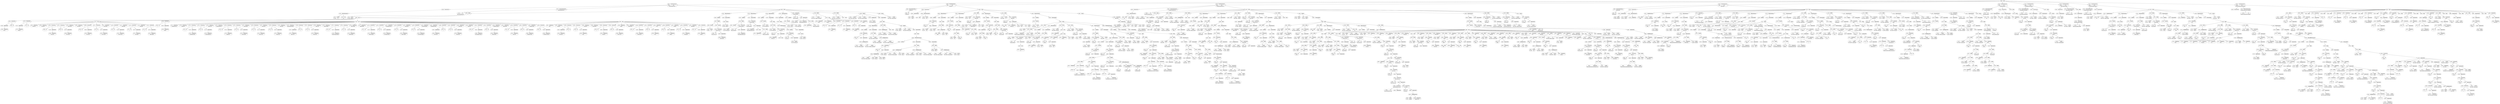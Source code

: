 digraph ast {
node [shape=none];
327685 [label=<<TABLE border='1' cellspacing='0' cellpadding='10' style='rounded' ><TR><TD border='0'>327685</TD><TD border='0'><B>ArgumentList</B></TD></TR></TABLE>>];
327685 -> 327684 [weight=2];
327684 [label=<<TABLE border='1' cellspacing='0' cellpadding='10' style='rounded' ><TR><TD border='0'>327684</TD><TD border='0'><B>StringLiteral</B></TD></TR><HR/><TR><TD border='0' cellpadding='5' colspan='2'>Layout</TD></TR></TABLE>>];
327687 [label=<<TABLE border='1' cellspacing='0' cellpadding='10' style='rounded' ><TR><TD border='0'>327687</TD><TD border='0'><B>StringLiteral</B></TD></TR><HR/><TR><TD border='0' cellpadding='5' colspan='2'>grid-layout</TD></TR></TABLE>>];
327686 [label=<<TABLE border='1' cellspacing='0' cellpadding='10' style='rounded' ><TR><TD border='0'>327686</TD><TD border='0'><B>FunctionCall</B></TD></TR><HR/><TR><TD border='0' cellpadding='5' colspan='2'>__</TD></TR></TABLE>>];
327686 -> 327683 [weight=2];
327686 -> 327685 [weight=2];
327681 [label=<<TABLE border='1' cellspacing='0' cellpadding='10' style='rounded' ><TR><TD border='0'>327681</TD><TD border='0'><B>Variable</B></TD></TR><HR/><TR><TD border='0' cellpadding='5'>(0, 3792)</TD><TD border='0' cellpadding='5'>features</TD></TR></TABLE>>];
327680 [label=<<TABLE border='1' cellspacing='0' cellpadding='10' style='rounded' ><TR><TD border='0'>327680</TD><TD border='0'><B>ParameterList</B></TD></TR></TABLE>>];
327680 -> 327679 [weight=2];
327683 [label=<<TABLE border='1' cellspacing='0' cellpadding='10' style='rounded' ><TR><TD border='0'>327683</TD><TD border='0'><B>Id</B></TD></TR><HR/><TR><TD border='0' cellpadding='5' colspan='2'>__</TD></TR></TABLE>>];
327682 [label=<<TABLE border='1' cellspacing='0' cellpadding='10' style='rounded' ><TR><TD border='0'>327682</TD><TD border='0'><B>BinOP</B></TD></TR><HR/><TR><TD border='0' cellpadding='5' colspan='2'>=</TD></TR></TABLE>>];
327682 -> 327681 [weight=2];
327682 -> 327883 [weight=2];
327693 [label=<<TABLE border='1' cellspacing='0' cellpadding='10' style='rounded' ><TR><TD border='0'>327693</TD><TD border='0'><B>Id</B></TD></TR><HR/><TR><TD border='0' cellpadding='5' colspan='2'>__</TD></TR></TABLE>>];
327692 [label=<<TABLE border='1' cellspacing='0' cellpadding='10' style='rounded' ><TR><TD border='0'>327692</TD><TD border='0'><B>StringLiteral</B></TD></TR><HR/><TR><TD border='0' cellpadding='5' colspan='2'>one-column</TD></TR></TABLE>>];
327695 [label=<<TABLE border='1' cellspacing='0' cellpadding='10' style='rounded' ><TR><TD border='0'>327695</TD><TD border='0'><B>ArgumentList</B></TD></TR></TABLE>>];
327695 -> 327694 [weight=2];
327694 [label=<<TABLE border='1' cellspacing='0' cellpadding='10' style='rounded' ><TR><TD border='0'>327694</TD><TD border='0'><B>StringLiteral</B></TD></TR><HR/><TR><TD border='0' cellpadding='5' colspan='2'>One Column</TD></TR></TABLE>>];
327689 [label=<<TABLE border='1' cellspacing='0' cellpadding='10' style='rounded' ><TR><TD border='0'>327689</TD><TD border='0'><B>StringLiteral</B></TD></TR><HR/><TR><TD border='0' cellpadding='5' colspan='2'>Grid Layout</TD></TR></TABLE>>];
327688 [label=<<TABLE border='1' cellspacing='0' cellpadding='10' style='rounded' ><TR><TD border='0'>327688</TD><TD border='0'><B>Id</B></TD></TR><HR/><TR><TD border='0' cellpadding='5' colspan='2'>__</TD></TR></TABLE>>];
327691 [label=<<TABLE border='1' cellspacing='0' cellpadding='10' style='rounded' ><TR><TD border='0'>327691</TD><TD border='0'><B>FunctionCall</B></TD></TR><HR/><TR><TD border='0' cellpadding='5' colspan='2'>__</TD></TR></TABLE>>];
327691 -> 327688 [weight=2];
327691 -> 327690 [weight=2];
327690 [label=<<TABLE border='1' cellspacing='0' cellpadding='10' style='rounded' ><TR><TD border='0'>327690</TD><TD border='0'><B>ArgumentList</B></TD></TR></TABLE>>];
327690 -> 327689 [weight=2];
327701 [label=<<TABLE border='1' cellspacing='0' cellpadding='10' style='rounded' ><TR><TD border='0'>327701</TD><TD border='0'><B>FunctionCall</B></TD></TR><HR/><TR><TD border='0' cellpadding='5' colspan='2'>__</TD></TR></TABLE>>];
327701 -> 327698 [weight=2];
327701 -> 327700 [weight=2];
327700 [label=<<TABLE border='1' cellspacing='0' cellpadding='10' style='rounded' ><TR><TD border='0'>327700</TD><TD border='0'><B>ArgumentList</B></TD></TR></TABLE>>];
327700 -> 327699 [weight=2];
327703 [label=<<TABLE border='1' cellspacing='0' cellpadding='10' style='rounded' ><TR><TD border='0'>327703</TD><TD border='0'><B>Id</B></TD></TR><HR/><TR><TD border='0' cellpadding='5' colspan='2'>__</TD></TR></TABLE>>];
327702 [label=<<TABLE border='1' cellspacing='0' cellpadding='10' style='rounded' ><TR><TD border='0'>327702</TD><TD border='0'><B>StringLiteral</B></TD></TR><HR/><TR><TD border='0' cellpadding='5' colspan='2'>three-columns</TD></TR></TABLE>>];
327697 [label=<<TABLE border='1' cellspacing='0' cellpadding='10' style='rounded' ><TR><TD border='0'>327697</TD><TD border='0'><B>StringLiteral</B></TD></TR><HR/><TR><TD border='0' cellpadding='5' colspan='2'>two-columns</TD></TR></TABLE>>];
327696 [label=<<TABLE border='1' cellspacing='0' cellpadding='10' style='rounded' ><TR><TD border='0'>327696</TD><TD border='0'><B>FunctionCall</B></TD></TR><HR/><TR><TD border='0' cellpadding='5' colspan='2'>__</TD></TR></TABLE>>];
327696 -> 327693 [weight=2];
327696 -> 327695 [weight=2];
327699 [label=<<TABLE border='1' cellspacing='0' cellpadding='10' style='rounded' ><TR><TD border='0'>327699</TD><TD border='0'><B>StringLiteral</B></TD></TR><HR/><TR><TD border='0' cellpadding='5' colspan='2'>Two Columns</TD></TR></TABLE>>];
327698 [label=<<TABLE border='1' cellspacing='0' cellpadding='10' style='rounded' ><TR><TD border='0'>327698</TD><TD border='0'><B>Id</B></TD></TR><HR/><TR><TD border='0' cellpadding='5' colspan='2'>__</TD></TR></TABLE>>];
327709 [label=<<TABLE border='1' cellspacing='0' cellpadding='10' style='rounded' ><TR><TD border='0'>327709</TD><TD border='0'><B>StringLiteral</B></TD></TR><HR/><TR><TD border='0' cellpadding='5' colspan='2'>Four Columns</TD></TR></TABLE>>];
327708 [label=<<TABLE border='1' cellspacing='0' cellpadding='10' style='rounded' ><TR><TD border='0'>327708</TD><TD border='0'><B>Id</B></TD></TR><HR/><TR><TD border='0' cellpadding='5' colspan='2'>__</TD></TR></TABLE>>];
327711 [label=<<TABLE border='1' cellspacing='0' cellpadding='10' style='rounded' ><TR><TD border='0'>327711</TD><TD border='0'><B>FunctionCall</B></TD></TR><HR/><TR><TD border='0' cellpadding='5' colspan='2'>__</TD></TR></TABLE>>];
327711 -> 327708 [weight=2];
327711 -> 327710 [weight=2];
327710 [label=<<TABLE border='1' cellspacing='0' cellpadding='10' style='rounded' ><TR><TD border='0'>327710</TD><TD border='0'><B>ArgumentList</B></TD></TR></TABLE>>];
327710 -> 327709 [weight=2];
327705 [label=<<TABLE border='1' cellspacing='0' cellpadding='10' style='rounded' ><TR><TD border='0'>327705</TD><TD border='0'><B>ArgumentList</B></TD></TR></TABLE>>];
327705 -> 327704 [weight=2];
327704 [label=<<TABLE border='1' cellspacing='0' cellpadding='10' style='rounded' ><TR><TD border='0'>327704</TD><TD border='0'><B>StringLiteral</B></TD></TR><HR/><TR><TD border='0' cellpadding='5' colspan='2'>Three Columns</TD></TR></TABLE>>];
327707 [label=<<TABLE border='1' cellspacing='0' cellpadding='10' style='rounded' ><TR><TD border='0'>327707</TD><TD border='0'><B>StringLiteral</B></TD></TR><HR/><TR><TD border='0' cellpadding='5' colspan='2'>four-columns</TD></TR></TABLE>>];
327706 [label=<<TABLE border='1' cellspacing='0' cellpadding='10' style='rounded' ><TR><TD border='0'>327706</TD><TD border='0'><B>FunctionCall</B></TD></TR><HR/><TR><TD border='0' cellpadding='5' colspan='2'>__</TD></TR></TABLE>>];
327706 -> 327703 [weight=2];
327706 -> 327705 [weight=2];
327717 [label=<<TABLE border='1' cellspacing='0' cellpadding='10' style='rounded' ><TR><TD border='0'>327717</TD><TD border='0'><B>StringLiteral</B></TD></TR><HR/><TR><TD border='0' cellpadding='5' colspan='2'>right-sidebar</TD></TR></TABLE>>];
327716 [label=<<TABLE border='1' cellspacing='0' cellpadding='10' style='rounded' ><TR><TD border='0'>327716</TD><TD border='0'><B>FunctionCall</B></TD></TR><HR/><TR><TD border='0' cellpadding='5' colspan='2'>__</TD></TR></TABLE>>];
327716 -> 327713 [weight=2];
327716 -> 327715 [weight=2];
327719 [label=<<TABLE border='1' cellspacing='0' cellpadding='10' style='rounded' ><TR><TD border='0'>327719</TD><TD border='0'><B>StringLiteral</B></TD></TR><HR/><TR><TD border='0' cellpadding='5' colspan='2'>Right Sidebar</TD></TR></TABLE>>];
327718 [label=<<TABLE border='1' cellspacing='0' cellpadding='10' style='rounded' ><TR><TD border='0'>327718</TD><TD border='0'><B>Id</B></TD></TR><HR/><TR><TD border='0' cellpadding='5' colspan='2'>__</TD></TR></TABLE>>];
327713 [label=<<TABLE border='1' cellspacing='0' cellpadding='10' style='rounded' ><TR><TD border='0'>327713</TD><TD border='0'><B>Id</B></TD></TR><HR/><TR><TD border='0' cellpadding='5' colspan='2'>__</TD></TR></TABLE>>];
327712 [label=<<TABLE border='1' cellspacing='0' cellpadding='10' style='rounded' ><TR><TD border='0'>327712</TD><TD border='0'><B>StringLiteral</B></TD></TR><HR/><TR><TD border='0' cellpadding='5' colspan='2'>left-sidebar</TD></TR></TABLE>>];
327715 [label=<<TABLE border='1' cellspacing='0' cellpadding='10' style='rounded' ><TR><TD border='0'>327715</TD><TD border='0'><B>ArgumentList</B></TD></TR></TABLE>>];
327715 -> 327714 [weight=2];
327714 [label=<<TABLE border='1' cellspacing='0' cellpadding='10' style='rounded' ><TR><TD border='0'>327714</TD><TD border='0'><B>StringLiteral</B></TD></TR><HR/><TR><TD border='0' cellpadding='5' colspan='2'>Left Sidebar</TD></TR></TABLE>>];
327725 [label=<<TABLE border='1' cellspacing='0' cellpadding='10' style='rounded' ><TR><TD border='0'>327725</TD><TD border='0'><B>ArgumentList</B></TD></TR></TABLE>>];
327725 -> 327724 [weight=2];
327724 [label=<<TABLE border='1' cellspacing='0' cellpadding='10' style='rounded' ><TR><TD border='0'>327724</TD><TD border='0'><B>StringLiteral</B></TD></TR><HR/><TR><TD border='0' cellpadding='5' colspan='2'>Features</TD></TR></TABLE>>];
327727 [label=<<TABLE border='1' cellspacing='0' cellpadding='10' style='rounded' ><TR><TD border='0'>327727</TD><TD border='0'><B>StringLiteral</B></TD></TR><HR/><TR><TD border='0' cellpadding='5' colspan='2'>accessibility-ready</TD></TR></TABLE>>];
327726 [label=<<TABLE border='1' cellspacing='0' cellpadding='10' style='rounded' ><TR><TD border='0'>327726</TD><TD border='0'><B>FunctionCall</B></TD></TR><HR/><TR><TD border='0' cellpadding='5' colspan='2'>__</TD></TR></TABLE>>];
327726 -> 327723 [weight=2];
327726 -> 327725 [weight=2];
327721 [label=<<TABLE border='1' cellspacing='0' cellpadding='10' style='rounded' ><TR><TD border='0'>327721</TD><TD border='0'><B>FunctionCall</B></TD></TR><HR/><TR><TD border='0' cellpadding='5' colspan='2'>__</TD></TR></TABLE>>];
327721 -> 327718 [weight=2];
327721 -> 327720 [weight=2];
327720 [label=<<TABLE border='1' cellspacing='0' cellpadding='10' style='rounded' ><TR><TD border='0'>327720</TD><TD border='0'><B>ArgumentList</B></TD></TR></TABLE>>];
327720 -> 327719 [weight=2];
327723 [label=<<TABLE border='1' cellspacing='0' cellpadding='10' style='rounded' ><TR><TD border='0'>327723</TD><TD border='0'><B>Id</B></TD></TR><HR/><TR><TD border='0' cellpadding='5' colspan='2'>__</TD></TR></TABLE>>];
327722 [label=<<TABLE border='1' cellspacing='0' cellpadding='10' style='rounded' ><TR><TD border='0'>327722</TD><TD border='0'><B>Array</B></TD></TR></TABLE>>];
327722 -> 327687 [weight=2];
327722 -> 327691 [weight=2];
327722 -> 327692 [weight=2];
327722 -> 327696 [weight=2];
327722 -> 327697 [weight=2];
327722 -> 327701 [weight=2];
327722 -> 327702 [weight=2];
327722 -> 327706 [weight=2];
327722 -> 327707 [weight=2];
327722 -> 327711 [weight=2];
327722 -> 327712 [weight=2];
327722 -> 327716 [weight=2];
327722 -> 327717 [weight=2];
327722 -> 327721 [weight=2];
327733 [label=<<TABLE border='1' cellspacing='0' cellpadding='10' style='rounded' ><TR><TD border='0'>327733</TD><TD border='0'><B>Id</B></TD></TR><HR/><TR><TD border='0' cellpadding='5' colspan='2'>__</TD></TR></TABLE>>];
327732 [label=<<TABLE border='1' cellspacing='0' cellpadding='10' style='rounded' ><TR><TD border='0'>327732</TD><TD border='0'><B>StringLiteral</B></TD></TR><HR/><TR><TD border='0' cellpadding='5' colspan='2'>buddypress</TD></TR></TABLE>>];
327735 [label=<<TABLE border='1' cellspacing='0' cellpadding='10' style='rounded' ><TR><TD border='0'>327735</TD><TD border='0'><B>ArgumentList</B></TD></TR></TABLE>>];
327735 -> 327734 [weight=2];
327734 [label=<<TABLE border='1' cellspacing='0' cellpadding='10' style='rounded' ><TR><TD border='0'>327734</TD><TD border='0'><B>StringLiteral</B></TD></TR><HR/><TR><TD border='0' cellpadding='5' colspan='2'>BuddyPress</TD></TR></TABLE>>];
327729 [label=<<TABLE border='1' cellspacing='0' cellpadding='10' style='rounded' ><TR><TD border='0'>327729</TD><TD border='0'><B>StringLiteral</B></TD></TR><HR/><TR><TD border='0' cellpadding='5' colspan='2'>Accessibility Ready</TD></TR></TABLE>>];
327728 [label=<<TABLE border='1' cellspacing='0' cellpadding='10' style='rounded' ><TR><TD border='0'>327728</TD><TD border='0'><B>Id</B></TD></TR><HR/><TR><TD border='0' cellpadding='5' colspan='2'>__</TD></TR></TABLE>>];
327731 [label=<<TABLE border='1' cellspacing='0' cellpadding='10' style='rounded' ><TR><TD border='0'>327731</TD><TD border='0'><B>FunctionCall</B></TD></TR><HR/><TR><TD border='0' cellpadding='5' colspan='2'>__</TD></TR></TABLE>>];
327731 -> 327728 [weight=2];
327731 -> 327730 [weight=2];
327730 [label=<<TABLE border='1' cellspacing='0' cellpadding='10' style='rounded' ><TR><TD border='0'>327730</TD><TD border='0'><B>ArgumentList</B></TD></TR></TABLE>>];
327730 -> 327729 [weight=2];
327741 [label=<<TABLE border='1' cellspacing='0' cellpadding='10' style='rounded' ><TR><TD border='0'>327741</TD><TD border='0'><B>FunctionCall</B></TD></TR><HR/><TR><TD border='0' cellpadding='5' colspan='2'>__</TD></TR></TABLE>>];
327741 -> 327738 [weight=2];
327741 -> 327740 [weight=2];
327740 [label=<<TABLE border='1' cellspacing='0' cellpadding='10' style='rounded' ><TR><TD border='0'>327740</TD><TD border='0'><B>ArgumentList</B></TD></TR></TABLE>>];
327740 -> 327739 [weight=2];
327743 [label=<<TABLE border='1' cellspacing='0' cellpadding='10' style='rounded' ><TR><TD border='0'>327743</TD><TD border='0'><B>Id</B></TD></TR><HR/><TR><TD border='0' cellpadding='5' colspan='2'>__</TD></TR></TABLE>>];
327742 [label=<<TABLE border='1' cellspacing='0' cellpadding='10' style='rounded' ><TR><TD border='0'>327742</TD><TD border='0'><B>StringLiteral</B></TD></TR><HR/><TR><TD border='0' cellpadding='5' colspan='2'>custom-colors</TD></TR></TABLE>>];
327737 [label=<<TABLE border='1' cellspacing='0' cellpadding='10' style='rounded' ><TR><TD border='0'>327737</TD><TD border='0'><B>StringLiteral</B></TD></TR><HR/><TR><TD border='0' cellpadding='5' colspan='2'>custom-background</TD></TR></TABLE>>];
327736 [label=<<TABLE border='1' cellspacing='0' cellpadding='10' style='rounded' ><TR><TD border='0'>327736</TD><TD border='0'><B>FunctionCall</B></TD></TR><HR/><TR><TD border='0' cellpadding='5' colspan='2'>__</TD></TR></TABLE>>];
327736 -> 327733 [weight=2];
327736 -> 327735 [weight=2];
327739 [label=<<TABLE border='1' cellspacing='0' cellpadding='10' style='rounded' ><TR><TD border='0'>327739</TD><TD border='0'><B>StringLiteral</B></TD></TR><HR/><TR><TD border='0' cellpadding='5' colspan='2'>Custom Background</TD></TR></TABLE>>];
327738 [label=<<TABLE border='1' cellspacing='0' cellpadding='10' style='rounded' ><TR><TD border='0'>327738</TD><TD border='0'><B>Id</B></TD></TR><HR/><TR><TD border='0' cellpadding='5' colspan='2'>__</TD></TR></TABLE>>];
327749 [label=<<TABLE border='1' cellspacing='0' cellpadding='10' style='rounded' ><TR><TD border='0'>327749</TD><TD border='0'><B>StringLiteral</B></TD></TR><HR/><TR><TD border='0' cellpadding='5' colspan='2'>Custom Header</TD></TR></TABLE>>];
327748 [label=<<TABLE border='1' cellspacing='0' cellpadding='10' style='rounded' ><TR><TD border='0'>327748</TD><TD border='0'><B>Id</B></TD></TR><HR/><TR><TD border='0' cellpadding='5' colspan='2'>__</TD></TR></TABLE>>];
327751 [label=<<TABLE border='1' cellspacing='0' cellpadding='10' style='rounded' ><TR><TD border='0'>327751</TD><TD border='0'><B>FunctionCall</B></TD></TR><HR/><TR><TD border='0' cellpadding='5' colspan='2'>__</TD></TR></TABLE>>];
327751 -> 327748 [weight=2];
327751 -> 327750 [weight=2];
327750 [label=<<TABLE border='1' cellspacing='0' cellpadding='10' style='rounded' ><TR><TD border='0'>327750</TD><TD border='0'><B>ArgumentList</B></TD></TR></TABLE>>];
327750 -> 327749 [weight=2];
327745 [label=<<TABLE border='1' cellspacing='0' cellpadding='10' style='rounded' ><TR><TD border='0'>327745</TD><TD border='0'><B>ArgumentList</B></TD></TR></TABLE>>];
327745 -> 327744 [weight=2];
327744 [label=<<TABLE border='1' cellspacing='0' cellpadding='10' style='rounded' ><TR><TD border='0'>327744</TD><TD border='0'><B>StringLiteral</B></TD></TR><HR/><TR><TD border='0' cellpadding='5' colspan='2'>Custom Colors</TD></TR></TABLE>>];
327747 [label=<<TABLE border='1' cellspacing='0' cellpadding='10' style='rounded' ><TR><TD border='0'>327747</TD><TD border='0'><B>StringLiteral</B></TD></TR><HR/><TR><TD border='0' cellpadding='5' colspan='2'>custom-header</TD></TR></TABLE>>];
327746 [label=<<TABLE border='1' cellspacing='0' cellpadding='10' style='rounded' ><TR><TD border='0'>327746</TD><TD border='0'><B>FunctionCall</B></TD></TR><HR/><TR><TD border='0' cellpadding='5' colspan='2'>__</TD></TR></TABLE>>];
327746 -> 327743 [weight=2];
327746 -> 327745 [weight=2];
327757 [label=<<TABLE border='1' cellspacing='0' cellpadding='10' style='rounded' ><TR><TD border='0'>327757</TD><TD border='0'><B>StringLiteral</B></TD></TR><HR/><TR><TD border='0' cellpadding='5' colspan='2'>custom-menu</TD></TR></TABLE>>];
327756 [label=<<TABLE border='1' cellspacing='0' cellpadding='10' style='rounded' ><TR><TD border='0'>327756</TD><TD border='0'><B>FunctionCall</B></TD></TR><HR/><TR><TD border='0' cellpadding='5' colspan='2'>__</TD></TR></TABLE>>];
327756 -> 327753 [weight=2];
327756 -> 327755 [weight=2];
327759 [label=<<TABLE border='1' cellspacing='0' cellpadding='10' style='rounded' ><TR><TD border='0'>327759</TD><TD border='0'><B>StringLiteral</B></TD></TR><HR/><TR><TD border='0' cellpadding='5' colspan='2'>Custom Menu</TD></TR></TABLE>>];
327758 [label=<<TABLE border='1' cellspacing='0' cellpadding='10' style='rounded' ><TR><TD border='0'>327758</TD><TD border='0'><B>Id</B></TD></TR><HR/><TR><TD border='0' cellpadding='5' colspan='2'>__</TD></TR></TABLE>>];
327753 [label=<<TABLE border='1' cellspacing='0' cellpadding='10' style='rounded' ><TR><TD border='0'>327753</TD><TD border='0'><B>Id</B></TD></TR><HR/><TR><TD border='0' cellpadding='5' colspan='2'>__</TD></TR></TABLE>>];
327752 [label=<<TABLE border='1' cellspacing='0' cellpadding='10' style='rounded' ><TR><TD border='0'>327752</TD><TD border='0'><B>StringLiteral</B></TD></TR><HR/><TR><TD border='0' cellpadding='5' colspan='2'>custom-logo</TD></TR></TABLE>>];
327755 [label=<<TABLE border='1' cellspacing='0' cellpadding='10' style='rounded' ><TR><TD border='0'>327755</TD><TD border='0'><B>ArgumentList</B></TD></TR></TABLE>>];
327755 -> 327754 [weight=2];
327754 [label=<<TABLE border='1' cellspacing='0' cellpadding='10' style='rounded' ><TR><TD border='0'>327754</TD><TD border='0'><B>StringLiteral</B></TD></TR><HR/><TR><TD border='0' cellpadding='5' colspan='2'>Custom Logo</TD></TR></TABLE>>];
327765 [label=<<TABLE border='1' cellspacing='0' cellpadding='10' style='rounded' ><TR><TD border='0'>327765</TD><TD border='0'><B>ArgumentList</B></TD></TR></TABLE>>];
327765 -> 327764 [weight=2];
327764 [label=<<TABLE border='1' cellspacing='0' cellpadding='10' style='rounded' ><TR><TD border='0'>327764</TD><TD border='0'><B>StringLiteral</B></TD></TR><HR/><TR><TD border='0' cellpadding='5' colspan='2'>Editor Style</TD></TR></TABLE>>];
327767 [label=<<TABLE border='1' cellspacing='0' cellpadding='10' style='rounded' ><TR><TD border='0'>327767</TD><TD border='0'><B>StringLiteral</B></TD></TR><HR/><TR><TD border='0' cellpadding='5' colspan='2'>featured-image-header</TD></TR></TABLE>>];
327766 [label=<<TABLE border='1' cellspacing='0' cellpadding='10' style='rounded' ><TR><TD border='0'>327766</TD><TD border='0'><B>FunctionCall</B></TD></TR><HR/><TR><TD border='0' cellpadding='5' colspan='2'>__</TD></TR></TABLE>>];
327766 -> 327763 [weight=2];
327766 -> 327765 [weight=2];
327761 [label=<<TABLE border='1' cellspacing='0' cellpadding='10' style='rounded' ><TR><TD border='0'>327761</TD><TD border='0'><B>FunctionCall</B></TD></TR><HR/><TR><TD border='0' cellpadding='5' colspan='2'>__</TD></TR></TABLE>>];
327761 -> 327758 [weight=2];
327761 -> 327760 [weight=2];
327760 [label=<<TABLE border='1' cellspacing='0' cellpadding='10' style='rounded' ><TR><TD border='0'>327760</TD><TD border='0'><B>ArgumentList</B></TD></TR></TABLE>>];
327760 -> 327759 [weight=2];
327763 [label=<<TABLE border='1' cellspacing='0' cellpadding='10' style='rounded' ><TR><TD border='0'>327763</TD><TD border='0'><B>Id</B></TD></TR><HR/><TR><TD border='0' cellpadding='5' colspan='2'>__</TD></TR></TABLE>>];
327762 [label=<<TABLE border='1' cellspacing='0' cellpadding='10' style='rounded' ><TR><TD border='0'>327762</TD><TD border='0'><B>StringLiteral</B></TD></TR><HR/><TR><TD border='0' cellpadding='5' colspan='2'>editor-style</TD></TR></TABLE>>];
327773 [label=<<TABLE border='1' cellspacing='0' cellpadding='10' style='rounded' ><TR><TD border='0'>327773</TD><TD border='0'><B>Id</B></TD></TR><HR/><TR><TD border='0' cellpadding='5' colspan='2'>__</TD></TR></TABLE>>];
327772 [label=<<TABLE border='1' cellspacing='0' cellpadding='10' style='rounded' ><TR><TD border='0'>327772</TD><TD border='0'><B>StringLiteral</B></TD></TR><HR/><TR><TD border='0' cellpadding='5' colspan='2'>featured-images</TD></TR></TABLE>>];
327775 [label=<<TABLE border='1' cellspacing='0' cellpadding='10' style='rounded' ><TR><TD border='0'>327775</TD><TD border='0'><B>ArgumentList</B></TD></TR></TABLE>>];
327775 -> 327774 [weight=2];
327774 [label=<<TABLE border='1' cellspacing='0' cellpadding='10' style='rounded' ><TR><TD border='0'>327774</TD><TD border='0'><B>StringLiteral</B></TD></TR><HR/><TR><TD border='0' cellpadding='5' colspan='2'>Featured Images</TD></TR></TABLE>>];
327769 [label=<<TABLE border='1' cellspacing='0' cellpadding='10' style='rounded' ><TR><TD border='0'>327769</TD><TD border='0'><B>StringLiteral</B></TD></TR><HR/><TR><TD border='0' cellpadding='5' colspan='2'>Featured Image Header</TD></TR></TABLE>>];
327768 [label=<<TABLE border='1' cellspacing='0' cellpadding='10' style='rounded' ><TR><TD border='0'>327768</TD><TD border='0'><B>Id</B></TD></TR><HR/><TR><TD border='0' cellpadding='5' colspan='2'>__</TD></TR></TABLE>>];
327771 [label=<<TABLE border='1' cellspacing='0' cellpadding='10' style='rounded' ><TR><TD border='0'>327771</TD><TD border='0'><B>FunctionCall</B></TD></TR><HR/><TR><TD border='0' cellpadding='5' colspan='2'>__</TD></TR></TABLE>>];
327771 -> 327768 [weight=2];
327771 -> 327770 [weight=2];
327770 [label=<<TABLE border='1' cellspacing='0' cellpadding='10' style='rounded' ><TR><TD border='0'>327770</TD><TD border='0'><B>ArgumentList</B></TD></TR></TABLE>>];
327770 -> 327769 [weight=2];
327781 [label=<<TABLE border='1' cellspacing='0' cellpadding='10' style='rounded' ><TR><TD border='0'>327781</TD><TD border='0'><B>FunctionCall</B></TD></TR><HR/><TR><TD border='0' cellpadding='5' colspan='2'>__</TD></TR></TABLE>>];
327781 -> 327778 [weight=2];
327781 -> 327780 [weight=2];
327780 [label=<<TABLE border='1' cellspacing='0' cellpadding='10' style='rounded' ><TR><TD border='0'>327780</TD><TD border='0'><B>ArgumentList</B></TD></TR></TABLE>>];
327780 -> 327779 [weight=2];
327783 [label=<<TABLE border='1' cellspacing='0' cellpadding='10' style='rounded' ><TR><TD border='0'>327783</TD><TD border='0'><B>Id</B></TD></TR><HR/><TR><TD border='0' cellpadding='5' colspan='2'>__</TD></TR></TABLE>>];
327782 [label=<<TABLE border='1' cellspacing='0' cellpadding='10' style='rounded' ><TR><TD border='0'>327782</TD><TD border='0'><B>StringLiteral</B></TD></TR><HR/><TR><TD border='0' cellpadding='5' colspan='2'>footer-widgets</TD></TR></TABLE>>];
327777 [label=<<TABLE border='1' cellspacing='0' cellpadding='10' style='rounded' ><TR><TD border='0'>327777</TD><TD border='0'><B>StringLiteral</B></TD></TR><HR/><TR><TD border='0' cellpadding='5' colspan='2'>flexible-header</TD></TR></TABLE>>];
327776 [label=<<TABLE border='1' cellspacing='0' cellpadding='10' style='rounded' ><TR><TD border='0'>327776</TD><TD border='0'><B>FunctionCall</B></TD></TR><HR/><TR><TD border='0' cellpadding='5' colspan='2'>__</TD></TR></TABLE>>];
327776 -> 327773 [weight=2];
327776 -> 327775 [weight=2];
327779 [label=<<TABLE border='1' cellspacing='0' cellpadding='10' style='rounded' ><TR><TD border='0'>327779</TD><TD border='0'><B>StringLiteral</B></TD></TR><HR/><TR><TD border='0' cellpadding='5' colspan='2'>Flexible Header</TD></TR></TABLE>>];
327778 [label=<<TABLE border='1' cellspacing='0' cellpadding='10' style='rounded' ><TR><TD border='0'>327778</TD><TD border='0'><B>Id</B></TD></TR><HR/><TR><TD border='0' cellpadding='5' colspan='2'>__</TD></TR></TABLE>>];
327789 [label=<<TABLE border='1' cellspacing='0' cellpadding='10' style='rounded' ><TR><TD border='0'>327789</TD><TD border='0'><B>StringLiteral</B></TD></TR><HR/><TR><TD border='0' cellpadding='5' colspan='2'>Front Page Posting</TD></TR></TABLE>>];
327788 [label=<<TABLE border='1' cellspacing='0' cellpadding='10' style='rounded' ><TR><TD border='0'>327788</TD><TD border='0'><B>Id</B></TD></TR><HR/><TR><TD border='0' cellpadding='5' colspan='2'>__</TD></TR></TABLE>>];
327791 [label=<<TABLE border='1' cellspacing='0' cellpadding='10' style='rounded' ><TR><TD border='0'>327791</TD><TD border='0'><B>FunctionCall</B></TD></TR><HR/><TR><TD border='0' cellpadding='5' colspan='2'>__</TD></TR></TABLE>>];
327791 -> 327788 [weight=2];
327791 -> 327790 [weight=2];
327790 [label=<<TABLE border='1' cellspacing='0' cellpadding='10' style='rounded' ><TR><TD border='0'>327790</TD><TD border='0'><B>ArgumentList</B></TD></TR></TABLE>>];
327790 -> 327789 [weight=2];
327785 [label=<<TABLE border='1' cellspacing='0' cellpadding='10' style='rounded' ><TR><TD border='0'>327785</TD><TD border='0'><B>ArgumentList</B></TD></TR></TABLE>>];
327785 -> 327784 [weight=2];
327784 [label=<<TABLE border='1' cellspacing='0' cellpadding='10' style='rounded' ><TR><TD border='0'>327784</TD><TD border='0'><B>StringLiteral</B></TD></TR><HR/><TR><TD border='0' cellpadding='5' colspan='2'>Footer Widgets</TD></TR></TABLE>>];
327787 [label=<<TABLE border='1' cellspacing='0' cellpadding='10' style='rounded' ><TR><TD border='0'>327787</TD><TD border='0'><B>StringLiteral</B></TD></TR><HR/><TR><TD border='0' cellpadding='5' colspan='2'>front-page-post-form</TD></TR></TABLE>>];
327786 [label=<<TABLE border='1' cellspacing='0' cellpadding='10' style='rounded' ><TR><TD border='0'>327786</TD><TD border='0'><B>FunctionCall</B></TD></TR><HR/><TR><TD border='0' cellpadding='5' colspan='2'>__</TD></TR></TABLE>>];
327786 -> 327783 [weight=2];
327786 -> 327785 [weight=2];
327797 [label=<<TABLE border='1' cellspacing='0' cellpadding='10' style='rounded' ><TR><TD border='0'>327797</TD><TD border='0'><B>StringLiteral</B></TD></TR><HR/><TR><TD border='0' cellpadding='5' colspan='2'>microformats</TD></TR></TABLE>>];
327796 [label=<<TABLE border='1' cellspacing='0' cellpadding='10' style='rounded' ><TR><TD border='0'>327796</TD><TD border='0'><B>FunctionCall</B></TD></TR><HR/><TR><TD border='0' cellpadding='5' colspan='2'>__</TD></TR></TABLE>>];
327796 -> 327793 [weight=2];
327796 -> 327795 [weight=2];
327799 [label=<<TABLE border='1' cellspacing='0' cellpadding='10' style='rounded' ><TR><TD border='0'>327799</TD><TD border='0'><B>StringLiteral</B></TD></TR><HR/><TR><TD border='0' cellpadding='5' colspan='2'>Microformats</TD></TR></TABLE>>];
327798 [label=<<TABLE border='1' cellspacing='0' cellpadding='10' style='rounded' ><TR><TD border='0'>327798</TD><TD border='0'><B>Id</B></TD></TR><HR/><TR><TD border='0' cellpadding='5' colspan='2'>__</TD></TR></TABLE>>];
327793 [label=<<TABLE border='1' cellspacing='0' cellpadding='10' style='rounded' ><TR><TD border='0'>327793</TD><TD border='0'><B>Id</B></TD></TR><HR/><TR><TD border='0' cellpadding='5' colspan='2'>__</TD></TR></TABLE>>];
327792 [label=<<TABLE border='1' cellspacing='0' cellpadding='10' style='rounded' ><TR><TD border='0'>327792</TD><TD border='0'><B>StringLiteral</B></TD></TR><HR/><TR><TD border='0' cellpadding='5' colspan='2'>full-width-template</TD></TR></TABLE>>];
327795 [label=<<TABLE border='1' cellspacing='0' cellpadding='10' style='rounded' ><TR><TD border='0'>327795</TD><TD border='0'><B>ArgumentList</B></TD></TR></TABLE>>];
327795 -> 327794 [weight=2];
327794 [label=<<TABLE border='1' cellspacing='0' cellpadding='10' style='rounded' ><TR><TD border='0'>327794</TD><TD border='0'><B>StringLiteral</B></TD></TR><HR/><TR><TD border='0' cellpadding='5' colspan='2'>Full Width Template</TD></TR></TABLE>>];
327805 [label=<<TABLE border='1' cellspacing='0' cellpadding='10' style='rounded' ><TR><TD border='0'>327805</TD><TD border='0'><B>ArgumentList</B></TD></TR></TABLE>>];
327805 -> 327804 [weight=2];
327804 [label=<<TABLE border='1' cellspacing='0' cellpadding='10' style='rounded' ><TR><TD border='0'>327804</TD><TD border='0'><B>StringLiteral</B></TD></TR><HR/><TR><TD border='0' cellpadding='5' colspan='2'>Post Formats</TD></TR></TABLE>>];
327807 [label=<<TABLE border='1' cellspacing='0' cellpadding='10' style='rounded' ><TR><TD border='0'>327807</TD><TD border='0'><B>StringLiteral</B></TD></TR><HR/><TR><TD border='0' cellpadding='5' colspan='2'>rtl-language-support</TD></TR></TABLE>>];
327806 [label=<<TABLE border='1' cellspacing='0' cellpadding='10' style='rounded' ><TR><TD border='0'>327806</TD><TD border='0'><B>FunctionCall</B></TD></TR><HR/><TR><TD border='0' cellpadding='5' colspan='2'>__</TD></TR></TABLE>>];
327806 -> 327803 [weight=2];
327806 -> 327805 [weight=2];
327801 [label=<<TABLE border='1' cellspacing='0' cellpadding='10' style='rounded' ><TR><TD border='0'>327801</TD><TD border='0'><B>FunctionCall</B></TD></TR><HR/><TR><TD border='0' cellpadding='5' colspan='2'>__</TD></TR></TABLE>>];
327801 -> 327798 [weight=2];
327801 -> 327800 [weight=2];
327800 [label=<<TABLE border='1' cellspacing='0' cellpadding='10' style='rounded' ><TR><TD border='0'>327800</TD><TD border='0'><B>ArgumentList</B></TD></TR></TABLE>>];
327800 -> 327799 [weight=2];
327803 [label=<<TABLE border='1' cellspacing='0' cellpadding='10' style='rounded' ><TR><TD border='0'>327803</TD><TD border='0'><B>Id</B></TD></TR><HR/><TR><TD border='0' cellpadding='5' colspan='2'>__</TD></TR></TABLE>>];
327802 [label=<<TABLE border='1' cellspacing='0' cellpadding='10' style='rounded' ><TR><TD border='0'>327802</TD><TD border='0'><B>StringLiteral</B></TD></TR><HR/><TR><TD border='0' cellpadding='5' colspan='2'>post-formats</TD></TR></TABLE>>];
327813 [label=<<TABLE border='1' cellspacing='0' cellpadding='10' style='rounded' ><TR><TD border='0'>327813</TD><TD border='0'><B>Id</B></TD></TR><HR/><TR><TD border='0' cellpadding='5' colspan='2'>__</TD></TR></TABLE>>];
327812 [label=<<TABLE border='1' cellspacing='0' cellpadding='10' style='rounded' ><TR><TD border='0'>327812</TD><TD border='0'><B>StringLiteral</B></TD></TR><HR/><TR><TD border='0' cellpadding='5' colspan='2'>sticky-post</TD></TR></TABLE>>];
327815 [label=<<TABLE border='1' cellspacing='0' cellpadding='10' style='rounded' ><TR><TD border='0'>327815</TD><TD border='0'><B>ArgumentList</B></TD></TR></TABLE>>];
327815 -> 327814 [weight=2];
327814 [label=<<TABLE border='1' cellspacing='0' cellpadding='10' style='rounded' ><TR><TD border='0'>327814</TD><TD border='0'><B>StringLiteral</B></TD></TR><HR/><TR><TD border='0' cellpadding='5' colspan='2'>Sticky Post</TD></TR></TABLE>>];
327809 [label=<<TABLE border='1' cellspacing='0' cellpadding='10' style='rounded' ><TR><TD border='0'>327809</TD><TD border='0'><B>StringLiteral</B></TD></TR><HR/><TR><TD border='0' cellpadding='5' colspan='2'>RTL Language Support</TD></TR></TABLE>>];
327808 [label=<<TABLE border='1' cellspacing='0' cellpadding='10' style='rounded' ><TR><TD border='0'>327808</TD><TD border='0'><B>Id</B></TD></TR><HR/><TR><TD border='0' cellpadding='5' colspan='2'>__</TD></TR></TABLE>>];
327811 [label=<<TABLE border='1' cellspacing='0' cellpadding='10' style='rounded' ><TR><TD border='0'>327811</TD><TD border='0'><B>FunctionCall</B></TD></TR><HR/><TR><TD border='0' cellpadding='5' colspan='2'>__</TD></TR></TABLE>>];
327811 -> 327808 [weight=2];
327811 -> 327810 [weight=2];
327810 [label=<<TABLE border='1' cellspacing='0' cellpadding='10' style='rounded' ><TR><TD border='0'>327810</TD><TD border='0'><B>ArgumentList</B></TD></TR></TABLE>>];
327810 -> 327809 [weight=2];
327821 [label=<<TABLE border='1' cellspacing='0' cellpadding='10' style='rounded' ><TR><TD border='0'>327821</TD><TD border='0'><B>FunctionCall</B></TD></TR><HR/><TR><TD border='0' cellpadding='5' colspan='2'>__</TD></TR></TABLE>>];
327821 -> 327818 [weight=2];
327821 -> 327820 [weight=2];
327820 [label=<<TABLE border='1' cellspacing='0' cellpadding='10' style='rounded' ><TR><TD border='0'>327820</TD><TD border='0'><B>ArgumentList</B></TD></TR></TABLE>>];
327820 -> 327819 [weight=2];
327823 [label=<<TABLE border='1' cellspacing='0' cellpadding='10' style='rounded' ><TR><TD border='0'>327823</TD><TD border='0'><B>Id</B></TD></TR><HR/><TR><TD border='0' cellpadding='5' colspan='2'>__</TD></TR></TABLE>>];
327822 [label=<<TABLE border='1' cellspacing='0' cellpadding='10' style='rounded' ><TR><TD border='0'>327822</TD><TD border='0'><B>StringLiteral</B></TD></TR><HR/><TR><TD border='0' cellpadding='5' colspan='2'>threaded-comments</TD></TR></TABLE>>];
327817 [label=<<TABLE border='1' cellspacing='0' cellpadding='10' style='rounded' ><TR><TD border='0'>327817</TD><TD border='0'><B>StringLiteral</B></TD></TR><HR/><TR><TD border='0' cellpadding='5' colspan='2'>theme-options</TD></TR></TABLE>>];
327816 [label=<<TABLE border='1' cellspacing='0' cellpadding='10' style='rounded' ><TR><TD border='0'>327816</TD><TD border='0'><B>FunctionCall</B></TD></TR><HR/><TR><TD border='0' cellpadding='5' colspan='2'>__</TD></TR></TABLE>>];
327816 -> 327813 [weight=2];
327816 -> 327815 [weight=2];
327819 [label=<<TABLE border='1' cellspacing='0' cellpadding='10' style='rounded' ><TR><TD border='0'>327819</TD><TD border='0'><B>StringLiteral</B></TD></TR><HR/><TR><TD border='0' cellpadding='5' colspan='2'>Theme Options</TD></TR></TABLE>>];
327818 [label=<<TABLE border='1' cellspacing='0' cellpadding='10' style='rounded' ><TR><TD border='0'>327818</TD><TD border='0'><B>Id</B></TD></TR><HR/><TR><TD border='0' cellpadding='5' colspan='2'>__</TD></TR></TABLE>>];
327829 [label=<<TABLE border='1' cellspacing='0' cellpadding='10' style='rounded' ><TR><TD border='0'>327829</TD><TD border='0'><B>StringLiteral</B></TD></TR><HR/><TR><TD border='0' cellpadding='5' colspan='2'>Translation Ready</TD></TR></TABLE>>];
327828 [label=<<TABLE border='1' cellspacing='0' cellpadding='10' style='rounded' ><TR><TD border='0'>327828</TD><TD border='0'><B>Id</B></TD></TR><HR/><TR><TD border='0' cellpadding='5' colspan='2'>__</TD></TR></TABLE>>];
327831 [label=<<TABLE border='1' cellspacing='0' cellpadding='10' style='rounded' ><TR><TD border='0'>327831</TD><TD border='0'><B>FunctionCall</B></TD></TR><HR/><TR><TD border='0' cellpadding='5' colspan='2'>__</TD></TR></TABLE>>];
327831 -> 327828 [weight=2];
327831 -> 327830 [weight=2];
327830 [label=<<TABLE border='1' cellspacing='0' cellpadding='10' style='rounded' ><TR><TD border='0'>327830</TD><TD border='0'><B>ArgumentList</B></TD></TR></TABLE>>];
327830 -> 327829 [weight=2];
327825 [label=<<TABLE border='1' cellspacing='0' cellpadding='10' style='rounded' ><TR><TD border='0'>327825</TD><TD border='0'><B>ArgumentList</B></TD></TR></TABLE>>];
327825 -> 327824 [weight=2];
327824 [label=<<TABLE border='1' cellspacing='0' cellpadding='10' style='rounded' ><TR><TD border='0'>327824</TD><TD border='0'><B>StringLiteral</B></TD></TR><HR/><TR><TD border='0' cellpadding='5' colspan='2'>Threaded Comments</TD></TR></TABLE>>];
327827 [label=<<TABLE border='1' cellspacing='0' cellpadding='10' style='rounded' ><TR><TD border='0'>327827</TD><TD border='0'><B>StringLiteral</B></TD></TR><HR/><TR><TD border='0' cellpadding='5' colspan='2'>translation-ready</TD></TR></TABLE>>];
327826 [label=<<TABLE border='1' cellspacing='0' cellpadding='10' style='rounded' ><TR><TD border='0'>327826</TD><TD border='0'><B>FunctionCall</B></TD></TR><HR/><TR><TD border='0' cellpadding='5' colspan='2'>__</TD></TR></TABLE>>];
327826 -> 327823 [weight=2];
327826 -> 327825 [weight=2];
327837 [label=<<TABLE border='1' cellspacing='0' cellpadding='10' style='rounded' ><TR><TD border='0'>327837</TD><TD border='0'><B>StringLiteral</B></TD></TR><HR/><TR><TD border='0' cellpadding='5' colspan='2'>blog</TD></TR></TABLE>>];
327836 [label=<<TABLE border='1' cellspacing='0' cellpadding='10' style='rounded' ><TR><TD border='0'>327836</TD><TD border='0'><B>FunctionCall</B></TD></TR><HR/><TR><TD border='0' cellpadding='5' colspan='2'>__</TD></TR></TABLE>>];
327836 -> 327833 [weight=2];
327836 -> 327835 [weight=2];
327839 [label=<<TABLE border='1' cellspacing='0' cellpadding='10' style='rounded' ><TR><TD border='0'>327839</TD><TD border='0'><B>StringLiteral</B></TD></TR><HR/><TR><TD border='0' cellpadding='5' colspan='2'>Blog</TD></TR></TABLE>>];
327838 [label=<<TABLE border='1' cellspacing='0' cellpadding='10' style='rounded' ><TR><TD border='0'>327838</TD><TD border='0'><B>Id</B></TD></TR><HR/><TR><TD border='0' cellpadding='5' colspan='2'>__</TD></TR></TABLE>>];
327833 [label=<<TABLE border='1' cellspacing='0' cellpadding='10' style='rounded' ><TR><TD border='0'>327833</TD><TD border='0'><B>Id</B></TD></TR><HR/><TR><TD border='0' cellpadding='5' colspan='2'>__</TD></TR></TABLE>>];
327832 [label=<<TABLE border='1' cellspacing='0' cellpadding='10' style='rounded' ><TR><TD border='0'>327832</TD><TD border='0'><B>Array</B></TD></TR></TABLE>>];
327832 -> 327727 [weight=2];
327832 -> 327731 [weight=2];
327832 -> 327732 [weight=2];
327832 -> 327736 [weight=2];
327832 -> 327737 [weight=2];
327832 -> 327741 [weight=2];
327832 -> 327742 [weight=2];
327832 -> 327746 [weight=2];
327832 -> 327747 [weight=2];
327832 -> 327751 [weight=2];
327832 -> 327752 [weight=2];
327832 -> 327756 [weight=2];
327832 -> 327757 [weight=2];
327832 -> 327761 [weight=2];
327832 -> 327762 [weight=2];
327832 -> 327766 [weight=2];
327832 -> 327767 [weight=2];
327832 -> 327771 [weight=2];
327832 -> 327772 [weight=2];
327832 -> 327776 [weight=2];
327832 -> 327777 [weight=2];
327832 -> 327781 [weight=2];
327832 -> 327782 [weight=2];
327832 -> 327786 [weight=2];
327832 -> 327787 [weight=2];
327832 -> 327791 [weight=2];
327832 -> 327792 [weight=2];
327832 -> 327796 [weight=2];
327832 -> 327797 [weight=2];
327832 -> 327801 [weight=2];
327832 -> 327802 [weight=2];
327832 -> 327806 [weight=2];
327832 -> 327807 [weight=2];
327832 -> 327811 [weight=2];
327832 -> 327812 [weight=2];
327832 -> 327816 [weight=2];
327832 -> 327817 [weight=2];
327832 -> 327821 [weight=2];
327832 -> 327822 [weight=2];
327832 -> 327826 [weight=2];
327832 -> 327827 [weight=2];
327832 -> 327831 [weight=2];
327835 [label=<<TABLE border='1' cellspacing='0' cellpadding='10' style='rounded' ><TR><TD border='0'>327835</TD><TD border='0'><B>ArgumentList</B></TD></TR></TABLE>>];
327835 -> 327834 [weight=2];
327834 [label=<<TABLE border='1' cellspacing='0' cellpadding='10' style='rounded' ><TR><TD border='0'>327834</TD><TD border='0'><B>StringLiteral</B></TD></TR><HR/><TR><TD border='0' cellpadding='5' colspan='2'>Subject</TD></TR></TABLE>>];
327845 [label=<<TABLE border='1' cellspacing='0' cellpadding='10' style='rounded' ><TR><TD border='0'>327845</TD><TD border='0'><B>ArgumentList</B></TD></TR></TABLE>>];
327845 -> 327844 [weight=2];
327844 [label=<<TABLE border='1' cellspacing='0' cellpadding='10' style='rounded' ><TR><TD border='0'>327844</TD><TD border='0'><B>StringLiteral</B></TD></TR><HR/><TR><TD border='0' cellpadding='5' colspan='2'>E-Commerce</TD></TR></TABLE>>];
327847 [label=<<TABLE border='1' cellspacing='0' cellpadding='10' style='rounded' ><TR><TD border='0'>327847</TD><TD border='0'><B>StringLiteral</B></TD></TR><HR/><TR><TD border='0' cellpadding='5' colspan='2'>education</TD></TR></TABLE>>];
327846 [label=<<TABLE border='1' cellspacing='0' cellpadding='10' style='rounded' ><TR><TD border='0'>327846</TD><TD border='0'><B>FunctionCall</B></TD></TR><HR/><TR><TD border='0' cellpadding='5' colspan='2'>__</TD></TR></TABLE>>];
327846 -> 327843 [weight=2];
327846 -> 327845 [weight=2];
327841 [label=<<TABLE border='1' cellspacing='0' cellpadding='10' style='rounded' ><TR><TD border='0'>327841</TD><TD border='0'><B>FunctionCall</B></TD></TR><HR/><TR><TD border='0' cellpadding='5' colspan='2'>__</TD></TR></TABLE>>];
327841 -> 327838 [weight=2];
327841 -> 327840 [weight=2];
327840 [label=<<TABLE border='1' cellspacing='0' cellpadding='10' style='rounded' ><TR><TD border='0'>327840</TD><TD border='0'><B>ArgumentList</B></TD></TR></TABLE>>];
327840 -> 327839 [weight=2];
327843 [label=<<TABLE border='1' cellspacing='0' cellpadding='10' style='rounded' ><TR><TD border='0'>327843</TD><TD border='0'><B>Id</B></TD></TR><HR/><TR><TD border='0' cellpadding='5' colspan='2'>__</TD></TR></TABLE>>];
327842 [label=<<TABLE border='1' cellspacing='0' cellpadding='10' style='rounded' ><TR><TD border='0'>327842</TD><TD border='0'><B>StringLiteral</B></TD></TR><HR/><TR><TD border='0' cellpadding='5' colspan='2'>e-commerce</TD></TR></TABLE>>];
327853 [label=<<TABLE border='1' cellspacing='0' cellpadding='10' style='rounded' ><TR><TD border='0'>327853</TD><TD border='0'><B>Id</B></TD></TR><HR/><TR><TD border='0' cellpadding='5' colspan='2'>__</TD></TR></TABLE>>];
327852 [label=<<TABLE border='1' cellspacing='0' cellpadding='10' style='rounded' ><TR><TD border='0'>327852</TD><TD border='0'><B>StringLiteral</B></TD></TR><HR/><TR><TD border='0' cellpadding='5' colspan='2'>entertainment</TD></TR></TABLE>>];
327855 [label=<<TABLE border='1' cellspacing='0' cellpadding='10' style='rounded' ><TR><TD border='0'>327855</TD><TD border='0'><B>ArgumentList</B></TD></TR></TABLE>>];
327855 -> 327854 [weight=2];
327854 [label=<<TABLE border='1' cellspacing='0' cellpadding='10' style='rounded' ><TR><TD border='0'>327854</TD><TD border='0'><B>StringLiteral</B></TD></TR><HR/><TR><TD border='0' cellpadding='5' colspan='2'>Entertainment</TD></TR></TABLE>>];
327849 [label=<<TABLE border='1' cellspacing='0' cellpadding='10' style='rounded' ><TR><TD border='0'>327849</TD><TD border='0'><B>StringLiteral</B></TD></TR><HR/><TR><TD border='0' cellpadding='5' colspan='2'>Education</TD></TR></TABLE>>];
327848 [label=<<TABLE border='1' cellspacing='0' cellpadding='10' style='rounded' ><TR><TD border='0'>327848</TD><TD border='0'><B>Id</B></TD></TR><HR/><TR><TD border='0' cellpadding='5' colspan='2'>__</TD></TR></TABLE>>];
327851 [label=<<TABLE border='1' cellspacing='0' cellpadding='10' style='rounded' ><TR><TD border='0'>327851</TD><TD border='0'><B>FunctionCall</B></TD></TR><HR/><TR><TD border='0' cellpadding='5' colspan='2'>__</TD></TR></TABLE>>];
327851 -> 327848 [weight=2];
327851 -> 327850 [weight=2];
327850 [label=<<TABLE border='1' cellspacing='0' cellpadding='10' style='rounded' ><TR><TD border='0'>327850</TD><TD border='0'><B>ArgumentList</B></TD></TR></TABLE>>];
327850 -> 327849 [weight=2];
327861 [label=<<TABLE border='1' cellspacing='0' cellpadding='10' style='rounded' ><TR><TD border='0'>327861</TD><TD border='0'><B>FunctionCall</B></TD></TR><HR/><TR><TD border='0' cellpadding='5' colspan='2'>__</TD></TR></TABLE>>];
327861 -> 327858 [weight=2];
327861 -> 327860 [weight=2];
327860 [label=<<TABLE border='1' cellspacing='0' cellpadding='10' style='rounded' ><TR><TD border='0'>327860</TD><TD border='0'><B>ArgumentList</B></TD></TR></TABLE>>];
327860 -> 327859 [weight=2];
327863 [label=<<TABLE border='1' cellspacing='0' cellpadding='10' style='rounded' ><TR><TD border='0'>327863</TD><TD border='0'><B>Id</B></TD></TR><HR/><TR><TD border='0' cellpadding='5' colspan='2'>__</TD></TR></TABLE>>];
327862 [label=<<TABLE border='1' cellspacing='0' cellpadding='10' style='rounded' ><TR><TD border='0'>327862</TD><TD border='0'><B>StringLiteral</B></TD></TR><HR/><TR><TD border='0' cellpadding='5' colspan='2'>holiday</TD></TR></TABLE>>];
327857 [label=<<TABLE border='1' cellspacing='0' cellpadding='10' style='rounded' ><TR><TD border='0'>327857</TD><TD border='0'><B>StringLiteral</B></TD></TR><HR/><TR><TD border='0' cellpadding='5' colspan='2'>food-and-drink</TD></TR></TABLE>>];
327856 [label=<<TABLE border='1' cellspacing='0' cellpadding='10' style='rounded' ><TR><TD border='0'>327856</TD><TD border='0'><B>FunctionCall</B></TD></TR><HR/><TR><TD border='0' cellpadding='5' colspan='2'>__</TD></TR></TABLE>>];
327856 -> 327853 [weight=2];
327856 -> 327855 [weight=2];
327859 [label=<<TABLE border='1' cellspacing='0' cellpadding='10' style='rounded' ><TR><TD border='0'>327859</TD><TD border='0'><B>StringLiteral</B></TD></TR><HR/><TR><TD border='0' cellpadding='5' colspan='2'>Food &amp; Drink</TD></TR></TABLE>>];
327858 [label=<<TABLE border='1' cellspacing='0' cellpadding='10' style='rounded' ><TR><TD border='0'>327858</TD><TD border='0'><B>Id</B></TD></TR><HR/><TR><TD border='0' cellpadding='5' colspan='2'>__</TD></TR></TABLE>>];
327869 [label=<<TABLE border='1' cellspacing='0' cellpadding='10' style='rounded' ><TR><TD border='0'>327869</TD><TD border='0'><B>StringLiteral</B></TD></TR><HR/><TR><TD border='0' cellpadding='5' colspan='2'>News</TD></TR></TABLE>>];
327868 [label=<<TABLE border='1' cellspacing='0' cellpadding='10' style='rounded' ><TR><TD border='0'>327868</TD><TD border='0'><B>Id</B></TD></TR><HR/><TR><TD border='0' cellpadding='5' colspan='2'>__</TD></TR></TABLE>>];
327871 [label=<<TABLE border='1' cellspacing='0' cellpadding='10' style='rounded' ><TR><TD border='0'>327871</TD><TD border='0'><B>FunctionCall</B></TD></TR><HR/><TR><TD border='0' cellpadding='5' colspan='2'>__</TD></TR></TABLE>>];
327871 -> 327868 [weight=2];
327871 -> 327870 [weight=2];
327870 [label=<<TABLE border='1' cellspacing='0' cellpadding='10' style='rounded' ><TR><TD border='0'>327870</TD><TD border='0'><B>ArgumentList</B></TD></TR></TABLE>>];
327870 -> 327869 [weight=2];
327865 [label=<<TABLE border='1' cellspacing='0' cellpadding='10' style='rounded' ><TR><TD border='0'>327865</TD><TD border='0'><B>ArgumentList</B></TD></TR></TABLE>>];
327865 -> 327864 [weight=2];
327864 [label=<<TABLE border='1' cellspacing='0' cellpadding='10' style='rounded' ><TR><TD border='0'>327864</TD><TD border='0'><B>StringLiteral</B></TD></TR><HR/><TR><TD border='0' cellpadding='5' colspan='2'>Holiday</TD></TR></TABLE>>];
327867 [label=<<TABLE border='1' cellspacing='0' cellpadding='10' style='rounded' ><TR><TD border='0'>327867</TD><TD border='0'><B>StringLiteral</B></TD></TR><HR/><TR><TD border='0' cellpadding='5' colspan='2'>news</TD></TR></TABLE>>];
327866 [label=<<TABLE border='1' cellspacing='0' cellpadding='10' style='rounded' ><TR><TD border='0'>327866</TD><TD border='0'><B>FunctionCall</B></TD></TR><HR/><TR><TD border='0' cellpadding='5' colspan='2'>__</TD></TR></TABLE>>];
327866 -> 327863 [weight=2];
327866 -> 327865 [weight=2];
327877 [label=<<TABLE border='1' cellspacing='0' cellpadding='10' style='rounded' ><TR><TD border='0'>327877</TD><TD border='0'><B>StringLiteral</B></TD></TR><HR/><TR><TD border='0' cellpadding='5' colspan='2'>portfolio</TD></TR></TABLE>>];
327876 [label=<<TABLE border='1' cellspacing='0' cellpadding='10' style='rounded' ><TR><TD border='0'>327876</TD><TD border='0'><B>FunctionCall</B></TD></TR><HR/><TR><TD border='0' cellpadding='5' colspan='2'>__</TD></TR></TABLE>>];
327876 -> 327873 [weight=2];
327876 -> 327875 [weight=2];
327879 [label=<<TABLE border='1' cellspacing='0' cellpadding='10' style='rounded' ><TR><TD border='0'>327879</TD><TD border='0'><B>StringLiteral</B></TD></TR><HR/><TR><TD border='0' cellpadding='5' colspan='2'>Portfolio</TD></TR></TABLE>>];
327878 [label=<<TABLE border='1' cellspacing='0' cellpadding='10' style='rounded' ><TR><TD border='0'>327878</TD><TD border='0'><B>Id</B></TD></TR><HR/><TR><TD border='0' cellpadding='5' colspan='2'>__</TD></TR></TABLE>>];
327873 [label=<<TABLE border='1' cellspacing='0' cellpadding='10' style='rounded' ><TR><TD border='0'>327873</TD><TD border='0'><B>Id</B></TD></TR><HR/><TR><TD border='0' cellpadding='5' colspan='2'>__</TD></TR></TABLE>>];
327872 [label=<<TABLE border='1' cellspacing='0' cellpadding='10' style='rounded' ><TR><TD border='0'>327872</TD><TD border='0'><B>StringLiteral</B></TD></TR><HR/><TR><TD border='0' cellpadding='5' colspan='2'>photography</TD></TR></TABLE>>];
327875 [label=<<TABLE border='1' cellspacing='0' cellpadding='10' style='rounded' ><TR><TD border='0'>327875</TD><TD border='0'><B>ArgumentList</B></TD></TR></TABLE>>];
327875 -> 327874 [weight=2];
327874 [label=<<TABLE border='1' cellspacing='0' cellpadding='10' style='rounded' ><TR><TD border='0'>327874</TD><TD border='0'><B>StringLiteral</B></TD></TR><HR/><TR><TD border='0' cellpadding='5' colspan='2'>Photography</TD></TR></TABLE>>];
327885 [label=<<TABLE border='1' cellspacing='0' cellpadding='10' style='rounded' ><TR><TD border='0'>327885</TD><TD border='0'><B>Variable</B></TD></TR><HR/><TR><TD border='0' cellpadding='5'>(0, 2552)</TD><TD border='0' cellpadding='5'>api</TD></TR></TABLE>>];
327887 [label=<<TABLE border='1' cellspacing='0' cellpadding='10' style='rounded' ><TR><TD border='0'>327887</TD><TD border='0'><B>LogicOP</B></TD></TR><HR/><TR><TD border='0' cellpadding='5' colspan='2'>||</TD></TR></TABLE>>];
327887 -> 327886 [weight=2];
327887 -> 327893 [weight=2];
327886 [label=<<TABLE border='1' cellspacing='0' cellpadding='10' style='rounded' ><TR><TD border='0'>327886</TD><TD border='0'><B>UnaryOP</B></TD></TR><HR/><TR><TD border='0' cellpadding='5' colspan='2'>!</TD></TR></TABLE>>];
327886 -> 327885 [weight=2];
327881 [label=<<TABLE border='1' cellspacing='0' cellpadding='10' style='rounded' ><TR><TD border='0'>327881</TD><TD border='0'><B>FunctionCall</B></TD></TR><HR/><TR><TD border='0' cellpadding='5' colspan='2'>__</TD></TR></TABLE>>];
327881 -> 327878 [weight=2];
327881 -> 327880 [weight=2];
327880 [label=<<TABLE border='1' cellspacing='0' cellpadding='10' style='rounded' ><TR><TD border='0'>327880</TD><TD border='0'><B>ArgumentList</B></TD></TR></TABLE>>];
327880 -> 327879 [weight=2];
327883 [label=<<TABLE border='1' cellspacing='0' cellpadding='10' style='rounded' ><TR><TD border='0'>327883</TD><TD border='0'><B>Array</B></TD></TR></TABLE>>];
327883 -> 327686 [weight=2];
327883 -> 327722 [weight=2];
327883 -> 327726 [weight=2];
327883 -> 327832 [weight=2];
327883 -> 327836 [weight=2];
327883 -> 327882 [weight=2];
327882 [label=<<TABLE border='1' cellspacing='0' cellpadding='10' style='rounded' ><TR><TD border='0'>327882</TD><TD border='0'><B>Array</B></TD></TR></TABLE>>];
327882 -> 327837 [weight=2];
327882 -> 327841 [weight=2];
327882 -> 327842 [weight=2];
327882 -> 327846 [weight=2];
327882 -> 327847 [weight=2];
327882 -> 327851 [weight=2];
327882 -> 327852 [weight=2];
327882 -> 327856 [weight=2];
327882 -> 327857 [weight=2];
327882 -> 327861 [weight=2];
327882 -> 327862 [weight=2];
327882 -> 327866 [weight=2];
327882 -> 327867 [weight=2];
327882 -> 327871 [weight=2];
327882 -> 327872 [weight=2];
327882 -> 327876 [weight=2];
327882 -> 327877 [weight=2];
327882 -> 327881 [weight=2];
327893 [label=<<TABLE border='1' cellspacing='0' cellpadding='10' style='rounded' ><TR><TD border='0'>327893</TD><TD border='0'><B>UnaryOP</B></TD></TR><HR/><TR><TD border='0' cellpadding='5' colspan='2'>!</TD></TR></TABLE>>];
327893 -> 327892 [weight=2];
327892 [label=<<TABLE border='1' cellspacing='0' cellpadding='10' style='rounded' ><TR><TD border='0'>327892</TD><TD border='0'><B>FunctionCall</B></TD></TR><HR/><TR><TD border='0' cellpadding='5' colspan='2'>current_user_can</TD></TR></TABLE>>];
327892 -> 327889 [weight=2];
327892 -> 327891 [weight=2];
327895 [label=<<TABLE border='1' cellspacing='0' cellpadding='10' style='rounded' ><TR><TD border='0'>327895</TD><TD border='0'><B>Variable</B></TD></TR><HR/><TR><TD border='0' cellpadding='5'>(0, 3792)</TD><TD border='0' cellpadding='5'>features</TD></TR></TABLE>>];
327894 [label=<<TABLE border='1' cellspacing='0' cellpadding='10' style='rounded' ><TR><TD border='0'>327894</TD><TD border='0'><B>Condition</B></TD></TR></TABLE>>];
327894 -> 327887 [weight=2];
327889 [label=<<TABLE border='1' cellspacing='0' cellpadding='10' style='rounded' ><TR><TD border='0'>327889</TD><TD border='0'><B>Id</B></TD></TR><HR/><TR><TD border='0' cellpadding='5' colspan='2'>current_user_can</TD></TR></TABLE>>];
327891 [label=<<TABLE border='1' cellspacing='0' cellpadding='10' style='rounded' ><TR><TD border='0'>327891</TD><TD border='0'><B>ArgumentList</B></TD></TR></TABLE>>];
327891 -> 327890 [weight=2];
327890 [label=<<TABLE border='1' cellspacing='0' cellpadding='10' style='rounded' ><TR><TD border='0'>327890</TD><TD border='0'><B>StringLiteral</B></TD></TR><HR/><TR><TD border='0' cellpadding='5' colspan='2'>install_themes</TD></TR></TABLE>>];
327901 [label=<<TABLE border='1' cellspacing='0' cellpadding='10' style='rounded' ><TR><TD border='0'>327901</TD><TD border='0'><B>UnaryOP</B></TD></TR><HR/><TR><TD border='0' cellpadding='5' colspan='2'>!</TD></TR></TABLE>>];
327901 -> 327900 [weight=2];
327900 [label=<<TABLE border='1' cellspacing='0' cellpadding='10' style='rounded' ><TR><TD border='0'>327900</TD><TD border='0'><B>Variable</B></TD></TR><HR/><TR><TD border='0' cellpadding='5'>(0, 3790)</TD><TD border='0' cellpadding='5'>feature_list</TD></TR></TABLE>>];
327903 [label=<<TABLE border='1' cellspacing='0' cellpadding='10' style='rounded' ><TR><TD border='0'>327903</TD><TD border='0'><B>Id</B></TD></TR><HR/><TR><TD border='0' cellpadding='5' colspan='2'>get_site_transient</TD></TR></TABLE>>];
327902 [label=<<TABLE border='1' cellspacing='0' cellpadding='10' style='rounded' ><TR><TD border='0'>327902</TD><TD border='0'><B>BinOP</B></TD></TR><HR/><TR><TD border='0' cellpadding='5' colspan='2'>=</TD></TR></TABLE>>];
327902 -> 327901 [weight=2];
327902 -> 327906 [weight=2];
327897 [label=<<TABLE border='1' cellspacing='0' cellpadding='10' style='rounded' ><TR><TD border='0'>327897</TD><TD border='0'><B>IfThenStatement</B></TD></TR></TABLE>>];
327897 -> 327894 [weight=2];
327897 -> 327898 [weight=2];
327896 [label=<<TABLE border='1' cellspacing='0' cellpadding='10' style='rounded' ><TR><TD border='0'>327896</TD><TD border='0'><B>Return</B></TD></TR></TABLE>>];
327896 -> 327895 [weight=2];
327898 [label=<<TABLE border='1' cellspacing='0' cellpadding='10' style='rounded' ><TR><TD border='0'>327898</TD><TD border='0'><B>StatementBody</B></TD></TR></TABLE>>];
327898 -> 327896 [weight=2];
327909 [label=<<TABLE border='1' cellspacing='0' cellpadding='10' style='rounded' ><TR><TD border='0'>327909</TD><TD border='0'><B>StringLiteral</B></TD></TR><HR/><TR><TD border='0' cellpadding='5' colspan='2'>wporg_theme_feature_list</TD></TR></TABLE>>];
327908 [label=<<TABLE border='1' cellspacing='0' cellpadding='10' style='rounded' ><TR><TD border='0'>327908</TD><TD border='0'><B>Id</B></TD></TR><HR/><TR><TD border='0' cellpadding='5' colspan='2'>set_site_transient</TD></TR></TABLE>>];
327911 [label=<<TABLE border='1' cellspacing='0' cellpadding='10' style='rounded' ><TR><TD border='0'>327911</TD><TD border='0'><B>IntegerLiteral</B></TD></TR><HR/><TR><TD border='0' cellpadding='5' colspan='2'>3</TD></TR></TABLE>>];
327910 [label=<<TABLE border='1' cellspacing='0' cellpadding='10' style='rounded' ><TR><TD border='0'>327910</TD><TD border='0'><B>Array</B></TD></TR></TABLE>>];
327905 [label=<<TABLE border='1' cellspacing='0' cellpadding='10' style='rounded' ><TR><TD border='0'>327905</TD><TD border='0'><B>ArgumentList</B></TD></TR></TABLE>>];
327905 -> 327904 [weight=2];
327904 [label=<<TABLE border='1' cellspacing='0' cellpadding='10' style='rounded' ><TR><TD border='0'>327904</TD><TD border='0'><B>StringLiteral</B></TD></TR><HR/><TR><TD border='0' cellpadding='5' colspan='2'>wporg_theme_feature_list</TD></TR></TABLE>>];
327907 [label=<<TABLE border='1' cellspacing='0' cellpadding='10' style='rounded' ><TR><TD border='0'>327907</TD><TD border='0'><B>Condition</B></TD></TR></TABLE>>];
327907 -> 327902 [weight=2];
327906 [label=<<TABLE border='1' cellspacing='0' cellpadding='10' style='rounded' ><TR><TD border='0'>327906</TD><TD border='0'><B>FunctionCall</B></TD></TR><HR/><TR><TD border='0' cellpadding='5' colspan='2'>get_site_transient</TD></TR></TABLE>>];
327906 -> 327903 [weight=2];
327906 -> 327905 [weight=2];
327917 [label=<<TABLE border='1' cellspacing='0' cellpadding='10' style='rounded' ><TR><TD border='0'>327917</TD><TD border='0'><B>StatementBody</B></TD></TR></TABLE>>];
327917 -> 327915 [weight=2];
327916 [label=<<TABLE border='1' cellspacing='0' cellpadding='10' style='rounded' ><TR><TD border='0'>327916</TD><TD border='0'><B>IfThenStatement</B></TD></TR></TABLE>>];
327916 -> 327907 [weight=2];
327916 -> 327917 [weight=2];
327919 [label=<<TABLE border='1' cellspacing='0' cellpadding='10' style='rounded' ><TR><TD border='0'>327919</TD><TD border='0'><B>Variable</B></TD></TR><HR/><TR><TD border='0' cellpadding='5'>(0, 3790)</TD><TD border='0' cellpadding='5'>feature_list</TD></TR></TABLE>>];
327913 [label=<<TABLE border='1' cellspacing='0' cellpadding='10' style='rounded' ><TR><TD border='0'>327913</TD><TD border='0'><B>Id</B></TD></TR><HR/><TR><TD border='0' cellpadding='5' colspan='2'>HOUR_IN_SECONDS</TD></TR></TABLE>>];
327912 [label=<<TABLE border='1' cellspacing='0' cellpadding='10' style='rounded' ><TR><TD border='0'>327912</TD><TD border='0'><B>BinOP</B></TD></TR><HR/><TR><TD border='0' cellpadding='5' colspan='2'>*</TD></TR></TABLE>>];
327912 -> 327911 [weight=2];
327912 -> 327913 [weight=2];
327915 [label=<<TABLE border='1' cellspacing='0' cellpadding='10' style='rounded' ><TR><TD border='0'>327915</TD><TD border='0'><B>FunctionCall</B></TD></TR><HR/><TR><TD border='0' cellpadding='5' colspan='2'>set_site_transient</TD></TR></TABLE>>];
327915 -> 327908 [weight=2];
327915 -> 327914 [weight=2];
327914 [label=<<TABLE border='1' cellspacing='0' cellpadding='10' style='rounded' ><TR><TD border='0'>327914</TD><TD border='0'><B>ArgumentList</B></TD></TR></TABLE>>];
327914 -> 327909 [weight=2];
327914 -> 327910 [weight=2];
327914 -> 327912 [weight=2];
327925 [label=<<TABLE border='1' cellspacing='0' cellpadding='10' style='rounded' ><TR><TD border='0'>327925</TD><TD border='0'><B>StringLiteral</B></TD></TR><HR/><TR><TD border='0' cellpadding='5' colspan='2'>feature_list</TD></TR></TABLE>>];
327924 [label=<<TABLE border='1' cellspacing='0' cellpadding='10' style='rounded' ><TR><TD border='0'>327924</TD><TD border='0'><B>Id</B></TD></TR><HR/><TR><TD border='0' cellpadding='5' colspan='2'>themes_api</TD></TR></TABLE>>];
327927 [label=<<TABLE border='1' cellspacing='0' cellpadding='10' style='rounded' ><TR><TD border='0'>327927</TD><TD border='0'><B>ArgumentList</B></TD></TR></TABLE>>];
327927 -> 327925 [weight=2];
327927 -> 327926 [weight=2];
327926 [label=<<TABLE border='1' cellspacing='0' cellpadding='10' style='rounded' ><TR><TD border='0'>327926</TD><TD border='0'><B>Array</B></TD></TR></TABLE>>];
327921 [label=<<TABLE border='1' cellspacing='0' cellpadding='10' style='rounded' ><TR><TD border='0'>327921</TD><TD border='0'><B>Condition</B></TD></TR></TABLE>>];
327921 -> 327920 [weight=2];
327920 [label=<<TABLE border='1' cellspacing='0' cellpadding='10' style='rounded' ><TR><TD border='0'>327920</TD><TD border='0'><B>UnaryOP</B></TD></TR><HR/><TR><TD border='0' cellpadding='5' colspan='2'>!</TD></TR></TABLE>>];
327920 -> 327919 [weight=2];
327923 [label=<<TABLE border='1' cellspacing='0' cellpadding='10' style='rounded' ><TR><TD border='0'>327923</TD><TD border='0'><B>BinOP</B></TD></TR><HR/><TR><TD border='0' cellpadding='5' colspan='2'>=</TD></TR></TABLE>>];
327923 -> 327922 [weight=2];
327923 -> 327928 [weight=2];
327922 [label=<<TABLE border='1' cellspacing='0' cellpadding='10' style='rounded' ><TR><TD border='0'>327922</TD><TD border='0'><B>Variable</B></TD></TR><HR/><TR><TD border='0' cellpadding='5'>(0, 3790)</TD><TD border='0' cellpadding='5'>feature_list</TD></TR></TABLE>>];
327933 [label=<<TABLE border='1' cellspacing='0' cellpadding='10' style='rounded' ><TR><TD border='0'>327933</TD><TD border='0'><B>Condition</B></TD></TR></TABLE>>];
327933 -> 327932 [weight=2];
327932 [label=<<TABLE border='1' cellspacing='0' cellpadding='10' style='rounded' ><TR><TD border='0'>327932</TD><TD border='0'><B>FunctionCall</B></TD></TR><HR/><TR><TD border='0' cellpadding='5' colspan='2'>is_wp_error</TD></TR></TABLE>>];
327932 -> 327929 [weight=2];
327932 -> 327931 [weight=2];
327935 [label=<<TABLE border='1' cellspacing='0' cellpadding='10' style='rounded' ><TR><TD border='0'>327935</TD><TD border='0'><B>Return</B></TD></TR></TABLE>>];
327935 -> 327934 [weight=2];
327934 [label=<<TABLE border='1' cellspacing='0' cellpadding='10' style='rounded' ><TR><TD border='0'>327934</TD><TD border='0'><B>Variable</B></TD></TR><HR/><TR><TD border='0' cellpadding='5'>(0, 3792)</TD><TD border='0' cellpadding='5'>features</TD></TR></TABLE>>];
327929 [label=<<TABLE border='1' cellspacing='0' cellpadding='10' style='rounded' ><TR><TD border='0'>327929</TD><TD border='0'><B>Id</B></TD></TR><HR/><TR><TD border='0' cellpadding='5' colspan='2'>is_wp_error</TD></TR></TABLE>>];
327928 [label=<<TABLE border='1' cellspacing='0' cellpadding='10' style='rounded' ><TR><TD border='0'>327928</TD><TD border='0'><B>FunctionCall</B></TD></TR><HR/><TR><TD border='0' cellpadding='5' colspan='2'>themes_api</TD></TR></TABLE>>];
327928 -> 327924 [weight=2];
327928 -> 327927 [weight=2];
327931 [label=<<TABLE border='1' cellspacing='0' cellpadding='10' style='rounded' ><TR><TD border='0'>327931</TD><TD border='0'><B>ArgumentList</B></TD></TR></TABLE>>];
327931 -> 327930 [weight=2];
327930 [label=<<TABLE border='1' cellspacing='0' cellpadding='10' style='rounded' ><TR><TD border='0'>327930</TD><TD border='0'><B>Variable</B></TD></TR><HR/><TR><TD border='0' cellpadding='5'>(0, 3790)</TD><TD border='0' cellpadding='5'>feature_list</TD></TR></TABLE>>];
327940 [label=<<TABLE border='1' cellspacing='0' cellpadding='10' style='rounded' ><TR><TD border='0'>327940</TD><TD border='0'><B>StatementBody</B></TD></TR></TABLE>>];
327940 -> 327938 [weight=2];
327943 [label=<<TABLE border='1' cellspacing='0' cellpadding='10' style='rounded' ><TR><TD border='0'>327943</TD><TD border='0'><B>UnaryOP</B></TD></TR><HR/><TR><TD border='0' cellpadding='5' colspan='2'>!</TD></TR></TABLE>>];
327943 -> 327942 [weight=2];
327942 [label=<<TABLE border='1' cellspacing='0' cellpadding='10' style='rounded' ><TR><TD border='0'>327942</TD><TD border='0'><B>Variable</B></TD></TR><HR/><TR><TD border='0' cellpadding='5'>(0, 3790)</TD><TD border='0' cellpadding='5'>feature_list</TD></TR></TABLE>>];
327937 [label=<<TABLE border='1' cellspacing='0' cellpadding='10' style='rounded' ><TR><TD border='0'>327937</TD><TD border='0'><B>StatementBody</B></TD></TR></TABLE>>];
327937 -> 327935 [weight=2];
327936 [label=<<TABLE border='1' cellspacing='0' cellpadding='10' style='rounded' ><TR><TD border='0'>327936</TD><TD border='0'><B>IfThenStatement</B></TD></TR></TABLE>>];
327936 -> 327933 [weight=2];
327936 -> 327937 [weight=2];
327939 [label=<<TABLE border='1' cellspacing='0' cellpadding='10' style='rounded' ><TR><TD border='0'>327939</TD><TD border='0'><B>IfThenStatement</B></TD></TR></TABLE>>];
327939 -> 327921 [weight=2];
327939 -> 327940 [weight=2];
327938 [label=<<TABLE border='1' cellspacing='0' cellpadding='10' style='rounded' ><TR><TD border='0'>327938</TD><TD border='0'><B>Block</B></TD></TR></TABLE>>];
327938 -> 327923 [weight=2];
327938 -> 327936 [weight=2];
327949 [label=<<TABLE border='1' cellspacing='0' cellpadding='10' style='rounded' ><TR><TD border='0'>327949</TD><TD border='0'><B>Id</B></TD></TR><HR/><TR><TD border='0' cellpadding='5' colspan='2'>set_site_transient</TD></TR></TABLE>>];
327948 [label=<<TABLE border='1' cellspacing='0' cellpadding='10' style='rounded' ><TR><TD border='0'>327948</TD><TD border='0'><B>StatementBody</B></TD></TR></TABLE>>];
327948 -> 327946 [weight=2];
327951 [label=<<TABLE border='1' cellspacing='0' cellpadding='10' style='rounded' ><TR><TD border='0'>327951</TD><TD border='0'><B>Variable</B></TD></TR><HR/><TR><TD border='0' cellpadding='5'>(0, 3790)</TD><TD border='0' cellpadding='5'>feature_list</TD></TR></TABLE>>];
327950 [label=<<TABLE border='1' cellspacing='0' cellpadding='10' style='rounded' ><TR><TD border='0'>327950</TD><TD border='0'><B>StringLiteral</B></TD></TR><HR/><TR><TD border='0' cellpadding='5' colspan='2'>wporg_theme_feature_list</TD></TR></TABLE>>];
327945 [label=<<TABLE border='1' cellspacing='0' cellpadding='10' style='rounded' ><TR><TD border='0'>327945</TD><TD border='0'><B>Variable</B></TD></TR><HR/><TR><TD border='0' cellpadding='5'>(0, 3792)</TD><TD border='0' cellpadding='5'>features</TD></TR></TABLE>>];
327944 [label=<<TABLE border='1' cellspacing='0' cellpadding='10' style='rounded' ><TR><TD border='0'>327944</TD><TD border='0'><B>Condition</B></TD></TR></TABLE>>];
327944 -> 327943 [weight=2];
327947 [label=<<TABLE border='1' cellspacing='0' cellpadding='10' style='rounded' ><TR><TD border='0'>327947</TD><TD border='0'><B>IfThenStatement</B></TD></TR></TABLE>>];
327947 -> 327944 [weight=2];
327947 -> 327948 [weight=2];
327946 [label=<<TABLE border='1' cellspacing='0' cellpadding='10' style='rounded' ><TR><TD border='0'>327946</TD><TD border='0'><B>Return</B></TD></TR></TABLE>>];
327946 -> 327945 [weight=2];
327957 [label=<<TABLE border='1' cellspacing='0' cellpadding='10' style='rounded' ><TR><TD border='0'>327957</TD><TD border='0'><B>Variable</B></TD></TR><HR/><TR><TD border='0' cellpadding='5'>(1381, 6642)</TD><TD border='0' cellpadding='5'>category_translations</TD></TR></TABLE>>];
327956 [label=<<TABLE border='1' cellspacing='0' cellpadding='10' style='rounded' ><TR><TD border='0'>327956</TD><TD border='0'><B>FunctionCall</B></TD></TR><HR/><TR><TD border='0' cellpadding='5' colspan='2'>set_site_transient</TD></TR></TABLE>>];
327956 -> 327949 [weight=2];
327956 -> 327955 [weight=2];
327959 [label=<<TABLE border='1' cellspacing='0' cellpadding='10' style='rounded' ><TR><TD border='0'>327959</TD><TD border='0'><B>StringLiteral</B></TD></TR><HR/><TR><TD border='0' cellpadding='5' colspan='2'>Layout</TD></TR></TABLE>>];
327958 [label=<<TABLE border='1' cellspacing='0' cellpadding='10' style='rounded' ><TR><TD border='0'>327958</TD><TD border='0'><B>BinOP</B></TD></TR><HR/><TR><TD border='0' cellpadding='5' colspan='2'>=</TD></TR></TABLE>>];
327958 -> 327957 [weight=2];
327958 -> 327974 [weight=2];
327953 [label=<<TABLE border='1' cellspacing='0' cellpadding='10' style='rounded' ><TR><TD border='0'>327953</TD><TD border='0'><B>BinOP</B></TD></TR><HR/><TR><TD border='0' cellpadding='5' colspan='2'>*</TD></TR></TABLE>>];
327953 -> 327952 [weight=2];
327953 -> 327954 [weight=2];
327952 [label=<<TABLE border='1' cellspacing='0' cellpadding='10' style='rounded' ><TR><TD border='0'>327952</TD><TD border='0'><B>IntegerLiteral</B></TD></TR><HR/><TR><TD border='0' cellpadding='5' colspan='2'>3</TD></TR></TABLE>>];
327955 [label=<<TABLE border='1' cellspacing='0' cellpadding='10' style='rounded' ><TR><TD border='0'>327955</TD><TD border='0'><B>ArgumentList</B></TD></TR></TABLE>>];
327955 -> 327950 [weight=2];
327955 -> 327951 [weight=2];
327955 -> 327953 [weight=2];
327954 [label=<<TABLE border='1' cellspacing='0' cellpadding='10' style='rounded' ><TR><TD border='0'>327954</TD><TD border='0'><B>Id</B></TD></TR><HR/><TR><TD border='0' cellpadding='5' colspan='2'>HOUR_IN_SECONDS</TD></TR></TABLE>>];
327965 [label=<<TABLE border='1' cellspacing='0' cellpadding='10' style='rounded' ><TR><TD border='0'>327965</TD><TD border='0'><B>Id</B></TD></TR><HR/><TR><TD border='0' cellpadding='5' colspan='2'>__</TD></TR></TABLE>>];
327964 [label=<<TABLE border='1' cellspacing='0' cellpadding='10' style='rounded' ><TR><TD border='0'>327964</TD><TD border='0'><B>StringLiteral</B></TD></TR><HR/><TR><TD border='0' cellpadding='5' colspan='2'>Features</TD></TR></TABLE>>];
327967 [label=<<TABLE border='1' cellspacing='0' cellpadding='10' style='rounded' ><TR><TD border='0'>327967</TD><TD border='0'><B>ArgumentList</B></TD></TR></TABLE>>];
327967 -> 327966 [weight=2];
327966 [label=<<TABLE border='1' cellspacing='0' cellpadding='10' style='rounded' ><TR><TD border='0'>327966</TD><TD border='0'><B>StringLiteral</B></TD></TR><HR/><TR><TD border='0' cellpadding='5' colspan='2'>Features</TD></TR></TABLE>>];
327961 [label=<<TABLE border='1' cellspacing='0' cellpadding='10' style='rounded' ><TR><TD border='0'>327961</TD><TD border='0'><B>StringLiteral</B></TD></TR><HR/><TR><TD border='0' cellpadding='5' colspan='2'>Layout</TD></TR></TABLE>>];
327960 [label=<<TABLE border='1' cellspacing='0' cellpadding='10' style='rounded' ><TR><TD border='0'>327960</TD><TD border='0'><B>Id</B></TD></TR><HR/><TR><TD border='0' cellpadding='5' colspan='2'>__</TD></TR></TABLE>>];
327963 [label=<<TABLE border='1' cellspacing='0' cellpadding='10' style='rounded' ><TR><TD border='0'>327963</TD><TD border='0'><B>FunctionCall</B></TD></TR><HR/><TR><TD border='0' cellpadding='5' colspan='2'>__</TD></TR></TABLE>>];
327963 -> 327960 [weight=2];
327963 -> 327962 [weight=2];
327962 [label=<<TABLE border='1' cellspacing='0' cellpadding='10' style='rounded' ><TR><TD border='0'>327962</TD><TD border='0'><B>ArgumentList</B></TD></TR></TABLE>>];
327962 -> 327961 [weight=2];
327973 [label=<<TABLE border='1' cellspacing='0' cellpadding='10' style='rounded' ><TR><TD border='0'>327973</TD><TD border='0'><B>FunctionCall</B></TD></TR><HR/><TR><TD border='0' cellpadding='5' colspan='2'>__</TD></TR></TABLE>>];
327973 -> 327970 [weight=2];
327973 -> 327972 [weight=2];
327972 [label=<<TABLE border='1' cellspacing='0' cellpadding='10' style='rounded' ><TR><TD border='0'>327972</TD><TD border='0'><B>ArgumentList</B></TD></TR></TABLE>>];
327972 -> 327971 [weight=2];
327975 [label=<<TABLE border='1' cellspacing='0' cellpadding='10' style='rounded' ><TR><TD border='0'>327975</TD><TD border='0'><B>Variable</B></TD></TR><HR/><TR><TD border='0' cellpadding='5'>(1381, 6643)</TD><TD border='0' cellpadding='5'>wporg_features</TD></TR></TABLE>>];
327974 [label=<<TABLE border='1' cellspacing='0' cellpadding='10' style='rounded' ><TR><TD border='0'>327974</TD><TD border='0'><B>Array</B></TD></TR></TABLE>>];
327974 -> 327959 [weight=2];
327974 -> 327963 [weight=2];
327974 -> 327964 [weight=2];
327974 -> 327968 [weight=2];
327974 -> 327969 [weight=2];
327974 -> 327973 [weight=2];
327969 [label=<<TABLE border='1' cellspacing='0' cellpadding='10' style='rounded' ><TR><TD border='0'>327969</TD><TD border='0'><B>StringLiteral</B></TD></TR><HR/><TR><TD border='0' cellpadding='5' colspan='2'>Subject</TD></TR></TABLE>>];
327968 [label=<<TABLE border='1' cellspacing='0' cellpadding='10' style='rounded' ><TR><TD border='0'>327968</TD><TD border='0'><B>FunctionCall</B></TD></TR><HR/><TR><TD border='0' cellpadding='5' colspan='2'>__</TD></TR></TABLE>>];
327968 -> 327965 [weight=2];
327968 -> 327967 [weight=2];
327971 [label=<<TABLE border='1' cellspacing='0' cellpadding='10' style='rounded' ><TR><TD border='0'>327971</TD><TD border='0'><B>StringLiteral</B></TD></TR><HR/><TR><TD border='0' cellpadding='5' colspan='2'>Subject</TD></TR></TABLE>>];
327970 [label=<<TABLE border='1' cellspacing='0' cellpadding='10' style='rounded' ><TR><TD border='0'>327970</TD><TD border='0'><B>Id</B></TD></TR><HR/><TR><TD border='0' cellpadding='5' colspan='2'>__</TD></TR></TABLE>>];
327981 [label=<<TABLE border='1' cellspacing='0' cellpadding='10' style='rounded' ><TR><TD border='0'>327981</TD><TD border='0'><B>Variable</B></TD></TR><HR/><TR><TD border='0' cellpadding='5'>(1381, 6645)</TD><TD border='0' cellpadding='5'>feature_items</TD></TR></TABLE>>];
327980 [label=<<TABLE border='1' cellspacing='0' cellpadding='10' style='rounded' ><TR><TD border='0'>327980</TD><TD border='0'><B>Variable</B></TD></TR><HR/><TR><TD border='0' cellpadding='5'>(1381, 6644)</TD><TD border='0' cellpadding='5'>feature_category</TD></TR></TABLE>>];
327983 [label=<<TABLE border='1' cellspacing='0' cellpadding='10' style='rounded' ><TR><TD border='0'>327983</TD><TD border='0'><B>Id</B></TD></TR><HR/><TR><TD border='0' cellpadding='5' colspan='2'>isset</TD></TR></TABLE>>];
327977 [label=<<TABLE border='1' cellspacing='0' cellpadding='10' style='rounded' ><TR><TD border='0'>327977</TD><TD border='0'><B>Array</B></TD></TR></TABLE>>];
327976 [label=<<TABLE border='1' cellspacing='0' cellpadding='10' style='rounded' ><TR><TD border='0'>327976</TD><TD border='0'><B>BinOP</B></TD></TR><HR/><TR><TD border='0' cellpadding='5' colspan='2'>=</TD></TR></TABLE>>];
327976 -> 327975 [weight=2];
327976 -> 327977 [weight=2];
327979 [label=<<TABLE border='1' cellspacing='0' cellpadding='10' style='rounded' ><TR><TD border='0'>327979</TD><TD border='0'><B>CastExpression</B></TD></TR></TABLE>>];
327979 -> 327978 [weight=2];
327978 [label=<<TABLE border='1' cellspacing='0' cellpadding='10' style='rounded' ><TR><TD border='0'>327978</TD><TD border='0'><B>Variable</B></TD></TR><HR/><TR><TD border='0' cellpadding='5'>(0, 3790)</TD><TD border='0' cellpadding='5'>feature_list</TD></TR></TABLE>>];
327989 [label=<<TABLE border='1' cellspacing='0' cellpadding='10' style='rounded' ><TR><TD border='0'>327989</TD><TD border='0'><B>Condition</B></TD></TR></TABLE>>];
327989 -> 327988 [weight=2];
327988 [label=<<TABLE border='1' cellspacing='0' cellpadding='10' style='rounded' ><TR><TD border='0'>327988</TD><TD border='0'><B>FunctionCall</B></TD></TR><HR/><TR><TD border='0' cellpadding='5' colspan='2'>isset</TD></TR></TABLE>>];
327988 -> 327983 [weight=2];
327988 -> 327987 [weight=2];
327991 [label=<<TABLE border='1' cellspacing='0' cellpadding='10' style='rounded' ><TR><TD border='0'>327991</TD><TD border='0'><B>BinOP</B></TD></TR><HR/><TR><TD border='0' cellpadding='5' colspan='2'>=</TD></TR></TABLE>>];
327991 -> 327990 [weight=2];
327991 -> 327994 [weight=2];
327990 [label=<<TABLE border='1' cellspacing='0' cellpadding='10' style='rounded' ><TR><TD border='0'>327990</TD><TD border='0'><B>Variable</B></TD></TR><HR/><TR><TD border='0' cellpadding='5'>(1381, 6644)</TD><TD border='0' cellpadding='5'>feature_category</TD></TR></TABLE>>];
327985 [label=<<TABLE border='1' cellspacing='0' cellpadding='10' style='rounded' ><TR><TD border='0'>327985</TD><TD border='0'><B>Variable</B></TD></TR><HR/><TR><TD border='0' cellpadding='5'>(1381, 6644)</TD><TD border='0' cellpadding='5'>feature_category</TD></TR></TABLE>>];
327984 [label=<<TABLE border='1' cellspacing='0' cellpadding='10' style='rounded' ><TR><TD border='0'>327984</TD><TD border='0'><B>Variable</B></TD></TR><HR/><TR><TD border='0' cellpadding='5'>(1381, 6642)</TD><TD border='0' cellpadding='5'>category_translations</TD></TR></TABLE>>];
327987 [label=<<TABLE border='1' cellspacing='0' cellpadding='10' style='rounded' ><TR><TD border='0'>327987</TD><TD border='0'><B>ArgumentList</B></TD></TR></TABLE>>];
327987 -> 327986 [weight=2];
327986 [label=<<TABLE border='1' cellspacing='0' cellpadding='10' style='rounded' ><TR><TD border='0'>327986</TD><TD border='0'><B>PostfixExpression</B></TD></TR></TABLE>>];
327986 -> 327984 [weight=2];
327986 -> 327985 [weight=2];
327997 [label=<<TABLE border='1' cellspacing='0' cellpadding='10' style='rounded' ><TR><TD border='0'>327997</TD><TD border='0'><B>Variable</B></TD></TR><HR/><TR><TD border='0' cellpadding='5'>(1381, 6643)</TD><TD border='0' cellpadding='5'>wporg_features</TD></TR></TABLE>>];
327996 [label=<<TABLE border='1' cellspacing='0' cellpadding='10' style='rounded' ><TR><TD border='0'>327996</TD><TD border='0'><B>StatementBody</B></TD></TR></TABLE>>];
327996 -> 327991 [weight=2];
327999 [label=<<TABLE border='1' cellspacing='0' cellpadding='10' style='rounded' ><TR><TD border='0'>327999</TD><TD border='0'><B>PostfixExpression</B></TD></TR></TABLE>>];
327999 -> 327997 [weight=2];
327999 -> 327998 [weight=2];
327998 [label=<<TABLE border='1' cellspacing='0' cellpadding='10' style='rounded' ><TR><TD border='0'>327998</TD><TD border='0'><B>Variable</B></TD></TR><HR/><TR><TD border='0' cellpadding='5'>(1381, 6644)</TD><TD border='0' cellpadding='5'>feature_category</TD></TR></TABLE>>];
327993 [label=<<TABLE border='1' cellspacing='0' cellpadding='10' style='rounded' ><TR><TD border='0'>327993</TD><TD border='0'><B>Variable</B></TD></TR><HR/><TR><TD border='0' cellpadding='5'>(1381, 6644)</TD><TD border='0' cellpadding='5'>feature_category</TD></TR></TABLE>>];
327992 [label=<<TABLE border='1' cellspacing='0' cellpadding='10' style='rounded' ><TR><TD border='0'>327992</TD><TD border='0'><B>Variable</B></TD></TR><HR/><TR><TD border='0' cellpadding='5'>(1381, 6642)</TD><TD border='0' cellpadding='5'>category_translations</TD></TR></TABLE>>];
327995 [label=<<TABLE border='1' cellspacing='0' cellpadding='10' style='rounded' ><TR><TD border='0'>327995</TD><TD border='0'><B>IfThenStatement</B></TD></TR></TABLE>>];
327995 -> 327989 [weight=2];
327995 -> 327996 [weight=2];
327994 [label=<<TABLE border='1' cellspacing='0' cellpadding='10' style='rounded' ><TR><TD border='0'>327994</TD><TD border='0'><B>PostfixExpression</B></TD></TR></TABLE>>];
327994 -> 327992 [weight=2];
327994 -> 327993 [weight=2];
328005 [label=<<TABLE border='1' cellspacing='0' cellpadding='10' style='rounded' ><TR><TD border='0'>328005</TD><TD border='0'><B>Id</B></TD></TR><HR/><TR><TD border='0' cellpadding='5' colspan='2'>isset</TD></TR></TABLE>>];
328007 [label=<<TABLE border='1' cellspacing='0' cellpadding='10' style='rounded' ><TR><TD border='0'>328007</TD><TD border='0'><B>Variable</B></TD></TR><HR/><TR><TD border='0' cellpadding='5'>(1381, 6644)</TD><TD border='0' cellpadding='5'>feature_category</TD></TR></TABLE>>];
328006 [label=<<TABLE border='1' cellspacing='0' cellpadding='10' style='rounded' ><TR><TD border='0'>328006</TD><TD border='0'><B>Variable</B></TD></TR><HR/><TR><TD border='0' cellpadding='5'>(0, 3792)</TD><TD border='0' cellpadding='5'>features</TD></TR></TABLE>>];
328001 [label=<<TABLE border='1' cellspacing='0' cellpadding='10' style='rounded' ><TR><TD border='0'>328001</TD><TD border='0'><B>Array</B></TD></TR></TABLE>>];
328000 [label=<<TABLE border='1' cellspacing='0' cellpadding='10' style='rounded' ><TR><TD border='0'>328000</TD><TD border='0'><B>BinOP</B></TD></TR><HR/><TR><TD border='0' cellpadding='5' colspan='2'>=</TD></TR></TABLE>>];
328000 -> 327999 [weight=2];
328000 -> 328001 [weight=2];
328003 [label=<<TABLE border='1' cellspacing='0' cellpadding='10' style='rounded' ><TR><TD border='0'>328003</TD><TD border='0'><B>Variable</B></TD></TR><HR/><TR><TD border='0' cellpadding='5'>(0, 3793)</TD><TD border='0' cellpadding='5'>feature</TD></TR></TABLE>>];
328002 [label=<<TABLE border='1' cellspacing='0' cellpadding='10' style='rounded' ><TR><TD border='0'>328002</TD><TD border='0'><B>Variable</B></TD></TR><HR/><TR><TD border='0' cellpadding='5'>(1381, 6645)</TD><TD border='0' cellpadding='5'>feature_items</TD></TR></TABLE>>];
328013 [label=<<TABLE border='1' cellspacing='0' cellpadding='10' style='rounded' ><TR><TD border='0'>328013</TD><TD border='0'><B>Variable</B></TD></TR><HR/><TR><TD border='0' cellpadding='5'>(1381, 6643)</TD><TD border='0' cellpadding='5'>wporg_features</TD></TR></TABLE>>];
328012 [label=<<TABLE border='1' cellspacing='0' cellpadding='10' style='rounded' ><TR><TD border='0'>328012</TD><TD border='0'><B>Condition</B></TD></TR></TABLE>>];
328012 -> 328011 [weight=2];
328015 [label=<<TABLE border='1' cellspacing='0' cellpadding='10' style='rounded' ><TR><TD border='0'>328015</TD><TD border='0'><B>Variable</B></TD></TR><HR/><TR><TD border='0' cellpadding='5'>(0, 3793)</TD><TD border='0' cellpadding='5'>feature</TD></TR></TABLE>>];
328014 [label=<<TABLE border='1' cellspacing='0' cellpadding='10' style='rounded' ><TR><TD border='0'>328014</TD><TD border='0'><B>Variable</B></TD></TR><HR/><TR><TD border='0' cellpadding='5'>(1381, 6644)</TD><TD border='0' cellpadding='5'>feature_category</TD></TR></TABLE>>];
328009 [label=<<TABLE border='1' cellspacing='0' cellpadding='10' style='rounded' ><TR><TD border='0'>328009</TD><TD border='0'><B>PostfixExpression</B></TD></TR></TABLE>>];
328009 -> 328006 [weight=2];
328009 -> 328007 [weight=2];
328009 -> 328008 [weight=2];
328008 [label=<<TABLE border='1' cellspacing='0' cellpadding='10' style='rounded' ><TR><TD border='0'>328008</TD><TD border='0'><B>Variable</B></TD></TR><HR/><TR><TD border='0' cellpadding='5'>(0, 3793)</TD><TD border='0' cellpadding='5'>feature</TD></TR></TABLE>>];
328011 [label=<<TABLE border='1' cellspacing='0' cellpadding='10' style='rounded' ><TR><TD border='0'>328011</TD><TD border='0'><B>FunctionCall</B></TD></TR><HR/><TR><TD border='0' cellpadding='5' colspan='2'>isset</TD></TR></TABLE>>];
328011 -> 328005 [weight=2];
328011 -> 328010 [weight=2];
328010 [label=<<TABLE border='1' cellspacing='0' cellpadding='10' style='rounded' ><TR><TD border='0'>328010</TD><TD border='0'><B>ArgumentList</B></TD></TR></TABLE>>];
328010 -> 328009 [weight=2];
328021 [label=<<TABLE border='1' cellspacing='0' cellpadding='10' style='rounded' ><TR><TD border='0'>328021</TD><TD border='0'><B>PostfixExpression</B></TD></TR></TABLE>>];
328021 -> 328018 [weight=2];
328021 -> 328019 [weight=2];
328021 -> 328020 [weight=2];
328020 [label=<<TABLE border='1' cellspacing='0' cellpadding='10' style='rounded' ><TR><TD border='0'>328020</TD><TD border='0'><B>Variable</B></TD></TR><HR/><TR><TD border='0' cellpadding='5'>(0, 3793)</TD><TD border='0' cellpadding='5'>feature</TD></TR></TABLE>>];
328023 [label=<<TABLE border='1' cellspacing='0' cellpadding='10' style='rounded' ><TR><TD border='0'>328023</TD><TD border='0'><B>StatementBody</B></TD></TR></TABLE>>];
328023 -> 328017 [weight=2];
328022 [label=<<TABLE border='1' cellspacing='0' cellpadding='10' style='rounded' ><TR><TD border='0'>328022</TD><TD border='0'><B>IfThenElseStatement</B></TD></TR></TABLE>>];
328022 -> 328012 [weight=2];
328022 -> 328023 [weight=2];
328022 -> 328031 [weight=2];
328017 [label=<<TABLE border='1' cellspacing='0' cellpadding='10' style='rounded' ><TR><TD border='0'>328017</TD><TD border='0'><B>BinOP</B></TD></TR><HR/><TR><TD border='0' cellpadding='5' colspan='2'>=</TD></TR></TABLE>>];
328017 -> 328016 [weight=2];
328017 -> 328021 [weight=2];
328016 [label=<<TABLE border='1' cellspacing='0' cellpadding='10' style='rounded' ><TR><TD border='0'>328016</TD><TD border='0'><B>PostfixExpression</B></TD></TR></TABLE>>];
328016 -> 328013 [weight=2];
328016 -> 328014 [weight=2];
328016 -> 328015 [weight=2];
328019 [label=<<TABLE border='1' cellspacing='0' cellpadding='10' style='rounded' ><TR><TD border='0'>328019</TD><TD border='0'><B>Variable</B></TD></TR><HR/><TR><TD border='0' cellpadding='5'>(1381, 6644)</TD><TD border='0' cellpadding='5'>feature_category</TD></TR></TABLE>>];
328018 [label=<<TABLE border='1' cellspacing='0' cellpadding='10' style='rounded' ><TR><TD border='0'>328018</TD><TD border='0'><B>Variable</B></TD></TR><HR/><TR><TD border='0' cellpadding='5'>(0, 3792)</TD><TD border='0' cellpadding='5'>features</TD></TR></TABLE>>];
328029 [label=<<TABLE border='1' cellspacing='0' cellpadding='10' style='rounded' ><TR><TD border='0'>328029</TD><TD border='0'><B>Variable</B></TD></TR><HR/><TR><TD border='0' cellpadding='5'>(0, 3793)</TD><TD border='0' cellpadding='5'>feature</TD></TR></TABLE>>];
328028 [label=<<TABLE border='1' cellspacing='0' cellpadding='10' style='rounded' ><TR><TD border='0'>328028</TD><TD border='0'><B>BinOP</B></TD></TR><HR/><TR><TD border='0' cellpadding='5' colspan='2'>=</TD></TR></TABLE>>];
328028 -> 328027 [weight=2];
328028 -> 328029 [weight=2];
328031 [label=<<TABLE border='1' cellspacing='0' cellpadding='10' style='rounded' ><TR><TD border='0'>328031</TD><TD border='0'><B>StatementBody</B></TD></TR></TABLE>>];
328031 -> 328028 [weight=2];
328025 [label=<<TABLE border='1' cellspacing='0' cellpadding='10' style='rounded' ><TR><TD border='0'>328025</TD><TD border='0'><B>Variable</B></TD></TR><HR/><TR><TD border='0' cellpadding='5'>(1381, 6644)</TD><TD border='0' cellpadding='5'>feature_category</TD></TR></TABLE>>];
328024 [label=<<TABLE border='1' cellspacing='0' cellpadding='10' style='rounded' ><TR><TD border='0'>328024</TD><TD border='0'><B>Variable</B></TD></TR><HR/><TR><TD border='0' cellpadding='5'>(1381, 6643)</TD><TD border='0' cellpadding='5'>wporg_features</TD></TR></TABLE>>];
328027 [label=<<TABLE border='1' cellspacing='0' cellpadding='10' style='rounded' ><TR><TD border='0'>328027</TD><TD border='0'><B>PostfixExpression</B></TD></TR></TABLE>>];
328027 -> 328024 [weight=2];
328027 -> 328025 [weight=2];
328027 -> 328026 [weight=2];
328026 [label=<<TABLE border='1' cellspacing='0' cellpadding='10' style='rounded' ><TR><TD border='0'>328026</TD><TD border='0'><B>Variable</B></TD></TR><HR/><TR><TD border='0' cellpadding='5'>(0, 3793)</TD><TD border='0' cellpadding='5'>feature</TD></TR></TABLE>>];
328037 [label=<<TABLE border='1' cellspacing='0' cellpadding='10' style='rounded' ><TR><TD border='0'>328037</TD><TD border='0'><B>StatementBody</B></TD></TR></TABLE>>];
328037 -> 328035 [weight=2];
328036 [label=<<TABLE border='1' cellspacing='0' cellpadding='10' style='rounded' ><TR><TD border='0'>328036</TD><TD border='0'><B>ForEach</B></TD></TR></TABLE>>];
328036 -> 327979 [weight=2];
328036 -> 327980 [weight=2];
328036 -> 327981 [weight=2];
328036 -> 328037 [weight=2];
328039 [label=<<TABLE border='1' cellspacing='0' cellpadding='10' style='rounded' ><TR><TD border='0'>328039</TD><TD border='0'><B>Return</B></TD></TR></TABLE>>];
328039 -> 328038 [weight=2];
328038 [label=<<TABLE border='1' cellspacing='0' cellpadding='10' style='rounded' ><TR><TD border='0'>328038</TD><TD border='0'><B>Variable</B></TD></TR><HR/><TR><TD border='0' cellpadding='5'>(1381, 6643)</TD><TD border='0' cellpadding='5'>wporg_features</TD></TR></TABLE>>];
328033 [label=<<TABLE border='1' cellspacing='0' cellpadding='10' style='rounded' ><TR><TD border='0'>328033</TD><TD border='0'><B>ForEach</B></TD></TR></TABLE>>];
328033 -> 328002 [weight=2];
328033 -> 328003 [weight=2];
328033 -> 328034 [weight=2];
328032 [label=<<TABLE border='1' cellspacing='0' cellpadding='10' style='rounded' ><TR><TD border='0'>328032</TD><TD border='0'><B>Block</B></TD></TR></TABLE>>];
328032 -> 328022 [weight=2];
328035 [label=<<TABLE border='1' cellspacing='0' cellpadding='10' style='rounded' ><TR><TD border='0'>328035</TD><TD border='0'><B>Block</B></TD></TR></TABLE>>];
328035 -> 327995 [weight=2];
328035 -> 328000 [weight=2];
328035 -> 328033 [weight=2];
328034 [label=<<TABLE border='1' cellspacing='0' cellpadding='10' style='rounded' ><TR><TD border='0'>328034</TD><TD border='0'><B>StatementBody</B></TD></TR></TABLE>>];
328034 -> 328032 [weight=2];
328045 [label=<<TABLE border='1' cellspacing='0' cellpadding='10' style='rounded' ><TR><TD border='0'>328045</TD><TD border='0'><B>ValueParameter</B></TD></TR></TABLE>>];
328045 -> 328044 [weight=2];
328044 [label=<<TABLE border='1' cellspacing='0' cellpadding='10' style='rounded' ><TR><TD border='0'>328044</TD><TD border='0'><B>Variable</B></TD></TR><HR/><TR><TD border='0' cellpadding='5'>(0, 7)</TD><TD border='0' cellpadding='5'>action</TD></TR></TABLE>>];
328047 [label=<<TABLE border='1' cellspacing='0' cellpadding='10' style='rounded' ><TR><TD border='0'>328047</TD><TD border='0'><B>Array</B></TD></TR></TABLE>>];
328046 [label=<<TABLE border='1' cellspacing='0' cellpadding='10' style='rounded' ><TR><TD border='0'>328046</TD><TD border='0'><B>Variable</B></TD></TR><HR/><TR><TD border='0' cellpadding='5'>(0, 2197)</TD><TD border='0' cellpadding='5'>args</TD></TR></TABLE>>];
328041 [label=<<TABLE border='1' cellspacing='0' cellpadding='10' style='rounded' ><TR><TD border='0'>328041</TD><TD border='0'><B>FunctionStatement</B></TD></TR><HR/><TR><TD border='0' cellpadding='5'>Scope</TD><TD border='0' cellpadding='5'>1381</TD></TR><HR/><TR><TD border='0' cellpadding='5' colspan='2'>get_theme_feature_list</TD></TR></TABLE>>];
328041 -> 327676 [weight=2];
328041 -> 327680 [weight=2];
328041 -> 328040 [weight=2];
328040 [label=<<TABLE border='1' cellspacing='0' cellpadding='10' style='rounded' ><TR><TD border='0'>328040</TD><TD border='0'><B>Block</B></TD></TR></TABLE>>];
328040 -> 327682 [weight=2];
328040 -> 327897 [weight=2];
328040 -> 327916 [weight=2];
328040 -> 327939 [weight=2];
328040 -> 327947 [weight=2];
328040 -> 327956 [weight=2];
328040 -> 327958 [weight=2];
328040 -> 327976 [weight=2];
328040 -> 328036 [weight=2];
328040 -> 328039 [weight=2];
328043 [label=<<TABLE border='1' cellspacing='0' cellpadding='10' style='rounded' ><TR><TD border='0'>328043</TD><TD border='0'><B>ReturnValueFunction</B></TD></TR><HR/><TR><TD border='0' cellpadding='5' colspan='2'>themes_api</TD></TR></TABLE>>];
328043 -> 328042 [weight=2];
328042 [label=<<TABLE border='1' cellspacing='0' cellpadding='10' style='rounded' ><TR><TD border='0'>328042</TD><TD border='0'><B>Id</B></TD></TR><HR/><TR><TD border='0' cellpadding='5' colspan='2'>themes_api</TD></TR></TABLE>>];
328053 [label=<<TABLE border='1' cellspacing='0' cellpadding='10' style='rounded' ><TR><TD border='0'>328053</TD><TD border='0'><B>FunctionCall</B></TD></TR><HR/><TR><TD border='0' cellpadding='5' colspan='2'>is_array</TD></TR></TABLE>>];
328053 -> 328050 [weight=2];
328053 -> 328052 [weight=2];
328052 [label=<<TABLE border='1' cellspacing='0' cellpadding='10' style='rounded' ><TR><TD border='0'>328052</TD><TD border='0'><B>ArgumentList</B></TD></TR></TABLE>>];
328052 -> 328051 [weight=2];
328055 [label=<<TABLE border='1' cellspacing='0' cellpadding='10' style='rounded' ><TR><TD border='0'>328055</TD><TD border='0'><B>Variable</B></TD></TR><HR/><TR><TD border='0' cellpadding='5'>(0, 2197)</TD><TD border='0' cellpadding='5'>args</TD></TR></TABLE>>];
328054 [label=<<TABLE border='1' cellspacing='0' cellpadding='10' style='rounded' ><TR><TD border='0'>328054</TD><TD border='0'><B>Condition</B></TD></TR></TABLE>>];
328054 -> 328053 [weight=2];
328049 [label=<<TABLE border='1' cellspacing='0' cellpadding='10' style='rounded' ><TR><TD border='0'>328049</TD><TD border='0'><B>ParameterList</B></TD></TR></TABLE>>];
328049 -> 328045 [weight=2];
328049 -> 328048 [weight=2];
328048 [label=<<TABLE border='1' cellspacing='0' cellpadding='10' style='rounded' ><TR><TD border='0'>328048</TD><TD border='0'><B>OptValueParameter</B></TD></TR></TABLE>>];
328048 -> 328046 [weight=2];
328048 -> 328047 [weight=2];
328051 [label=<<TABLE border='1' cellspacing='0' cellpadding='10' style='rounded' ><TR><TD border='0'>328051</TD><TD border='0'><B>Variable</B></TD></TR><HR/><TR><TD border='0' cellpadding='5'>(0, 2197)</TD><TD border='0' cellpadding='5'>args</TD></TR></TABLE>>];
328050 [label=<<TABLE border='1' cellspacing='0' cellpadding='10' style='rounded' ><TR><TD border='0'>328050</TD><TD border='0'><B>Id</B></TD></TR><HR/><TR><TD border='0' cellpadding='5' colspan='2'>is_array</TD></TR></TABLE>>];
328061 [label=<<TABLE border='1' cellspacing='0' cellpadding='10' style='rounded' ><TR><TD border='0'>328061</TD><TD border='0'><B>IfThenStatement</B></TD></TR></TABLE>>];
328061 -> 328054 [weight=2];
328061 -> 328062 [weight=2];
328060 [label=<<TABLE border='1' cellspacing='0' cellpadding='10' style='rounded' ><TR><TD border='0'>328060</TD><TD border='0'><B>Block</B></TD></TR></TABLE>>];
328060 -> 328056 [weight=2];
328062 [label=<<TABLE border='1' cellspacing='0' cellpadding='10' style='rounded' ><TR><TD border='0'>328062</TD><TD border='0'><B>StatementBody</B></TD></TR></TABLE>>];
328062 -> 328060 [weight=2];
328057 [label=<<TABLE border='1' cellspacing='0' cellpadding='10' style='rounded' ><TR><TD border='0'>328057</TD><TD border='0'><B>Object</B></TD></TR><HR/><TR><TD border='0' cellpadding='5' colspan='2'>object</TD></TR></TABLE>>];
328056 [label=<<TABLE border='1' cellspacing='0' cellpadding='10' style='rounded' ><TR><TD border='0'>328056</TD><TD border='0'><B>BinOP</B></TD></TR><HR/><TR><TD border='0' cellpadding='5' colspan='2'>=</TD></TR></TABLE>>];
328056 -> 328055 [weight=2];
328056 -> 328059 [weight=2];
328059 [label=<<TABLE border='1' cellspacing='0' cellpadding='10' style='rounded' ><TR><TD border='0'>328059</TD><TD border='0'><B>CastExpression</B></TD></TR></TABLE>>];
328059 -> 328057 [weight=2];
328059 -> 328058 [weight=2];
328058 [label=<<TABLE border='1' cellspacing='0' cellpadding='10' style='rounded' ><TR><TD border='0'>328058</TD><TD border='0'><B>Variable</B></TD></TR><HR/><TR><TD border='0' cellpadding='5'>(0, 2197)</TD><TD border='0' cellpadding='5'>args</TD></TR></TABLE>>];
328069 [label=<<TABLE border='1' cellspacing='0' cellpadding='10' style='rounded' ><TR><TD border='0'>328069</TD><TD border='0'><B>FunctionCall</B></TD></TR><HR/><TR><TD border='0' cellpadding='5' colspan='2'>isset</TD></TR></TABLE>>];
328069 -> 328064 [weight=2];
328069 -> 328068 [weight=2];
328068 [label=<<TABLE border='1' cellspacing='0' cellpadding='10' style='rounded' ><TR><TD border='0'>328068</TD><TD border='0'><B>ArgumentList</B></TD></TR></TABLE>>];
328068 -> 328067 [weight=2];
328071 [label=<<TABLE border='1' cellspacing='0' cellpadding='10' style='rounded' ><TR><TD border='0'>328071</TD><TD border='0'><B>Condition</B></TD></TR></TABLE>>];
328071 -> 328070 [weight=2];
328070 [label=<<TABLE border='1' cellspacing='0' cellpadding='10' style='rounded' ><TR><TD border='0'>328070</TD><TD border='0'><B>UnaryOP</B></TD></TR><HR/><TR><TD border='0' cellpadding='5' colspan='2'>!</TD></TR></TABLE>>];
328070 -> 328069 [weight=2];
328065 [label=<<TABLE border='1' cellspacing='0' cellpadding='10' style='rounded' ><TR><TD border='0'>328065</TD><TD border='0'><B>Variable</B></TD></TR><HR/><TR><TD border='0' cellpadding='5'>(0, 2197)</TD><TD border='0' cellpadding='5'>args</TD></TR></TABLE>>];
328064 [label=<<TABLE border='1' cellspacing='0' cellpadding='10' style='rounded' ><TR><TD border='0'>328064</TD><TD border='0'><B>Id</B></TD></TR><HR/><TR><TD border='0' cellpadding='5' colspan='2'>isset</TD></TR></TABLE>>];
328067 [label=<<TABLE border='1' cellspacing='0' cellpadding='10' style='rounded' ><TR><TD border='0'>328067</TD><TD border='0'><B>BinOP</B></TD></TR><HR/><TR><TD border='0' cellpadding='5' colspan='2'>-&gt;</TD></TR></TABLE>>];
328067 -> 328065 [weight=2];
328067 -> 328066 [weight=2];
328066 [label=<<TABLE border='1' cellspacing='0' cellpadding='10' style='rounded' ><TR><TD border='0'>328066</TD><TD border='0'><B>Id</B></TD></TR><HR/><TR><TD border='0' cellpadding='5' colspan='2'>per_page</TD></TR></TABLE>>];
328077 [label=<<TABLE border='1' cellspacing='0' cellpadding='10' style='rounded' ><TR><TD border='0'>328077</TD><TD border='0'><B>Block</B></TD></TR></TABLE>>];
328077 -> 328075 [weight=2];
328076 [label=<<TABLE border='1' cellspacing='0' cellpadding='10' style='rounded' ><TR><TD border='0'>328076</TD><TD border='0'><B>IntegerLiteral</B></TD></TR><HR/><TR><TD border='0' cellpadding='5' colspan='2'>24</TD></TR></TABLE>>];
328079 [label=<<TABLE border='1' cellspacing='0' cellpadding='10' style='rounded' ><TR><TD border='0'>328079</TD><TD border='0'><B>StatementBody</B></TD></TR></TABLE>>];
328079 -> 328077 [weight=2];
328078 [label=<<TABLE border='1' cellspacing='0' cellpadding='10' style='rounded' ><TR><TD border='0'>328078</TD><TD border='0'><B>IfThenStatement</B></TD></TR></TABLE>>];
328078 -> 328071 [weight=2];
328078 -> 328079 [weight=2];
328073 [label=<<TABLE border='1' cellspacing='0' cellpadding='10' style='rounded' ><TR><TD border='0'>328073</TD><TD border='0'><B>Id</B></TD></TR><HR/><TR><TD border='0' cellpadding='5' colspan='2'>per_page</TD></TR></TABLE>>];
328072 [label=<<TABLE border='1' cellspacing='0' cellpadding='10' style='rounded' ><TR><TD border='0'>328072</TD><TD border='0'><B>Variable</B></TD></TR><HR/><TR><TD border='0' cellpadding='5'>(0, 2197)</TD><TD border='0' cellpadding='5'>args</TD></TR></TABLE>>];
328075 [label=<<TABLE border='1' cellspacing='0' cellpadding='10' style='rounded' ><TR><TD border='0'>328075</TD><TD border='0'><B>BinOP</B></TD></TR><HR/><TR><TD border='0' cellpadding='5' colspan='2'>=</TD></TR></TABLE>>];
328075 -> 328074 [weight=2];
328075 -> 328076 [weight=2];
328074 [label=<<TABLE border='1' cellspacing='0' cellpadding='10' style='rounded' ><TR><TD border='0'>328074</TD><TD border='0'><B>BinOP</B></TD></TR><HR/><TR><TD border='0' cellpadding='5' colspan='2'>-&gt;</TD></TR></TABLE>>];
328074 -> 328072 [weight=2];
328074 -> 328073 [weight=2];
328085 [label=<<TABLE border='1' cellspacing='0' cellpadding='10' style='rounded' ><TR><TD border='0'>328085</TD><TD border='0'><B>ArgumentList</B></TD></TR></TABLE>>];
328085 -> 328084 [weight=2];
328084 [label=<<TABLE border='1' cellspacing='0' cellpadding='10' style='rounded' ><TR><TD border='0'>328084</TD><TD border='0'><B>BinOP</B></TD></TR><HR/><TR><TD border='0' cellpadding='5' colspan='2'>-&gt;</TD></TR></TABLE>>];
328084 -> 328082 [weight=2];
328084 -> 328083 [weight=2];
328087 [label=<<TABLE border='1' cellspacing='0' cellpadding='10' style='rounded' ><TR><TD border='0'>328087</TD><TD border='0'><B>UnaryOP</B></TD></TR><HR/><TR><TD border='0' cellpadding='5' colspan='2'>!</TD></TR></TABLE>>];
328087 -> 328086 [weight=2];
328086 [label=<<TABLE border='1' cellspacing='0' cellpadding='10' style='rounded' ><TR><TD border='0'>328086</TD><TD border='0'><B>FunctionCall</B></TD></TR><HR/><TR><TD border='0' cellpadding='5' colspan='2'>isset</TD></TR></TABLE>>];
328086 -> 328081 [weight=2];
328086 -> 328085 [weight=2];
328081 [label=<<TABLE border='1' cellspacing='0' cellpadding='10' style='rounded' ><TR><TD border='0'>328081</TD><TD border='0'><B>Id</B></TD></TR><HR/><TR><TD border='0' cellpadding='5' colspan='2'>isset</TD></TR></TABLE>>];
328083 [label=<<TABLE border='1' cellspacing='0' cellpadding='10' style='rounded' ><TR><TD border='0'>328083</TD><TD border='0'><B>Id</B></TD></TR><HR/><TR><TD border='0' cellpadding='5' colspan='2'>locale</TD></TR></TABLE>>];
328082 [label=<<TABLE border='1' cellspacing='0' cellpadding='10' style='rounded' ><TR><TD border='0'>328082</TD><TD border='0'><B>Variable</B></TD></TR><HR/><TR><TD border='0' cellpadding='5'>(0, 2197)</TD><TD border='0' cellpadding='5'>args</TD></TR></TABLE>>];
328093 [label=<<TABLE border='1' cellspacing='0' cellpadding='10' style='rounded' ><TR><TD border='0'>328093</TD><TD border='0'><B>Id</B></TD></TR><HR/><TR><TD border='0' cellpadding='5' colspan='2'>get_user_locale</TD></TR></TABLE>>];
328092 [label=<<TABLE border='1' cellspacing='0' cellpadding='10' style='rounded' ><TR><TD border='0'>328092</TD><TD border='0'><B>BinOP</B></TD></TR><HR/><TR><TD border='0' cellpadding='5' colspan='2'>=</TD></TR></TABLE>>];
328092 -> 328091 [weight=2];
328092 -> 328095 [weight=2];
328095 [label=<<TABLE border='1' cellspacing='0' cellpadding='10' style='rounded' ><TR><TD border='0'>328095</TD><TD border='0'><B>FunctionCall</B></TD></TR><HR/><TR><TD border='0' cellpadding='5' colspan='2'>get_user_locale</TD></TR></TABLE>>];
328095 -> 328093 [weight=2];
328095 -> 328094 [weight=2];
328094 [label=<<TABLE border='1' cellspacing='0' cellpadding='10' style='rounded' ><TR><TD border='0'>328094</TD><TD border='0'><B>ArgumentList</B></TD></TR></TABLE>>];
328089 [label=<<TABLE border='1' cellspacing='0' cellpadding='10' style='rounded' ><TR><TD border='0'>328089</TD><TD border='0'><B>Variable</B></TD></TR><HR/><TR><TD border='0' cellpadding='5'>(0, 2197)</TD><TD border='0' cellpadding='5'>args</TD></TR></TABLE>>];
328088 [label=<<TABLE border='1' cellspacing='0' cellpadding='10' style='rounded' ><TR><TD border='0'>328088</TD><TD border='0'><B>Condition</B></TD></TR></TABLE>>];
328088 -> 328087 [weight=2];
328091 [label=<<TABLE border='1' cellspacing='0' cellpadding='10' style='rounded' ><TR><TD border='0'>328091</TD><TD border='0'><B>BinOP</B></TD></TR><HR/><TR><TD border='0' cellpadding='5' colspan='2'>-&gt;</TD></TR></TABLE>>];
328091 -> 328089 [weight=2];
328091 -> 328090 [weight=2];
328090 [label=<<TABLE border='1' cellspacing='0' cellpadding='10' style='rounded' ><TR><TD border='0'>328090</TD><TD border='0'><B>Id</B></TD></TR><HR/><TR><TD border='0' cellpadding='5' colspan='2'>locale</TD></TR></TABLE>>];
328101 [label=<<TABLE border='1' cellspacing='0' cellpadding='10' style='rounded' ><TR><TD border='0'>328101</TD><TD border='0'><B>Id</B></TD></TR><HR/><TR><TD border='0' cellpadding='5' colspan='2'>apply_filters</TD></TR></TABLE>>];
328100 [label=<<TABLE border='1' cellspacing='0' cellpadding='10' style='rounded' ><TR><TD border='0'>328100</TD><TD border='0'><B>BinOP</B></TD></TR><HR/><TR><TD border='0' cellpadding='5' colspan='2'>=</TD></TR></TABLE>>];
328100 -> 328099 [weight=2];
328100 -> 328106 [weight=2];
328103 [label=<<TABLE border='1' cellspacing='0' cellpadding='10' style='rounded' ><TR><TD border='0'>328103</TD><TD border='0'><B>Variable</B></TD></TR><HR/><TR><TD border='0' cellpadding='5'>(0, 2197)</TD><TD border='0' cellpadding='5'>args</TD></TR></TABLE>>];
328102 [label=<<TABLE border='1' cellspacing='0' cellpadding='10' style='rounded' ><TR><TD border='0'>328102</TD><TD border='0'><B>StringLiteral</B></TD></TR><HR/><TR><TD border='0' cellpadding='5' colspan='2'>themes_api_args</TD></TR></TABLE>>];
328097 [label=<<TABLE border='1' cellspacing='0' cellpadding='10' style='rounded' ><TR><TD border='0'>328097</TD><TD border='0'><B>IfThenStatement</B></TD></TR></TABLE>>];
328097 -> 328088 [weight=2];
328097 -> 328098 [weight=2];
328096 [label=<<TABLE border='1' cellspacing='0' cellpadding='10' style='rounded' ><TR><TD border='0'>328096</TD><TD border='0'><B>Block</B></TD></TR></TABLE>>];
328096 -> 328092 [weight=2];
328099 [label=<<TABLE border='1' cellspacing='0' cellpadding='10' style='rounded' ><TR><TD border='0'>328099</TD><TD border='0'><B>Variable</B></TD></TR><HR/><TR><TD border='0' cellpadding='5'>(0, 2197)</TD><TD border='0' cellpadding='5'>args</TD></TR></TABLE>>];
328098 [label=<<TABLE border='1' cellspacing='0' cellpadding='10' style='rounded' ><TR><TD border='0'>328098</TD><TD border='0'><B>StatementBody</B></TD></TR></TABLE>>];
328098 -> 328096 [weight=2];
328109 [label=<<TABLE border='1' cellspacing='0' cellpadding='10' style='rounded' ><TR><TD border='0'>328109</TD><TD border='0'><B>Id</B></TD></TR><HR/><TR><TD border='0' cellpadding='5' colspan='2'>apply_filters</TD></TR></TABLE>>];
328108 [label=<<TABLE border='1' cellspacing='0' cellpadding='10' style='rounded' ><TR><TD border='0'>328108</TD><TD border='0'><B>BinOP</B></TD></TR><HR/><TR><TD border='0' cellpadding='5' colspan='2'>=</TD></TR></TABLE>>];
328108 -> 328107 [weight=2];
328108 -> 328115 [weight=2];
328111 [label=<<TABLE border='1' cellspacing='0' cellpadding='10' style='rounded' ><TR><TD border='0'>328111</TD><TD border='0'><B>False</B></TD></TR><HR/><TR><TD border='0' cellpadding='5' colspan='2'>false</TD></TR></TABLE>>];
328110 [label=<<TABLE border='1' cellspacing='0' cellpadding='10' style='rounded' ><TR><TD border='0'>328110</TD><TD border='0'><B>StringLiteral</B></TD></TR><HR/><TR><TD border='0' cellpadding='5' colspan='2'>themes_api</TD></TR></TABLE>>];
328105 [label=<<TABLE border='1' cellspacing='0' cellpadding='10' style='rounded' ><TR><TD border='0'>328105</TD><TD border='0'><B>ArgumentList</B></TD></TR></TABLE>>];
328105 -> 328102 [weight=2];
328105 -> 328103 [weight=2];
328105 -> 328104 [weight=2];
328104 [label=<<TABLE border='1' cellspacing='0' cellpadding='10' style='rounded' ><TR><TD border='0'>328104</TD><TD border='0'><B>Variable</B></TD></TR><HR/><TR><TD border='0' cellpadding='5'>(0, 7)</TD><TD border='0' cellpadding='5'>action</TD></TR></TABLE>>];
328107 [label=<<TABLE border='1' cellspacing='0' cellpadding='10' style='rounded' ><TR><TD border='0'>328107</TD><TD border='0'><B>Variable</B></TD></TR><HR/><TR><TD border='0' cellpadding='5'>(1382, 6646)</TD><TD border='0' cellpadding='5'>res</TD></TR></TABLE>>];
328106 [label=<<TABLE border='1' cellspacing='0' cellpadding='10' style='rounded' ><TR><TD border='0'>328106</TD><TD border='0'><B>FunctionCall</B></TD></TR><HR/><TR><TD border='0' cellpadding='5' colspan='2'>apply_filters</TD></TR></TABLE>>];
328106 -> 328101 [weight=2];
328106 -> 328105 [weight=2];
328117 [label=<<TABLE border='1' cellspacing='0' cellpadding='10' style='rounded' ><TR><TD border='0'>328117</TD><TD border='0'><B>Variable</B></TD></TR><HR/><TR><TD border='0' cellpadding='5'>(1382, 6646)</TD><TD border='0' cellpadding='5'>res</TD></TR></TABLE>>];
328119 [label=<<TABLE border='1' cellspacing='0' cellpadding='10' style='rounded' ><TR><TD border='0'>328119</TD><TD border='0'><B>Condition</B></TD></TR></TABLE>>];
328119 -> 328118 [weight=2];
328118 [label=<<TABLE border='1' cellspacing='0' cellpadding='10' style='rounded' ><TR><TD border='0'>328118</TD><TD border='0'><B>UnaryOP</B></TD></TR><HR/><TR><TD border='0' cellpadding='5' colspan='2'>!</TD></TR></TABLE>>];
328118 -> 328117 [weight=2];
328113 [label=<<TABLE border='1' cellspacing='0' cellpadding='10' style='rounded' ><TR><TD border='0'>328113</TD><TD border='0'><B>Variable</B></TD></TR><HR/><TR><TD border='0' cellpadding='5'>(0, 2197)</TD><TD border='0' cellpadding='5'>args</TD></TR></TABLE>>];
328112 [label=<<TABLE border='1' cellspacing='0' cellpadding='10' style='rounded' ><TR><TD border='0'>328112</TD><TD border='0'><B>Variable</B></TD></TR><HR/><TR><TD border='0' cellpadding='5'>(0, 7)</TD><TD border='0' cellpadding='5'>action</TD></TR></TABLE>>];
328115 [label=<<TABLE border='1' cellspacing='0' cellpadding='10' style='rounded' ><TR><TD border='0'>328115</TD><TD border='0'><B>FunctionCall</B></TD></TR><HR/><TR><TD border='0' cellpadding='5' colspan='2'>apply_filters</TD></TR></TABLE>>];
328115 -> 328109 [weight=2];
328115 -> 328114 [weight=2];
328114 [label=<<TABLE border='1' cellspacing='0' cellpadding='10' style='rounded' ><TR><TD border='0'>328114</TD><TD border='0'><B>ArgumentList</B></TD></TR></TABLE>>];
328114 -> 328110 [weight=2];
328114 -> 328111 [weight=2];
328114 -> 328112 [weight=2];
328114 -> 328113 [weight=2];
328125 [label=<<TABLE border='1' cellspacing='0' cellpadding='10' style='rounded' ><TR><TD border='0'>328125</TD><TD border='0'><B>Variable</B></TD></TR><HR/><TR><TD border='0' cellpadding='5'>(1382, 6648)</TD><TD border='0' cellpadding='5'>ssl</TD></TR></TABLE>>];
328124 [label=<<TABLE border='1' cellspacing='0' cellpadding='10' style='rounded' ><TR><TD border='0'>328124</TD><TD border='0'><B>StringLiteral</B></TD></TR><HR/><TR><TD border='0' cellpadding='5' colspan='2'>http:api.wordpress.orgthemesinfo...</TD></TR></TABLE>>];
328127 [label=<<TABLE border='1' cellspacing='0' cellpadding='10' style='rounded' ><TR><TD border='0'>328127</TD><TD border='0'><B>Id</B></TD></TR><HR/><TR><TD border='0' cellpadding='5' colspan='2'>wp_http_supports</TD></TR></TABLE>>];
328126 [label=<<TABLE border='1' cellspacing='0' cellpadding='10' style='rounded' ><TR><TD border='0'>328126</TD><TD border='0'><B>BinOP</B></TD></TR><HR/><TR><TD border='0' cellpadding='5' colspan='2'>=</TD></TR></TABLE>>];
328126 -> 328125 [weight=2];
328126 -> 328131 [weight=2];
328121 [label=<<TABLE border='1' cellspacing='0' cellpadding='10' style='rounded' ><TR><TD border='0'>328121</TD><TD border='0'><B>BinOP</B></TD></TR><HR/><TR><TD border='0' cellpadding='5' colspan='2'>=</TD></TR></TABLE>>];
328121 -> 328120 [weight=2];
328121 -> 328123 [weight=2];
328120 [label=<<TABLE border='1' cellspacing='0' cellpadding='10' style='rounded' ><TR><TD border='0'>328120</TD><TD border='0'><B>Variable</B></TD></TR><HR/><TR><TD border='0' cellpadding='5'>(0, 722)</TD><TD border='0' cellpadding='5'>url</TD></TR></TABLE>>];
328123 [label=<<TABLE border='1' cellspacing='0' cellpadding='10' style='rounded' ><TR><TD border='0'>328123</TD><TD border='0'><B>BinOP</B></TD></TR><HR/><TR><TD border='0' cellpadding='5' colspan='2'>=</TD></TR></TABLE>>];
328123 -> 328122 [weight=2];
328123 -> 328124 [weight=2];
328122 [label=<<TABLE border='1' cellspacing='0' cellpadding='10' style='rounded' ><TR><TD border='0'>328122</TD><TD border='0'><B>Variable</B></TD></TR><HR/><TR><TD border='0' cellpadding='5'>(1382, 6647)</TD><TD border='0' cellpadding='5'>http_url</TD></TR></TABLE>>];
328133 [label=<<TABLE border='1' cellspacing='0' cellpadding='10' style='rounded' ><TR><TD border='0'>328133</TD><TD border='0'><B>Variable</B></TD></TR><HR/><TR><TD border='0' cellpadding='5'>(0, 722)</TD><TD border='0' cellpadding='5'>url</TD></TR></TABLE>>];
328132 [label=<<TABLE border='1' cellspacing='0' cellpadding='10' style='rounded' ><TR><TD border='0'>328132</TD><TD border='0'><B>Condition</B></TD></TR></TABLE>>];
328132 -> 328126 [weight=2];
328135 [label=<<TABLE border='1' cellspacing='0' cellpadding='10' style='rounded' ><TR><TD border='0'>328135</TD><TD border='0'><B>Id</B></TD></TR><HR/><TR><TD border='0' cellpadding='5' colspan='2'>set_url_scheme</TD></TR></TABLE>>];
328134 [label=<<TABLE border='1' cellspacing='0' cellpadding='10' style='rounded' ><TR><TD border='0'>328134</TD><TD border='0'><B>BinOP</B></TD></TR><HR/><TR><TD border='0' cellpadding='5' colspan='2'>=</TD></TR></TABLE>>];
328134 -> 328133 [weight=2];
328134 -> 328139 [weight=2];
328129 [label=<<TABLE border='1' cellspacing='0' cellpadding='10' style='rounded' ><TR><TD border='0'>328129</TD><TD border='0'><B>Array</B></TD></TR></TABLE>>];
328129 -> 328128 [weight=2];
328128 [label=<<TABLE border='1' cellspacing='0' cellpadding='10' style='rounded' ><TR><TD border='0'>328128</TD><TD border='0'><B>StringLiteral</B></TD></TR><HR/><TR><TD border='0' cellpadding='5' colspan='2'>ssl</TD></TR></TABLE>>];
328131 [label=<<TABLE border='1' cellspacing='0' cellpadding='10' style='rounded' ><TR><TD border='0'>328131</TD><TD border='0'><B>FunctionCall</B></TD></TR><HR/><TR><TD border='0' cellpadding='5' colspan='2'>wp_http_supports</TD></TR></TABLE>>];
328131 -> 328127 [weight=2];
328131 -> 328130 [weight=2];
328130 [label=<<TABLE border='1' cellspacing='0' cellpadding='10' style='rounded' ><TR><TD border='0'>328130</TD><TD border='0'><B>ArgumentList</B></TD></TR></TABLE>>];
328130 -> 328129 [weight=2];
328141 [label=<<TABLE border='1' cellspacing='0' cellpadding='10' style='rounded' ><TR><TD border='0'>328141</TD><TD border='0'><B>StatementBody</B></TD></TR></TABLE>>];
328141 -> 328134 [weight=2];
328140 [label=<<TABLE border='1' cellspacing='0' cellpadding='10' style='rounded' ><TR><TD border='0'>328140</TD><TD border='0'><B>IfThenStatement</B></TD></TR></TABLE>>];
328140 -> 328132 [weight=2];
328140 -> 328141 [weight=2];
328143 [label=<<TABLE border='1' cellspacing='0' cellpadding='10' style='rounded' ><TR><TD border='0'>328143</TD><TD border='0'><B>BinOP</B></TD></TR><HR/><TR><TD border='0' cellpadding='5' colspan='2'>=</TD></TR></TABLE>>];
328143 -> 328142 [weight=2];
328143 -> 328153 [weight=2];
328142 [label=<<TABLE border='1' cellspacing='0' cellpadding='10' style='rounded' ><TR><TD border='0'>328142</TD><TD border='0'><B>Variable</B></TD></TR><HR/><TR><TD border='0' cellpadding='5'>(1382, 6649)</TD><TD border='0' cellpadding='5'>http_args</TD></TR></TABLE>>];
328137 [label=<<TABLE border='1' cellspacing='0' cellpadding='10' style='rounded' ><TR><TD border='0'>328137</TD><TD border='0'><B>StringLiteral</B></TD></TR><HR/><TR><TD border='0' cellpadding='5' colspan='2'>https</TD></TR></TABLE>>];
328136 [label=<<TABLE border='1' cellspacing='0' cellpadding='10' style='rounded' ><TR><TD border='0'>328136</TD><TD border='0'><B>Variable</B></TD></TR><HR/><TR><TD border='0' cellpadding='5'>(0, 722)</TD><TD border='0' cellpadding='5'>url</TD></TR></TABLE>>];
328139 [label=<<TABLE border='1' cellspacing='0' cellpadding='10' style='rounded' ><TR><TD border='0'>328139</TD><TD border='0'><B>FunctionCall</B></TD></TR><HR/><TR><TD border='0' cellpadding='5' colspan='2'>set_url_scheme</TD></TR></TABLE>>];
328139 -> 328135 [weight=2];
328139 -> 328138 [weight=2];
328138 [label=<<TABLE border='1' cellspacing='0' cellpadding='10' style='rounded' ><TR><TD border='0'>328138</TD><TD border='0'><B>ArgumentList</B></TD></TR></TABLE>>];
328138 -> 328136 [weight=2];
328138 -> 328137 [weight=2];
328149 [label=<<TABLE border='1' cellspacing='0' cellpadding='10' style='rounded' ><TR><TD border='0'>328149</TD><TD border='0'><B>Variable</B></TD></TR><HR/><TR><TD border='0' cellpadding='5'>(0, 2197)</TD><TD border='0' cellpadding='5'>args</TD></TR></TABLE>>];
328148 [label=<<TABLE border='1' cellspacing='0' cellpadding='10' style='rounded' ><TR><TD border='0'>328148</TD><TD border='0'><B>Id</B></TD></TR><HR/><TR><TD border='0' cellpadding='5' colspan='2'>serialize</TD></TR></TABLE>>];
328151 [label=<<TABLE border='1' cellspacing='0' cellpadding='10' style='rounded' ><TR><TD border='0'>328151</TD><TD border='0'><B>FunctionCall</B></TD></TR><HR/><TR><TD border='0' cellpadding='5' colspan='2'>serialize</TD></TR></TABLE>>];
328151 -> 328148 [weight=2];
328151 -> 328150 [weight=2];
328150 [label=<<TABLE border='1' cellspacing='0' cellpadding='10' style='rounded' ><TR><TD border='0'>328150</TD><TD border='0'><B>ArgumentList</B></TD></TR></TABLE>>];
328150 -> 328149 [weight=2];
328145 [label=<<TABLE border='1' cellspacing='0' cellpadding='10' style='rounded' ><TR><TD border='0'>328145</TD><TD border='0'><B>StringLiteral</B></TD></TR><HR/><TR><TD border='0' cellpadding='5' colspan='2'>action</TD></TR></TABLE>>];
328144 [label=<<TABLE border='1' cellspacing='0' cellpadding='10' style='rounded' ><TR><TD border='0'>328144</TD><TD border='0'><B>StringLiteral</B></TD></TR><HR/><TR><TD border='0' cellpadding='5' colspan='2'>body</TD></TR></TABLE>>];
328147 [label=<<TABLE border='1' cellspacing='0' cellpadding='10' style='rounded' ><TR><TD border='0'>328147</TD><TD border='0'><B>StringLiteral</B></TD></TR><HR/><TR><TD border='0' cellpadding='5' colspan='2'>request</TD></TR></TABLE>>];
328146 [label=<<TABLE border='1' cellspacing='0' cellpadding='10' style='rounded' ><TR><TD border='0'>328146</TD><TD border='0'><B>Variable</B></TD></TR><HR/><TR><TD border='0' cellpadding='5'>(0, 7)</TD><TD border='0' cellpadding='5'>action</TD></TR></TABLE>>];
328157 [label=<<TABLE border='1' cellspacing='0' cellpadding='10' style='rounded' ><TR><TD border='0'>328157</TD><TD border='0'><B>Variable</B></TD></TR><HR/><TR><TD border='0' cellpadding='5'>(0, 722)</TD><TD border='0' cellpadding='5'>url</TD></TR></TABLE>>];
328156 [label=<<TABLE border='1' cellspacing='0' cellpadding='10' style='rounded' ><TR><TD border='0'>328156</TD><TD border='0'><B>Id</B></TD></TR><HR/><TR><TD border='0' cellpadding='5' colspan='2'>wp_remote_post</TD></TR></TABLE>>];
328159 [label=<<TABLE border='1' cellspacing='0' cellpadding='10' style='rounded' ><TR><TD border='0'>328159</TD><TD border='0'><B>ArgumentList</B></TD></TR></TABLE>>];
328159 -> 328157 [weight=2];
328159 -> 328158 [weight=2];
328158 [label=<<TABLE border='1' cellspacing='0' cellpadding='10' style='rounded' ><TR><TD border='0'>328158</TD><TD border='0'><B>Variable</B></TD></TR><HR/><TR><TD border='0' cellpadding='5'>(1382, 6649)</TD><TD border='0' cellpadding='5'>http_args</TD></TR></TABLE>>];
328153 [label=<<TABLE border='1' cellspacing='0' cellpadding='10' style='rounded' ><TR><TD border='0'>328153</TD><TD border='0'><B>Array</B></TD></TR></TABLE>>];
328153 -> 328144 [weight=2];
328153 -> 328152 [weight=2];
328152 [label=<<TABLE border='1' cellspacing='0' cellpadding='10' style='rounded' ><TR><TD border='0'>328152</TD><TD border='0'><B>Array</B></TD></TR></TABLE>>];
328152 -> 328145 [weight=2];
328152 -> 328146 [weight=2];
328152 -> 328147 [weight=2];
328152 -> 328151 [weight=2];
328155 [label=<<TABLE border='1' cellspacing='0' cellpadding='10' style='rounded' ><TR><TD border='0'>328155</TD><TD border='0'><B>BinOP</B></TD></TR><HR/><TR><TD border='0' cellpadding='5' colspan='2'>=</TD></TR></TABLE>>];
328155 -> 328154 [weight=2];
328155 -> 328160 [weight=2];
328154 [label=<<TABLE border='1' cellspacing='0' cellpadding='10' style='rounded' ><TR><TD border='0'>328154</TD><TD border='0'><B>Variable</B></TD></TR><HR/><TR><TD border='0' cellpadding='5'>(1382, 6650)</TD><TD border='0' cellpadding='5'>request</TD></TR></TABLE>>];
328165 [label=<<TABLE border='1' cellspacing='0' cellpadding='10' style='rounded' ><TR><TD border='0'>328165</TD><TD border='0'><B>ArgumentList</B></TD></TR></TABLE>>];
328165 -> 328164 [weight=2];
328164 [label=<<TABLE border='1' cellspacing='0' cellpadding='10' style='rounded' ><TR><TD border='0'>328164</TD><TD border='0'><B>Variable</B></TD></TR><HR/><TR><TD border='0' cellpadding='5'>(1382, 6650)</TD><TD border='0' cellpadding='5'>request</TD></TR></TABLE>>];
328167 [label=<<TABLE border='1' cellspacing='0' cellpadding='10' style='rounded' ><TR><TD border='0'>328167</TD><TD border='0'><B>Condition</B></TD></TR></TABLE>>];
328167 -> 328162 [weight=2];
328166 [label=<<TABLE border='1' cellspacing='0' cellpadding='10' style='rounded' ><TR><TD border='0'>328166</TD><TD border='0'><B>FunctionCall</B></TD></TR><HR/><TR><TD border='0' cellpadding='5' colspan='2'>is_wp_error</TD></TR></TABLE>>];
328166 -> 328163 [weight=2];
328166 -> 328165 [weight=2];
328161 [label=<<TABLE border='1' cellspacing='0' cellpadding='10' style='rounded' ><TR><TD border='0'>328161</TD><TD border='0'><B>Variable</B></TD></TR><HR/><TR><TD border='0' cellpadding='5'>(1382, 6648)</TD><TD border='0' cellpadding='5'>ssl</TD></TR></TABLE>>];
328160 [label=<<TABLE border='1' cellspacing='0' cellpadding='10' style='rounded' ><TR><TD border='0'>328160</TD><TD border='0'><B>FunctionCall</B></TD></TR><HR/><TR><TD border='0' cellpadding='5' colspan='2'>wp_remote_post</TD></TR></TABLE>>];
328160 -> 328156 [weight=2];
328160 -> 328159 [weight=2];
328163 [label=<<TABLE border='1' cellspacing='0' cellpadding='10' style='rounded' ><TR><TD border='0'>328163</TD><TD border='0'><B>Id</B></TD></TR><HR/><TR><TD border='0' cellpadding='5' colspan='2'>is_wp_error</TD></TR></TABLE>>];
328162 [label=<<TABLE border='1' cellspacing='0' cellpadding='10' style='rounded' ><TR><TD border='0'>328162</TD><TD border='0'><B>LogicOP</B></TD></TR><HR/><TR><TD border='0' cellpadding='5' colspan='2'>&amp;&amp;</TD></TR></TABLE>>];
328162 -> 328161 [weight=2];
328162 -> 328166 [weight=2];
328173 [label=<<TABLE border='1' cellspacing='0' cellpadding='10' style='rounded' ><TR><TD border='0'>328173</TD><TD border='0'><B>Condition</B></TD></TR></TABLE>>];
328173 -> 328172 [weight=2];
328172 [label=<<TABLE border='1' cellspacing='0' cellpadding='10' style='rounded' ><TR><TD border='0'>328172</TD><TD border='0'><B>UnaryOP</B></TD></TR><HR/><TR><TD border='0' cellpadding='5' colspan='2'>!</TD></TR></TABLE>>];
328172 -> 328171 [weight=2];
328175 [label=<<TABLE border='1' cellspacing='0' cellpadding='10' style='rounded' ><TR><TD border='0'>328175</TD><TD border='0'><B>Id</B></TD></TR><HR/><TR><TD border='0' cellpadding='5' colspan='2'>sprintf</TD></TR></TABLE>>];
328174 [label=<<TABLE border='1' cellspacing='0' cellpadding='10' style='rounded' ><TR><TD border='0'>328174</TD><TD border='0'><B>Id</B></TD></TR><HR/><TR><TD border='0' cellpadding='5' colspan='2'>trigger_error</TD></TR></TABLE>>];
328169 [label=<<TABLE border='1' cellspacing='0' cellpadding='10' style='rounded' ><TR><TD border='0'>328169</TD><TD border='0'><B>Id</B></TD></TR><HR/><TR><TD border='0' cellpadding='5' colspan='2'>wp_doing_ajax</TD></TR></TABLE>>];
328171 [label=<<TABLE border='1' cellspacing='0' cellpadding='10' style='rounded' ><TR><TD border='0'>328171</TD><TD border='0'><B>FunctionCall</B></TD></TR><HR/><TR><TD border='0' cellpadding='5' colspan='2'>wp_doing_ajax</TD></TR></TABLE>>];
328171 -> 328169 [weight=2];
328171 -> 328170 [weight=2];
328170 [label=<<TABLE border='1' cellspacing='0' cellpadding='10' style='rounded' ><TR><TD border='0'>328170</TD><TD border='0'><B>ArgumentList</B></TD></TR></TABLE>>];
328181 [label=<<TABLE border='1' cellspacing='0' cellpadding='10' style='rounded' ><TR><TD border='0'>328181</TD><TD border='0'><B>StringLiteral</B></TD></TR><HR/><TR><TD border='0' cellpadding='5' colspan='2'>https:wordpress.orgsupport</TD></TR></TABLE>>];
328180 [label=<<TABLE border='1' cellspacing='0' cellpadding='10' style='rounded' ><TR><TD border='0'>328180</TD><TD border='0'><B>Id</B></TD></TR><HR/><TR><TD border='0' cellpadding='5' colspan='2'>__</TD></TR></TABLE>>];
328183 [label=<<TABLE border='1' cellspacing='0' cellpadding='10' style='rounded' ><TR><TD border='0'>328183</TD><TD border='0'><B>FunctionCall</B></TD></TR><HR/><TR><TD border='0' cellpadding='5' colspan='2'>__</TD></TR></TABLE>>];
328183 -> 328180 [weight=2];
328183 -> 328182 [weight=2];
328182 [label=<<TABLE border='1' cellspacing='0' cellpadding='10' style='rounded' ><TR><TD border='0'>328182</TD><TD border='0'><B>ArgumentList</B></TD></TR></TABLE>>];
328182 -> 328181 [weight=2];
328177 [label=<<TABLE border='1' cellspacing='0' cellpadding='10' style='rounded' ><TR><TD border='0'>328177</TD><TD border='0'><B>StringLiteral</B></TD></TR><HR/><TR><TD border='0' cellpadding='5' colspan='2'>An unexpected error occurred. Somethi...</TD></TR></TABLE>>];
328176 [label=<<TABLE border='1' cellspacing='0' cellpadding='10' style='rounded' ><TR><TD border='0'>328176</TD><TD border='0'><B>Id</B></TD></TR><HR/><TR><TD border='0' cellpadding='5' colspan='2'>__</TD></TR></TABLE>>];
328179 [label=<<TABLE border='1' cellspacing='0' cellpadding='10' style='rounded' ><TR><TD border='0'>328179</TD><TD border='0'><B>FunctionCall</B></TD></TR><HR/><TR><TD border='0' cellpadding='5' colspan='2'>__</TD></TR></TABLE>>];
328179 -> 328176 [weight=2];
328179 -> 328178 [weight=2];
328178 [label=<<TABLE border='1' cellspacing='0' cellpadding='10' style='rounded' ><TR><TD border='0'>328178</TD><TD border='0'><B>ArgumentList</B></TD></TR></TABLE>>];
328178 -> 328177 [weight=2];
328189 [label=<<TABLE border='1' cellspacing='0' cellpadding='10' style='rounded' ><TR><TD border='0'>328189</TD><TD border='0'><B>Id</B></TD></TR><HR/><TR><TD border='0' cellpadding='5' colspan='2'>__</TD></TR></TABLE>>];
328188 [label=<<TABLE border='1' cellspacing='0' cellpadding='10' style='rounded' ><TR><TD border='0'>328188</TD><TD border='0'><B>BinOP</B></TD></TR><HR/><TR><TD border='0' cellpadding='5' colspan='2'>.</TD></TR></TABLE>>];
328188 -> 328187 [weight=2];
328188 -> 328192 [weight=2];
328191 [label=<<TABLE border='1' cellspacing='0' cellpadding='10' style='rounded' ><TR><TD border='0'>328191</TD><TD border='0'><B>ArgumentList</B></TD></TR></TABLE>>];
328191 -> 328190 [weight=2];
328190 [label=<<TABLE border='1' cellspacing='0' cellpadding='10' style='rounded' ><TR><TD border='0'>328190</TD><TD border='0'><B>StringLiteral</B></TD></TR><HR/><TR><TD border='0' cellpadding='5' colspan='2'>(WordPress could not establish a secu...</TD></TR></TABLE>>];
328185 [label=<<TABLE border='1' cellspacing='0' cellpadding='10' style='rounded' ><TR><TD border='0'>328185</TD><TD border='0'><B>FunctionCall</B></TD></TR><HR/><TR><TD border='0' cellpadding='5' colspan='2'>sprintf</TD></TR></TABLE>>];
328185 -> 328175 [weight=2];
328185 -> 328184 [weight=2];
328184 [label=<<TABLE border='1' cellspacing='0' cellpadding='10' style='rounded' ><TR><TD border='0'>328184</TD><TD border='0'><B>ArgumentList</B></TD></TR></TABLE>>];
328184 -> 328179 [weight=2];
328184 -> 328183 [weight=2];
328187 [label=<<TABLE border='1' cellspacing='0' cellpadding='10' style='rounded' ><TR><TD border='0'>328187</TD><TD border='0'><B>StringLiteral</B></TD></TR><HR/><TR><TD border='0' cellpadding='5' colspan='2'> </TD></TR></TABLE>>];
328186 [label=<<TABLE border='1' cellspacing='0' cellpadding='10' style='rounded' ><TR><TD border='0'>328186</TD><TD border='0'><B>BinOP</B></TD></TR><HR/><TR><TD border='0' cellpadding='5' colspan='2'>.</TD></TR></TABLE>>];
328186 -> 328185 [weight=2];
328186 -> 328188 [weight=2];
328197 [label=<<TABLE border='1' cellspacing='0' cellpadding='10' style='rounded' ><TR><TD border='0'>328197</TD><TD border='0'><B>Id</B></TD></TR><HR/><TR><TD border='0' cellpadding='5' colspan='2'>WP_DEBUG</TD></TR></TABLE>>];
328196 [label=<<TABLE border='1' cellspacing='0' cellpadding='10' style='rounded' ><TR><TD border='0'>328196</TD><TD border='0'><B>LogicOP</B></TD></TR><HR/><TR><TD border='0' cellpadding='5' colspan='2'>||</TD></TR></TABLE>>];
328196 -> 328195 [weight=2];
328196 -> 328203 [weight=2];
328199 [label=<<TABLE border='1' cellspacing='0' cellpadding='10' style='rounded' ><TR><TD border='0'>328199</TD><TD border='0'><B>Id</B></TD></TR><HR/><TR><TD border='0' cellpadding='5' colspan='2'>E_USER_WARNING</TD></TR></TABLE>>];
328198 [label=<<TABLE border='1' cellspacing='0' cellpadding='10' style='rounded' ><TR><TD border='0'>328198</TD><TD border='0'><B>Condition</B></TD></TR></TABLE>>];
328198 -> 328197 [weight=2];
328193 [label=<<TABLE border='1' cellspacing='0' cellpadding='10' style='rounded' ><TR><TD border='0'>328193</TD><TD border='0'><B>Id</B></TD></TR><HR/><TR><TD border='0' cellpadding='5' colspan='2'>headers_sent</TD></TR></TABLE>>];
328192 [label=<<TABLE border='1' cellspacing='0' cellpadding='10' style='rounded' ><TR><TD border='0'>328192</TD><TD border='0'><B>FunctionCall</B></TD></TR><HR/><TR><TD border='0' cellpadding='5' colspan='2'>__</TD></TR></TABLE>>];
328192 -> 328189 [weight=2];
328192 -> 328191 [weight=2];
328195 [label=<<TABLE border='1' cellspacing='0' cellpadding='10' style='rounded' ><TR><TD border='0'>328195</TD><TD border='0'><B>FunctionCall</B></TD></TR><HR/><TR><TD border='0' cellpadding='5' colspan='2'>headers_sent</TD></TR></TABLE>>];
328195 -> 328193 [weight=2];
328195 -> 328194 [weight=2];
328194 [label=<<TABLE border='1' cellspacing='0' cellpadding='10' style='rounded' ><TR><TD border='0'>328194</TD><TD border='0'><B>ArgumentList</B></TD></TR></TABLE>>];
328205 [label=<<TABLE border='1' cellspacing='0' cellpadding='10' style='rounded' ><TR><TD border='0'>328205</TD><TD border='0'><B>FunctionCall</B></TD></TR><HR/><TR><TD border='0' cellpadding='5' colspan='2'>trigger_error</TD></TR></TABLE>>];
328205 -> 328174 [weight=2];
328205 -> 328204 [weight=2];
328204 [label=<<TABLE border='1' cellspacing='0' cellpadding='10' style='rounded' ><TR><TD border='0'>328204</TD><TD border='0'><B>ArgumentList</B></TD></TR></TABLE>>];
328204 -> 328186 [weight=2];
328204 -> 328196 [weight=2];
328207 [label=<<TABLE border='1' cellspacing='0' cellpadding='10' style='rounded' ><TR><TD border='0'>328207</TD><TD border='0'><B>IfThenStatement</B></TD></TR></TABLE>>];
328207 -> 328173 [weight=2];
328207 -> 328208 [weight=2];
328206 [label=<<TABLE border='1' cellspacing='0' cellpadding='10' style='rounded' ><TR><TD border='0'>328206</TD><TD border='0'><B>Block</B></TD></TR></TABLE>>];
328206 -> 328205 [weight=2];
328201 [label=<<TABLE border='1' cellspacing='0' cellpadding='10' style='rounded' ><TR><TD border='0'>328201</TD><TD border='0'><B>Id</B></TD></TR><HR/><TR><TD border='0' cellpadding='5' colspan='2'>E_USER_NOTICE</TD></TR></TABLE>>];
328200 [label=<<TABLE border='1' cellspacing='0' cellpadding='10' style='rounded' ><TR><TD border='0'>328200</TD><TD border='0'><B>ConditionalTrue</B></TD></TR><HR/><TR><TD border='0' cellpadding='5' colspan='2'>E_USER_WARNING</TD></TR></TABLE>>];
328200 -> 328199 [weight=2];
328203 [label=<<TABLE border='1' cellspacing='0' cellpadding='10' style='rounded' ><TR><TD border='0'>328203</TD><TD border='0'><B>ConditionalExpression</B></TD></TR></TABLE>>];
328203 -> 328198 [weight=2];
328203 -> 328200 [weight=2];
328203 -> 328202 [weight=2];
328202 [label=<<TABLE border='1' cellspacing='0' cellpadding='10' style='rounded' ><TR><TD border='0'>328202</TD><TD border='0'><B>ConditionalFalse</B></TD></TR><HR/><TR><TD border='0' cellpadding='5' colspan='2'>E_USER_NOTICE</TD></TR></TABLE>>];
328202 -> 328201 [weight=2];
328213 [label=<<TABLE border='1' cellspacing='0' cellpadding='10' style='rounded' ><TR><TD border='0'>328213</TD><TD border='0'><B>Variable</B></TD></TR><HR/><TR><TD border='0' cellpadding='5'>(1382, 6649)</TD><TD border='0' cellpadding='5'>http_args</TD></TR></TABLE>>];
328212 [label=<<TABLE border='1' cellspacing='0' cellpadding='10' style='rounded' ><TR><TD border='0'>328212</TD><TD border='0'><B>Variable</B></TD></TR><HR/><TR><TD border='0' cellpadding='5'>(1382, 6647)</TD><TD border='0' cellpadding='5'>http_url</TD></TR></TABLE>>];
328215 [label=<<TABLE border='1' cellspacing='0' cellpadding='10' style='rounded' ><TR><TD border='0'>328215</TD><TD border='0'><B>FunctionCall</B></TD></TR><HR/><TR><TD border='0' cellpadding='5' colspan='2'>wp_remote_post</TD></TR></TABLE>>];
328215 -> 328211 [weight=2];
328215 -> 328214 [weight=2];
328214 [label=<<TABLE border='1' cellspacing='0' cellpadding='10' style='rounded' ><TR><TD border='0'>328214</TD><TD border='0'><B>ArgumentList</B></TD></TR></TABLE>>];
328214 -> 328212 [weight=2];
328214 -> 328213 [weight=2];
328209 [label=<<TABLE border='1' cellspacing='0' cellpadding='10' style='rounded' ><TR><TD border='0'>328209</TD><TD border='0'><B>Variable</B></TD></TR><HR/><TR><TD border='0' cellpadding='5'>(1382, 6650)</TD><TD border='0' cellpadding='5'>request</TD></TR></TABLE>>];
328208 [label=<<TABLE border='1' cellspacing='0' cellpadding='10' style='rounded' ><TR><TD border='0'>328208</TD><TD border='0'><B>StatementBody</B></TD></TR></TABLE>>];
328208 -> 328206 [weight=2];
328211 [label=<<TABLE border='1' cellspacing='0' cellpadding='10' style='rounded' ><TR><TD border='0'>328211</TD><TD border='0'><B>Id</B></TD></TR><HR/><TR><TD border='0' cellpadding='5' colspan='2'>wp_remote_post</TD></TR></TABLE>>];
328210 [label=<<TABLE border='1' cellspacing='0' cellpadding='10' style='rounded' ><TR><TD border='0'>328210</TD><TD border='0'><B>BinOP</B></TD></TR><HR/><TR><TD border='0' cellpadding='5' colspan='2'>=</TD></TR></TABLE>>];
328210 -> 328209 [weight=2];
328210 -> 328215 [weight=2];
328221 [label=<<TABLE border='1' cellspacing='0' cellpadding='10' style='rounded' ><TR><TD border='0'>328221</TD><TD border='0'><B>ArgumentList</B></TD></TR></TABLE>>];
328221 -> 328220 [weight=2];
328220 [label=<<TABLE border='1' cellspacing='0' cellpadding='10' style='rounded' ><TR><TD border='0'>328220</TD><TD border='0'><B>Variable</B></TD></TR><HR/><TR><TD border='0' cellpadding='5'>(1382, 6650)</TD><TD border='0' cellpadding='5'>request</TD></TR></TABLE>>];
328223 [label=<<TABLE border='1' cellspacing='0' cellpadding='10' style='rounded' ><TR><TD border='0'>328223</TD><TD border='0'><B>Condition</B></TD></TR></TABLE>>];
328223 -> 328222 [weight=2];
328222 [label=<<TABLE border='1' cellspacing='0' cellpadding='10' style='rounded' ><TR><TD border='0'>328222</TD><TD border='0'><B>FunctionCall</B></TD></TR><HR/><TR><TD border='0' cellpadding='5' colspan='2'>is_wp_error</TD></TR></TABLE>>];
328222 -> 328219 [weight=2];
328222 -> 328221 [weight=2];
328217 [label=<<TABLE border='1' cellspacing='0' cellpadding='10' style='rounded' ><TR><TD border='0'>328217</TD><TD border='0'><B>IfThenStatement</B></TD></TR></TABLE>>];
328217 -> 328167 [weight=2];
328217 -> 328218 [weight=2];
328216 [label=<<TABLE border='1' cellspacing='0' cellpadding='10' style='rounded' ><TR><TD border='0'>328216</TD><TD border='0'><B>Block</B></TD></TR></TABLE>>];
328216 -> 328207 [weight=2];
328216 -> 328210 [weight=2];
328219 [label=<<TABLE border='1' cellspacing='0' cellpadding='10' style='rounded' ><TR><TD border='0'>328219</TD><TD border='0'><B>Id</B></TD></TR><HR/><TR><TD border='0' cellpadding='5' colspan='2'>is_wp_error</TD></TR></TABLE>>];
328218 [label=<<TABLE border='1' cellspacing='0' cellpadding='10' style='rounded' ><TR><TD border='0'>328218</TD><TD border='0'><B>StatementBody</B></TD></TR></TABLE>>];
328218 -> 328216 [weight=2];
328229 [label=<<TABLE border='1' cellspacing='0' cellpadding='10' style='rounded' ><TR><TD border='0'>328229</TD><TD border='0'><B>Id</B></TD></TR><HR/><TR><TD border='0' cellpadding='5' colspan='2'>__</TD></TR></TABLE>>];
328228 [label=<<TABLE border='1' cellspacing='0' cellpadding='10' style='rounded' ><TR><TD border='0'>328228</TD><TD border='0'><B>Id</B></TD></TR><HR/><TR><TD border='0' cellpadding='5' colspan='2'>sprintf</TD></TR></TABLE>>];
328231 [label=<<TABLE border='1' cellspacing='0' cellpadding='10' style='rounded' ><TR><TD border='0'>328231</TD><TD border='0'><B>ArgumentList</B></TD></TR></TABLE>>];
328231 -> 328230 [weight=2];
328230 [label=<<TABLE border='1' cellspacing='0' cellpadding='10' style='rounded' ><TR><TD border='0'>328230</TD><TD border='0'><B>StringLiteral</B></TD></TR><HR/><TR><TD border='0' cellpadding='5' colspan='2'>An unexpected error occurred. Somethi...</TD></TR></TABLE>>];
328225 [label=<<TABLE border='1' cellspacing='0' cellpadding='10' style='rounded' ><TR><TD border='0'>328225</TD><TD border='0'><B>BinOP</B></TD></TR><HR/><TR><TD border='0' cellpadding='5' colspan='2'>=</TD></TR></TABLE>>];
328225 -> 328224 [weight=2];
328225 -> 328246 [weight=2];
328224 [label=<<TABLE border='1' cellspacing='0' cellpadding='10' style='rounded' ><TR><TD border='0'>328224</TD><TD border='0'><B>Variable</B></TD></TR><HR/><TR><TD border='0' cellpadding='5'>(1382, 6646)</TD><TD border='0' cellpadding='5'>res</TD></TR></TABLE>>];
328227 [label=<<TABLE border='1' cellspacing='0' cellpadding='10' style='rounded' ><TR><TD border='0'>328227</TD><TD border='0'><B>StringLiteral</B></TD></TR><HR/><TR><TD border='0' cellpadding='5' colspan='2'>themes_api_failed</TD></TR></TABLE>>];
328226 [label=<<TABLE border='1' cellspacing='0' cellpadding='10' style='rounded' ><TR><TD border='0'>328226</TD><TD border='0'><B>Id</B></TD></TR><HR/><TR><TD border='0' cellpadding='5' colspan='2'>WP_Error</TD></TR></TABLE>>];
328237 [label=<<TABLE border='1' cellspacing='0' cellpadding='10' style='rounded' ><TR><TD border='0'>328237</TD><TD border='0'><B>ArgumentList</B></TD></TR></TABLE>>];
328237 -> 328232 [weight=2];
328237 -> 328236 [weight=2];
328236 [label=<<TABLE border='1' cellspacing='0' cellpadding='10' style='rounded' ><TR><TD border='0'>328236</TD><TD border='0'><B>FunctionCall</B></TD></TR><HR/><TR><TD border='0' cellpadding='5' colspan='2'>__</TD></TR></TABLE>>];
328236 -> 328233 [weight=2];
328236 -> 328235 [weight=2];
328239 [label=<<TABLE border='1' cellspacing='0' cellpadding='10' style='rounded' ><TR><TD border='0'>328239</TD><TD border='0'><B>Variable</B></TD></TR><HR/><TR><TD border='0' cellpadding='5'>(1382, 6650)</TD><TD border='0' cellpadding='5'>request</TD></TR></TABLE>>];
328238 [label=<<TABLE border='1' cellspacing='0' cellpadding='10' style='rounded' ><TR><TD border='0'>328238</TD><TD border='0'><B>FunctionCall</B></TD></TR><HR/><TR><TD border='0' cellpadding='5' colspan='2'>sprintf</TD></TR></TABLE>>];
328238 -> 328228 [weight=2];
328238 -> 328237 [weight=2];
328233 [label=<<TABLE border='1' cellspacing='0' cellpadding='10' style='rounded' ><TR><TD border='0'>328233</TD><TD border='0'><B>Id</B></TD></TR><HR/><TR><TD border='0' cellpadding='5' colspan='2'>__</TD></TR></TABLE>>];
328232 [label=<<TABLE border='1' cellspacing='0' cellpadding='10' style='rounded' ><TR><TD border='0'>328232</TD><TD border='0'><B>FunctionCall</B></TD></TR><HR/><TR><TD border='0' cellpadding='5' colspan='2'>__</TD></TR></TABLE>>];
328232 -> 328229 [weight=2];
328232 -> 328231 [weight=2];
328235 [label=<<TABLE border='1' cellspacing='0' cellpadding='10' style='rounded' ><TR><TD border='0'>328235</TD><TD border='0'><B>ArgumentList</B></TD></TR></TABLE>>];
328235 -> 328234 [weight=2];
328234 [label=<<TABLE border='1' cellspacing='0' cellpadding='10' style='rounded' ><TR><TD border='0'>328234</TD><TD border='0'><B>StringLiteral</B></TD></TR><HR/><TR><TD border='0' cellpadding='5' colspan='2'>https:wordpress.orgsupport</TD></TR></TABLE>>];
328245 [label=<<TABLE border='1' cellspacing='0' cellpadding='10' style='rounded' ><TR><TD border='0'>328245</TD><TD border='0'><B>FunctionCall</B></TD></TR><HR/><TR><TD border='0' cellpadding='5' colspan='2'>WP_Error</TD></TR></TABLE>>];
328245 -> 328226 [weight=2];
328245 -> 328244 [weight=2];
328244 [label=<<TABLE border='1' cellspacing='0' cellpadding='10' style='rounded' ><TR><TD border='0'>328244</TD><TD border='0'><B>ArgumentList</B></TD></TR></TABLE>>];
328244 -> 328227 [weight=2];
328244 -> 328238 [weight=2];
328244 -> 328243 [weight=2];
328247 [label=<<TABLE border='1' cellspacing='0' cellpadding='10' style='rounded' ><TR><TD border='0'>328247</TD><TD border='0'><B>Block</B></TD></TR></TABLE>>];
328247 -> 328225 [weight=2];
328246 [label=<<TABLE border='1' cellspacing='0' cellpadding='10' style='rounded' ><TR><TD border='0'>328246</TD><TD border='0'><B>ClassInstanciation</B></TD></TR></TABLE>>];
328246 -> 328245 [weight=2];
328241 [label=<<TABLE border='1' cellspacing='0' cellpadding='10' style='rounded' ><TR><TD border='0'>328241</TD><TD border='0'><B>ArgumentList</B></TD></TR></TABLE>>];
328240 [label=<<TABLE border='1' cellspacing='0' cellpadding='10' style='rounded' ><TR><TD border='0'>328240</TD><TD border='0'><B>Id</B></TD></TR><HR/><TR><TD border='0' cellpadding='5' colspan='2'>get_error_message</TD></TR></TABLE>>];
328243 [label=<<TABLE border='1' cellspacing='0' cellpadding='10' style='rounded' ><TR><TD border='0'>328243</TD><TD border='0'><B>BinOP</B></TD></TR><HR/><TR><TD border='0' cellpadding='5' colspan='2'>-&gt;</TD></TR></TABLE>>];
328243 -> 328239 [weight=2];
328243 -> 328242 [weight=2];
328242 [label=<<TABLE border='1' cellspacing='0' cellpadding='10' style='rounded' ><TR><TD border='0'>328242</TD><TD border='0'><B>MethodCall</B></TD></TR><HR/><TR><TD border='0' cellpadding='5' colspan='2'>get_error_message</TD></TR></TABLE>>];
328242 -> 328240 [weight=2];
328242 -> 328241 [weight=2];
328253 [label=<<TABLE border='1' cellspacing='0' cellpadding='10' style='rounded' ><TR><TD border='0'>328253</TD><TD border='0'><B>Id</B></TD></TR><HR/><TR><TD border='0' cellpadding='5' colspan='2'>wp_remote_retrieve_body</TD></TR></TABLE>>];
328252 [label=<<TABLE border='1' cellspacing='0' cellpadding='10' style='rounded' ><TR><TD border='0'>328252</TD><TD border='0'><B>Id</B></TD></TR><HR/><TR><TD border='0' cellpadding='5' colspan='2'>maybe_unserialize</TD></TR></TABLE>>];
328255 [label=<<TABLE border='1' cellspacing='0' cellpadding='10' style='rounded' ><TR><TD border='0'>328255</TD><TD border='0'><B>ArgumentList</B></TD></TR></TABLE>>];
328255 -> 328254 [weight=2];
328254 [label=<<TABLE border='1' cellspacing='0' cellpadding='10' style='rounded' ><TR><TD border='0'>328254</TD><TD border='0'><B>Variable</B></TD></TR><HR/><TR><TD border='0' cellpadding='5'>(1382, 6650)</TD><TD border='0' cellpadding='5'>request</TD></TR></TABLE>>];
328249 [label=<<TABLE border='1' cellspacing='0' cellpadding='10' style='rounded' ><TR><TD border='0'>328249</TD><TD border='0'><B>StatementBody</B></TD></TR></TABLE>>];
328249 -> 328247 [weight=2];
328248 [label=<<TABLE border='1' cellspacing='0' cellpadding='10' style='rounded' ><TR><TD border='0'>328248</TD><TD border='0'><B>IfThenElseStatement</B></TD></TR></TABLE>>];
328248 -> 328223 [weight=2];
328248 -> 328249 [weight=2];
328248 -> 328300 [weight=2];
328251 [label=<<TABLE border='1' cellspacing='0' cellpadding='10' style='rounded' ><TR><TD border='0'>328251</TD><TD border='0'><B>BinOP</B></TD></TR><HR/><TR><TD border='0' cellpadding='5' colspan='2'>=</TD></TR></TABLE>>];
328251 -> 328250 [weight=2];
328251 -> 328258 [weight=2];
328250 [label=<<TABLE border='1' cellspacing='0' cellpadding='10' style='rounded' ><TR><TD border='0'>328250</TD><TD border='0'><B>Variable</B></TD></TR><HR/><TR><TD border='0' cellpadding='5'>(1382, 6646)</TD><TD border='0' cellpadding='5'>res</TD></TR></TABLE>>];
328261 [label=<<TABLE border='1' cellspacing='0' cellpadding='10' style='rounded' ><TR><TD border='0'>328261</TD><TD border='0'><B>Variable</B></TD></TR><HR/><TR><TD border='0' cellpadding='5'>(1382, 6646)</TD><TD border='0' cellpadding='5'>res</TD></TR></TABLE>>];
328260 [label=<<TABLE border='1' cellspacing='0' cellpadding='10' style='rounded' ><TR><TD border='0'>328260</TD><TD border='0'><B>Id</B></TD></TR><HR/><TR><TD border='0' cellpadding='5' colspan='2'>is_object</TD></TR></TABLE>>];
328263 [label=<<TABLE border='1' cellspacing='0' cellpadding='10' style='rounded' ><TR><TD border='0'>328263</TD><TD border='0'><B>FunctionCall</B></TD></TR><HR/><TR><TD border='0' cellpadding='5' colspan='2'>is_object</TD></TR></TABLE>>];
328263 -> 328260 [weight=2];
328263 -> 328262 [weight=2];
328262 [label=<<TABLE border='1' cellspacing='0' cellpadding='10' style='rounded' ><TR><TD border='0'>328262</TD><TD border='0'><B>ArgumentList</B></TD></TR></TABLE>>];
328262 -> 328261 [weight=2];
328257 [label=<<TABLE border='1' cellspacing='0' cellpadding='10' style='rounded' ><TR><TD border='0'>328257</TD><TD border='0'><B>ArgumentList</B></TD></TR></TABLE>>];
328257 -> 328256 [weight=2];
328256 [label=<<TABLE border='1' cellspacing='0' cellpadding='10' style='rounded' ><TR><TD border='0'>328256</TD><TD border='0'><B>FunctionCall</B></TD></TR><HR/><TR><TD border='0' cellpadding='5' colspan='2'>wp_remote_retrieve_body</TD></TR></TABLE>>];
328256 -> 328253 [weight=2];
328256 -> 328255 [weight=2];
328258 [label=<<TABLE border='1' cellspacing='0' cellpadding='10' style='rounded' ><TR><TD border='0'>328258</TD><TD border='0'><B>FunctionCall</B></TD></TR><HR/><TR><TD border='0' cellpadding='5' colspan='2'>maybe_unserialize</TD></TR></TABLE>>];
328258 -> 328252 [weight=2];
328258 -> 328257 [weight=2];
328269 [label=<<TABLE border='1' cellspacing='0' cellpadding='10' style='rounded' ><TR><TD border='0'>328269</TD><TD border='0'><B>ArgumentList</B></TD></TR></TABLE>>];
328269 -> 328268 [weight=2];
328268 [label=<<TABLE border='1' cellspacing='0' cellpadding='10' style='rounded' ><TR><TD border='0'>328268</TD><TD border='0'><B>Variable</B></TD></TR><HR/><TR><TD border='0' cellpadding='5'>(1382, 6646)</TD><TD border='0' cellpadding='5'>res</TD></TR></TABLE>>];
328271 [label=<<TABLE border='1' cellspacing='0' cellpadding='10' style='rounded' ><TR><TD border='0'>328271</TD><TD border='0'><B>UnaryOP</B></TD></TR><HR/><TR><TD border='0' cellpadding='5' colspan='2'>!</TD></TR></TABLE>>];
328271 -> 328270 [weight=2];
328270 [label=<<TABLE border='1' cellspacing='0' cellpadding='10' style='rounded' ><TR><TD border='0'>328270</TD><TD border='0'><B>FunctionCall</B></TD></TR><HR/><TR><TD border='0' cellpadding='5' colspan='2'>is_array</TD></TR></TABLE>>];
328270 -> 328267 [weight=2];
328270 -> 328269 [weight=2];
328265 [label=<<TABLE border='1' cellspacing='0' cellpadding='10' style='rounded' ><TR><TD border='0'>328265</TD><TD border='0'><B>LogicOP</B></TD></TR><HR/><TR><TD border='0' cellpadding='5' colspan='2'>&amp;&amp;</TD></TR></TABLE>>];
328265 -> 328264 [weight=2];
328265 -> 328271 [weight=2];
328264 [label=<<TABLE border='1' cellspacing='0' cellpadding='10' style='rounded' ><TR><TD border='0'>328264</TD><TD border='0'><B>UnaryOP</B></TD></TR><HR/><TR><TD border='0' cellpadding='5' colspan='2'>!</TD></TR></TABLE>>];
328264 -> 328263 [weight=2];
328267 [label=<<TABLE border='1' cellspacing='0' cellpadding='10' style='rounded' ><TR><TD border='0'>328267</TD><TD border='0'><B>Id</B></TD></TR><HR/><TR><TD border='0' cellpadding='5' colspan='2'>is_array</TD></TR></TABLE>>];
328277 [label=<<TABLE border='1' cellspacing='0' cellpadding='10' style='rounded' ><TR><TD border='0'>328277</TD><TD border='0'><B>Id</B></TD></TR><HR/><TR><TD border='0' cellpadding='5' colspan='2'>sprintf</TD></TR></TABLE>>];
328276 [label=<<TABLE border='1' cellspacing='0' cellpadding='10' style='rounded' ><TR><TD border='0'>328276</TD><TD border='0'><B>StringLiteral</B></TD></TR><HR/><TR><TD border='0' cellpadding='5' colspan='2'>themes_api_failed</TD></TR></TABLE>>];
328279 [label=<<TABLE border='1' cellspacing='0' cellpadding='10' style='rounded' ><TR><TD border='0'>328279</TD><TD border='0'><B>StringLiteral</B></TD></TR><HR/><TR><TD border='0' cellpadding='5' colspan='2'>An unexpected error occurred. Somethi...</TD></TR></TABLE>>];
328278 [label=<<TABLE border='1' cellspacing='0' cellpadding='10' style='rounded' ><TR><TD border='0'>328278</TD><TD border='0'><B>Id</B></TD></TR><HR/><TR><TD border='0' cellpadding='5' colspan='2'>__</TD></TR></TABLE>>];
328273 [label=<<TABLE border='1' cellspacing='0' cellpadding='10' style='rounded' ><TR><TD border='0'>328273</TD><TD border='0'><B>Variable</B></TD></TR><HR/><TR><TD border='0' cellpadding='5'>(1382, 6646)</TD><TD border='0' cellpadding='5'>res</TD></TR></TABLE>>];
328272 [label=<<TABLE border='1' cellspacing='0' cellpadding='10' style='rounded' ><TR><TD border='0'>328272</TD><TD border='0'><B>Condition</B></TD></TR></TABLE>>];
328272 -> 328265 [weight=2];
328275 [label=<<TABLE border='1' cellspacing='0' cellpadding='10' style='rounded' ><TR><TD border='0'>328275</TD><TD border='0'><B>Id</B></TD></TR><HR/><TR><TD border='0' cellpadding='5' colspan='2'>WP_Error</TD></TR></TABLE>>];
328274 [label=<<TABLE border='1' cellspacing='0' cellpadding='10' style='rounded' ><TR><TD border='0'>328274</TD><TD border='0'><B>BinOP</B></TD></TR><HR/><TR><TD border='0' cellpadding='5' colspan='2'>=</TD></TR></TABLE>>];
328274 -> 328273 [weight=2];
328274 -> 328294 [weight=2];
328285 [label=<<TABLE border='1' cellspacing='0' cellpadding='10' style='rounded' ><TR><TD border='0'>328285</TD><TD border='0'><B>FunctionCall</B></TD></TR><HR/><TR><TD border='0' cellpadding='5' colspan='2'>__</TD></TR></TABLE>>];
328285 -> 328282 [weight=2];
328285 -> 328284 [weight=2];
328284 [label=<<TABLE border='1' cellspacing='0' cellpadding='10' style='rounded' ><TR><TD border='0'>328284</TD><TD border='0'><B>ArgumentList</B></TD></TR></TABLE>>];
328284 -> 328283 [weight=2];
328287 [label=<<TABLE border='1' cellspacing='0' cellpadding='10' style='rounded' ><TR><TD border='0'>328287</TD><TD border='0'><B>FunctionCall</B></TD></TR><HR/><TR><TD border='0' cellpadding='5' colspan='2'>sprintf</TD></TR></TABLE>>];
328287 -> 328277 [weight=2];
328287 -> 328286 [weight=2];
328286 [label=<<TABLE border='1' cellspacing='0' cellpadding='10' style='rounded' ><TR><TD border='0'>328286</TD><TD border='0'><B>ArgumentList</B></TD></TR></TABLE>>];
328286 -> 328281 [weight=2];
328286 -> 328285 [weight=2];
328281 [label=<<TABLE border='1' cellspacing='0' cellpadding='10' style='rounded' ><TR><TD border='0'>328281</TD><TD border='0'><B>FunctionCall</B></TD></TR><HR/><TR><TD border='0' cellpadding='5' colspan='2'>__</TD></TR></TABLE>>];
328281 -> 328278 [weight=2];
328281 -> 328280 [weight=2];
328280 [label=<<TABLE border='1' cellspacing='0' cellpadding='10' style='rounded' ><TR><TD border='0'>328280</TD><TD border='0'><B>ArgumentList</B></TD></TR></TABLE>>];
328280 -> 328279 [weight=2];
328283 [label=<<TABLE border='1' cellspacing='0' cellpadding='10' style='rounded' ><TR><TD border='0'>328283</TD><TD border='0'><B>StringLiteral</B></TD></TR><HR/><TR><TD border='0' cellpadding='5' colspan='2'>https:wordpress.orgsupport</TD></TR></TABLE>>];
328282 [label=<<TABLE border='1' cellspacing='0' cellpadding='10' style='rounded' ><TR><TD border='0'>328282</TD><TD border='0'><B>Id</B></TD></TR><HR/><TR><TD border='0' cellpadding='5' colspan='2'>__</TD></TR></TABLE>>];
328293 [label=<<TABLE border='1' cellspacing='0' cellpadding='10' style='rounded' ><TR><TD border='0'>328293</TD><TD border='0'><B>FunctionCall</B></TD></TR><HR/><TR><TD border='0' cellpadding='5' colspan='2'>WP_Error</TD></TR></TABLE>>];
328293 -> 328275 [weight=2];
328293 -> 328292 [weight=2];
328292 [label=<<TABLE border='1' cellspacing='0' cellpadding='10' style='rounded' ><TR><TD border='0'>328292</TD><TD border='0'><B>ArgumentList</B></TD></TR></TABLE>>];
328292 -> 328276 [weight=2];
328292 -> 328287 [weight=2];
328292 -> 328291 [weight=2];
328295 [label=<<TABLE border='1' cellspacing='0' cellpadding='10' style='rounded' ><TR><TD border='0'>328295</TD><TD border='0'><B>Block</B></TD></TR></TABLE>>];
328295 -> 328274 [weight=2];
328294 [label=<<TABLE border='1' cellspacing='0' cellpadding='10' style='rounded' ><TR><TD border='0'>328294</TD><TD border='0'><B>ClassInstanciation</B></TD></TR></TABLE>>];
328294 -> 328293 [weight=2];
328289 [label=<<TABLE border='1' cellspacing='0' cellpadding='10' style='rounded' ><TR><TD border='0'>328289</TD><TD border='0'><B>Variable</B></TD></TR><HR/><TR><TD border='0' cellpadding='5'>(1382, 6650)</TD><TD border='0' cellpadding='5'>request</TD></TR></TABLE>>];
328288 [label=<<TABLE border='1' cellspacing='0' cellpadding='10' style='rounded' ><TR><TD border='0'>328288</TD><TD border='0'><B>Id</B></TD></TR><HR/><TR><TD border='0' cellpadding='5' colspan='2'>wp_remote_retrieve_body</TD></TR></TABLE>>];
328291 [label=<<TABLE border='1' cellspacing='0' cellpadding='10' style='rounded' ><TR><TD border='0'>328291</TD><TD border='0'><B>FunctionCall</B></TD></TR><HR/><TR><TD border='0' cellpadding='5' colspan='2'>wp_remote_retrieve_body</TD></TR></TABLE>>];
328291 -> 328288 [weight=2];
328291 -> 328290 [weight=2];
328290 [label=<<TABLE border='1' cellspacing='0' cellpadding='10' style='rounded' ><TR><TD border='0'>328290</TD><TD border='0'><B>ArgumentList</B></TD></TR></TABLE>>];
328290 -> 328289 [weight=2];
328301 [label=<<TABLE border='1' cellspacing='0' cellpadding='10' style='rounded' ><TR><TD border='0'>328301</TD><TD border='0'><B>Block</B></TD></TR></TABLE>>];
328301 -> 328121 [weight=2];
328301 -> 328140 [weight=2];
328301 -> 328143 [weight=2];
328301 -> 328155 [weight=2];
328301 -> 328217 [weight=2];
328301 -> 328248 [weight=2];
328300 [label=<<TABLE border='1' cellspacing='0' cellpadding='10' style='rounded' ><TR><TD border='0'>328300</TD><TD border='0'><B>StatementBody</B></TD></TR></TABLE>>];
328300 -> 328298 [weight=2];
328303 [label=<<TABLE border='1' cellspacing='0' cellpadding='10' style='rounded' ><TR><TD border='0'>328303</TD><TD border='0'><B>StatementBody</B></TD></TR></TABLE>>];
328303 -> 328301 [weight=2];
328302 [label=<<TABLE border='1' cellspacing='0' cellpadding='10' style='rounded' ><TR><TD border='0'>328302</TD><TD border='0'><B>IfThenStatement</B></TD></TR></TABLE>>];
328302 -> 328119 [weight=2];
328302 -> 328303 [weight=2];
328297 [label=<<TABLE border='1' cellspacing='0' cellpadding='10' style='rounded' ><TR><TD border='0'>328297</TD><TD border='0'><B>StatementBody</B></TD></TR></TABLE>>];
328297 -> 328295 [weight=2];
328296 [label=<<TABLE border='1' cellspacing='0' cellpadding='10' style='rounded' ><TR><TD border='0'>328296</TD><TD border='0'><B>IfThenStatement</B></TD></TR></TABLE>>];
328296 -> 328272 [weight=2];
328296 -> 328297 [weight=2];
328298 [label=<<TABLE border='1' cellspacing='0' cellpadding='10' style='rounded' ><TR><TD border='0'>328298</TD><TD border='0'><B>Block</B></TD></TR></TABLE>>];
328298 -> 328251 [weight=2];
328298 -> 328296 [weight=2];
328309 [label=<<TABLE border='1' cellspacing='0' cellpadding='10' style='rounded' ><TR><TD border='0'>328309</TD><TD border='0'><B>ArgumentList</B></TD></TR></TABLE>>];
328309 -> 328305 [weight=2];
328309 -> 328306 [weight=2];
328309 -> 328307 [weight=2];
328309 -> 328308 [weight=2];
328308 [label=<<TABLE border='1' cellspacing='0' cellpadding='10' style='rounded' ><TR><TD border='0'>328308</TD><TD border='0'><B>Variable</B></TD></TR><HR/><TR><TD border='0' cellpadding='5'>(0, 2197)</TD><TD border='0' cellpadding='5'>args</TD></TR></TABLE>>];
328311 [label=<<TABLE border='1' cellspacing='0' cellpadding='10' style='rounded' ><TR><TD border='0'>328311</TD><TD border='0'><B>Return</B></TD></TR></TABLE>>];
328311 -> 328310 [weight=2];
328310 [label=<<TABLE border='1' cellspacing='0' cellpadding='10' style='rounded' ><TR><TD border='0'>328310</TD><TD border='0'><B>FunctionCall</B></TD></TR><HR/><TR><TD border='0' cellpadding='5' colspan='2'>apply_filters</TD></TR></TABLE>>];
328310 -> 328304 [weight=2];
328310 -> 328309 [weight=2];
328305 [label=<<TABLE border='1' cellspacing='0' cellpadding='10' style='rounded' ><TR><TD border='0'>328305</TD><TD border='0'><B>StringLiteral</B></TD></TR><HR/><TR><TD border='0' cellpadding='5' colspan='2'>themes_api_result</TD></TR></TABLE>>];
328304 [label=<<TABLE border='1' cellspacing='0' cellpadding='10' style='rounded' ><TR><TD border='0'>328304</TD><TD border='0'><B>Id</B></TD></TR><HR/><TR><TD border='0' cellpadding='5' colspan='2'>apply_filters</TD></TR></TABLE>>];
328307 [label=<<TABLE border='1' cellspacing='0' cellpadding='10' style='rounded' ><TR><TD border='0'>328307</TD><TD border='0'><B>Variable</B></TD></TR><HR/><TR><TD border='0' cellpadding='5'>(0, 7)</TD><TD border='0' cellpadding='5'>action</TD></TR></TABLE>>];
328306 [label=<<TABLE border='1' cellspacing='0' cellpadding='10' style='rounded' ><TR><TD border='0'>328306</TD><TD border='0'><B>Variable</B></TD></TR><HR/><TR><TD border='0' cellpadding='5'>(1382, 6646)</TD><TD border='0' cellpadding='5'>res</TD></TR></TABLE>>];
328317 [label=<<TABLE border='1' cellspacing='0' cellpadding='10' style='rounded' ><TR><TD border='0'>328317</TD><TD border='0'><B>Null</B></TD></TR><HR/><TR><TD border='0' cellpadding='5' colspan='2'>null</TD></TR></TABLE>>];
328316 [label=<<TABLE border='1' cellspacing='0' cellpadding='10' style='rounded' ><TR><TD border='0'>328316</TD><TD border='0'><B>Variable</B></TD></TR><HR/><TR><TD border='0' cellpadding='5'>(0, 1169)</TD><TD border='0' cellpadding='5'>themes</TD></TR></TABLE>>];
328319 [label=<<TABLE border='1' cellspacing='0' cellpadding='10' style='rounded' ><TR><TD border='0'>328319</TD><TD border='0'><B>ParameterList</B></TD></TR></TABLE>>];
328319 -> 328318 [weight=2];
328318 [label=<<TABLE border='1' cellspacing='0' cellpadding='10' style='rounded' ><TR><TD border='0'>328318</TD><TD border='0'><B>OptValueParameter</B></TD></TR></TABLE>>];
328318 -> 328316 [weight=2];
328318 -> 328317 [weight=2];
328313 [label=<<TABLE border='1' cellspacing='0' cellpadding='10' style='rounded' ><TR><TD border='0'>328313</TD><TD border='0'><B>FunctionStatement</B></TD></TR><HR/><TR><TD border='0' cellpadding='5'>Scope</TD><TD border='0' cellpadding='5'>1382</TD></TR><HR/><TR><TD border='0' cellpadding='5' colspan='2'>themes_api</TD></TR></TABLE>>];
328313 -> 328043 [weight=2];
328313 -> 328049 [weight=2];
328313 -> 328312 [weight=2];
328312 [label=<<TABLE border='1' cellspacing='0' cellpadding='10' style='rounded' ><TR><TD border='0'>328312</TD><TD border='0'><B>Block</B></TD></TR></TABLE>>];
328312 -> 328061 [weight=2];
328312 -> 328078 [weight=2];
328312 -> 328097 [weight=2];
328312 -> 328100 [weight=2];
328312 -> 328108 [weight=2];
328312 -> 328302 [weight=2];
328312 -> 328311 [weight=2];
328315 [label=<<TABLE border='1' cellspacing='0' cellpadding='10' style='rounded' ><TR><TD border='0'>328315</TD><TD border='0'><B>ReturnValueFunction</B></TD></TR><HR/><TR><TD border='0' cellpadding='5' colspan='2'>wp_prepare_themes_for_js</TD></TR></TABLE>>];
328315 -> 328314 [weight=2];
328314 [label=<<TABLE border='1' cellspacing='0' cellpadding='10' style='rounded' ><TR><TD border='0'>328314</TD><TD border='0'><B>Id</B></TD></TR><HR/><TR><TD border='0' cellpadding='5' colspan='2'>wp_prepare_themes_for_js</TD></TR></TABLE>>];
328325 [label=<<TABLE border='1' cellspacing='0' cellpadding='10' style='rounded' ><TR><TD border='0'>328325</TD><TD border='0'><B>Variable</B></TD></TR><HR/><TR><TD border='0' cellpadding='5'>(1383, 6652)</TD><TD border='0' cellpadding='5'>prepared_themes</TD></TR></TABLE>>];
328324 [label=<<TABLE border='1' cellspacing='0' cellpadding='10' style='rounded' ><TR><TD border='0'>328324</TD><TD border='0'><B>FunctionCall</B></TD></TR><HR/><TR><TD border='0' cellpadding='5' colspan='2'>get_stylesheet</TD></TR></TABLE>>];
328324 -> 328322 [weight=2];
328324 -> 328323 [weight=2];
328327 [label=<<TABLE border='1' cellspacing='0' cellpadding='10' style='rounded' ><TR><TD border='0'>328327</TD><TD border='0'><B>Id</B></TD></TR><HR/><TR><TD border='0' cellpadding='5' colspan='2'>apply_filters</TD></TR></TABLE>>];
328326 [label=<<TABLE border='1' cellspacing='0' cellpadding='10' style='rounded' ><TR><TD border='0'>328326</TD><TD border='0'><B>BinOP</B></TD></TR><HR/><TR><TD border='0' cellpadding='5' colspan='2'>=</TD></TR></TABLE>>];
328326 -> 328325 [weight=2];
328326 -> 328334 [weight=2];
328321 [label=<<TABLE border='1' cellspacing='0' cellpadding='10' style='rounded' ><TR><TD border='0'>328321</TD><TD border='0'><B>BinOP</B></TD></TR><HR/><TR><TD border='0' cellpadding='5' colspan='2'>=</TD></TR></TABLE>>];
328321 -> 328320 [weight=2];
328321 -> 328324 [weight=2];
328320 [label=<<TABLE border='1' cellspacing='0' cellpadding='10' style='rounded' ><TR><TD border='0'>328320</TD><TD border='0'><B>Variable</B></TD></TR><HR/><TR><TD border='0' cellpadding='5'>(1383, 6651)</TD><TD border='0' cellpadding='5'>current_theme</TD></TR></TABLE>>];
328323 [label=<<TABLE border='1' cellspacing='0' cellpadding='10' style='rounded' ><TR><TD border='0'>328323</TD><TD border='0'><B>ArgumentList</B></TD></TR></TABLE>>];
328322 [label=<<TABLE border='1' cellspacing='0' cellpadding='10' style='rounded' ><TR><TD border='0'>328322</TD><TD border='0'><B>Id</B></TD></TR><HR/><TR><TD border='0' cellpadding='5' colspan='2'>get_stylesheet</TD></TR></TABLE>>];
328333 [label=<<TABLE border='1' cellspacing='0' cellpadding='10' style='rounded' ><TR><TD border='0'>328333</TD><TD border='0'><B>FunctionCall</B></TD></TR><HR/><TR><TD border='0' cellpadding='5' colspan='2'>apply_filters</TD></TR></TABLE>>];
328333 -> 328327 [weight=2];
328333 -> 328332 [weight=2];
328332 [label=<<TABLE border='1' cellspacing='0' cellpadding='10' style='rounded' ><TR><TD border='0'>328332</TD><TD border='0'><B>ArgumentList</B></TD></TR></TABLE>>];
328332 -> 328328 [weight=2];
328332 -> 328329 [weight=2];
328332 -> 328330 [weight=2];
328332 -> 328331 [weight=2];
328334 [label=<<TABLE border='1' cellspacing='0' cellpadding='10' style='rounded' ><TR><TD border='0'>328334</TD><TD border='0'><B>CastExpression</B></TD></TR></TABLE>>];
328334 -> 328333 [weight=2];
328329 [label=<<TABLE border='1' cellspacing='0' cellpadding='10' style='rounded' ><TR><TD border='0'>328329</TD><TD border='0'><B>Array</B></TD></TR></TABLE>>];
328328 [label=<<TABLE border='1' cellspacing='0' cellpadding='10' style='rounded' ><TR><TD border='0'>328328</TD><TD border='0'><B>StringLiteral</B></TD></TR><HR/><TR><TD border='0' cellpadding='5' colspan='2'>pre_prepare_themes_for_js</TD></TR></TABLE>>];
328331 [label=<<TABLE border='1' cellspacing='0' cellpadding='10' style='rounded' ><TR><TD border='0'>328331</TD><TD border='0'><B>Variable</B></TD></TR><HR/><TR><TD border='0' cellpadding='5'>(1383, 6651)</TD><TD border='0' cellpadding='5'>current_theme</TD></TR></TABLE>>];
328330 [label=<<TABLE border='1' cellspacing='0' cellpadding='10' style='rounded' ><TR><TD border='0'>328330</TD><TD border='0'><B>Variable</B></TD></TR><HR/><TR><TD border='0' cellpadding='5'>(0, 1169)</TD><TD border='0' cellpadding='5'>themes</TD></TR></TABLE>>];
328341 [label=<<TABLE border='1' cellspacing='0' cellpadding='10' style='rounded' ><TR><TD border='0'>328341</TD><TD border='0'><B>Condition</B></TD></TR></TABLE>>];
328341 -> 328340 [weight=2];
328340 [label=<<TABLE border='1' cellspacing='0' cellpadding='10' style='rounded' ><TR><TD border='0'>328340</TD><TD border='0'><B>UnaryOP</B></TD></TR><HR/><TR><TD border='0' cellpadding='5' colspan='2'>!</TD></TR></TABLE>>];
328340 -> 328339 [weight=2];
328343 [label=<<TABLE border='1' cellspacing='0' cellpadding='10' style='rounded' ><TR><TD border='0'>328343</TD><TD border='0'><B>Return</B></TD></TR></TABLE>>];
328343 -> 328342 [weight=2];
328342 [label=<<TABLE border='1' cellspacing='0' cellpadding='10' style='rounded' ><TR><TD border='0'>328342</TD><TD border='0'><B>Variable</B></TD></TR><HR/><TR><TD border='0' cellpadding='5'>(1383, 6652)</TD><TD border='0' cellpadding='5'>prepared_themes</TD></TR></TABLE>>];
328337 [label=<<TABLE border='1' cellspacing='0' cellpadding='10' style='rounded' ><TR><TD border='0'>328337</TD><TD border='0'><B>Variable</B></TD></TR><HR/><TR><TD border='0' cellpadding='5'>(1383, 6652)</TD><TD border='0' cellpadding='5'>prepared_themes</TD></TR></TABLE>>];
328336 [label=<<TABLE border='1' cellspacing='0' cellpadding='10' style='rounded' ><TR><TD border='0'>328336</TD><TD border='0'><B>Id</B></TD></TR><HR/><TR><TD border='0' cellpadding='5' colspan='2'>empty</TD></TR></TABLE>>];
328339 [label=<<TABLE border='1' cellspacing='0' cellpadding='10' style='rounded' ><TR><TD border='0'>328339</TD><TD border='0'><B>FunctionCall</B></TD></TR><HR/><TR><TD border='0' cellpadding='5' colspan='2'>empty</TD></TR></TABLE>>];
328339 -> 328336 [weight=2];
328339 -> 328338 [weight=2];
328338 [label=<<TABLE border='1' cellspacing='0' cellpadding='10' style='rounded' ><TR><TD border='0'>328338</TD><TD border='0'><B>ArgumentList</B></TD></TR></TABLE>>];
328338 -> 328337 [weight=2];
328349 [label=<<TABLE border='1' cellspacing='0' cellpadding='10' style='rounded' ><TR><TD border='0'>328349</TD><TD border='0'><B>PostfixExpression</B></TD></TR></TABLE>>];
328349 -> 328347 [weight=2];
328349 -> 328348 [weight=2];
328348 [label=<<TABLE border='1' cellspacing='0' cellpadding='10' style='rounded' ><TR><TD border='0'>328348</TD><TD border='0'><B>Variable</B></TD></TR><HR/><TR><TD border='0' cellpadding='5'>(1383, 6651)</TD><TD border='0' cellpadding='5'>current_theme</TD></TR></TABLE>>];
328351 [label=<<TABLE border='1' cellspacing='0' cellpadding='10' style='rounded' ><TR><TD border='0'>328351</TD><TD border='0'><B>Array</B></TD></TR></TABLE>>];
328350 [label=<<TABLE border='1' cellspacing='0' cellpadding='10' style='rounded' ><TR><TD border='0'>328350</TD><TD border='0'><B>BinOP</B></TD></TR><HR/><TR><TD border='0' cellpadding='5' colspan='2'>=</TD></TR></TABLE>>];
328350 -> 328349 [weight=2];
328350 -> 328351 [weight=2];
328345 [label=<<TABLE border='1' cellspacing='0' cellpadding='10' style='rounded' ><TR><TD border='0'>328345</TD><TD border='0'><B>IfThenStatement</B></TD></TR></TABLE>>];
328345 -> 328341 [weight=2];
328345 -> 328346 [weight=2];
328344 [label=<<TABLE border='1' cellspacing='0' cellpadding='10' style='rounded' ><TR><TD border='0'>328344</TD><TD border='0'><B>Block</B></TD></TR></TABLE>>];
328344 -> 328343 [weight=2];
328347 [label=<<TABLE border='1' cellspacing='0' cellpadding='10' style='rounded' ><TR><TD border='0'>328347</TD><TD border='0'><B>Variable</B></TD></TR><HR/><TR><TD border='0' cellpadding='5'>(1383, 6652)</TD><TD border='0' cellpadding='5'>prepared_themes</TD></TR></TABLE>>];
328346 [label=<<TABLE border='1' cellspacing='0' cellpadding='10' style='rounded' ><TR><TD border='0'>328346</TD><TD border='0'><B>StatementBody</B></TD></TR></TABLE>>];
328346 -> 328344 [weight=2];
328357 [label=<<TABLE border='1' cellspacing='0' cellpadding='10' style='rounded' ><TR><TD border='0'>328357</TD><TD border='0'><B>BinOP</B></TD></TR><HR/><TR><TD border='0' cellpadding='5' colspan='2'>=</TD></TR></TABLE>>];
328357 -> 328356 [weight=2];
328357 -> 328363 [weight=2];
328356 [label=<<TABLE border='1' cellspacing='0' cellpadding='10' style='rounded' ><TR><TD border='0'>328356</TD><TD border='0'><B>Variable</B></TD></TR><HR/><TR><TD border='0' cellpadding='5'>(0, 1169)</TD><TD border='0' cellpadding='5'>themes</TD></TR></TABLE>>];
328359 [label=<<TABLE border='1' cellspacing='0' cellpadding='10' style='rounded' ><TR><TD border='0'>328359</TD><TD border='0'><B>StringLiteral</B></TD></TR><HR/><TR><TD border='0' cellpadding='5' colspan='2'>allowed</TD></TR></TABLE>>];
328358 [label=<<TABLE border='1' cellspacing='0' cellpadding='10' style='rounded' ><TR><TD border='0'>328358</TD><TD border='0'><B>Id</B></TD></TR><HR/><TR><TD border='0' cellpadding='5' colspan='2'>wp_get_themes</TD></TR></TABLE>>];
328353 [label=<<TABLE border='1' cellspacing='0' cellpadding='10' style='rounded' ><TR><TD border='0'>328353</TD><TD border='0'><B>RelOP</B></TD></TR><HR/><TR><TD border='0' cellpadding='5' colspan='2'>===</TD></TR></TABLE>>];
328353 -> 328352 [weight=2];
328353 -> 328354 [weight=2];
328352 [label=<<TABLE border='1' cellspacing='0' cellpadding='10' style='rounded' ><TR><TD border='0'>328352</TD><TD border='0'><B>Null</B></TD></TR><HR/><TR><TD border='0' cellpadding='5' colspan='2'>null</TD></TR></TABLE>>];
328355 [label=<<TABLE border='1' cellspacing='0' cellpadding='10' style='rounded' ><TR><TD border='0'>328355</TD><TD border='0'><B>Condition</B></TD></TR></TABLE>>];
328355 -> 328353 [weight=2];
328354 [label=<<TABLE border='1' cellspacing='0' cellpadding='10' style='rounded' ><TR><TD border='0'>328354</TD><TD border='0'><B>Variable</B></TD></TR><HR/><TR><TD border='0' cellpadding='5'>(0, 1169)</TD><TD border='0' cellpadding='5'>themes</TD></TR></TABLE>>];
328365 [label=<<TABLE border='1' cellspacing='0' cellpadding='10' style='rounded' ><TR><TD border='0'>328365</TD><TD border='0'><B>Id</B></TD></TR><HR/><TR><TD border='0' cellpadding='5' colspan='2'>isset</TD></TR></TABLE>>];
328367 [label=<<TABLE border='1' cellspacing='0' cellpadding='10' style='rounded' ><TR><TD border='0'>328367</TD><TD border='0'><B>Variable</B></TD></TR><HR/><TR><TD border='0' cellpadding='5'>(1383, 6651)</TD><TD border='0' cellpadding='5'>current_theme</TD></TR></TABLE>>];
328366 [label=<<TABLE border='1' cellspacing='0' cellpadding='10' style='rounded' ><TR><TD border='0'>328366</TD><TD border='0'><B>Variable</B></TD></TR><HR/><TR><TD border='0' cellpadding='5'>(0, 1169)</TD><TD border='0' cellpadding='5'>themes</TD></TR></TABLE>>];
328361 [label=<<TABLE border='1' cellspacing='0' cellpadding='10' style='rounded' ><TR><TD border='0'>328361</TD><TD border='0'><B>Array</B></TD></TR></TABLE>>];
328361 -> 328359 [weight=2];
328361 -> 328360 [weight=2];
328360 [label=<<TABLE border='1' cellspacing='0' cellpadding='10' style='rounded' ><TR><TD border='0'>328360</TD><TD border='0'><B>True</B></TD></TR><HR/><TR><TD border='0' cellpadding='5' colspan='2'>true</TD></TR></TABLE>>];
328363 [label=<<TABLE border='1' cellspacing='0' cellpadding='10' style='rounded' ><TR><TD border='0'>328363</TD><TD border='0'><B>FunctionCall</B></TD></TR><HR/><TR><TD border='0' cellpadding='5' colspan='2'>wp_get_themes</TD></TR></TABLE>>];
328363 -> 328358 [weight=2];
328363 -> 328362 [weight=2];
328362 [label=<<TABLE border='1' cellspacing='0' cellpadding='10' style='rounded' ><TR><TD border='0'>328362</TD><TD border='0'><B>ArgumentList</B></TD></TR></TABLE>>];
328362 -> 328361 [weight=2];
328373 [label=<<TABLE border='1' cellspacing='0' cellpadding='10' style='rounded' ><TR><TD border='0'>328373</TD><TD border='0'><B>Variable</B></TD></TR><HR/><TR><TD border='0' cellpadding='5'>(0, 1169)</TD><TD border='0' cellpadding='5'>themes</TD></TR></TABLE>>];
328372 [label=<<TABLE border='1' cellspacing='0' cellpadding='10' style='rounded' ><TR><TD border='0'>328372</TD><TD border='0'><B>Condition</B></TD></TR></TABLE>>];
328372 -> 328371 [weight=2];
328375 [label=<<TABLE border='1' cellspacing='0' cellpadding='10' style='rounded' ><TR><TD border='0'>328375</TD><TD border='0'><B>PostfixExpression</B></TD></TR></TABLE>>];
328375 -> 328373 [weight=2];
328375 -> 328374 [weight=2];
328374 [label=<<TABLE border='1' cellspacing='0' cellpadding='10' style='rounded' ><TR><TD border='0'>328374</TD><TD border='0'><B>Variable</B></TD></TR><HR/><TR><TD border='0' cellpadding='5'>(1383, 6651)</TD><TD border='0' cellpadding='5'>current_theme</TD></TR></TABLE>>];
328369 [label=<<TABLE border='1' cellspacing='0' cellpadding='10' style='rounded' ><TR><TD border='0'>328369</TD><TD border='0'><B>ArgumentList</B></TD></TR></TABLE>>];
328369 -> 328368 [weight=2];
328368 [label=<<TABLE border='1' cellspacing='0' cellpadding='10' style='rounded' ><TR><TD border='0'>328368</TD><TD border='0'><B>PostfixExpression</B></TD></TR></TABLE>>];
328368 -> 328366 [weight=2];
328368 -> 328367 [weight=2];
328371 [label=<<TABLE border='1' cellspacing='0' cellpadding='10' style='rounded' ><TR><TD border='0'>328371</TD><TD border='0'><B>UnaryOP</B></TD></TR><HR/><TR><TD border='0' cellpadding='5' colspan='2'>!</TD></TR></TABLE>>];
328371 -> 328370 [weight=2];
328370 [label=<<TABLE border='1' cellspacing='0' cellpadding='10' style='rounded' ><TR><TD border='0'>328370</TD><TD border='0'><B>FunctionCall</B></TD></TR><HR/><TR><TD border='0' cellpadding='5' colspan='2'>isset</TD></TR></TABLE>>];
328370 -> 328365 [weight=2];
328370 -> 328369 [weight=2];
328381 [label=<<TABLE border='1' cellspacing='0' cellpadding='10' style='rounded' ><TR><TD border='0'>328381</TD><TD border='0'><B>IfThenStatement</B></TD></TR></TABLE>>];
328381 -> 328372 [weight=2];
328381 -> 328382 [weight=2];
328380 [label=<<TABLE border='1' cellspacing='0' cellpadding='10' style='rounded' ><TR><TD border='0'>328380</TD><TD border='0'><B>Block</B></TD></TR></TABLE>>];
328380 -> 328376 [weight=2];
328383 [label=<<TABLE border='1' cellspacing='0' cellpadding='10' style='rounded' ><TR><TD border='0'>328383</TD><TD border='0'><B>Block</B></TD></TR></TABLE>>];
328383 -> 328357 [weight=2];
328383 -> 328381 [weight=2];
328382 [label=<<TABLE border='1' cellspacing='0' cellpadding='10' style='rounded' ><TR><TD border='0'>328382</TD><TD border='0'><B>StatementBody</B></TD></TR></TABLE>>];
328382 -> 328380 [weight=2];
328377 [label=<<TABLE border='1' cellspacing='0' cellpadding='10' style='rounded' ><TR><TD border='0'>328377</TD><TD border='0'><B>Id</B></TD></TR><HR/><TR><TD border='0' cellpadding='5' colspan='2'>wp_get_theme</TD></TR></TABLE>>];
328376 [label=<<TABLE border='1' cellspacing='0' cellpadding='10' style='rounded' ><TR><TD border='0'>328376</TD><TD border='0'><B>BinOP</B></TD></TR><HR/><TR><TD border='0' cellpadding='5' colspan='2'>=</TD></TR></TABLE>>];
328376 -> 328375 [weight=2];
328376 -> 328379 [weight=2];
328379 [label=<<TABLE border='1' cellspacing='0' cellpadding='10' style='rounded' ><TR><TD border='0'>328379</TD><TD border='0'><B>FunctionCall</B></TD></TR><HR/><TR><TD border='0' cellpadding='5' colspan='2'>wp_get_theme</TD></TR></TABLE>>];
328379 -> 328377 [weight=2];
328379 -> 328378 [weight=2];
328378 [label=<<TABLE border='1' cellspacing='0' cellpadding='10' style='rounded' ><TR><TD border='0'>328378</TD><TD border='0'><B>ArgumentList</B></TD></TR></TABLE>>];
328389 [label=<<TABLE border='1' cellspacing='0' cellpadding='10' style='rounded' ><TR><TD border='0'>328389</TD><TD border='0'><B>Id</B></TD></TR><HR/><TR><TD border='0' cellpadding='5' colspan='2'>current_user_can</TD></TR></TABLE>>];
328388 [label=<<TABLE border='1' cellspacing='0' cellpadding='10' style='rounded' ><TR><TD border='0'>328388</TD><TD border='0'><B>Array</B></TD></TR></TABLE>>];
328391 [label=<<TABLE border='1' cellspacing='0' cellpadding='10' style='rounded' ><TR><TD border='0'>328391</TD><TD border='0'><B>ArgumentList</B></TD></TR></TABLE>>];
328391 -> 328390 [weight=2];
328390 [label=<<TABLE border='1' cellspacing='0' cellpadding='10' style='rounded' ><TR><TD border='0'>328390</TD><TD border='0'><B>StringLiteral</B></TD></TR><HR/><TR><TD border='0' cellpadding='5' colspan='2'>update_themes</TD></TR></TABLE>>];
328385 [label=<<TABLE border='1' cellspacing='0' cellpadding='10' style='rounded' ><TR><TD border='0'>328385</TD><TD border='0'><B>StatementBody</B></TD></TR></TABLE>>];
328385 -> 328383 [weight=2];
328384 [label=<<TABLE border='1' cellspacing='0' cellpadding='10' style='rounded' ><TR><TD border='0'>328384</TD><TD border='0'><B>IfThenStatement</B></TD></TR></TABLE>>];
328384 -> 328355 [weight=2];
328384 -> 328385 [weight=2];
328387 [label=<<TABLE border='1' cellspacing='0' cellpadding='10' style='rounded' ><TR><TD border='0'>328387</TD><TD border='0'><B>BinOP</B></TD></TR><HR/><TR><TD border='0' cellpadding='5' colspan='2'>=</TD></TR></TABLE>>];
328387 -> 328386 [weight=2];
328387 -> 328388 [weight=2];
328386 [label=<<TABLE border='1' cellspacing='0' cellpadding='10' style='rounded' ><TR><TD border='0'>328386</TD><TD border='0'><B>Variable</B></TD></TR><HR/><TR><TD border='0' cellpadding='5'>(1383, 6653)</TD><TD border='0' cellpadding='5'>updates</TD></TR></TABLE>>];
328397 [label=<<TABLE border='1' cellspacing='0' cellpadding='10' style='rounded' ><TR><TD border='0'>328397</TD><TD border='0'><B>StringLiteral</B></TD></TR><HR/><TR><TD border='0' cellpadding='5' colspan='2'>update_themes</TD></TR></TABLE>>];
328396 [label=<<TABLE border='1' cellspacing='0' cellpadding='10' style='rounded' ><TR><TD border='0'>328396</TD><TD border='0'><B>Id</B></TD></TR><HR/><TR><TD border='0' cellpadding='5' colspan='2'>get_site_transient</TD></TR></TABLE>>];
328399 [label=<<TABLE border='1' cellspacing='0' cellpadding='10' style='rounded' ><TR><TD border='0'>328399</TD><TD border='0'><B>FunctionCall</B></TD></TR><HR/><TR><TD border='0' cellpadding='5' colspan='2'>get_site_transient</TD></TR></TABLE>>];
328399 -> 328396 [weight=2];
328399 -> 328398 [weight=2];
328398 [label=<<TABLE border='1' cellspacing='0' cellpadding='10' style='rounded' ><TR><TD border='0'>328398</TD><TD border='0'><B>ArgumentList</B></TD></TR></TABLE>>];
328398 -> 328397 [weight=2];
328393 [label=<<TABLE border='1' cellspacing='0' cellpadding='10' style='rounded' ><TR><TD border='0'>328393</TD><TD border='0'><B>Condition</B></TD></TR></TABLE>>];
328393 -> 328392 [weight=2];
328392 [label=<<TABLE border='1' cellspacing='0' cellpadding='10' style='rounded' ><TR><TD border='0'>328392</TD><TD border='0'><B>FunctionCall</B></TD></TR><HR/><TR><TD border='0' cellpadding='5' colspan='2'>current_user_can</TD></TR></TABLE>>];
328392 -> 328389 [weight=2];
328392 -> 328391 [weight=2];
328395 [label=<<TABLE border='1' cellspacing='0' cellpadding='10' style='rounded' ><TR><TD border='0'>328395</TD><TD border='0'><B>BinOP</B></TD></TR><HR/><TR><TD border='0' cellpadding='5' colspan='2'>=</TD></TR></TABLE>>];
328395 -> 328394 [weight=2];
328395 -> 328399 [weight=2];
328394 [label=<<TABLE border='1' cellspacing='0' cellpadding='10' style='rounded' ><TR><TD border='0'>328394</TD><TD border='0'><B>Variable</B></TD></TR><HR/><TR><TD border='0' cellpadding='5'>(1383, 6654)</TD><TD border='0' cellpadding='5'>updates_transient</TD></TR></TABLE>>];
328405 [label=<<TABLE border='1' cellspacing='0' cellpadding='10' style='rounded' ><TR><TD border='0'>328405</TD><TD border='0'><B>FunctionCall</B></TD></TR><HR/><TR><TD border='0' cellpadding='5' colspan='2'>isset</TD></TR></TABLE>>];
328405 -> 328400 [weight=2];
328405 -> 328404 [weight=2];
328404 [label=<<TABLE border='1' cellspacing='0' cellpadding='10' style='rounded' ><TR><TD border='0'>328404</TD><TD border='0'><B>ArgumentList</B></TD></TR></TABLE>>];
328404 -> 328403 [weight=2];
328407 [label=<<TABLE border='1' cellspacing='0' cellpadding='10' style='rounded' ><TR><TD border='0'>328407</TD><TD border='0'><B>Variable</B></TD></TR><HR/><TR><TD border='0' cellpadding='5'>(1383, 6653)</TD><TD border='0' cellpadding='5'>updates</TD></TR></TABLE>>];
328406 [label=<<TABLE border='1' cellspacing='0' cellpadding='10' style='rounded' ><TR><TD border='0'>328406</TD><TD border='0'><B>Condition</B></TD></TR></TABLE>>];
328406 -> 328405 [weight=2];
328401 [label=<<TABLE border='1' cellspacing='0' cellpadding='10' style='rounded' ><TR><TD border='0'>328401</TD><TD border='0'><B>Variable</B></TD></TR><HR/><TR><TD border='0' cellpadding='5'>(1383, 6654)</TD><TD border='0' cellpadding='5'>updates_transient</TD></TR></TABLE>>];
328400 [label=<<TABLE border='1' cellspacing='0' cellpadding='10' style='rounded' ><TR><TD border='0'>328400</TD><TD border='0'><B>Id</B></TD></TR><HR/><TR><TD border='0' cellpadding='5' colspan='2'>isset</TD></TR></TABLE>>];
328403 [label=<<TABLE border='1' cellspacing='0' cellpadding='10' style='rounded' ><TR><TD border='0'>328403</TD><TD border='0'><B>BinOP</B></TD></TR><HR/><TR><TD border='0' cellpadding='5' colspan='2'>-&gt;</TD></TR></TABLE>>];
328403 -> 328401 [weight=2];
328403 -> 328402 [weight=2];
328402 [label=<<TABLE border='1' cellspacing='0' cellpadding='10' style='rounded' ><TR><TD border='0'>328402</TD><TD border='0'><B>Id</B></TD></TR><HR/><TR><TD border='0' cellpadding='5' colspan='2'>response</TD></TR></TABLE>>];
328413 [label=<<TABLE border='1' cellspacing='0' cellpadding='10' style='rounded' ><TR><TD border='0'>328413</TD><TD border='0'><B>IfThenStatement</B></TD></TR></TABLE>>];
328413 -> 328406 [weight=2];
328413 -> 328414 [weight=2];
328412 [label=<<TABLE border='1' cellspacing='0' cellpadding='10' style='rounded' ><TR><TD border='0'>328412</TD><TD border='0'><B>Block</B></TD></TR></TABLE>>];
328412 -> 328408 [weight=2];
328415 [label=<<TABLE border='1' cellspacing='0' cellpadding='10' style='rounded' ><TR><TD border='0'>328415</TD><TD border='0'><B>Block</B></TD></TR></TABLE>>];
328415 -> 328395 [weight=2];
328415 -> 328413 [weight=2];
328414 [label=<<TABLE border='1' cellspacing='0' cellpadding='10' style='rounded' ><TR><TD border='0'>328414</TD><TD border='0'><B>StatementBody</B></TD></TR></TABLE>>];
328414 -> 328412 [weight=2];
328409 [label=<<TABLE border='1' cellspacing='0' cellpadding='10' style='rounded' ><TR><TD border='0'>328409</TD><TD border='0'><B>Variable</B></TD></TR><HR/><TR><TD border='0' cellpadding='5'>(1383, 6654)</TD><TD border='0' cellpadding='5'>updates_transient</TD></TR></TABLE>>];
328408 [label=<<TABLE border='1' cellspacing='0' cellpadding='10' style='rounded' ><TR><TD border='0'>328408</TD><TD border='0'><B>BinOP</B></TD></TR><HR/><TR><TD border='0' cellpadding='5' colspan='2'>=</TD></TR></TABLE>>];
328408 -> 328407 [weight=2];
328408 -> 328411 [weight=2];
328411 [label=<<TABLE border='1' cellspacing='0' cellpadding='10' style='rounded' ><TR><TD border='0'>328411</TD><TD border='0'><B>BinOP</B></TD></TR><HR/><TR><TD border='0' cellpadding='5' colspan='2'>-&gt;</TD></TR></TABLE>>];
328411 -> 328409 [weight=2];
328411 -> 328410 [weight=2];
328410 [label=<<TABLE border='1' cellspacing='0' cellpadding='10' style='rounded' ><TR><TD border='0'>328410</TD><TD border='0'><B>Id</B></TD></TR><HR/><TR><TD border='0' cellpadding='5' colspan='2'>response</TD></TR></TABLE>>];
328421 [label=<<TABLE border='1' cellspacing='0' cellpadding='10' style='rounded' ><TR><TD border='0'>328421</TD><TD border='0'><B>ArgumentList</B></TD></TR></TABLE>>];
328421 -> 328420 [weight=2];
328420 [label=<<TABLE border='1' cellspacing='0' cellpadding='10' style='rounded' ><TR><TD border='0'>328420</TD><TD border='0'><B>Variable</B></TD></TR><HR/><TR><TD border='0' cellpadding='5'>(0, 1169)</TD><TD border='0' cellpadding='5'>themes</TD></TR></TABLE>>];
328423 [label=<<TABLE border='1' cellspacing='0' cellpadding='10' style='rounded' ><TR><TD border='0'>328423</TD><TD border='0'><B>BinOP</B></TD></TR><HR/><TR><TD border='0' cellpadding='5' colspan='2'>::</TD></TR></TABLE>>];
328423 -> 328418 [weight=2];
328423 -> 328422 [weight=2];
328422 [label=<<TABLE border='1' cellspacing='0' cellpadding='10' style='rounded' ><TR><TD border='0'>328422</TD><TD border='0'><B>MethodCall</B></TD></TR><HR/><TR><TD border='0' cellpadding='5' colspan='2'>sort_by_name</TD></TR></TABLE>>];
328422 -> 328419 [weight=2];
328422 -> 328421 [weight=2];
328417 [label=<<TABLE border='1' cellspacing='0' cellpadding='10' style='rounded' ><TR><TD border='0'>328417</TD><TD border='0'><B>StatementBody</B></TD></TR></TABLE>>];
328417 -> 328415 [weight=2];
328416 [label=<<TABLE border='1' cellspacing='0' cellpadding='10' style='rounded' ><TR><TD border='0'>328416</TD><TD border='0'><B>IfThenStatement</B></TD></TR></TABLE>>];
328416 -> 328393 [weight=2];
328416 -> 328417 [weight=2];
328419 [label=<<TABLE border='1' cellspacing='0' cellpadding='10' style='rounded' ><TR><TD border='0'>328419</TD><TD border='0'><B>Id</B></TD></TR><HR/><TR><TD border='0' cellpadding='5' colspan='2'>sort_by_name</TD></TR></TABLE>>];
328418 [label=<<TABLE border='1' cellspacing='0' cellpadding='10' style='rounded' ><TR><TD border='0'>328418</TD><TD border='0'><B>Id</B></TD></TR><HR/><TR><TD border='0' cellpadding='5' colspan='2'>WP_Theme</TD></TR></TABLE>>];
328428 [label=<<TABLE border='1' cellspacing='0' cellpadding='10' style='rounded' ><TR><TD border='0'>328428</TD><TD border='0'><B>Variable</B></TD></TR><HR/><TR><TD border='0' cellpadding='5'>(0, 753)</TD><TD border='0' cellpadding='5'>theme</TD></TR></TABLE>>];
328431 [label=<<TABLE border='1' cellspacing='0' cellpadding='10' style='rounded' ><TR><TD border='0'>328431</TD><TD border='0'><B>BinOP</B></TD></TR><HR/><TR><TD border='0' cellpadding='5' colspan='2'>=</TD></TR></TABLE>>];
328431 -> 328430 [weight=2];
328431 -> 328436 [weight=2];
328430 [label=<<TABLE border='1' cellspacing='0' cellpadding='10' style='rounded' ><TR><TD border='0'>328430</TD><TD border='0'><B>Variable</B></TD></TR><HR/><TR><TD border='0' cellpadding='5'>(0, 2195)</TD><TD border='0' cellpadding='5'>slug</TD></TR></TABLE>>];
328425 [label=<<TABLE border='1' cellspacing='0' cellpadding='10' style='rounded' ><TR><TD border='0'>328425</TD><TD border='0'><B>BinOP</B></TD></TR><HR/><TR><TD border='0' cellpadding='5' colspan='2'>=</TD></TR></TABLE>>];
328425 -> 328424 [weight=2];
328425 -> 328426 [weight=2];
328424 [label=<<TABLE border='1' cellspacing='0' cellpadding='10' style='rounded' ><TR><TD border='0'>328424</TD><TD border='0'><B>Variable</B></TD></TR><HR/><TR><TD border='0' cellpadding='5'>(1383, 6655)</TD><TD border='0' cellpadding='5'>parents</TD></TR></TABLE>>];
328427 [label=<<TABLE border='1' cellspacing='0' cellpadding='10' style='rounded' ><TR><TD border='0'>328427</TD><TD border='0'><B>Variable</B></TD></TR><HR/><TR><TD border='0' cellpadding='5'>(0, 1169)</TD><TD border='0' cellpadding='5'>themes</TD></TR></TABLE>>];
328426 [label=<<TABLE border='1' cellspacing='0' cellpadding='10' style='rounded' ><TR><TD border='0'>328426</TD><TD border='0'><B>Array</B></TD></TR></TABLE>>];
328437 [label=<<TABLE border='1' cellspacing='0' cellpadding='10' style='rounded' ><TR><TD border='0'>328437</TD><TD border='0'><B>Variable</B></TD></TR><HR/><TR><TD border='0' cellpadding='5'>(1383, 6656)</TD><TD border='0' cellpadding='5'>encoded_slug</TD></TR></TABLE>>];
328436 [label=<<TABLE border='1' cellspacing='0' cellpadding='10' style='rounded' ><TR><TD border='0'>328436</TD><TD border='0'><B>BinOP</B></TD></TR><HR/><TR><TD border='0' cellpadding='5' colspan='2'>-&gt;</TD></TR></TABLE>>];
328436 -> 328432 [weight=2];
328436 -> 328435 [weight=2];
328439 [label=<<TABLE border='1' cellspacing='0' cellpadding='10' style='rounded' ><TR><TD border='0'>328439</TD><TD border='0'><B>Id</B></TD></TR><HR/><TR><TD border='0' cellpadding='5' colspan='2'>urlencode</TD></TR></TABLE>>];
328438 [label=<<TABLE border='1' cellspacing='0' cellpadding='10' style='rounded' ><TR><TD border='0'>328438</TD><TD border='0'><B>BinOP</B></TD></TR><HR/><TR><TD border='0' cellpadding='5' colspan='2'>=</TD></TR></TABLE>>];
328438 -> 328437 [weight=2];
328438 -> 328442 [weight=2];
328433 [label=<<TABLE border='1' cellspacing='0' cellpadding='10' style='rounded' ><TR><TD border='0'>328433</TD><TD border='0'><B>Id</B></TD></TR><HR/><TR><TD border='0' cellpadding='5' colspan='2'>get_stylesheet</TD></TR></TABLE>>];
328432 [label=<<TABLE border='1' cellspacing='0' cellpadding='10' style='rounded' ><TR><TD border='0'>328432</TD><TD border='0'><B>Variable</B></TD></TR><HR/><TR><TD border='0' cellpadding='5'>(0, 753)</TD><TD border='0' cellpadding='5'>theme</TD></TR></TABLE>>];
328435 [label=<<TABLE border='1' cellspacing='0' cellpadding='10' style='rounded' ><TR><TD border='0'>328435</TD><TD border='0'><B>MethodCall</B></TD></TR><HR/><TR><TD border='0' cellpadding='5' colspan='2'>get_stylesheet</TD></TR></TABLE>>];
328435 -> 328433 [weight=2];
328435 -> 328434 [weight=2];
328434 [label=<<TABLE border='1' cellspacing='0' cellpadding='10' style='rounded' ><TR><TD border='0'>328434</TD><TD border='0'><B>ArgumentList</B></TD></TR></TABLE>>];
328445 [label=<<TABLE border='1' cellspacing='0' cellpadding='10' style='rounded' ><TR><TD border='0'>328445</TD><TD border='0'><B>False</B></TD></TR><HR/><TR><TD border='0' cellpadding='5' colspan='2'>false</TD></TR></TABLE>>];
328444 [label=<<TABLE border='1' cellspacing='0' cellpadding='10' style='rounded' ><TR><TD border='0'>328444</TD><TD border='0'><B>BinOP</B></TD></TR><HR/><TR><TD border='0' cellpadding='5' colspan='2'>=</TD></TR></TABLE>>];
328444 -> 328443 [weight=2];
328444 -> 328445 [weight=2];
328447 [label=<<TABLE border='1' cellspacing='0' cellpadding='10' style='rounded' ><TR><TD border='0'>328447</TD><TD border='0'><B>Id</B></TD></TR><HR/><TR><TD border='0' cellpadding='5' colspan='2'>parent</TD></TR></TABLE>>];
328446 [label=<<TABLE border='1' cellspacing='0' cellpadding='10' style='rounded' ><TR><TD border='0'>328446</TD><TD border='0'><B>Variable</B></TD></TR><HR/><TR><TD border='0' cellpadding='5'>(0, 753)</TD><TD border='0' cellpadding='5'>theme</TD></TR></TABLE>>];
328441 [label=<<TABLE border='1' cellspacing='0' cellpadding='10' style='rounded' ><TR><TD border='0'>328441</TD><TD border='0'><B>ArgumentList</B></TD></TR></TABLE>>];
328441 -> 328440 [weight=2];
328440 [label=<<TABLE border='1' cellspacing='0' cellpadding='10' style='rounded' ><TR><TD border='0'>328440</TD><TD border='0'><B>Variable</B></TD></TR><HR/><TR><TD border='0' cellpadding='5'>(0, 2195)</TD><TD border='0' cellpadding='5'>slug</TD></TR></TABLE>>];
328443 [label=<<TABLE border='1' cellspacing='0' cellpadding='10' style='rounded' ><TR><TD border='0'>328443</TD><TD border='0'><B>Variable</B></TD></TR><HR/><TR><TD border='0' cellpadding='5'>(0, 855)</TD><TD border='0' cellpadding='5'>parent</TD></TR></TABLE>>];
328442 [label=<<TABLE border='1' cellspacing='0' cellpadding='10' style='rounded' ><TR><TD border='0'>328442</TD><TD border='0'><B>FunctionCall</B></TD></TR><HR/><TR><TD border='0' cellpadding='5' colspan='2'>urlencode</TD></TR></TABLE>>];
328442 -> 328439 [weight=2];
328442 -> 328441 [weight=2];
328453 [label=<<TABLE border='1' cellspacing='0' cellpadding='10' style='rounded' ><TR><TD border='0'>328453</TD><TD border='0'><B>BinOP</B></TD></TR><HR/><TR><TD border='0' cellpadding='5' colspan='2'>=</TD></TR></TABLE>>];
328453 -> 328452 [weight=2];
328453 -> 328463 [weight=2];
328452 [label=<<TABLE border='1' cellspacing='0' cellpadding='10' style='rounded' ><TR><TD border='0'>328452</TD><TD border='0'><B>Variable</B></TD></TR><HR/><TR><TD border='0' cellpadding='5'>(0, 855)</TD><TD border='0' cellpadding='5'>parent</TD></TR></TABLE>>];
328455 [label=<<TABLE border='1' cellspacing='0' cellpadding='10' style='rounded' ><TR><TD border='0'>328455</TD><TD border='0'><B>Id</B></TD></TR><HR/><TR><TD border='0' cellpadding='5' colspan='2'>parent</TD></TR></TABLE>>];
328454 [label=<<TABLE border='1' cellspacing='0' cellpadding='10' style='rounded' ><TR><TD border='0'>328454</TD><TD border='0'><B>Variable</B></TD></TR><HR/><TR><TD border='0' cellpadding='5'>(0, 753)</TD><TD border='0' cellpadding='5'>theme</TD></TR></TABLE>>];
328449 [label=<<TABLE border='1' cellspacing='0' cellpadding='10' style='rounded' ><TR><TD border='0'>328449</TD><TD border='0'><B>MethodCall</B></TD></TR><HR/><TR><TD border='0' cellpadding='5' colspan='2'>parent</TD></TR></TABLE>>];
328449 -> 328447 [weight=2];
328449 -> 328448 [weight=2];
328448 [label=<<TABLE border='1' cellspacing='0' cellpadding='10' style='rounded' ><TR><TD border='0'>328448</TD><TD border='0'><B>ArgumentList</B></TD></TR></TABLE>>];
328451 [label=<<TABLE border='1' cellspacing='0' cellpadding='10' style='rounded' ><TR><TD border='0'>328451</TD><TD border='0'><B>Condition</B></TD></TR></TABLE>>];
328451 -> 328450 [weight=2];
328450 [label=<<TABLE border='1' cellspacing='0' cellpadding='10' style='rounded' ><TR><TD border='0'>328450</TD><TD border='0'><B>BinOP</B></TD></TR><HR/><TR><TD border='0' cellpadding='5' colspan='2'>-&gt;</TD></TR></TABLE>>];
328450 -> 328446 [weight=2];
328450 -> 328449 [weight=2];
328461 [label=<<TABLE border='1' cellspacing='0' cellpadding='10' style='rounded' ><TR><TD border='0'>328461</TD><TD border='0'><B>ArgumentList</B></TD></TR></TABLE>>];
328461 -> 328460 [weight=2];
328460 [label=<<TABLE border='1' cellspacing='0' cellpadding='10' style='rounded' ><TR><TD border='0'>328460</TD><TD border='0'><B>StringLiteral</B></TD></TR><HR/><TR><TD border='0' cellpadding='5' colspan='2'>Name</TD></TR></TABLE>>];
328463 [label=<<TABLE border='1' cellspacing='0' cellpadding='10' style='rounded' ><TR><TD border='0'>328463</TD><TD border='0'><B>BinOP</B></TD></TR><HR/><TR><TD border='0' cellpadding='5' colspan='2'>-&gt;</TD></TR></TABLE>>];
328463 -> 328458 [weight=2];
328463 -> 328462 [weight=2];
328462 [label=<<TABLE border='1' cellspacing='0' cellpadding='10' style='rounded' ><TR><TD border='0'>328462</TD><TD border='0'><B>MethodCall</B></TD></TR><HR/><TR><TD border='0' cellpadding='5' colspan='2'>display</TD></TR></TABLE>>];
328462 -> 328459 [weight=2];
328462 -> 328461 [weight=2];
328457 [label=<<TABLE border='1' cellspacing='0' cellpadding='10' style='rounded' ><TR><TD border='0'>328457</TD><TD border='0'><B>MethodCall</B></TD></TR><HR/><TR><TD border='0' cellpadding='5' colspan='2'>parent</TD></TR></TABLE>>];
328457 -> 328455 [weight=2];
328457 -> 328456 [weight=2];
328456 [label=<<TABLE border='1' cellspacing='0' cellpadding='10' style='rounded' ><TR><TD border='0'>328456</TD><TD border='0'><B>ArgumentList</B></TD></TR></TABLE>>];
328459 [label=<<TABLE border='1' cellspacing='0' cellpadding='10' style='rounded' ><TR><TD border='0'>328459</TD><TD border='0'><B>Id</B></TD></TR><HR/><TR><TD border='0' cellpadding='5' colspan='2'>display</TD></TR></TABLE>>];
328458 [label=<<TABLE border='1' cellspacing='0' cellpadding='10' style='rounded' ><TR><TD border='0'>328458</TD><TD border='0'><B>BinOP</B></TD></TR><HR/><TR><TD border='0' cellpadding='5' colspan='2'>-&gt;</TD></TR></TABLE>>];
328458 -> 328454 [weight=2];
328458 -> 328457 [weight=2];
328469 [label=<<TABLE border='1' cellspacing='0' cellpadding='10' style='rounded' ><TR><TD border='0'>328469</TD><TD border='0'><B>Id</B></TD></TR><HR/><TR><TD border='0' cellpadding='5' colspan='2'>parent</TD></TR></TABLE>>];
328468 [label=<<TABLE border='1' cellspacing='0' cellpadding='10' style='rounded' ><TR><TD border='0'>328468</TD><TD border='0'><B>Variable</B></TD></TR><HR/><TR><TD border='0' cellpadding='5'>(0, 753)</TD><TD border='0' cellpadding='5'>theme</TD></TR></TABLE>>];
328471 [label=<<TABLE border='1' cellspacing='0' cellpadding='10' style='rounded' ><TR><TD border='0'>328471</TD><TD border='0'><B>MethodCall</B></TD></TR><HR/><TR><TD border='0' cellpadding='5' colspan='2'>parent</TD></TR></TABLE>>];
328471 -> 328469 [weight=2];
328471 -> 328470 [weight=2];
328470 [label=<<TABLE border='1' cellspacing='0' cellpadding='10' style='rounded' ><TR><TD border='0'>328470</TD><TD border='0'><B>ArgumentList</B></TD></TR></TABLE>>];
328465 [label=<<TABLE border='1' cellspacing='0' cellpadding='10' style='rounded' ><TR><TD border='0'>328465</TD><TD border='0'><B>Variable</B></TD></TR><HR/><TR><TD border='0' cellpadding='5'>(0, 2195)</TD><TD border='0' cellpadding='5'>slug</TD></TR></TABLE>>];
328464 [label=<<TABLE border='1' cellspacing='0' cellpadding='10' style='rounded' ><TR><TD border='0'>328464</TD><TD border='0'><B>Variable</B></TD></TR><HR/><TR><TD border='0' cellpadding='5'>(1383, 6655)</TD><TD border='0' cellpadding='5'>parents</TD></TR></TABLE>>];
328467 [label=<<TABLE border='1' cellspacing='0' cellpadding='10' style='rounded' ><TR><TD border='0'>328467</TD><TD border='0'><B>BinOP</B></TD></TR><HR/><TR><TD border='0' cellpadding='5' colspan='2'>=</TD></TR></TABLE>>];
328467 -> 328466 [weight=2];
328467 -> 328476 [weight=2];
328466 [label=<<TABLE border='1' cellspacing='0' cellpadding='10' style='rounded' ><TR><TD border='0'>328466</TD><TD border='0'><B>PostfixExpression</B></TD></TR></TABLE>>];
328466 -> 328464 [weight=2];
328466 -> 328465 [weight=2];
328477 [label=<<TABLE border='1' cellspacing='0' cellpadding='10' style='rounded' ><TR><TD border='0'>328477</TD><TD border='0'><B>Block</B></TD></TR></TABLE>>];
328477 -> 328453 [weight=2];
328477 -> 328467 [weight=2];
328476 [label=<<TABLE border='1' cellspacing='0' cellpadding='10' style='rounded' ><TR><TD border='0'>328476</TD><TD border='0'><B>BinOP</B></TD></TR><HR/><TR><TD border='0' cellpadding='5' colspan='2'>-&gt;</TD></TR></TABLE>>];
328476 -> 328472 [weight=2];
328476 -> 328475 [weight=2];
328479 [label=<<TABLE border='1' cellspacing='0' cellpadding='10' style='rounded' ><TR><TD border='0'>328479</TD><TD border='0'><B>StatementBody</B></TD></TR></TABLE>>];
328479 -> 328477 [weight=2];
328478 [label=<<TABLE border='1' cellspacing='0' cellpadding='10' style='rounded' ><TR><TD border='0'>328478</TD><TD border='0'><B>IfThenStatement</B></TD></TR></TABLE>>];
328478 -> 328451 [weight=2];
328478 -> 328479 [weight=2];
328473 [label=<<TABLE border='1' cellspacing='0' cellpadding='10' style='rounded' ><TR><TD border='0'>328473</TD><TD border='0'><B>Id</B></TD></TR><HR/><TR><TD border='0' cellpadding='5' colspan='2'>get_stylesheet</TD></TR></TABLE>>];
328472 [label=<<TABLE border='1' cellspacing='0' cellpadding='10' style='rounded' ><TR><TD border='0'>328472</TD><TD border='0'><B>BinOP</B></TD></TR><HR/><TR><TD border='0' cellpadding='5' colspan='2'>-&gt;</TD></TR></TABLE>>];
328472 -> 328468 [weight=2];
328472 -> 328471 [weight=2];
328475 [label=<<TABLE border='1' cellspacing='0' cellpadding='10' style='rounded' ><TR><TD border='0'>328475</TD><TD border='0'><B>MethodCall</B></TD></TR><HR/><TR><TD border='0' cellpadding='5' colspan='2'>get_stylesheet</TD></TR></TABLE>>];
328475 -> 328473 [weight=2];
328475 -> 328474 [weight=2];
328474 [label=<<TABLE border='1' cellspacing='0' cellpadding='10' style='rounded' ><TR><TD border='0'>328474</TD><TD border='0'><B>ArgumentList</B></TD></TR></TABLE>>];
328485 [label=<<TABLE border='1' cellspacing='0' cellpadding='10' style='rounded' ><TR><TD border='0'>328485</TD><TD border='0'><B>ArgumentList</B></TD></TR></TABLE>>];
328485 -> 328484 [weight=2];
328484 [label=<<TABLE border='1' cellspacing='0' cellpadding='10' style='rounded' ><TR><TD border='0'>328484</TD><TD border='0'><B>StringLiteral</B></TD></TR><HR/><TR><TD border='0' cellpadding='5' colspan='2'>edit_theme_options</TD></TR></TABLE>>];
328487 [label=<<TABLE border='1' cellspacing='0' cellpadding='10' style='rounded' ><TR><TD border='0'>328487</TD><TD border='0'><B>LogicOP</B></TD></TR><HR/><TR><TD border='0' cellpadding='5' colspan='2'>&amp;&amp;</TD></TR></TABLE>>];
328487 -> 328486 [weight=2];
328487 -> 328491 [weight=2];
328486 [label=<<TABLE border='1' cellspacing='0' cellpadding='10' style='rounded' ><TR><TD border='0'>328486</TD><TD border='0'><B>FunctionCall</B></TD></TR><HR/><TR><TD border='0' cellpadding='5' colspan='2'>current_user_can</TD></TR></TABLE>>];
328486 -> 328483 [weight=2];
328486 -> 328485 [weight=2];
328481 [label=<<TABLE border='1' cellspacing='0' cellpadding='10' style='rounded' ><TR><TD border='0'>328481</TD><TD border='0'><B>BinOP</B></TD></TR><HR/><TR><TD border='0' cellpadding='5' colspan='2'>=</TD></TR></TABLE>>];
328481 -> 328480 [weight=2];
328481 -> 328482 [weight=2];
328480 [label=<<TABLE border='1' cellspacing='0' cellpadding='10' style='rounded' ><TR><TD border='0'>328480</TD><TD border='0'><B>Variable</B></TD></TR><HR/><TR><TD border='0' cellpadding='5'>(1383, 6657)</TD><TD border='0' cellpadding='5'>customize_action</TD></TR></TABLE>>];
328483 [label=<<TABLE border='1' cellspacing='0' cellpadding='10' style='rounded' ><TR><TD border='0'>328483</TD><TD border='0'><B>Id</B></TD></TR><HR/><TR><TD border='0' cellpadding='5' colspan='2'>current_user_can</TD></TR></TABLE>>];
328482 [label=<<TABLE border='1' cellspacing='0' cellpadding='10' style='rounded' ><TR><TD border='0'>328482</TD><TD border='0'><B>Null</B></TD></TR><HR/><TR><TD border='0' cellpadding='5' colspan='2'>null</TD></TR></TABLE>>];
328493 [label=<<TABLE border='1' cellspacing='0' cellpadding='10' style='rounded' ><TR><TD border='0'>328493</TD><TD border='0'><B>Variable</B></TD></TR><HR/><TR><TD border='0' cellpadding='5'>(1383, 6657)</TD><TD border='0' cellpadding='5'>customize_action</TD></TR></TABLE>>];
328492 [label=<<TABLE border='1' cellspacing='0' cellpadding='10' style='rounded' ><TR><TD border='0'>328492</TD><TD border='0'><B>Condition</B></TD></TR></TABLE>>];
328492 -> 328487 [weight=2];
328495 [label=<<TABLE border='1' cellspacing='0' cellpadding='10' style='rounded' ><TR><TD border='0'>328495</TD><TD border='0'><B>Id</B></TD></TR><HR/><TR><TD border='0' cellpadding='5' colspan='2'>esc_url</TD></TR></TABLE>>];
328494 [label=<<TABLE border='1' cellspacing='0' cellpadding='10' style='rounded' ><TR><TD border='0'>328494</TD><TD border='0'><B>BinOP</B></TD></TR><HR/><TR><TD border='0' cellpadding='5' colspan='2'>=</TD></TR></TABLE>>];
328494 -> 328493 [weight=2];
328494 -> 328524 [weight=2];
328489 [label=<<TABLE border='1' cellspacing='0' cellpadding='10' style='rounded' ><TR><TD border='0'>328489</TD><TD border='0'><B>StringLiteral</B></TD></TR><HR/><TR><TD border='0' cellpadding='5' colspan='2'>customize</TD></TR></TABLE>>];
328488 [label=<<TABLE border='1' cellspacing='0' cellpadding='10' style='rounded' ><TR><TD border='0'>328488</TD><TD border='0'><B>Id</B></TD></TR><HR/><TR><TD border='0' cellpadding='5' colspan='2'>current_user_can</TD></TR></TABLE>>];
328491 [label=<<TABLE border='1' cellspacing='0' cellpadding='10' style='rounded' ><TR><TD border='0'>328491</TD><TD border='0'><B>FunctionCall</B></TD></TR><HR/><TR><TD border='0' cellpadding='5' colspan='2'>current_user_can</TD></TR></TABLE>>];
328491 -> 328488 [weight=2];
328491 -> 328490 [weight=2];
328490 [label=<<TABLE border='1' cellspacing='0' cellpadding='10' style='rounded' ><TR><TD border='0'>328490</TD><TD border='0'><B>ArgumentList</B></TD></TR></TABLE>>];
328490 -> 328489 [weight=2];
328501 [label=<<TABLE border='1' cellspacing='0' cellpadding='10' style='rounded' ><TR><TD border='0'>328501</TD><TD border='0'><B>Id</B></TD></TR><HR/><TR><TD border='0' cellpadding='5' colspan='2'>wp_removable_query_args</TD></TR></TABLE>>];
328500 [label=<<TABLE border='1' cellspacing='0' cellpadding='10' style='rounded' ><TR><TD border='0'>328500</TD><TD border='0'><B>Id</B></TD></TR><HR/><TR><TD border='0' cellpadding='5' colspan='2'>remove_query_arg</TD></TR></TABLE>>];
328503 [label=<<TABLE border='1' cellspacing='0' cellpadding='10' style='rounded' ><TR><TD border='0'>328503</TD><TD border='0'><B>FunctionCall</B></TD></TR><HR/><TR><TD border='0' cellpadding='5' colspan='2'>wp_removable_query_args</TD></TR></TABLE>>];
328503 -> 328501 [weight=2];
328503 -> 328502 [weight=2];
328502 [label=<<TABLE border='1' cellspacing='0' cellpadding='10' style='rounded' ><TR><TD border='0'>328502</TD><TD border='0'><B>ArgumentList</B></TD></TR></TABLE>>];
328497 [label=<<TABLE border='1' cellspacing='0' cellpadding='10' style='rounded' ><TR><TD border='0'>328497</TD><TD border='0'><B>StringLiteral</B></TD></TR><HR/><TR><TD border='0' cellpadding='5' colspan='2'>return</TD></TR></TABLE>>];
328496 [label=<<TABLE border='1' cellspacing='0' cellpadding='10' style='rounded' ><TR><TD border='0'>328496</TD><TD border='0'><B>Id</B></TD></TR><HR/><TR><TD border='0' cellpadding='5' colspan='2'>add_query_arg</TD></TR></TABLE>>];
328499 [label=<<TABLE border='1' cellspacing='0' cellpadding='10' style='rounded' ><TR><TD border='0'>328499</TD><TD border='0'><B>Id</B></TD></TR><HR/><TR><TD border='0' cellpadding='5' colspan='2'>esc_url_raw</TD></TR></TABLE>>];
328498 [label=<<TABLE border='1' cellspacing='0' cellpadding='10' style='rounded' ><TR><TD border='0'>328498</TD><TD border='0'><B>Id</B></TD></TR><HR/><TR><TD border='0' cellpadding='5' colspan='2'>urlencode</TD></TR></TABLE>>];
328509 [label=<<TABLE border='1' cellspacing='0' cellpadding='10' style='rounded' ><TR><TD border='0'>328509</TD><TD border='0'><B>FunctionCall</B></TD></TR><HR/><TR><TD border='0' cellpadding='5' colspan='2'>wp_unslash</TD></TR></TABLE>>];
328509 -> 328504 [weight=2];
328509 -> 328508 [weight=2];
328508 [label=<<TABLE border='1' cellspacing='0' cellpadding='10' style='rounded' ><TR><TD border='0'>328508</TD><TD border='0'><B>ArgumentList</B></TD></TR></TABLE>>];
328508 -> 328507 [weight=2];
328511 [label=<<TABLE border='1' cellspacing='0' cellpadding='10' style='rounded' ><TR><TD border='0'>328511</TD><TD border='0'><B>FunctionCall</B></TD></TR><HR/><TR><TD border='0' cellpadding='5' colspan='2'>remove_query_arg</TD></TR></TABLE>>];
328511 -> 328500 [weight=2];
328511 -> 328510 [weight=2];
328510 [label=<<TABLE border='1' cellspacing='0' cellpadding='10' style='rounded' ><TR><TD border='0'>328510</TD><TD border='0'><B>ArgumentList</B></TD></TR></TABLE>>];
328510 -> 328503 [weight=2];
328510 -> 328509 [weight=2];
328505 [label=<<TABLE border='1' cellspacing='0' cellpadding='10' style='rounded' ><TR><TD border='0'>328505</TD><TD border='0'><B>Variable</B></TD></TR><HR/><TR><TD border='0' cellpadding='5'>(0, 141)</TD><TD border='0' cellpadding='5'>_SERVER</TD></TR></TABLE>>];
328504 [label=<<TABLE border='1' cellspacing='0' cellpadding='10' style='rounded' ><TR><TD border='0'>328504</TD><TD border='0'><B>Id</B></TD></TR><HR/><TR><TD border='0' cellpadding='5' colspan='2'>wp_unslash</TD></TR></TABLE>>];
328507 [label=<<TABLE border='1' cellspacing='0' cellpadding='10' style='rounded' ><TR><TD border='0'>328507</TD><TD border='0'><B>PostfixExpression</B></TD></TR></TABLE>>];
328507 -> 328505 [weight=2];
328507 -> 328506 [weight=2];
328506 [label=<<TABLE border='1' cellspacing='0' cellpadding='10' style='rounded' ><TR><TD border='0'>328506</TD><TD border='0'><B>StringLiteral</B></TD></TR><HR/><TR><TD border='0' cellpadding='5' colspan='2'>REQUEST_URI</TD></TR></TABLE>>];
328517 [label=<<TABLE border='1' cellspacing='0' cellpadding='10' style='rounded' ><TR><TD border='0'>328517</TD><TD border='0'><B>Id</B></TD></TR><HR/><TR><TD border='0' cellpadding='5' colspan='2'>wp_customize_url</TD></TR></TABLE>>];
328516 [label=<<TABLE border='1' cellspacing='0' cellpadding='10' style='rounded' ><TR><TD border='0'>328516</TD><TD border='0'><B>Array</B></TD></TR></TABLE>>];
328516 -> 328497 [weight=2];
328516 -> 328515 [weight=2];
328519 [label=<<TABLE border='1' cellspacing='0' cellpadding='10' style='rounded' ><TR><TD border='0'>328519</TD><TD border='0'><B>ArgumentList</B></TD></TR></TABLE>>];
328519 -> 328518 [weight=2];
328518 [label=<<TABLE border='1' cellspacing='0' cellpadding='10' style='rounded' ><TR><TD border='0'>328518</TD><TD border='0'><B>Variable</B></TD></TR><HR/><TR><TD border='0' cellpadding='5'>(0, 2195)</TD><TD border='0' cellpadding='5'>slug</TD></TR></TABLE>>];
328513 [label=<<TABLE border='1' cellspacing='0' cellpadding='10' style='rounded' ><TR><TD border='0'>328513</TD><TD border='0'><B>FunctionCall</B></TD></TR><HR/><TR><TD border='0' cellpadding='5' colspan='2'>esc_url_raw</TD></TR></TABLE>>];
328513 -> 328499 [weight=2];
328513 -> 328512 [weight=2];
328512 [label=<<TABLE border='1' cellspacing='0' cellpadding='10' style='rounded' ><TR><TD border='0'>328512</TD><TD border='0'><B>ArgumentList</B></TD></TR></TABLE>>];
328512 -> 328511 [weight=2];
328515 [label=<<TABLE border='1' cellspacing='0' cellpadding='10' style='rounded' ><TR><TD border='0'>328515</TD><TD border='0'><B>FunctionCall</B></TD></TR><HR/><TR><TD border='0' cellpadding='5' colspan='2'>urlencode</TD></TR></TABLE>>];
328515 -> 328498 [weight=2];
328515 -> 328514 [weight=2];
328514 [label=<<TABLE border='1' cellspacing='0' cellpadding='10' style='rounded' ><TR><TD border='0'>328514</TD><TD border='0'><B>ArgumentList</B></TD></TR></TABLE>>];
328514 -> 328513 [weight=2];
328525 [label=<<TABLE border='1' cellspacing='0' cellpadding='10' style='rounded' ><TR><TD border='0'>328525</TD><TD border='0'><B>Block</B></TD></TR></TABLE>>];
328525 -> 328494 [weight=2];
328524 [label=<<TABLE border='1' cellspacing='0' cellpadding='10' style='rounded' ><TR><TD border='0'>328524</TD><TD border='0'><B>FunctionCall</B></TD></TR><HR/><TR><TD border='0' cellpadding='5' colspan='2'>esc_url</TD></TR></TABLE>>];
328524 -> 328495 [weight=2];
328524 -> 328523 [weight=2];
328527 [label=<<TABLE border='1' cellspacing='0' cellpadding='10' style='rounded' ><TR><TD border='0'>328527</TD><TD border='0'><B>StatementBody</B></TD></TR></TABLE>>];
328527 -> 328525 [weight=2];
328526 [label=<<TABLE border='1' cellspacing='0' cellpadding='10' style='rounded' ><TR><TD border='0'>328526</TD><TD border='0'><B>IfThenStatement</B></TD></TR></TABLE>>];
328526 -> 328492 [weight=2];
328526 -> 328527 [weight=2];
328521 [label=<<TABLE border='1' cellspacing='0' cellpadding='10' style='rounded' ><TR><TD border='0'>328521</TD><TD border='0'><B>ArgumentList</B></TD></TR></TABLE>>];
328521 -> 328516 [weight=2];
328521 -> 328520 [weight=2];
328520 [label=<<TABLE border='1' cellspacing='0' cellpadding='10' style='rounded' ><TR><TD border='0'>328520</TD><TD border='0'><B>FunctionCall</B></TD></TR><HR/><TR><TD border='0' cellpadding='5' colspan='2'>wp_customize_url</TD></TR></TABLE>>];
328520 -> 328517 [weight=2];
328520 -> 328519 [weight=2];
328523 [label=<<TABLE border='1' cellspacing='0' cellpadding='10' style='rounded' ><TR><TD border='0'>328523</TD><TD border='0'><B>ArgumentList</B></TD></TR></TABLE>>];
328523 -> 328522 [weight=2];
328522 [label=<<TABLE border='1' cellspacing='0' cellpadding='10' style='rounded' ><TR><TD border='0'>328522</TD><TD border='0'><B>FunctionCall</B></TD></TR><HR/><TR><TD border='0' cellpadding='5' colspan='2'>add_query_arg</TD></TR></TABLE>>];
328522 -> 328496 [weight=2];
328522 -> 328521 [weight=2];
328533 [label=<<TABLE border='1' cellspacing='0' cellpadding='10' style='rounded' ><TR><TD border='0'>328533</TD><TD border='0'><B>Variable</B></TD></TR><HR/><TR><TD border='0' cellpadding='5'>(0, 2195)</TD><TD border='0' cellpadding='5'>slug</TD></TR></TABLE>>];
328532 [label=<<TABLE border='1' cellspacing='0' cellpadding='10' style='rounded' ><TR><TD border='0'>328532</TD><TD border='0'><B>StringLiteral</B></TD></TR><HR/><TR><TD border='0' cellpadding='5' colspan='2'>id</TD></TR></TABLE>>];
328535 [label=<<TABLE border='1' cellspacing='0' cellpadding='10' style='rounded' ><TR><TD border='0'>328535</TD><TD border='0'><B>Variable</B></TD></TR><HR/><TR><TD border='0' cellpadding='5'>(0, 753)</TD><TD border='0' cellpadding='5'>theme</TD></TR></TABLE>>];
328534 [label=<<TABLE border='1' cellspacing='0' cellpadding='10' style='rounded' ><TR><TD border='0'>328534</TD><TD border='0'><B>StringLiteral</B></TD></TR><HR/><TR><TD border='0' cellpadding='5' colspan='2'>name</TD></TR></TABLE>>];
328529 [label=<<TABLE border='1' cellspacing='0' cellpadding='10' style='rounded' ><TR><TD border='0'>328529</TD><TD border='0'><B>Variable</B></TD></TR><HR/><TR><TD border='0' cellpadding='5'>(0, 2195)</TD><TD border='0' cellpadding='5'>slug</TD></TR></TABLE>>];
328528 [label=<<TABLE border='1' cellspacing='0' cellpadding='10' style='rounded' ><TR><TD border='0'>328528</TD><TD border='0'><B>Variable</B></TD></TR><HR/><TR><TD border='0' cellpadding='5'>(1383, 6652)</TD><TD border='0' cellpadding='5'>prepared_themes</TD></TR></TABLE>>];
328531 [label=<<TABLE border='1' cellspacing='0' cellpadding='10' style='rounded' ><TR><TD border='0'>328531</TD><TD border='0'><B>BinOP</B></TD></TR><HR/><TR><TD border='0' cellpadding='5' colspan='2'>=</TD></TR></TABLE>>];
328531 -> 328530 [weight=2];
328531 -> 328668 [weight=2];
328530 [label=<<TABLE border='1' cellspacing='0' cellpadding='10' style='rounded' ><TR><TD border='0'>328530</TD><TD border='0'><B>PostfixExpression</B></TD></TR></TABLE>>];
328530 -> 328528 [weight=2];
328530 -> 328529 [weight=2];
328541 [label=<<TABLE border='1' cellspacing='0' cellpadding='10' style='rounded' ><TR><TD border='0'>328541</TD><TD border='0'><B>StringLiteral</B></TD></TR><HR/><TR><TD border='0' cellpadding='5' colspan='2'>screenshot</TD></TR></TABLE>>];
328540 [label=<<TABLE border='1' cellspacing='0' cellpadding='10' style='rounded' ><TR><TD border='0'>328540</TD><TD border='0'><B>BinOP</B></TD></TR><HR/><TR><TD border='0' cellpadding='5' colspan='2'>-&gt;</TD></TR></TABLE>>];
328540 -> 328535 [weight=2];
328540 -> 328539 [weight=2];
328543 [label=<<TABLE border='1' cellspacing='0' cellpadding='10' style='rounded' ><TR><TD border='0'>328543</TD><TD border='0'><B>Id</B></TD></TR><HR/><TR><TD border='0' cellpadding='5' colspan='2'>get_screenshot</TD></TR></TABLE>>];
328542 [label=<<TABLE border='1' cellspacing='0' cellpadding='10' style='rounded' ><TR><TD border='0'>328542</TD><TD border='0'><B>Variable</B></TD></TR><HR/><TR><TD border='0' cellpadding='5'>(0, 753)</TD><TD border='0' cellpadding='5'>theme</TD></TR></TABLE>>];
328537 [label=<<TABLE border='1' cellspacing='0' cellpadding='10' style='rounded' ><TR><TD border='0'>328537</TD><TD border='0'><B>StringLiteral</B></TD></TR><HR/><TR><TD border='0' cellpadding='5' colspan='2'>Name</TD></TR></TABLE>>];
328536 [label=<<TABLE border='1' cellspacing='0' cellpadding='10' style='rounded' ><TR><TD border='0'>328536</TD><TD border='0'><B>Id</B></TD></TR><HR/><TR><TD border='0' cellpadding='5' colspan='2'>display</TD></TR></TABLE>>];
328539 [label=<<TABLE border='1' cellspacing='0' cellpadding='10' style='rounded' ><TR><TD border='0'>328539</TD><TD border='0'><B>MethodCall</B></TD></TR><HR/><TR><TD border='0' cellpadding='5' colspan='2'>display</TD></TR></TABLE>>];
328539 -> 328536 [weight=2];
328539 -> 328538 [weight=2];
328538 [label=<<TABLE border='1' cellspacing='0' cellpadding='10' style='rounded' ><TR><TD border='0'>328538</TD><TD border='0'><B>ArgumentList</B></TD></TR></TABLE>>];
328538 -> 328537 [weight=2];
328549 [label=<<TABLE border='1' cellspacing='0' cellpadding='10' style='rounded' ><TR><TD border='0'>328549</TD><TD border='0'><B>Variable</B></TD></TR><HR/><TR><TD border='0' cellpadding='5'>(0, 753)</TD><TD border='0' cellpadding='5'>theme</TD></TR></TABLE>>];
328548 [label=<<TABLE border='1' cellspacing='0' cellpadding='10' style='rounded' ><TR><TD border='0'>328548</TD><TD border='0'><B>StringLiteral</B></TD></TR><HR/><TR><TD border='0' cellpadding='5' colspan='2'>description</TD></TR></TABLE>>];
328551 [label=<<TABLE border='1' cellspacing='0' cellpadding='10' style='rounded' ><TR><TD border='0'>328551</TD><TD border='0'><B>StringLiteral</B></TD></TR><HR/><TR><TD border='0' cellpadding='5' colspan='2'>Description</TD></TR></TABLE>>];
328550 [label=<<TABLE border='1' cellspacing='0' cellpadding='10' style='rounded' ><TR><TD border='0'>328550</TD><TD border='0'><B>Id</B></TD></TR><HR/><TR><TD border='0' cellpadding='5' colspan='2'>display</TD></TR></TABLE>>];
328545 [label=<<TABLE border='1' cellspacing='0' cellpadding='10' style='rounded' ><TR><TD border='0'>328545</TD><TD border='0'><B>MethodCall</B></TD></TR><HR/><TR><TD border='0' cellpadding='5' colspan='2'>get_screenshot</TD></TR></TABLE>>];
328545 -> 328543 [weight=2];
328545 -> 328544 [weight=2];
328544 [label=<<TABLE border='1' cellspacing='0' cellpadding='10' style='rounded' ><TR><TD border='0'>328544</TD><TD border='0'><B>ArgumentList</B></TD></TR></TABLE>>];
328547 [label=<<TABLE border='1' cellspacing='0' cellpadding='10' style='rounded' ><TR><TD border='0'>328547</TD><TD border='0'><B>Array</B></TD></TR></TABLE>>];
328547 -> 328546 [weight=2];
328546 [label=<<TABLE border='1' cellspacing='0' cellpadding='10' style='rounded' ><TR><TD border='0'>328546</TD><TD border='0'><B>BinOP</B></TD></TR><HR/><TR><TD border='0' cellpadding='5' colspan='2'>-&gt;</TD></TR></TABLE>>];
328546 -> 328542 [weight=2];
328546 -> 328545 [weight=2];
328557 [label=<<TABLE border='1' cellspacing='0' cellpadding='10' style='rounded' ><TR><TD border='0'>328557</TD><TD border='0'><B>Id</B></TD></TR><HR/><TR><TD border='0' cellpadding='5' colspan='2'>display</TD></TR></TABLE>>];
328556 [label=<<TABLE border='1' cellspacing='0' cellpadding='10' style='rounded' ><TR><TD border='0'>328556</TD><TD border='0'><B>Variable</B></TD></TR><HR/><TR><TD border='0' cellpadding='5'>(0, 753)</TD><TD border='0' cellpadding='5'>theme</TD></TR></TABLE>>];
328559 [label=<<TABLE border='1' cellspacing='0' cellpadding='10' style='rounded' ><TR><TD border='0'>328559</TD><TD border='0'><B>False</B></TD></TR><HR/><TR><TD border='0' cellpadding='5' colspan='2'>false</TD></TR></TABLE>>];
328558 [label=<<TABLE border='1' cellspacing='0' cellpadding='10' style='rounded' ><TR><TD border='0'>328558</TD><TD border='0'><B>StringLiteral</B></TD></TR><HR/><TR><TD border='0' cellpadding='5' colspan='2'>Author</TD></TR></TABLE>>];
328553 [label=<<TABLE border='1' cellspacing='0' cellpadding='10' style='rounded' ><TR><TD border='0'>328553</TD><TD border='0'><B>MethodCall</B></TD></TR><HR/><TR><TD border='0' cellpadding='5' colspan='2'>display</TD></TR></TABLE>>];
328553 -> 328550 [weight=2];
328553 -> 328552 [weight=2];
328552 [label=<<TABLE border='1' cellspacing='0' cellpadding='10' style='rounded' ><TR><TD border='0'>328552</TD><TD border='0'><B>ArgumentList</B></TD></TR></TABLE>>];
328552 -> 328551 [weight=2];
328555 [label=<<TABLE border='1' cellspacing='0' cellpadding='10' style='rounded' ><TR><TD border='0'>328555</TD><TD border='0'><B>StringLiteral</B></TD></TR><HR/><TR><TD border='0' cellpadding='5' colspan='2'>author</TD></TR></TABLE>>];
328554 [label=<<TABLE border='1' cellspacing='0' cellpadding='10' style='rounded' ><TR><TD border='0'>328554</TD><TD border='0'><B>BinOP</B></TD></TR><HR/><TR><TD border='0' cellpadding='5' colspan='2'>-&gt;</TD></TR></TABLE>>];
328554 -> 328549 [weight=2];
328554 -> 328553 [weight=2];
328565 [label=<<TABLE border='1' cellspacing='0' cellpadding='10' style='rounded' ><TR><TD border='0'>328565</TD><TD border='0'><B>Variable</B></TD></TR><HR/><TR><TD border='0' cellpadding='5'>(0, 753)</TD><TD border='0' cellpadding='5'>theme</TD></TR></TABLE>>];
328564 [label=<<TABLE border='1' cellspacing='0' cellpadding='10' style='rounded' ><TR><TD border='0'>328564</TD><TD border='0'><B>StringLiteral</B></TD></TR><HR/><TR><TD border='0' cellpadding='5' colspan='2'>authorAndUri</TD></TR></TABLE>>];
328567 [label=<<TABLE border='1' cellspacing='0' cellpadding='10' style='rounded' ><TR><TD border='0'>328567</TD><TD border='0'><B>StringLiteral</B></TD></TR><HR/><TR><TD border='0' cellpadding='5' colspan='2'>Author</TD></TR></TABLE>>];
328566 [label=<<TABLE border='1' cellspacing='0' cellpadding='10' style='rounded' ><TR><TD border='0'>328566</TD><TD border='0'><B>Id</B></TD></TR><HR/><TR><TD border='0' cellpadding='5' colspan='2'>display</TD></TR></TABLE>>];
328561 [label=<<TABLE border='1' cellspacing='0' cellpadding='10' style='rounded' ><TR><TD border='0'>328561</TD><TD border='0'><B>ArgumentList</B></TD></TR></TABLE>>];
328561 -> 328558 [weight=2];
328561 -> 328559 [weight=2];
328561 -> 328560 [weight=2];
328560 [label=<<TABLE border='1' cellspacing='0' cellpadding='10' style='rounded' ><TR><TD border='0'>328560</TD><TD border='0'><B>True</B></TD></TR><HR/><TR><TD border='0' cellpadding='5' colspan='2'>true</TD></TR></TABLE>>];
328563 [label=<<TABLE border='1' cellspacing='0' cellpadding='10' style='rounded' ><TR><TD border='0'>328563</TD><TD border='0'><B>BinOP</B></TD></TR><HR/><TR><TD border='0' cellpadding='5' colspan='2'>-&gt;</TD></TR></TABLE>>];
328563 -> 328556 [weight=2];
328563 -> 328562 [weight=2];
328562 [label=<<TABLE border='1' cellspacing='0' cellpadding='10' style='rounded' ><TR><TD border='0'>328562</TD><TD border='0'><B>MethodCall</B></TD></TR><HR/><TR><TD border='0' cellpadding='5' colspan='2'>display</TD></TR></TABLE>>];
328562 -> 328557 [weight=2];
328562 -> 328561 [weight=2];
328573 [label=<<TABLE border='1' cellspacing='0' cellpadding='10' style='rounded' ><TR><TD border='0'>328573</TD><TD border='0'><B>Id</B></TD></TR><HR/><TR><TD border='0' cellpadding='5' colspan='2'>display</TD></TR></TABLE>>];
328572 [label=<<TABLE border='1' cellspacing='0' cellpadding='10' style='rounded' ><TR><TD border='0'>328572</TD><TD border='0'><B>Variable</B></TD></TR><HR/><TR><TD border='0' cellpadding='5'>(0, 753)</TD><TD border='0' cellpadding='5'>theme</TD></TR></TABLE>>];
328575 [label=<<TABLE border='1' cellspacing='0' cellpadding='10' style='rounded' ><TR><TD border='0'>328575</TD><TD border='0'><B>ArgumentList</B></TD></TR></TABLE>>];
328575 -> 328574 [weight=2];
328574 [label=<<TABLE border='1' cellspacing='0' cellpadding='10' style='rounded' ><TR><TD border='0'>328574</TD><TD border='0'><B>StringLiteral</B></TD></TR><HR/><TR><TD border='0' cellpadding='5' colspan='2'>Version</TD></TR></TABLE>>];
328569 [label=<<TABLE border='1' cellspacing='0' cellpadding='10' style='rounded' ><TR><TD border='0'>328569</TD><TD border='0'><B>MethodCall</B></TD></TR><HR/><TR><TD border='0' cellpadding='5' colspan='2'>display</TD></TR></TABLE>>];
328569 -> 328566 [weight=2];
328569 -> 328568 [weight=2];
328568 [label=<<TABLE border='1' cellspacing='0' cellpadding='10' style='rounded' ><TR><TD border='0'>328568</TD><TD border='0'><B>ArgumentList</B></TD></TR></TABLE>>];
328568 -> 328567 [weight=2];
328571 [label=<<TABLE border='1' cellspacing='0' cellpadding='10' style='rounded' ><TR><TD border='0'>328571</TD><TD border='0'><B>StringLiteral</B></TD></TR><HR/><TR><TD border='0' cellpadding='5' colspan='2'>version</TD></TR></TABLE>>];
328570 [label=<<TABLE border='1' cellspacing='0' cellpadding='10' style='rounded' ><TR><TD border='0'>328570</TD><TD border='0'><B>BinOP</B></TD></TR><HR/><TR><TD border='0' cellpadding='5' colspan='2'>-&gt;</TD></TR></TABLE>>];
328570 -> 328565 [weight=2];
328570 -> 328569 [weight=2];
328581 [label=<<TABLE border='1' cellspacing='0' cellpadding='10' style='rounded' ><TR><TD border='0'>328581</TD><TD border='0'><B>StringLiteral</B></TD></TR><HR/><TR><TD border='0' cellpadding='5' colspan='2'>Tags</TD></TR></TABLE>>];
328580 [label=<<TABLE border='1' cellspacing='0' cellpadding='10' style='rounded' ><TR><TD border='0'>328580</TD><TD border='0'><B>Id</B></TD></TR><HR/><TR><TD border='0' cellpadding='5' colspan='2'>display</TD></TR></TABLE>>];
328583 [label=<<TABLE border='1' cellspacing='0' cellpadding='10' style='rounded' ><TR><TD border='0'>328583</TD><TD border='0'><B>MethodCall</B></TD></TR><HR/><TR><TD border='0' cellpadding='5' colspan='2'>display</TD></TR></TABLE>>];
328583 -> 328580 [weight=2];
328583 -> 328582 [weight=2];
328582 [label=<<TABLE border='1' cellspacing='0' cellpadding='10' style='rounded' ><TR><TD border='0'>328582</TD><TD border='0'><B>ArgumentList</B></TD></TR></TABLE>>];
328582 -> 328581 [weight=2];
328577 [label=<<TABLE border='1' cellspacing='0' cellpadding='10' style='rounded' ><TR><TD border='0'>328577</TD><TD border='0'><B>BinOP</B></TD></TR><HR/><TR><TD border='0' cellpadding='5' colspan='2'>-&gt;</TD></TR></TABLE>>];
328577 -> 328572 [weight=2];
328577 -> 328576 [weight=2];
328576 [label=<<TABLE border='1' cellspacing='0' cellpadding='10' style='rounded' ><TR><TD border='0'>328576</TD><TD border='0'><B>MethodCall</B></TD></TR><HR/><TR><TD border='0' cellpadding='5' colspan='2'>display</TD></TR></TABLE>>];
328576 -> 328573 [weight=2];
328576 -> 328575 [weight=2];
328579 [label=<<TABLE border='1' cellspacing='0' cellpadding='10' style='rounded' ><TR><TD border='0'>328579</TD><TD border='0'><B>Variable</B></TD></TR><HR/><TR><TD border='0' cellpadding='5'>(0, 753)</TD><TD border='0' cellpadding='5'>theme</TD></TR></TABLE>>];
328578 [label=<<TABLE border='1' cellspacing='0' cellpadding='10' style='rounded' ><TR><TD border='0'>328578</TD><TD border='0'><B>StringLiteral</B></TD></TR><HR/><TR><TD border='0' cellpadding='5' colspan='2'>tags</TD></TR></TABLE>>];
328589 [label=<<TABLE border='1' cellspacing='0' cellpadding='10' style='rounded' ><TR><TD border='0'>328589</TD><TD border='0'><B>RelOP</B></TD></TR><HR/><TR><TD border='0' cellpadding='5' colspan='2'>===</TD></TR></TABLE>>];
328589 -> 328588 [weight=2];
328589 -> 328590 [weight=2];
328588 [label=<<TABLE border='1' cellspacing='0' cellpadding='10' style='rounded' ><TR><TD border='0'>328588</TD><TD border='0'><B>Variable</B></TD></TR><HR/><TR><TD border='0' cellpadding='5'>(0, 2195)</TD><TD border='0' cellpadding='5'>slug</TD></TR></TABLE>>];
328591 [label=<<TABLE border='1' cellspacing='0' cellpadding='10' style='rounded' ><TR><TD border='0'>328591</TD><TD border='0'><B>StringLiteral</B></TD></TR><HR/><TR><TD border='0' cellpadding='5' colspan='2'>hasUpdate</TD></TR></TABLE>>];
328590 [label=<<TABLE border='1' cellspacing='0' cellpadding='10' style='rounded' ><TR><TD border='0'>328590</TD><TD border='0'><B>Variable</B></TD></TR><HR/><TR><TD border='0' cellpadding='5'>(1383, 6651)</TD><TD border='0' cellpadding='5'>current_theme</TD></TR></TABLE>>];
328585 [label=<<TABLE border='1' cellspacing='0' cellpadding='10' style='rounded' ><TR><TD border='0'>328585</TD><TD border='0'><B>StringLiteral</B></TD></TR><HR/><TR><TD border='0' cellpadding='5' colspan='2'>parent</TD></TR></TABLE>>];
328584 [label=<<TABLE border='1' cellspacing='0' cellpadding='10' style='rounded' ><TR><TD border='0'>328584</TD><TD border='0'><B>BinOP</B></TD></TR><HR/><TR><TD border='0' cellpadding='5' colspan='2'>-&gt;</TD></TR></TABLE>>];
328584 -> 328579 [weight=2];
328584 -> 328583 [weight=2];
328587 [label=<<TABLE border='1' cellspacing='0' cellpadding='10' style='rounded' ><TR><TD border='0'>328587</TD><TD border='0'><B>StringLiteral</B></TD></TR><HR/><TR><TD border='0' cellpadding='5' colspan='2'>active</TD></TR></TABLE>>];
328586 [label=<<TABLE border='1' cellspacing='0' cellpadding='10' style='rounded' ><TR><TD border='0'>328586</TD><TD border='0'><B>Variable</B></TD></TR><HR/><TR><TD border='0' cellpadding='5'>(0, 855)</TD><TD border='0' cellpadding='5'>parent</TD></TR></TABLE>>];
328597 [label=<<TABLE border='1' cellspacing='0' cellpadding='10' style='rounded' ><TR><TD border='0'>328597</TD><TD border='0'><B>FunctionCall</B></TD></TR><HR/><TR><TD border='0' cellpadding='5' colspan='2'>isset</TD></TR></TABLE>>];
328597 -> 328592 [weight=2];
328597 -> 328596 [weight=2];
328596 [label=<<TABLE border='1' cellspacing='0' cellpadding='10' style='rounded' ><TR><TD border='0'>328596</TD><TD border='0'><B>ArgumentList</B></TD></TR></TABLE>>];
328596 -> 328595 [weight=2];
328599 [label=<<TABLE border='1' cellspacing='0' cellpadding='10' style='rounded' ><TR><TD border='0'>328599</TD><TD border='0'><B>Id</B></TD></TR><HR/><TR><TD border='0' cellpadding='5' colspan='2'>isset</TD></TR></TABLE>>];
328598 [label=<<TABLE border='1' cellspacing='0' cellpadding='10' style='rounded' ><TR><TD border='0'>328598</TD><TD border='0'><B>StringLiteral</B></TD></TR><HR/><TR><TD border='0' cellpadding='5' colspan='2'>hasPackage</TD></TR></TABLE>>];
328593 [label=<<TABLE border='1' cellspacing='0' cellpadding='10' style='rounded' ><TR><TD border='0'>328593</TD><TD border='0'><B>Variable</B></TD></TR><HR/><TR><TD border='0' cellpadding='5'>(1383, 6653)</TD><TD border='0' cellpadding='5'>updates</TD></TR></TABLE>>];
328592 [label=<<TABLE border='1' cellspacing='0' cellpadding='10' style='rounded' ><TR><TD border='0'>328592</TD><TD border='0'><B>Id</B></TD></TR><HR/><TR><TD border='0' cellpadding='5' colspan='2'>isset</TD></TR></TABLE>>];
328595 [label=<<TABLE border='1' cellspacing='0' cellpadding='10' style='rounded' ><TR><TD border='0'>328595</TD><TD border='0'><B>PostfixExpression</B></TD></TR></TABLE>>];
328595 -> 328593 [weight=2];
328595 -> 328594 [weight=2];
328594 [label=<<TABLE border='1' cellspacing='0' cellpadding='10' style='rounded' ><TR><TD border='0'>328594</TD><TD border='0'><B>Variable</B></TD></TR><HR/><TR><TD border='0' cellpadding='5'>(0, 2195)</TD><TD border='0' cellpadding='5'>slug</TD></TR></TABLE>>];
328605 [label=<<TABLE border='1' cellspacing='0' cellpadding='10' style='rounded' ><TR><TD border='0'>328605</TD><TD border='0'><B>LogicOP</B></TD></TR><HR/><TR><TD border='0' cellpadding='5' colspan='2'>&amp;&amp;</TD></TR></TABLE>>];
328605 -> 328604 [weight=2];
328605 -> 328614 [weight=2];
328604 [label=<<TABLE border='1' cellspacing='0' cellpadding='10' style='rounded' ><TR><TD border='0'>328604</TD><TD border='0'><B>FunctionCall</B></TD></TR><HR/><TR><TD border='0' cellpadding='5' colspan='2'>isset</TD></TR></TABLE>>];
328604 -> 328599 [weight=2];
328604 -> 328603 [weight=2];
328607 [label=<<TABLE border='1' cellspacing='0' cellpadding='10' style='rounded' ><TR><TD border='0'>328607</TD><TD border='0'><B>Id</B></TD></TR><HR/><TR><TD border='0' cellpadding='5' colspan='2'>empty</TD></TR></TABLE>>];
328601 [label=<<TABLE border='1' cellspacing='0' cellpadding='10' style='rounded' ><TR><TD border='0'>328601</TD><TD border='0'><B>Variable</B></TD></TR><HR/><TR><TD border='0' cellpadding='5'>(0, 2195)</TD><TD border='0' cellpadding='5'>slug</TD></TR></TABLE>>];
328600 [label=<<TABLE border='1' cellspacing='0' cellpadding='10' style='rounded' ><TR><TD border='0'>328600</TD><TD border='0'><B>Variable</B></TD></TR><HR/><TR><TD border='0' cellpadding='5'>(1383, 6653)</TD><TD border='0' cellpadding='5'>updates</TD></TR></TABLE>>];
328603 [label=<<TABLE border='1' cellspacing='0' cellpadding='10' style='rounded' ><TR><TD border='0'>328603</TD><TD border='0'><B>ArgumentList</B></TD></TR></TABLE>>];
328603 -> 328602 [weight=2];
328602 [label=<<TABLE border='1' cellspacing='0' cellpadding='10' style='rounded' ><TR><TD border='0'>328602</TD><TD border='0'><B>PostfixExpression</B></TD></TR></TABLE>>];
328602 -> 328600 [weight=2];
328602 -> 328601 [weight=2];
328613 [label=<<TABLE border='1' cellspacing='0' cellpadding='10' style='rounded' ><TR><TD border='0'>328613</TD><TD border='0'><B>FunctionCall</B></TD></TR><HR/><TR><TD border='0' cellpadding='5' colspan='2'>empty</TD></TR></TABLE>>];
328613 -> 328607 [weight=2];
328613 -> 328612 [weight=2];
328612 [label=<<TABLE border='1' cellspacing='0' cellpadding='10' style='rounded' ><TR><TD border='0'>328612</TD><TD border='0'><B>ArgumentList</B></TD></TR></TABLE>>];
328612 -> 328611 [weight=2];
328615 [label=<<TABLE border='1' cellspacing='0' cellpadding='10' style='rounded' ><TR><TD border='0'>328615</TD><TD border='0'><B>StringLiteral</B></TD></TR><HR/><TR><TD border='0' cellpadding='5' colspan='2'>update</TD></TR></TABLE>>];
328614 [label=<<TABLE border='1' cellspacing='0' cellpadding='10' style='rounded' ><TR><TD border='0'>328614</TD><TD border='0'><B>UnaryOP</B></TD></TR><HR/><TR><TD border='0' cellpadding='5' colspan='2'>!</TD></TR></TABLE>>];
328614 -> 328613 [weight=2];
328609 [label=<<TABLE border='1' cellspacing='0' cellpadding='10' style='rounded' ><TR><TD border='0'>328609</TD><TD border='0'><B>Variable</B></TD></TR><HR/><TR><TD border='0' cellpadding='5'>(0, 2195)</TD><TD border='0' cellpadding='5'>slug</TD></TR></TABLE>>];
328608 [label=<<TABLE border='1' cellspacing='0' cellpadding='10' style='rounded' ><TR><TD border='0'>328608</TD><TD border='0'><B>Variable</B></TD></TR><HR/><TR><TD border='0' cellpadding='5'>(1383, 6653)</TD><TD border='0' cellpadding='5'>updates</TD></TR></TABLE>>];
328611 [label=<<TABLE border='1' cellspacing='0' cellpadding='10' style='rounded' ><TR><TD border='0'>328611</TD><TD border='0'><B>PostfixExpression</B></TD></TR></TABLE>>];
328611 -> 328608 [weight=2];
328611 -> 328609 [weight=2];
328611 -> 328610 [weight=2];
328610 [label=<<TABLE border='1' cellspacing='0' cellpadding='10' style='rounded' ><TR><TD border='0'>328610</TD><TD border='0'><B>StringLiteral</B></TD></TR><HR/><TR><TD border='0' cellpadding='5' colspan='2'>package</TD></TR></TABLE>>];
328621 [label=<<TABLE border='1' cellspacing='0' cellpadding='10' style='rounded' ><TR><TD border='0'>328621</TD><TD border='0'><B>StringLiteral</B></TD></TR><HR/><TR><TD border='0' cellpadding='5' colspan='2'>activate</TD></TR></TABLE>>];
328620 [label=<<TABLE border='1' cellspacing='0' cellpadding='10' style='rounded' ><TR><TD border='0'>328620</TD><TD border='0'><B>StringLiteral</B></TD></TR><HR/><TR><TD border='0' cellpadding='5' colspan='2'>actions</TD></TR></TABLE>>];
328623 [label=<<TABLE border='1' cellspacing='0' cellpadding='10' style='rounded' ><TR><TD border='0'>328623</TD><TD border='0'><B>StringLiteral</B></TD></TR><HR/><TR><TD border='0' cellpadding='5' colspan='2'>switch_themes</TD></TR></TABLE>>];
328622 [label=<<TABLE border='1' cellspacing='0' cellpadding='10' style='rounded' ><TR><TD border='0'>328622</TD><TD border='0'><B>Id</B></TD></TR><HR/><TR><TD border='0' cellpadding='5' colspan='2'>current_user_can</TD></TR></TABLE>>];
328617 [label=<<TABLE border='1' cellspacing='0' cellpadding='10' style='rounded' ><TR><TD border='0'>328617</TD><TD border='0'><B>Variable</B></TD></TR><HR/><TR><TD border='0' cellpadding='5'>(0, 753)</TD><TD border='0' cellpadding='5'>theme</TD></TR></TABLE>>];
328616 [label=<<TABLE border='1' cellspacing='0' cellpadding='10' style='rounded' ><TR><TD border='0'>328616</TD><TD border='0'><B>Id</B></TD></TR><HR/><TR><TD border='0' cellpadding='5' colspan='2'>get_theme_update_available</TD></TR></TABLE>>];
328619 [label=<<TABLE border='1' cellspacing='0' cellpadding='10' style='rounded' ><TR><TD border='0'>328619</TD><TD border='0'><B>FunctionCall</B></TD></TR><HR/><TR><TD border='0' cellpadding='5' colspan='2'>get_theme_update_available</TD></TR></TABLE>>];
328619 -> 328616 [weight=2];
328619 -> 328618 [weight=2];
328618 [label=<<TABLE border='1' cellspacing='0' cellpadding='10' style='rounded' ><TR><TD border='0'>328618</TD><TD border='0'><B>ArgumentList</B></TD></TR></TABLE>>];
328618 -> 328617 [weight=2];
328629 [label=<<TABLE border='1' cellspacing='0' cellpadding='10' style='rounded' ><TR><TD border='0'>328629</TD><TD border='0'><B>StringLiteral</B></TD></TR><HR/><TR><TD border='0' cellpadding='5' colspan='2'>themes.php?action=activate&amp;amp;styles...</TD></TR></TABLE>>];
328628 [label=<<TABLE border='1' cellspacing='0' cellpadding='10' style='rounded' ><TR><TD border='0'>328628</TD><TD border='0'><B>Id</B></TD></TR><HR/><TR><TD border='0' cellpadding='5' colspan='2'>admin_url</TD></TR></TABLE>>];
328631 [label=<<TABLE border='1' cellspacing='0' cellpadding='10' style='rounded' ><TR><TD border='0'>328631</TD><TD border='0'><B>Variable</B></TD></TR><HR/><TR><TD border='0' cellpadding='5'>(1383, 6656)</TD><TD border='0' cellpadding='5'>encoded_slug</TD></TR></TABLE>>];
328630 [label=<<TABLE border='1' cellspacing='0' cellpadding='10' style='rounded' ><TR><TD border='0'>328630</TD><TD border='0'><B>BinOP</B></TD></TR><HR/><TR><TD border='0' cellpadding='5' colspan='2'>.</TD></TR></TABLE>>];
328630 -> 328629 [weight=2];
328630 -> 328631 [weight=2];
328625 [label=<<TABLE border='1' cellspacing='0' cellpadding='10' style='rounded' ><TR><TD border='0'>328625</TD><TD border='0'><B>FunctionCall</B></TD></TR><HR/><TR><TD border='0' cellpadding='5' colspan='2'>current_user_can</TD></TR></TABLE>>];
328625 -> 328622 [weight=2];
328625 -> 328624 [weight=2];
328624 [label=<<TABLE border='1' cellspacing='0' cellpadding='10' style='rounded' ><TR><TD border='0'>328624</TD><TD border='0'><B>ArgumentList</B></TD></TR></TABLE>>];
328624 -> 328623 [weight=2];
328627 [label=<<TABLE border='1' cellspacing='0' cellpadding='10' style='rounded' ><TR><TD border='0'>328627</TD><TD border='0'><B>Id</B></TD></TR><HR/><TR><TD border='0' cellpadding='5' colspan='2'>wp_nonce_url</TD></TR></TABLE>>];
328626 [label=<<TABLE border='1' cellspacing='0' cellpadding='10' style='rounded' ><TR><TD border='0'>328626</TD><TD border='0'><B>Condition</B></TD></TR></TABLE>>];
328626 -> 328625 [weight=2];
328637 [label=<<TABLE border='1' cellspacing='0' cellpadding='10' style='rounded' ><TR><TD border='0'>328637</TD><TD border='0'><B>ArgumentList</B></TD></TR></TABLE>>];
328637 -> 328633 [weight=2];
328637 -> 328635 [weight=2];
328636 [label=<<TABLE border='1' cellspacing='0' cellpadding='10' style='rounded' ><TR><TD border='0'>328636</TD><TD border='0'><B>Variable</B></TD></TR><HR/><TR><TD border='0' cellpadding='5'>(0, 2195)</TD><TD border='0' cellpadding='5'>slug</TD></TR></TABLE>>];
328639 [label=<<TABLE border='1' cellspacing='0' cellpadding='10' style='rounded' ><TR><TD border='0'>328639</TD><TD border='0'><B>ConditionalTrue</B></TD></TR></TABLE>>];
328639 -> 328638 [weight=2];
328638 [label=<<TABLE border='1' cellspacing='0' cellpadding='10' style='rounded' ><TR><TD border='0'>328638</TD><TD border='0'><B>FunctionCall</B></TD></TR><HR/><TR><TD border='0' cellpadding='5' colspan='2'>wp_nonce_url</TD></TR></TABLE>>];
328638 -> 328627 [weight=2];
328638 -> 328637 [weight=2];
328633 [label=<<TABLE border='1' cellspacing='0' cellpadding='10' style='rounded' ><TR><TD border='0'>328633</TD><TD border='0'><B>FunctionCall</B></TD></TR><HR/><TR><TD border='0' cellpadding='5' colspan='2'>admin_url</TD></TR></TABLE>>];
328633 -> 328628 [weight=2];
328633 -> 328632 [weight=2];
328632 [label=<<TABLE border='1' cellspacing='0' cellpadding='10' style='rounded' ><TR><TD border='0'>328632</TD><TD border='0'><B>ArgumentList</B></TD></TR></TABLE>>];
328632 -> 328630 [weight=2];
328635 [label=<<TABLE border='1' cellspacing='0' cellpadding='10' style='rounded' ><TR><TD border='0'>328635</TD><TD border='0'><B>BinOP</B></TD></TR><HR/><TR><TD border='0' cellpadding='5' colspan='2'>.</TD></TR></TABLE>>];
328635 -> 328634 [weight=2];
328635 -> 328636 [weight=2];
328634 [label=<<TABLE border='1' cellspacing='0' cellpadding='10' style='rounded' ><TR><TD border='0'>328634</TD><TD border='0'><B>StringLiteral</B></TD></TR><HR/><TR><TD border='0' cellpadding='5' colspan='2'>switch-theme_</TD></TR></TABLE>>];
328645 [label=<<TABLE border='1' cellspacing='0' cellpadding='10' style='rounded' ><TR><TD border='0'>328645</TD><TD border='0'><B>StringLiteral</B></TD></TR><HR/><TR><TD border='0' cellpadding='5' colspan='2'>delete</TD></TR></TABLE>>];
328644 [label=<<TABLE border='1' cellspacing='0' cellpadding='10' style='rounded' ><TR><TD border='0'>328644</TD><TD border='0'><B>Variable</B></TD></TR><HR/><TR><TD border='0' cellpadding='5'>(1383, 6657)</TD><TD border='0' cellpadding='5'>customize_action</TD></TR></TABLE>>];
328647 [label=<<TABLE border='1' cellspacing='0' cellpadding='10' style='rounded' ><TR><TD border='0'>328647</TD><TD border='0'><B>StringLiteral</B></TD></TR><HR/><TR><TD border='0' cellpadding='5' colspan='2'>delete_themes</TD></TR></TABLE>>];
328646 [label=<<TABLE border='1' cellspacing='0' cellpadding='10' style='rounded' ><TR><TD border='0'>328646</TD><TD border='0'><B>Id</B></TD></TR><HR/><TR><TD border='0' cellpadding='5' colspan='2'>current_user_can</TD></TR></TABLE>>];
328641 [label=<<TABLE border='1' cellspacing='0' cellpadding='10' style='rounded' ><TR><TD border='0'>328641</TD><TD border='0'><B>ConditionalFalse</B></TD></TR><HR/><TR><TD border='0' cellpadding='5' colspan='2'>null</TD></TR></TABLE>>];
328641 -> 328640 [weight=2];
328640 [label=<<TABLE border='1' cellspacing='0' cellpadding='10' style='rounded' ><TR><TD border='0'>328640</TD><TD border='0'><B>Null</B></TD></TR><HR/><TR><TD border='0' cellpadding='5' colspan='2'>null</TD></TR></TABLE>>];
328643 [label=<<TABLE border='1' cellspacing='0' cellpadding='10' style='rounded' ><TR><TD border='0'>328643</TD><TD border='0'><B>StringLiteral</B></TD></TR><HR/><TR><TD border='0' cellpadding='5' colspan='2'>customize</TD></TR></TABLE>>];
328642 [label=<<TABLE border='1' cellspacing='0' cellpadding='10' style='rounded' ><TR><TD border='0'>328642</TD><TD border='0'><B>ConditionalExpression</B></TD></TR></TABLE>>];
328642 -> 328626 [weight=2];
328642 -> 328639 [weight=2];
328642 -> 328641 [weight=2];
328653 [label=<<TABLE border='1' cellspacing='0' cellpadding='10' style='rounded' ><TR><TD border='0'>328653</TD><TD border='0'><B>StringLiteral</B></TD></TR><HR/><TR><TD border='0' cellpadding='5' colspan='2'>themes.php?action=delete&amp;amp;styleshe...</TD></TR></TABLE>>];
328652 [label=<<TABLE border='1' cellspacing='0' cellpadding='10' style='rounded' ><TR><TD border='0'>328652</TD><TD border='0'><B>Id</B></TD></TR><HR/><TR><TD border='0' cellpadding='5' colspan='2'>admin_url</TD></TR></TABLE>>];
328655 [label=<<TABLE border='1' cellspacing='0' cellpadding='10' style='rounded' ><TR><TD border='0'>328655</TD><TD border='0'><B>Variable</B></TD></TR><HR/><TR><TD border='0' cellpadding='5'>(1383, 6656)</TD><TD border='0' cellpadding='5'>encoded_slug</TD></TR></TABLE>>];
328654 [label=<<TABLE border='1' cellspacing='0' cellpadding='10' style='rounded' ><TR><TD border='0'>328654</TD><TD border='0'><B>BinOP</B></TD></TR><HR/><TR><TD border='0' cellpadding='5' colspan='2'>.</TD></TR></TABLE>>];
328654 -> 328653 [weight=2];
328654 -> 328655 [weight=2];
328649 [label=<<TABLE border='1' cellspacing='0' cellpadding='10' style='rounded' ><TR><TD border='0'>328649</TD><TD border='0'><B>FunctionCall</B></TD></TR><HR/><TR><TD border='0' cellpadding='5' colspan='2'>current_user_can</TD></TR></TABLE>>];
328649 -> 328646 [weight=2];
328649 -> 328648 [weight=2];
328648 [label=<<TABLE border='1' cellspacing='0' cellpadding='10' style='rounded' ><TR><TD border='0'>328648</TD><TD border='0'><B>ArgumentList</B></TD></TR></TABLE>>];
328648 -> 328647 [weight=2];
328651 [label=<<TABLE border='1' cellspacing='0' cellpadding='10' style='rounded' ><TR><TD border='0'>328651</TD><TD border='0'><B>Id</B></TD></TR><HR/><TR><TD border='0' cellpadding='5' colspan='2'>wp_nonce_url</TD></TR></TABLE>>];
328650 [label=<<TABLE border='1' cellspacing='0' cellpadding='10' style='rounded' ><TR><TD border='0'>328650</TD><TD border='0'><B>Condition</B></TD></TR></TABLE>>];
328650 -> 328649 [weight=2];
328661 [label=<<TABLE border='1' cellspacing='0' cellpadding='10' style='rounded' ><TR><TD border='0'>328661</TD><TD border='0'><B>ArgumentList</B></TD></TR></TABLE>>];
328661 -> 328657 [weight=2];
328661 -> 328659 [weight=2];
328660 [label=<<TABLE border='1' cellspacing='0' cellpadding='10' style='rounded' ><TR><TD border='0'>328660</TD><TD border='0'><B>Variable</B></TD></TR><HR/><TR><TD border='0' cellpadding='5'>(0, 2195)</TD><TD border='0' cellpadding='5'>slug</TD></TR></TABLE>>];
328663 [label=<<TABLE border='1' cellspacing='0' cellpadding='10' style='rounded' ><TR><TD border='0'>328663</TD><TD border='0'><B>ConditionalTrue</B></TD></TR></TABLE>>];
328663 -> 328662 [weight=2];
328662 [label=<<TABLE border='1' cellspacing='0' cellpadding='10' style='rounded' ><TR><TD border='0'>328662</TD><TD border='0'><B>FunctionCall</B></TD></TR><HR/><TR><TD border='0' cellpadding='5' colspan='2'>wp_nonce_url</TD></TR></TABLE>>];
328662 -> 328651 [weight=2];
328662 -> 328661 [weight=2];
328657 [label=<<TABLE border='1' cellspacing='0' cellpadding='10' style='rounded' ><TR><TD border='0'>328657</TD><TD border='0'><B>FunctionCall</B></TD></TR><HR/><TR><TD border='0' cellpadding='5' colspan='2'>admin_url</TD></TR></TABLE>>];
328657 -> 328652 [weight=2];
328657 -> 328656 [weight=2];
328656 [label=<<TABLE border='1' cellspacing='0' cellpadding='10' style='rounded' ><TR><TD border='0'>328656</TD><TD border='0'><B>ArgumentList</B></TD></TR></TABLE>>];
328656 -> 328654 [weight=2];
328659 [label=<<TABLE border='1' cellspacing='0' cellpadding='10' style='rounded' ><TR><TD border='0'>328659</TD><TD border='0'><B>BinOP</B></TD></TR><HR/><TR><TD border='0' cellpadding='5' colspan='2'>.</TD></TR></TABLE>>];
328659 -> 328658 [weight=2];
328659 -> 328660 [weight=2];
328658 [label=<<TABLE border='1' cellspacing='0' cellpadding='10' style='rounded' ><TR><TD border='0'>328658</TD><TD border='0'><B>StringLiteral</B></TD></TR><HR/><TR><TD border='0' cellpadding='5' colspan='2'>delete-theme_</TD></TR></TABLE>>];
328669 [label=<<TABLE border='1' cellspacing='0' cellpadding='10' style='rounded' ><TR><TD border='0'>328669</TD><TD border='0'><B>Block</B></TD></TR></TABLE>>];
328669 -> 328431 [weight=2];
328669 -> 328438 [weight=2];
328669 -> 328444 [weight=2];
328669 -> 328478 [weight=2];
328669 -> 328481 [weight=2];
328669 -> 328526 [weight=2];
328669 -> 328531 [weight=2];
328668 [label=<<TABLE border='1' cellspacing='0' cellpadding='10' style='rounded' ><TR><TD border='0'>328668</TD><TD border='0'><B>Array</B></TD></TR></TABLE>>];
328668 -> 328532 [weight=2];
328668 -> 328533 [weight=2];
328668 -> 328534 [weight=2];
328668 -> 328540 [weight=2];
328668 -> 328541 [weight=2];
328668 -> 328547 [weight=2];
328668 -> 328548 [weight=2];
328668 -> 328554 [weight=2];
328668 -> 328555 [weight=2];
328668 -> 328563 [weight=2];
328668 -> 328564 [weight=2];
328668 -> 328570 [weight=2];
328668 -> 328571 [weight=2];
328668 -> 328577 [weight=2];
328668 -> 328578 [weight=2];
328668 -> 328584 [weight=2];
328668 -> 328585 [weight=2];
328668 -> 328586 [weight=2];
328668 -> 328587 [weight=2];
328668 -> 328589 [weight=2];
328668 -> 328591 [weight=2];
328668 -> 328597 [weight=2];
328668 -> 328598 [weight=2];
328668 -> 328605 [weight=2];
328668 -> 328615 [weight=2];
328668 -> 328619 [weight=2];
328668 -> 328620 [weight=2];
328668 -> 328667 [weight=2];
328671 [label=<<TABLE border='1' cellspacing='0' cellpadding='10' style='rounded' ><TR><TD border='0'>328671</TD><TD border='0'><B>StatementBody</B></TD></TR></TABLE>>];
328671 -> 328669 [weight=2];
328670 [label=<<TABLE border='1' cellspacing='0' cellpadding='10' style='rounded' ><TR><TD border='0'>328670</TD><TD border='0'><B>ForEach</B></TD></TR></TABLE>>];
328670 -> 328427 [weight=2];
328670 -> 328428 [weight=2];
328670 -> 328671 [weight=2];
328665 [label=<<TABLE border='1' cellspacing='0' cellpadding='10' style='rounded' ><TR><TD border='0'>328665</TD><TD border='0'><B>ConditionalFalse</B></TD></TR><HR/><TR><TD border='0' cellpadding='5' colspan='2'>null</TD></TR></TABLE>>];
328665 -> 328664 [weight=2];
328664 [label=<<TABLE border='1' cellspacing='0' cellpadding='10' style='rounded' ><TR><TD border='0'>328664</TD><TD border='0'><B>Null</B></TD></TR><HR/><TR><TD border='0' cellpadding='5' colspan='2'>null</TD></TR></TABLE>>];
328667 [label=<<TABLE border='1' cellspacing='0' cellpadding='10' style='rounded' ><TR><TD border='0'>328667</TD><TD border='0'><B>Array</B></TD></TR></TABLE>>];
328667 -> 328621 [weight=2];
328667 -> 328642 [weight=2];
328667 -> 328643 [weight=2];
328667 -> 328644 [weight=2];
328667 -> 328645 [weight=2];
328667 -> 328666 [weight=2];
328666 [label=<<TABLE border='1' cellspacing='0' cellpadding='10' style='rounded' ><TR><TD border='0'>328666</TD><TD border='0'><B>ConditionalExpression</B></TD></TR></TABLE>>];
328666 -> 328650 [weight=2];
328666 -> 328663 [weight=2];
328666 -> 328665 [weight=2];
328677 [label=<<TABLE border='1' cellspacing='0' cellpadding='10' style='rounded' ><TR><TD border='0'>328677</TD><TD border='0'><B>UnaryOP</B></TD></TR><HR/><TR><TD border='0' cellpadding='5' colspan='2'>!</TD></TR></TABLE>>];
328677 -> 328676 [weight=2];
328676 [label=<<TABLE border='1' cellspacing='0' cellpadding='10' style='rounded' ><TR><TD border='0'>328676</TD><TD border='0'><B>FunctionCall</B></TD></TR><HR/><TR><TD border='0' cellpadding='5' colspan='2'>empty</TD></TR></TABLE>>];
328676 -> 328673 [weight=2];
328676 -> 328675 [weight=2];
328679 [label=<<TABLE border='1' cellspacing='0' cellpadding='10' style='rounded' ><TR><TD border='0'>328679</TD><TD border='0'><B>Id</B></TD></TR><HR/><TR><TD border='0' cellpadding='5' colspan='2'>array_key_exists</TD></TR></TABLE>>];
328678 [label=<<TABLE border='1' cellspacing='0' cellpadding='10' style='rounded' ><TR><TD border='0'>328678</TD><TD border='0'><B>LogicOP</B></TD></TR><HR/><TR><TD border='0' cellpadding='5' colspan='2'>&amp;&amp;</TD></TR></TABLE>>];
328678 -> 328677 [weight=2];
328678 -> 328683 [weight=2];
328673 [label=<<TABLE border='1' cellspacing='0' cellpadding='10' style='rounded' ><TR><TD border='0'>328673</TD><TD border='0'><B>Id</B></TD></TR><HR/><TR><TD border='0' cellpadding='5' colspan='2'>empty</TD></TR></TABLE>>];
328675 [label=<<TABLE border='1' cellspacing='0' cellpadding='10' style='rounded' ><TR><TD border='0'>328675</TD><TD border='0'><B>ArgumentList</B></TD></TR></TABLE>>];
328675 -> 328674 [weight=2];
328674 [label=<<TABLE border='1' cellspacing='0' cellpadding='10' style='rounded' ><TR><TD border='0'>328674</TD><TD border='0'><B>Variable</B></TD></TR><HR/><TR><TD border='0' cellpadding='5'>(1383, 6655)</TD><TD border='0' cellpadding='5'>parents</TD></TR></TABLE>>];
328685 [label=<<TABLE border='1' cellspacing='0' cellpadding='10' style='rounded' ><TR><TD border='0'>328685</TD><TD border='0'><B>Variable</B></TD></TR><HR/><TR><TD border='0' cellpadding='5'>(1383, 6652)</TD><TD border='0' cellpadding='5'>prepared_themes</TD></TR></TABLE>>];
328684 [label=<<TABLE border='1' cellspacing='0' cellpadding='10' style='rounded' ><TR><TD border='0'>328684</TD><TD border='0'><B>Condition</B></TD></TR></TABLE>>];
328684 -> 328678 [weight=2];
328687 [label=<<TABLE border='1' cellspacing='0' cellpadding='10' style='rounded' ><TR><TD border='0'>328687</TD><TD border='0'><B>Variable</B></TD></TR><HR/><TR><TD border='0' cellpadding='5'>(1383, 6651)</TD><TD border='0' cellpadding='5'>current_theme</TD></TR></TABLE>>];
328686 [label=<<TABLE border='1' cellspacing='0' cellpadding='10' style='rounded' ><TR><TD border='0'>328686</TD><TD border='0'><B>Variable</B></TD></TR><HR/><TR><TD border='0' cellpadding='5'>(1383, 6655)</TD><TD border='0' cellpadding='5'>parents</TD></TR></TABLE>>];
328681 [label=<<TABLE border='1' cellspacing='0' cellpadding='10' style='rounded' ><TR><TD border='0'>328681</TD><TD border='0'><B>Variable</B></TD></TR><HR/><TR><TD border='0' cellpadding='5'>(1383, 6655)</TD><TD border='0' cellpadding='5'>parents</TD></TR></TABLE>>];
328680 [label=<<TABLE border='1' cellspacing='0' cellpadding='10' style='rounded' ><TR><TD border='0'>328680</TD><TD border='0'><B>Variable</B></TD></TR><HR/><TR><TD border='0' cellpadding='5'>(1383, 6651)</TD><TD border='0' cellpadding='5'>current_theme</TD></TR></TABLE>>];
328683 [label=<<TABLE border='1' cellspacing='0' cellpadding='10' style='rounded' ><TR><TD border='0'>328683</TD><TD border='0'><B>FunctionCall</B></TD></TR><HR/><TR><TD border='0' cellpadding='5' colspan='2'>array_key_exists</TD></TR></TABLE>>];
328683 -> 328679 [weight=2];
328683 -> 328682 [weight=2];
328682 [label=<<TABLE border='1' cellspacing='0' cellpadding='10' style='rounded' ><TR><TD border='0'>328682</TD><TD border='0'><B>ArgumentList</B></TD></TR></TABLE>>];
328682 -> 328680 [weight=2];
328682 -> 328681 [weight=2];
328693 [label=<<TABLE border='1' cellspacing='0' cellpadding='10' style='rounded' ><TR><TD border='0'>328693</TD><TD border='0'><B>UnsetStatement</B></TD></TR></TABLE>>];
328693 -> 328692 [weight=2];
328692 [label=<<TABLE border='1' cellspacing='0' cellpadding='10' style='rounded' ><TR><TD border='0'>328692</TD><TD border='0'><B>ArgumentList</B></TD></TR></TABLE>>];
328692 -> 328691 [weight=2];
328695 [label=<<TABLE border='1' cellspacing='0' cellpadding='10' style='rounded' ><TR><TD border='0'>328695</TD><TD border='0'><B>IfThenStatement</B></TD></TR></TABLE>>];
328695 -> 328684 [weight=2];
328695 -> 328696 [weight=2];
328694 [label=<<TABLE border='1' cellspacing='0' cellpadding='10' style='rounded' ><TR><TD border='0'>328694</TD><TD border='0'><B>Block</B></TD></TR></TABLE>>];
328694 -> 328693 [weight=2];
328689 [label=<<TABLE border='1' cellspacing='0' cellpadding='10' style='rounded' ><TR><TD border='0'>328689</TD><TD border='0'><B>StringLiteral</B></TD></TR><HR/><TR><TD border='0' cellpadding='5' colspan='2'>actions</TD></TR></TABLE>>];
328688 [label=<<TABLE border='1' cellspacing='0' cellpadding='10' style='rounded' ><TR><TD border='0'>328688</TD><TD border='0'><B>PostfixExpression</B></TD></TR></TABLE>>];
328688 -> 328686 [weight=2];
328688 -> 328687 [weight=2];
328691 [label=<<TABLE border='1' cellspacing='0' cellpadding='10' style='rounded' ><TR><TD border='0'>328691</TD><TD border='0'><B>PostfixExpression</B></TD></TR></TABLE>>];
328691 -> 328685 [weight=2];
328691 -> 328688 [weight=2];
328691 -> 328689 [weight=2];
328691 -> 328690 [weight=2];
328690 [label=<<TABLE border='1' cellspacing='0' cellpadding='10' style='rounded' ><TR><TD border='0'>328690</TD><TD border='0'><B>StringLiteral</B></TD></TR><HR/><TR><TD border='0' cellpadding='5' colspan='2'>delete</TD></TR></TABLE>>];
328701 [label=<<TABLE border='1' cellspacing='0' cellpadding='10' style='rounded' ><TR><TD border='0'>328701</TD><TD border='0'><B>Variable</B></TD></TR><HR/><TR><TD border='0' cellpadding='5'>(1383, 6652)</TD><TD border='0' cellpadding='5'>prepared_themes</TD></TR></TABLE>>];
328700 [label=<<TABLE border='1' cellspacing='0' cellpadding='10' style='rounded' ><TR><TD border='0'>328700</TD><TD border='0'><B>StringLiteral</B></TD></TR><HR/><TR><TD border='0' cellpadding='5' colspan='2'>wp_prepare_themes_for_js</TD></TR></TABLE>>];
328703 [label=<<TABLE border='1' cellspacing='0' cellpadding='10' style='rounded' ><TR><TD border='0'>328703</TD><TD border='0'><B>FunctionCall</B></TD></TR><HR/><TR><TD border='0' cellpadding='5' colspan='2'>apply_filters</TD></TR></TABLE>>];
328703 -> 328699 [weight=2];
328703 -> 328702 [weight=2];
328702 [label=<<TABLE border='1' cellspacing='0' cellpadding='10' style='rounded' ><TR><TD border='0'>328702</TD><TD border='0'><B>ArgumentList</B></TD></TR></TABLE>>];
328702 -> 328700 [weight=2];
328702 -> 328701 [weight=2];
328697 [label=<<TABLE border='1' cellspacing='0' cellpadding='10' style='rounded' ><TR><TD border='0'>328697</TD><TD border='0'><B>Variable</B></TD></TR><HR/><TR><TD border='0' cellpadding='5'>(1383, 6652)</TD><TD border='0' cellpadding='5'>prepared_themes</TD></TR></TABLE>>];
328696 [label=<<TABLE border='1' cellspacing='0' cellpadding='10' style='rounded' ><TR><TD border='0'>328696</TD><TD border='0'><B>StatementBody</B></TD></TR></TABLE>>];
328696 -> 328694 [weight=2];
328699 [label=<<TABLE border='1' cellspacing='0' cellpadding='10' style='rounded' ><TR><TD border='0'>328699</TD><TD border='0'><B>Id</B></TD></TR><HR/><TR><TD border='0' cellpadding='5' colspan='2'>apply_filters</TD></TR></TABLE>>];
328698 [label=<<TABLE border='1' cellspacing='0' cellpadding='10' style='rounded' ><TR><TD border='0'>328698</TD><TD border='0'><B>BinOP</B></TD></TR><HR/><TR><TD border='0' cellpadding='5' colspan='2'>=</TD></TR></TABLE>>];
328698 -> 328697 [weight=2];
328698 -> 328703 [weight=2];
328709 [label=<<TABLE border='1' cellspacing='0' cellpadding='10' style='rounded' ><TR><TD border='0'>328709</TD><TD border='0'><B>FunctionCall</B></TD></TR><HR/><TR><TD border='0' cellpadding='5' colspan='2'>array_values</TD></TR></TABLE>>];
328709 -> 328706 [weight=2];
328709 -> 328708 [weight=2];
328708 [label=<<TABLE border='1' cellspacing='0' cellpadding='10' style='rounded' ><TR><TD border='0'>328708</TD><TD border='0'><B>ArgumentList</B></TD></TR></TABLE>>];
328708 -> 328707 [weight=2];
328711 [label=<<TABLE border='1' cellspacing='0' cellpadding='10' style='rounded' ><TR><TD border='0'>328711</TD><TD border='0'><B>Variable</B></TD></TR><HR/><TR><TD border='0' cellpadding='5'>(1383, 6652)</TD><TD border='0' cellpadding='5'>prepared_themes</TD></TR></TABLE>>];
328710 [label=<<TABLE border='1' cellspacing='0' cellpadding='10' style='rounded' ><TR><TD border='0'>328710</TD><TD border='0'><B>Id</B></TD></TR><HR/><TR><TD border='0' cellpadding='5' colspan='2'>array_filter</TD></TR></TABLE>>];
328705 [label=<<TABLE border='1' cellspacing='0' cellpadding='10' style='rounded' ><TR><TD border='0'>328705</TD><TD border='0'><B>BinOP</B></TD></TR><HR/><TR><TD border='0' cellpadding='5' colspan='2'>=</TD></TR></TABLE>>];
328705 -> 328704 [weight=2];
328705 -> 328709 [weight=2];
328704 [label=<<TABLE border='1' cellspacing='0' cellpadding='10' style='rounded' ><TR><TD border='0'>328704</TD><TD border='0'><B>Variable</B></TD></TR><HR/><TR><TD border='0' cellpadding='5'>(1383, 6652)</TD><TD border='0' cellpadding='5'>prepared_themes</TD></TR></TABLE>>];
328707 [label=<<TABLE border='1' cellspacing='0' cellpadding='10' style='rounded' ><TR><TD border='0'>328707</TD><TD border='0'><B>Variable</B></TD></TR><HR/><TR><TD border='0' cellpadding='5'>(1383, 6652)</TD><TD border='0' cellpadding='5'>prepared_themes</TD></TR></TABLE>>];
328706 [label=<<TABLE border='1' cellspacing='0' cellpadding='10' style='rounded' ><TR><TD border='0'>328706</TD><TD border='0'><B>Id</B></TD></TR><HR/><TR><TD border='0' cellpadding='5' colspan='2'>array_values</TD></TR></TABLE>>];
328717 [label=<<TABLE border='1' cellspacing='0' cellpadding='10' style='rounded' ><TR><TD border='0'>328717</TD><TD border='0'><B>Id</B></TD></TR><HR/><TR><TD border='0' cellpadding='5' colspan='2'>customize_themes_print_templates</TD></TR></TABLE>>];
328716 [label=<<TABLE border='1' cellspacing='0' cellpadding='10' style='rounded' ><TR><TD border='0'>328716</TD><TD border='0'><B>FunctionStatement</B></TD></TR><HR/><TR><TD border='0' cellpadding='5'>Scope</TD><TD border='0' cellpadding='5'>1383</TD></TR><HR/><TR><TD border='0' cellpadding='5' colspan='2'>wp_prepare_themes_for_js</TD></TR></TABLE>>];
328716 -> 328315 [weight=2];
328716 -> 328319 [weight=2];
328716 -> 328715 [weight=2];
328719 [label=<<TABLE border='1' cellspacing='0' cellpadding='10' style='rounded' ><TR><TD border='0'>328719</TD><TD border='0'><B>ParameterList</B></TD></TR></TABLE>>];
328718 [label=<<TABLE border='1' cellspacing='0' cellpadding='10' style='rounded' ><TR><TD border='0'>328718</TD><TD border='0'><B>ReturnValueFunction</B></TD></TR><HR/><TR><TD border='0' cellpadding='5' colspan='2'>customize_themes_print_templates</TD></TR></TABLE>>];
328718 -> 328717 [weight=2];
328713 [label=<<TABLE border='1' cellspacing='0' cellpadding='10' style='rounded' ><TR><TD border='0'>328713</TD><TD border='0'><B>FunctionCall</B></TD></TR><HR/><TR><TD border='0' cellpadding='5' colspan='2'>array_filter</TD></TR></TABLE>>];
328713 -> 328710 [weight=2];
328713 -> 328712 [weight=2];
328712 [label=<<TABLE border='1' cellspacing='0' cellpadding='10' style='rounded' ><TR><TD border='0'>328712</TD><TD border='0'><B>ArgumentList</B></TD></TR></TABLE>>];
328712 -> 328711 [weight=2];
328715 [label=<<TABLE border='1' cellspacing='0' cellpadding='10' style='rounded' ><TR><TD border='0'>328715</TD><TD border='0'><B>Block</B></TD></TR></TABLE>>];
328715 -> 328321 [weight=2];
328715 -> 328326 [weight=2];
328715 -> 328345 [weight=2];
328715 -> 328350 [weight=2];
328715 -> 328384 [weight=2];
328715 -> 328387 [weight=2];
328715 -> 328416 [weight=2];
328715 -> 328423 [weight=2];
328715 -> 328425 [weight=2];
328715 -> 328670 [weight=2];
328715 -> 328695 [weight=2];
328715 -> 328698 [weight=2];
328715 -> 328705 [weight=2];
328715 -> 328714 [weight=2];
328714 [label=<<TABLE border='1' cellspacing='0' cellpadding='10' style='rounded' ><TR><TD border='0'>328714</TD><TD border='0'><B>Return</B></TD></TR></TABLE>>];
328714 -> 328713 [weight=2];
328725 [label=<<TABLE border='1' cellspacing='0' cellpadding='10' style='rounded' ><TR><TD border='0'>328725</TD><TD border='0'><B>StringLiteral</B></TD></TR><HR/><TR><TD border='0' cellpadding='5' colspan='2'>__THEME__</TD></TR></TABLE>>];
328724 [label=<<TABLE border='1' cellspacing='0' cellpadding='10' style='rounded' ><TR><TD border='0'>328724</TD><TD border='0'><B>StringLiteral</B></TD></TR><HR/><TR><TD border='0' cellpadding='5' colspan='2'>theme</TD></TR></TABLE>>];
328727 [label=<<TABLE border='1' cellspacing='0' cellpadding='10' style='rounded' ><TR><TD border='0'>328727</TD><TD border='0'><B>FunctionCall</B></TD></TR><HR/><TR><TD border='0' cellpadding='5' colspan='2'>add_query_arg</TD></TR></TABLE>>];
328727 -> 328723 [weight=2];
328727 -> 328726 [weight=2];
328726 [label=<<TABLE border='1' cellspacing='0' cellpadding='10' style='rounded' ><TR><TD border='0'>328726</TD><TD border='0'><B>ArgumentList</B></TD></TR></TABLE>>];
328726 -> 328724 [weight=2];
328726 -> 328725 [weight=2];
328721 [label=<<TABLE border='1' cellspacing='0' cellpadding='10' style='rounded' ><TR><TD border='0'>328721</TD><TD border='0'><B>BinOP</B></TD></TR><HR/><TR><TD border='0' cellpadding='5' colspan='2'>=</TD></TR></TABLE>>];
328721 -> 328720 [weight=2];
328721 -> 328729 [weight=2];
328720 [label=<<TABLE border='1' cellspacing='0' cellpadding='10' style='rounded' ><TR><TD border='0'>328720</TD><TD border='0'><B>Variable</B></TD></TR><HR/><TR><TD border='0' cellpadding='5'>(1384, 6658)</TD><TD border='0' cellpadding='5'>preview_url</TD></TR></TABLE>>];
328723 [label=<<TABLE border='1' cellspacing='0' cellpadding='10' style='rounded' ><TR><TD border='0'>328723</TD><TD border='0'><B>Id</B></TD></TR><HR/><TR><TD border='0' cellpadding='5' colspan='2'>add_query_arg</TD></TR></TABLE>>];
328722 [label=<<TABLE border='1' cellspacing='0' cellpadding='10' style='rounded' ><TR><TD border='0'>328722</TD><TD border='0'><B>Id</B></TD></TR><HR/><TR><TD border='0' cellpadding='5' colspan='2'>esc_url</TD></TR></TABLE>>];
328733 [label=<<TABLE border='1' cellspacing='0' cellpadding='10' style='rounded' ><TR><TD border='0'>328733</TD><TD border='0'><B>StringLiteral</B></TD></TR><HR/><TR><TD border='0' cellpadding='5' colspan='2'>__THEME__</TD></TR></TABLE>>];
328732 [label=<<TABLE border='1' cellspacing='0' cellpadding='10' style='rounded' ><TR><TD border='0'>328732</TD><TD border='0'><B>Id</B></TD></TR><HR/><TR><TD border='0' cellpadding='5' colspan='2'>str_replace</TD></TR></TABLE>>];
328735 [label=<<TABLE border='1' cellspacing='0' cellpadding='10' style='rounded' ><TR><TD border='0'>328735</TD><TD border='0'><B>Variable</B></TD></TR><HR/><TR><TD border='0' cellpadding='5'>(1384, 6658)</TD><TD border='0' cellpadding='5'>preview_url</TD></TR></TABLE>>];
328734 [label=<<TABLE border='1' cellspacing='0' cellpadding='10' style='rounded' ><TR><TD border='0'>328734</TD><TD border='0'><B>StringLiteral</B></TD></TR><HR/><TR><TD border='0' cellpadding='5' colspan='2'>{{ data.id }}</TD></TR></TABLE>>];
328729 [label=<<TABLE border='1' cellspacing='0' cellpadding='10' style='rounded' ><TR><TD border='0'>328729</TD><TD border='0'><B>FunctionCall</B></TD></TR><HR/><TR><TD border='0' cellpadding='5' colspan='2'>esc_url</TD></TR></TABLE>>];
328729 -> 328722 [weight=2];
328729 -> 328728 [weight=2];
328728 [label=<<TABLE border='1' cellspacing='0' cellpadding='10' style='rounded' ><TR><TD border='0'>328728</TD><TD border='0'><B>ArgumentList</B></TD></TR></TABLE>>];
328728 -> 328727 [weight=2];
328731 [label=<<TABLE border='1' cellspacing='0' cellpadding='10' style='rounded' ><TR><TD border='0'>328731</TD><TD border='0'><B>BinOP</B></TD></TR><HR/><TR><TD border='0' cellpadding='5' colspan='2'>=</TD></TR></TABLE>>];
328731 -> 328730 [weight=2];
328731 -> 328737 [weight=2];
328730 [label=<<TABLE border='1' cellspacing='0' cellpadding='10' style='rounded' ><TR><TD border='0'>328730</TD><TD border='0'><B>Variable</B></TD></TR><HR/><TR><TD border='0' cellpadding='5'>(1384, 6658)</TD><TD border='0' cellpadding='5'>preview_url</TD></TR></TABLE>>];
328741 [label=<<TABLE border='1' cellspacing='0' cellpadding='10' style='rounded' ><TR><TD border='0'>328741</TD><TD border='0'><B>ArgumentList</B></TD></TR></TABLE>>];
328741 -> 328740 [weight=2];
328740 [label=<<TABLE border='1' cellspacing='0' cellpadding='10' style='rounded' ><TR><TD border='0'>328740</TD><TD border='0'><B>StringLiteral</B></TD></TR><HR/><TR><TD border='0' cellpadding='5' colspan='2'>Show previous theme</TD></TR></TABLE>>];
328743 [label=<<TABLE border='1' cellspacing='0' cellpadding='10' style='rounded' ><TR><TD border='0'>328743</TD><TD border='0'><B>Html</B></TD></TR></TABLE>>];
328742 [label=<<TABLE border='1' cellspacing='0' cellpadding='10' style='rounded' ><TR><TD border='0'>328742</TD><TD border='0'><B>FunctionCall</B></TD></TR><HR/><TR><TD border='0' cellpadding='5' colspan='2'>_e</TD></TR></TABLE>>];
328742 -> 328739 [weight=2];
328742 -> 328741 [weight=2];
328737 [label=<<TABLE border='1' cellspacing='0' cellpadding='10' style='rounded' ><TR><TD border='0'>328737</TD><TD border='0'><B>FunctionCall</B></TD></TR><HR/><TR><TD border='0' cellpadding='5' colspan='2'>str_replace</TD></TR></TABLE>>];
328737 -> 328732 [weight=2];
328737 -> 328736 [weight=2];
328736 [label=<<TABLE border='1' cellspacing='0' cellpadding='10' style='rounded' ><TR><TD border='0'>328736</TD><TD border='0'><B>ArgumentList</B></TD></TR></TABLE>>];
328736 -> 328733 [weight=2];
328736 -> 328734 [weight=2];
328736 -> 328735 [weight=2];
328739 [label=<<TABLE border='1' cellspacing='0' cellpadding='10' style='rounded' ><TR><TD border='0'>328739</TD><TD border='0'><B>Id</B></TD></TR><HR/><TR><TD border='0' cellpadding='5' colspan='2'>_e</TD></TR></TABLE>>];
328738 [label=<<TABLE border='1' cellspacing='0' cellpadding='10' style='rounded' ><TR><TD border='0'>328738</TD><TD border='0'><B>Html</B></TD></TR></TABLE>>];
328749 [label=<<TABLE border='1' cellspacing='0' cellpadding='10' style='rounded' ><TR><TD border='0'>328749</TD><TD border='0'><B>Id</B></TD></TR><HR/><TR><TD border='0' cellpadding='5' colspan='2'>_e</TD></TR></TABLE>>];
328748 [label=<<TABLE border='1' cellspacing='0' cellpadding='10' style='rounded' ><TR><TD border='0'>328748</TD><TD border='0'><B>Html</B></TD></TR></TABLE>>];
328751 [label=<<TABLE border='1' cellspacing='0' cellpadding='10' style='rounded' ><TR><TD border='0'>328751</TD><TD border='0'><B>ArgumentList</B></TD></TR></TABLE>>];
328751 -> 328750 [weight=2];
328750 [label=<<TABLE border='1' cellspacing='0' cellpadding='10' style='rounded' ><TR><TD border='0'>328750</TD><TD border='0'><B>StringLiteral</B></TD></TR><HR/><TR><TD border='0' cellpadding='5' colspan='2'>Close details dialog</TD></TR></TABLE>>];
328745 [label=<<TABLE border='1' cellspacing='0' cellpadding='10' style='rounded' ><TR><TD border='0'>328745</TD><TD border='0'><B>StringLiteral</B></TD></TR><HR/><TR><TD border='0' cellpadding='5' colspan='2'>Show next theme</TD></TR></TABLE>>];
328744 [label=<<TABLE border='1' cellspacing='0' cellpadding='10' style='rounded' ><TR><TD border='0'>328744</TD><TD border='0'><B>Id</B></TD></TR><HR/><TR><TD border='0' cellpadding='5' colspan='2'>_e</TD></TR></TABLE>>];
328747 [label=<<TABLE border='1' cellspacing='0' cellpadding='10' style='rounded' ><TR><TD border='0'>328747</TD><TD border='0'><B>FunctionCall</B></TD></TR><HR/><TR><TD border='0' cellpadding='5' colspan='2'>_e</TD></TR></TABLE>>];
328747 -> 328744 [weight=2];
328747 -> 328746 [weight=2];
328746 [label=<<TABLE border='1' cellspacing='0' cellpadding='10' style='rounded' ><TR><TD border='0'>328746</TD><TD border='0'><B>ArgumentList</B></TD></TR></TABLE>>];
328746 -> 328745 [weight=2];
328757 [label=<<TABLE border='1' cellspacing='0' cellpadding='10' style='rounded' ><TR><TD border='0'>328757</TD><TD border='0'><B>FunctionCall</B></TD></TR><HR/><TR><TD border='0' cellpadding='5' colspan='2'>_e</TD></TR></TABLE>>];
328757 -> 328754 [weight=2];
328757 -> 328756 [weight=2];
328756 [label=<<TABLE border='1' cellspacing='0' cellpadding='10' style='rounded' ><TR><TD border='0'>328756</TD><TD border='0'><B>ArgumentList</B></TD></TR></TABLE>>];
328756 -> 328755 [weight=2];
328759 [label=<<TABLE border='1' cellspacing='0' cellpadding='10' style='rounded' ><TR><TD border='0'>328759</TD><TD border='0'><B>Id</B></TD></TR><HR/><TR><TD border='0' cellpadding='5' colspan='2'>printf</TD></TR></TABLE>>];
328758 [label=<<TABLE border='1' cellspacing='0' cellpadding='10' style='rounded' ><TR><TD border='0'>328758</TD><TD border='0'><B>Html</B></TD></TR></TABLE>>];
328753 [label=<<TABLE border='1' cellspacing='0' cellpadding='10' style='rounded' ><TR><TD border='0'>328753</TD><TD border='0'><B>Html</B></TD></TR></TABLE>>];
328752 [label=<<TABLE border='1' cellspacing='0' cellpadding='10' style='rounded' ><TR><TD border='0'>328752</TD><TD border='0'><B>FunctionCall</B></TD></TR><HR/><TR><TD border='0' cellpadding='5' colspan='2'>_e</TD></TR></TABLE>>];
328752 -> 328749 [weight=2];
328752 -> 328751 [weight=2];
328755 [label=<<TABLE border='1' cellspacing='0' cellpadding='10' style='rounded' ><TR><TD border='0'>328755</TD><TD border='0'><B>StringLiteral</B></TD></TR><HR/><TR><TD border='0' cellpadding='5' colspan='2'>Current Theme</TD></TR></TABLE>>];
328754 [label=<<TABLE border='1' cellspacing='0' cellpadding='10' style='rounded' ><TR><TD border='0'>328754</TD><TD border='0'><B>Id</B></TD></TR><HR/><TR><TD border='0' cellpadding='5' colspan='2'>_e</TD></TR></TABLE>>];
328765 [label=<<TABLE border='1' cellspacing='0' cellpadding='10' style='rounded' ><TR><TD border='0'>328765</TD><TD border='0'><B>ArgumentList</B></TD></TR></TABLE>>];
328765 -> 328763 [weight=2];
328765 -> 328764 [weight=2];
328764 [label=<<TABLE border='1' cellspacing='0' cellpadding='10' style='rounded' ><TR><TD border='0'>328764</TD><TD border='0'><B>StringLiteral</B></TD></TR><HR/><TR><TD border='0' cellpadding='5' colspan='2'>{{ data.version }}</TD></TR></TABLE>>];
328767 [label=<<TABLE border='1' cellspacing='0' cellpadding='10' style='rounded' ><TR><TD border='0'>328767</TD><TD border='0'><B>Html</B></TD></TR></TABLE>>];
328766 [label=<<TABLE border='1' cellspacing='0' cellpadding='10' style='rounded' ><TR><TD border='0'>328766</TD><TD border='0'><B>FunctionCall</B></TD></TR><HR/><TR><TD border='0' cellpadding='5' colspan='2'>printf</TD></TR></TABLE>>];
328766 -> 328759 [weight=2];
328766 -> 328765 [weight=2];
328761 [label=<<TABLE border='1' cellspacing='0' cellpadding='10' style='rounded' ><TR><TD border='0'>328761</TD><TD border='0'><B>StringLiteral</B></TD></TR><HR/><TR><TD border='0' cellpadding='5' colspan='2'>Version: %s</TD></TR></TABLE>>];
328760 [label=<<TABLE border='1' cellspacing='0' cellpadding='10' style='rounded' ><TR><TD border='0'>328760</TD><TD border='0'><B>Id</B></TD></TR><HR/><TR><TD border='0' cellpadding='5' colspan='2'>__</TD></TR></TABLE>>];
328763 [label=<<TABLE border='1' cellspacing='0' cellpadding='10' style='rounded' ><TR><TD border='0'>328763</TD><TD border='0'><B>FunctionCall</B></TD></TR><HR/><TR><TD border='0' cellpadding='5' colspan='2'>__</TD></TR></TABLE>>];
328763 -> 328760 [weight=2];
328763 -> 328762 [weight=2];
328762 [label=<<TABLE border='1' cellspacing='0' cellpadding='10' style='rounded' ><TR><TD border='0'>328762</TD><TD border='0'><B>ArgumentList</B></TD></TR></TABLE>>];
328762 -> 328761 [weight=2];
328773 [label=<<TABLE border='1' cellspacing='0' cellpadding='10' style='rounded' ><TR><TD border='0'>328773</TD><TD border='0'><B>StringLiteral</B></TD></TR><HR/><TR><TD border='0' cellpadding='5' colspan='2'>{{{ data.authorAndUri }}}</TD></TR></TABLE>>];
328772 [label=<<TABLE border='1' cellspacing='0' cellpadding='10' style='rounded' ><TR><TD border='0'>328772</TD><TD border='0'><B>FunctionCall</B></TD></TR><HR/><TR><TD border='0' cellpadding='5' colspan='2'>__</TD></TR></TABLE>>];
328772 -> 328769 [weight=2];
328772 -> 328771 [weight=2];
328775 [label=<<TABLE border='1' cellspacing='0' cellpadding='10' style='rounded' ><TR><TD border='0'>328775</TD><TD border='0'><B>FunctionCall</B></TD></TR><HR/><TR><TD border='0' cellpadding='5' colspan='2'>printf</TD></TR></TABLE>>];
328775 -> 328768 [weight=2];
328775 -> 328774 [weight=2];
328774 [label=<<TABLE border='1' cellspacing='0' cellpadding='10' style='rounded' ><TR><TD border='0'>328774</TD><TD border='0'><B>ArgumentList</B></TD></TR></TABLE>>];
328774 -> 328772 [weight=2];
328774 -> 328773 [weight=2];
328769 [label=<<TABLE border='1' cellspacing='0' cellpadding='10' style='rounded' ><TR><TD border='0'>328769</TD><TD border='0'><B>Id</B></TD></TR><HR/><TR><TD border='0' cellpadding='5' colspan='2'>__</TD></TR></TABLE>>];
328768 [label=<<TABLE border='1' cellspacing='0' cellpadding='10' style='rounded' ><TR><TD border='0'>328768</TD><TD border='0'><B>Id</B></TD></TR><HR/><TR><TD border='0' cellpadding='5' colspan='2'>printf</TD></TR></TABLE>>];
328771 [label=<<TABLE border='1' cellspacing='0' cellpadding='10' style='rounded' ><TR><TD border='0'>328771</TD><TD border='0'><B>ArgumentList</B></TD></TR></TABLE>>];
328771 -> 328770 [weight=2];
328770 [label=<<TABLE border='1' cellspacing='0' cellpadding='10' style='rounded' ><TR><TD border='0'>328770</TD><TD border='0'><B>StringLiteral</B></TD></TR><HR/><TR><TD border='0' cellpadding='5' colspan='2'>By %s</TD></TR></TABLE>>];
328781 [label=<<TABLE border='1' cellspacing='0' cellpadding='10' style='rounded' ><TR><TD border='0'>328781</TD><TD border='0'><B>FunctionCall</B></TD></TR><HR/><TR><TD border='0' cellpadding='5' colspan='2'>__</TD></TR></TABLE>>];
328781 -> 328778 [weight=2];
328781 -> 328780 [weight=2];
328780 [label=<<TABLE border='1' cellspacing='0' cellpadding='10' style='rounded' ><TR><TD border='0'>328780</TD><TD border='0'><B>ArgumentList</B></TD></TR></TABLE>>];
328780 -> 328779 [weight=2];
328783 [label=<<TABLE border='1' cellspacing='0' cellpadding='10' style='rounded' ><TR><TD border='0'>328783</TD><TD border='0'><B>ArgumentList</B></TD></TR></TABLE>>];
328783 -> 328781 [weight=2];
328783 -> 328782 [weight=2];
328782 [label=<<TABLE border='1' cellspacing='0' cellpadding='10' style='rounded' ><TR><TD border='0'>328782</TD><TD border='0'><B>StringLiteral</B></TD></TR><HR/><TR><TD border='0' cellpadding='5' colspan='2'>&lt;strong&gt;{{{ data.parent }}}&lt;strong&gt;</TD></TR></TABLE>>];
328777 [label=<<TABLE border='1' cellspacing='0' cellpadding='10' style='rounded' ><TR><TD border='0'>328777</TD><TD border='0'><B>Id</B></TD></TR><HR/><TR><TD border='0' cellpadding='5' colspan='2'>printf</TD></TR></TABLE>>];
328776 [label=<<TABLE border='1' cellspacing='0' cellpadding='10' style='rounded' ><TR><TD border='0'>328776</TD><TD border='0'><B>Html</B></TD></TR></TABLE>>];
328779 [label=<<TABLE border='1' cellspacing='0' cellpadding='10' style='rounded' ><TR><TD border='0'>328779</TD><TD border='0'><B>StringLiteral</B></TD></TR><HR/><TR><TD border='0' cellpadding='5' colspan='2'>This is a child theme of %s.</TD></TR></TABLE>>];
328778 [label=<<TABLE border='1' cellspacing='0' cellpadding='10' style='rounded' ><TR><TD border='0'>328778</TD><TD border='0'><B>Id</B></TD></TR><HR/><TR><TD border='0' cellpadding='5' colspan='2'>__</TD></TR></TABLE>>];
328789 [label=<<TABLE border='1' cellspacing='0' cellpadding='10' style='rounded' ><TR><TD border='0'>328789</TD><TD border='0'><B>FunctionCall</B></TD></TR><HR/><TR><TD border='0' cellpadding='5' colspan='2'>_e</TD></TR></TABLE>>];
328789 -> 328786 [weight=2];
328789 -> 328788 [weight=2];
328788 [label=<<TABLE border='1' cellspacing='0' cellpadding='10' style='rounded' ><TR><TD border='0'>328788</TD><TD border='0'><B>ArgumentList</B></TD></TR></TABLE>>];
328788 -> 328787 [weight=2];
328791 [label=<<TABLE border='1' cellspacing='0' cellpadding='10' style='rounded' ><TR><TD border='0'>328791</TD><TD border='0'><B>Variable</B></TD></TR><HR/><TR><TD border='0' cellpadding='5'>(0, 3794)</TD><TD border='0' cellpadding='5'>aria_label</TD></TR></TABLE>>];
328790 [label=<<TABLE border='1' cellspacing='0' cellpadding='10' style='rounded' ><TR><TD border='0'>328790</TD><TD border='0'><B>Html</B></TD></TR></TABLE>>];
328785 [label=<<TABLE border='1' cellspacing='0' cellpadding='10' style='rounded' ><TR><TD border='0'>328785</TD><TD border='0'><B>Html</B></TD></TR></TABLE>>];
328784 [label=<<TABLE border='1' cellspacing='0' cellpadding='10' style='rounded' ><TR><TD border='0'>328784</TD><TD border='0'><B>FunctionCall</B></TD></TR><HR/><TR><TD border='0' cellpadding='5' colspan='2'>printf</TD></TR></TABLE>>];
328784 -> 328777 [weight=2];
328784 -> 328783 [weight=2];
328787 [label=<<TABLE border='1' cellspacing='0' cellpadding='10' style='rounded' ><TR><TD border='0'>328787</TD><TD border='0'><B>StringLiteral</B></TD></TR><HR/><TR><TD border='0' cellpadding='5' colspan='2'>Tags:</TD></TR></TABLE>>];
328786 [label=<<TABLE border='1' cellspacing='0' cellpadding='10' style='rounded' ><TR><TD border='0'>328786</TD><TD border='0'><B>Id</B></TD></TR><HR/><TR><TD border='0' cellpadding='5' colspan='2'>_e</TD></TR></TABLE>>];
328797 [label=<<TABLE border='1' cellspacing='0' cellpadding='10' style='rounded' ><TR><TD border='0'>328797</TD><TD border='0'><B>FunctionCall</B></TD></TR><HR/><TR><TD border='0' cellpadding='5' colspan='2'>__</TD></TR></TABLE>>];
328797 -> 328794 [weight=2];
328797 -> 328796 [weight=2];
328796 [label=<<TABLE border='1' cellspacing='0' cellpadding='10' style='rounded' ><TR><TD border='0'>328796</TD><TD border='0'><B>ArgumentList</B></TD></TR></TABLE>>];
328796 -> 328795 [weight=2];
328799 [label=<<TABLE border='1' cellspacing='0' cellpadding='10' style='rounded' ><TR><TD border='0'>328799</TD><TD border='0'><B>ArgumentList</B></TD></TR></TABLE>>];
328799 -> 328797 [weight=2];
328799 -> 328798 [weight=2];
328798 [label=<<TABLE border='1' cellspacing='0' cellpadding='10' style='rounded' ><TR><TD border='0'>328798</TD><TD border='0'><B>StringLiteral</B></TD></TR><HR/><TR><TD border='0' cellpadding='5' colspan='2'>{{ data.name }}</TD></TR></TABLE>>];
328793 [label=<<TABLE border='1' cellspacing='0' cellpadding='10' style='rounded' ><TR><TD border='0'>328793</TD><TD border='0'><B>Id</B></TD></TR><HR/><TR><TD border='0' cellpadding='5' colspan='2'>sprintf</TD></TR></TABLE>>];
328792 [label=<<TABLE border='1' cellspacing='0' cellpadding='10' style='rounded' ><TR><TD border='0'>328792</TD><TD border='0'><B>BinOP</B></TD></TR><HR/><TR><TD border='0' cellpadding='5' colspan='2'>=</TD></TR></TABLE>>];
328792 -> 328791 [weight=2];
328792 -> 328800 [weight=2];
328795 [label=<<TABLE border='1' cellspacing='0' cellpadding='10' style='rounded' ><TR><TD border='0'>328795</TD><TD border='0'><B>StringLiteral</B></TD></TR><HR/><TR><TD border='0' cellpadding='5' colspan='2'>Preview %s</TD></TR></TABLE>>];
328794 [label=<<TABLE border='1' cellspacing='0' cellpadding='10' style='rounded' ><TR><TD border='0'>328794</TD><TD border='0'><B>Id</B></TD></TR><HR/><TR><TD border='0' cellpadding='5' colspan='2'>__</TD></TR></TABLE>>];
328805 [label=<<TABLE border='1' cellspacing='0' cellpadding='10' style='rounded' ><TR><TD border='0'>328805</TD><TD border='0'><B>Html</B></TD></TR></TABLE>>];
328804 [label=<<TABLE border='1' cellspacing='0' cellpadding='10' style='rounded' ><TR><TD border='0'>328804</TD><TD border='0'><B>EchoStatement</B></TD></TR></TABLE>>];
328804 -> 328803 [weight=2];
328807 [label=<<TABLE border='1' cellspacing='0' cellpadding='10' style='rounded' ><TR><TD border='0'>328807</TD><TD border='0'><B>Variable</B></TD></TR><HR/><TR><TD border='0' cellpadding='5'>(0, 3794)</TD><TD border='0' cellpadding='5'>aria_label</TD></TR></TABLE>>];
328806 [label=<<TABLE border='1' cellspacing='0' cellpadding='10' style='rounded' ><TR><TD border='0'>328806</TD><TD border='0'><B>Id</B></TD></TR><HR/><TR><TD border='0' cellpadding='5' colspan='2'>esc_attr</TD></TR></TABLE>>];
328801 [label=<<TABLE border='1' cellspacing='0' cellpadding='10' style='rounded' ><TR><TD border='0'>328801</TD><TD border='0'><B>Html</B></TD></TR></TABLE>>];
328800 [label=<<TABLE border='1' cellspacing='0' cellpadding='10' style='rounded' ><TR><TD border='0'>328800</TD><TD border='0'><B>FunctionCall</B></TD></TR><HR/><TR><TD border='0' cellpadding='5' colspan='2'>sprintf</TD></TR></TABLE>>];
328800 -> 328793 [weight=2];
328800 -> 328799 [weight=2];
328803 [label=<<TABLE border='1' cellspacing='0' cellpadding='10' style='rounded' ><TR><TD border='0'>328803</TD><TD border='0'><B>ArgumentList</B></TD></TR></TABLE>>];
328803 -> 328802 [weight=2];
328802 [label=<<TABLE border='1' cellspacing='0' cellpadding='10' style='rounded' ><TR><TD border='0'>328802</TD><TD border='0'><B>Variable</B></TD></TR><HR/><TR><TD border='0' cellpadding='5'>(1384, 6658)</TD><TD border='0' cellpadding='5'>preview_url</TD></TR></TABLE>>];
328813 [label=<<TABLE border='1' cellspacing='0' cellpadding='10' style='rounded' ><TR><TD border='0'>328813</TD><TD border='0'><B>Id</B></TD></TR><HR/><TR><TD border='0' cellpadding='5' colspan='2'>_e</TD></TR></TABLE>>];
328812 [label=<<TABLE border='1' cellspacing='0' cellpadding='10' style='rounded' ><TR><TD border='0'>328812</TD><TD border='0'><B>Html</B></TD></TR><HR/><TR><TD border='0' cellpadding='5' colspan='2'>'&gt;</TD></TR></TABLE>>];
328815 [label=<<TABLE border='1' cellspacing='0' cellpadding='10' style='rounded' ><TR><TD border='0'>328815</TD><TD border='0'><B>ArgumentList</B></TD></TR></TABLE>>];
328815 -> 328814 [weight=2];
328814 [label=<<TABLE border='1' cellspacing='0' cellpadding='10' style='rounded' ><TR><TD border='0'>328814</TD><TD border='0'><B>StringLiteral</B></TD></TR><HR/><TR><TD border='0' cellpadding='5' colspan='2'>Live Preview</TD></TR></TABLE>>];
328809 [label=<<TABLE border='1' cellspacing='0' cellpadding='10' style='rounded' ><TR><TD border='0'>328809</TD><TD border='0'><B>FunctionCall</B></TD></TR><HR/><TR><TD border='0' cellpadding='5' colspan='2'>esc_attr</TD></TR></TABLE>>];
328809 -> 328806 [weight=2];
328809 -> 328808 [weight=2];
328808 [label=<<TABLE border='1' cellspacing='0' cellpadding='10' style='rounded' ><TR><TD border='0'>328808</TD><TD border='0'><B>ArgumentList</B></TD></TR></TABLE>>];
328808 -> 328807 [weight=2];
328811 [label=<<TABLE border='1' cellspacing='0' cellpadding='10' style='rounded' ><TR><TD border='0'>328811</TD><TD border='0'><B>EchoStatement</B></TD></TR></TABLE>>];
328811 -> 328810 [weight=2];
328810 [label=<<TABLE border='1' cellspacing='0' cellpadding='10' style='rounded' ><TR><TD border='0'>328810</TD><TD border='0'><B>ArgumentList</B></TD></TR></TABLE>>];
328810 -> 328809 [weight=2];
328820 [label=<<TABLE border='1' cellspacing='0' cellpadding='10' style='rounded' ><TR><TD border='0'>328820</TD><TD border='0'><B>Start</B></TD></TR></TABLE>>];
328820 -> 327330 [weight=2];
328820 -> 327354 [weight=2];
328820 -> 327376 [weight=2];
328820 -> 327389 [weight=2];
328820 -> 327674 [weight=2];
328820 -> 328041 [weight=2];
328820 -> 328313 [weight=2];
328820 -> 328716 [weight=2];
328820 -> 328819 [weight=2];
328817 [label=<<TABLE border='1' cellspacing='0' cellpadding='10' style='rounded' ><TR><TD border='0'>328817</TD><TD border='0'><B>Html</B></TD></TR></TABLE>>];
328816 [label=<<TABLE border='1' cellspacing='0' cellpadding='10' style='rounded' ><TR><TD border='0'>328816</TD><TD border='0'><B>FunctionCall</B></TD></TR><HR/><TR><TD border='0' cellpadding='5' colspan='2'>_e</TD></TR></TABLE>>];
328816 -> 328813 [weight=2];
328816 -> 328815 [weight=2];
328819 [label=<<TABLE border='1' cellspacing='0' cellpadding='10' style='rounded' ><TR><TD border='0'>328819</TD><TD border='0'><B>FunctionStatement</B></TD></TR><HR/><TR><TD border='0' cellpadding='5'>Scope</TD><TD border='0' cellpadding='5'>1384</TD></TR><HR/><TR><TD border='0' cellpadding='5' colspan='2'>customize_themes_print_templates</TD></TR></TABLE>>];
328819 -> 328718 [weight=2];
328819 -> 328719 [weight=2];
328819 -> 328818 [weight=2];
328818 [label=<<TABLE border='1' cellspacing='0' cellpadding='10' style='rounded' ><TR><TD border='0'>328818</TD><TD border='0'><B>Block</B></TD></TR></TABLE>>];
328818 -> 328721 [weight=2];
328818 -> 328731 [weight=2];
328818 -> 328738 [weight=2];
328818 -> 328742 [weight=2];
328818 -> 328743 [weight=2];
328818 -> 328747 [weight=2];
328818 -> 328748 [weight=2];
328818 -> 328752 [weight=2];
328818 -> 328753 [weight=2];
328818 -> 328757 [weight=2];
328818 -> 328758 [weight=2];
328818 -> 328766 [weight=2];
328818 -> 328767 [weight=2];
328818 -> 328775 [weight=2];
328818 -> 328776 [weight=2];
328818 -> 328784 [weight=2];
328818 -> 328785 [weight=2];
328818 -> 328789 [weight=2];
328818 -> 328790 [weight=2];
328818 -> 328792 [weight=2];
328818 -> 328801 [weight=2];
328818 -> 328804 [weight=2];
328818 -> 328805 [weight=2];
328818 -> 328811 [weight=2];
328818 -> 328812 [weight=2];
328818 -> 328816 [weight=2];
328818 -> 328817 [weight=2];
326997 [label=<<TABLE border='1' cellspacing='0' cellpadding='10' style='rounded' ><TR><TD border='0'>326997</TD><TD border='0'><B>Id</B></TD></TR><HR/><TR><TD border='0' cellpadding='5' colspan='2'>delete_theme</TD></TR></TABLE>>];
326998 [label=<<TABLE border='1' cellspacing='0' cellpadding='10' style='rounded' ><TR><TD border='0'>326998</TD><TD border='0'><B>ReturnValueFunction</B></TD></TR><HR/><TR><TD border='0' cellpadding='5' colspan='2'>delete_theme</TD></TR></TABLE>>];
326998 -> 326997 [weight=2];
326999 [label=<<TABLE border='1' cellspacing='0' cellpadding='10' style='rounded' ><TR><TD border='0'>326999</TD><TD border='0'><B>Variable</B></TD></TR><HR/><TR><TD border='0' cellpadding='5'>(0, 2536)</TD><TD border='0' cellpadding='5'>stylesheet</TD></TR></TABLE>>];
327004 [label=<<TABLE border='1' cellspacing='0' cellpadding='10' style='rounded' ><TR><TD border='0'>327004</TD><TD border='0'><B>ParameterList</B></TD></TR></TABLE>>];
327004 -> 327000 [weight=2];
327004 -> 327003 [weight=2];
327005 [label=<<TABLE border='1' cellspacing='0' cellpadding='10' style='rounded' ><TR><TD border='0'>327005</TD><TD border='0'><B>Global</B></TD></TR><HR/><TR><TD border='0' cellpadding='5' colspan='2'>global</TD></TR></TABLE>>];
327006 [label=<<TABLE border='1' cellspacing='0' cellpadding='10' style='rounded' ><TR><TD border='0'>327006</TD><TD border='0'><B>Variable</B></TD></TR><HR/><TR><TD border='0' cellpadding='5'>(1376, 6629)</TD><TD border='0' cellpadding='5'>wp_filesystem</TD></TR></TABLE>>];
327007 [label=<<TABLE border='1' cellspacing='0' cellpadding='10' style='rounded' ><TR><TD border='0'>327007</TD><TD border='0'><B>VariableStatement</B></TD></TR></TABLE>>];
327007 -> 327005 [weight=2];
327007 -> 327006 [weight=2];
327000 [label=<<TABLE border='1' cellspacing='0' cellpadding='10' style='rounded' ><TR><TD border='0'>327000</TD><TD border='0'><B>ValueParameter</B></TD></TR></TABLE>>];
327000 -> 326999 [weight=2];
327001 [label=<<TABLE border='1' cellspacing='0' cellpadding='10' style='rounded' ><TR><TD border='0'>327001</TD><TD border='0'><B>Variable</B></TD></TR><HR/><TR><TD border='0' cellpadding='5'>(0, 236)</TD><TD border='0' cellpadding='5'>redirect</TD></TR></TABLE>>];
327002 [label=<<TABLE border='1' cellspacing='0' cellpadding='10' style='rounded' ><TR><TD border='0'>327002</TD><TD border='0'><B>StringLiteral</B></TD></TR><HR/><TR><TD border='0' cellpadding='5' colspan='2'></TD></TR></TABLE>>];
327003 [label=<<TABLE border='1' cellspacing='0' cellpadding='10' style='rounded' ><TR><TD border='0'>327003</TD><TD border='0'><B>OptValueParameter</B></TD></TR></TABLE>>];
327003 -> 327001 [weight=2];
327003 -> 327002 [weight=2];
327012 [label=<<TABLE border='1' cellspacing='0' cellpadding='10' style='rounded' ><TR><TD border='0'>327012</TD><TD border='0'><B>Condition</B></TD></TR></TABLE>>];
327012 -> 327011 [weight=2];
327013 [label=<<TABLE border='1' cellspacing='0' cellpadding='10' style='rounded' ><TR><TD border='0'>327013</TD><TD border='0'><B>False</B></TD></TR><HR/><TR><TD border='0' cellpadding='5' colspan='2'>false</TD></TR></TABLE>>];
327014 [label=<<TABLE border='1' cellspacing='0' cellpadding='10' style='rounded' ><TR><TD border='0'>327014</TD><TD border='0'><B>Return</B></TD></TR></TABLE>>];
327014 -> 327013 [weight=2];
327015 [label=<<TABLE border='1' cellspacing='0' cellpadding='10' style='rounded' ><TR><TD border='0'>327015</TD><TD border='0'><B>IfThenStatement</B></TD></TR></TABLE>>];
327015 -> 327012 [weight=2];
327015 -> 327016 [weight=2];
327008 [label=<<TABLE border='1' cellspacing='0' cellpadding='10' style='rounded' ><TR><TD border='0'>327008</TD><TD border='0'><B>Id</B></TD></TR><HR/><TR><TD border='0' cellpadding='5' colspan='2'>empty</TD></TR></TABLE>>];
327009 [label=<<TABLE border='1' cellspacing='0' cellpadding='10' style='rounded' ><TR><TD border='0'>327009</TD><TD border='0'><B>Variable</B></TD></TR><HR/><TR><TD border='0' cellpadding='5'>(0, 2536)</TD><TD border='0' cellpadding='5'>stylesheet</TD></TR></TABLE>>];
327010 [label=<<TABLE border='1' cellspacing='0' cellpadding='10' style='rounded' ><TR><TD border='0'>327010</TD><TD border='0'><B>ArgumentList</B></TD></TR></TABLE>>];
327010 -> 327009 [weight=2];
327011 [label=<<TABLE border='1' cellspacing='0' cellpadding='10' style='rounded' ><TR><TD border='0'>327011</TD><TD border='0'><B>FunctionCall</B></TD></TR><HR/><TR><TD border='0' cellpadding='5' colspan='2'>empty</TD></TR></TABLE>>];
327011 -> 327008 [weight=2];
327011 -> 327010 [weight=2];
327020 [label=<<TABLE border='1' cellspacing='0' cellpadding='10' style='rounded' ><TR><TD border='0'>327020</TD><TD border='0'><B>FunctionCall</B></TD></TR><HR/><TR><TD border='0' cellpadding='5' colspan='2'>empty</TD></TR></TABLE>>];
327020 -> 327017 [weight=2];
327020 -> 327019 [weight=2];
327021 [label=<<TABLE border='1' cellspacing='0' cellpadding='10' style='rounded' ><TR><TD border='0'>327021</TD><TD border='0'><B>Condition</B></TD></TR></TABLE>>];
327021 -> 327020 [weight=2];
327022 [label=<<TABLE border='1' cellspacing='0' cellpadding='10' style='rounded' ><TR><TD border='0'>327022</TD><TD border='0'><B>Variable</B></TD></TR><HR/><TR><TD border='0' cellpadding='5'>(0, 236)</TD><TD border='0' cellpadding='5'>redirect</TD></TR></TABLE>>];
327023 [label=<<TABLE border='1' cellspacing='0' cellpadding='10' style='rounded' ><TR><TD border='0'>327023</TD><TD border='0'><B>BinOP</B></TD></TR><HR/><TR><TD border='0' cellpadding='5' colspan='2'>=</TD></TR></TABLE>>];
327023 -> 327022 [weight=2];
327023 -> 327035 [weight=2];
327016 [label=<<TABLE border='1' cellspacing='0' cellpadding='10' style='rounded' ><TR><TD border='0'>327016</TD><TD border='0'><B>StatementBody</B></TD></TR></TABLE>>];
327016 -> 327014 [weight=2];
327017 [label=<<TABLE border='1' cellspacing='0' cellpadding='10' style='rounded' ><TR><TD border='0'>327017</TD><TD border='0'><B>Id</B></TD></TR><HR/><TR><TD border='0' cellpadding='5' colspan='2'>empty</TD></TR></TABLE>>];
327018 [label=<<TABLE border='1' cellspacing='0' cellpadding='10' style='rounded' ><TR><TD border='0'>327018</TD><TD border='0'><B>Variable</B></TD></TR><HR/><TR><TD border='0' cellpadding='5'>(0, 236)</TD><TD border='0' cellpadding='5'>redirect</TD></TR></TABLE>>];
327019 [label=<<TABLE border='1' cellspacing='0' cellpadding='10' style='rounded' ><TR><TD border='0'>327019</TD><TD border='0'><B>ArgumentList</B></TD></TR></TABLE>>];
327019 -> 327018 [weight=2];
327028 [label=<<TABLE border='1' cellspacing='0' cellpadding='10' style='rounded' ><TR><TD border='0'>327028</TD><TD border='0'><B>Variable</B></TD></TR><HR/><TR><TD border='0' cellpadding='5'>(0, 2536)</TD><TD border='0' cellpadding='5'>stylesheet</TD></TR></TABLE>>];
327029 [label=<<TABLE border='1' cellspacing='0' cellpadding='10' style='rounded' ><TR><TD border='0'>327029</TD><TD border='0'><B>ArgumentList</B></TD></TR></TABLE>>];
327029 -> 327028 [weight=2];
327030 [label=<<TABLE border='1' cellspacing='0' cellpadding='10' style='rounded' ><TR><TD border='0'>327030</TD><TD border='0'><B>FunctionCall</B></TD></TR><HR/><TR><TD border='0' cellpadding='5' colspan='2'>urlencode</TD></TR></TABLE>>];
327030 -> 327027 [weight=2];
327030 -> 327029 [weight=2];
327031 [label=<<TABLE border='1' cellspacing='0' cellpadding='10' style='rounded' ><TR><TD border='0'>327031</TD><TD border='0'><B>StringLiteral</B></TD></TR><HR/><TR><TD border='0' cellpadding='5' colspan='2'>delete-theme_</TD></TR></TABLE>>];
327024 [label=<<TABLE border='1' cellspacing='0' cellpadding='10' style='rounded' ><TR><TD border='0'>327024</TD><TD border='0'><B>Id</B></TD></TR><HR/><TR><TD border='0' cellpadding='5' colspan='2'>wp_nonce_url</TD></TR></TABLE>>];
327025 [label=<<TABLE border='1' cellspacing='0' cellpadding='10' style='rounded' ><TR><TD border='0'>327025</TD><TD border='0'><B>StringLiteral</B></TD></TR><HR/><TR><TD border='0' cellpadding='5' colspan='2'>themes.php?action=delete&amp;stylesheet=</TD></TR></TABLE>>];
327026 [label=<<TABLE border='1' cellspacing='0' cellpadding='10' style='rounded' ><TR><TD border='0'>327026</TD><TD border='0'><B>BinOP</B></TD></TR><HR/><TR><TD border='0' cellpadding='5' colspan='2'>.</TD></TR></TABLE>>];
327026 -> 327025 [weight=2];
327026 -> 327030 [weight=2];
327027 [label=<<TABLE border='1' cellspacing='0' cellpadding='10' style='rounded' ><TR><TD border='0'>327027</TD><TD border='0'><B>Id</B></TD></TR><HR/><TR><TD border='0' cellpadding='5' colspan='2'>urlencode</TD></TR></TABLE>>];
327036 [label=<<TABLE border='1' cellspacing='0' cellpadding='10' style='rounded' ><TR><TD border='0'>327036</TD><TD border='0'><B>Block</B></TD></TR></TABLE>>];
327036 -> 327023 [weight=2];
327037 [label=<<TABLE border='1' cellspacing='0' cellpadding='10' style='rounded' ><TR><TD border='0'>327037</TD><TD border='0'><B>IfThenStatement</B></TD></TR></TABLE>>];
327037 -> 327021 [weight=2];
327037 -> 327038 [weight=2];
327038 [label=<<TABLE border='1' cellspacing='0' cellpadding='10' style='rounded' ><TR><TD border='0'>327038</TD><TD border='0'><B>StatementBody</B></TD></TR></TABLE>>];
327038 -> 327036 [weight=2];
327039 [label=<<TABLE border='1' cellspacing='0' cellpadding='10' style='rounded' ><TR><TD border='0'>327039</TD><TD border='0'><B>Id</B></TD></TR><HR/><TR><TD border='0' cellpadding='5' colspan='2'>ob_start</TD></TR></TABLE>>];
327032 [label=<<TABLE border='1' cellspacing='0' cellpadding='10' style='rounded' ><TR><TD border='0'>327032</TD><TD border='0'><B>BinOP</B></TD></TR><HR/><TR><TD border='0' cellpadding='5' colspan='2'>.</TD></TR></TABLE>>];
327032 -> 327031 [weight=2];
327032 -> 327033 [weight=2];
327033 [label=<<TABLE border='1' cellspacing='0' cellpadding='10' style='rounded' ><TR><TD border='0'>327033</TD><TD border='0'><B>Variable</B></TD></TR><HR/><TR><TD border='0' cellpadding='5'>(0, 2536)</TD><TD border='0' cellpadding='5'>stylesheet</TD></TR></TABLE>>];
327034 [label=<<TABLE border='1' cellspacing='0' cellpadding='10' style='rounded' ><TR><TD border='0'>327034</TD><TD border='0'><B>ArgumentList</B></TD></TR></TABLE>>];
327034 -> 327026 [weight=2];
327034 -> 327032 [weight=2];
327035 [label=<<TABLE border='1' cellspacing='0' cellpadding='10' style='rounded' ><TR><TD border='0'>327035</TD><TD border='0'><B>FunctionCall</B></TD></TR><HR/><TR><TD border='0' cellpadding='5' colspan='2'>wp_nonce_url</TD></TR></TABLE>>];
327035 -> 327024 [weight=2];
327035 -> 327034 [weight=2];
327044 [label=<<TABLE border='1' cellspacing='0' cellpadding='10' style='rounded' ><TR><TD border='0'>327044</TD><TD border='0'><B>Id</B></TD></TR><HR/><TR><TD border='0' cellpadding='5' colspan='2'>request_filesystem_credentials</TD></TR></TABLE>>];
327045 [label=<<TABLE border='1' cellspacing='0' cellpadding='10' style='rounded' ><TR><TD border='0'>327045</TD><TD border='0'><B>Variable</B></TD></TR><HR/><TR><TD border='0' cellpadding='5'>(0, 236)</TD><TD border='0' cellpadding='5'>redirect</TD></TR></TABLE>>];
327046 [label=<<TABLE border='1' cellspacing='0' cellpadding='10' style='rounded' ><TR><TD border='0'>327046</TD><TD border='0'><B>ArgumentList</B></TD></TR></TABLE>>];
327046 -> 327045 [weight=2];
327047 [label=<<TABLE border='1' cellspacing='0' cellpadding='10' style='rounded' ><TR><TD border='0'>327047</TD><TD border='0'><B>FunctionCall</B></TD></TR><HR/><TR><TD border='0' cellpadding='5' colspan='2'>request_filesystem_credentials</TD></TR></TABLE>>];
327047 -> 327044 [weight=2];
327047 -> 327046 [weight=2];
327040 [label=<<TABLE border='1' cellspacing='0' cellpadding='10' style='rounded' ><TR><TD border='0'>327040</TD><TD border='0'><B>ArgumentList</B></TD></TR></TABLE>>];
327041 [label=<<TABLE border='1' cellspacing='0' cellpadding='10' style='rounded' ><TR><TD border='0'>327041</TD><TD border='0'><B>FunctionCall</B></TD></TR><HR/><TR><TD border='0' cellpadding='5' colspan='2'>ob_start</TD></TR></TABLE>>];
327041 -> 327039 [weight=2];
327041 -> 327040 [weight=2];
327042 [label=<<TABLE border='1' cellspacing='0' cellpadding='10' style='rounded' ><TR><TD border='0'>327042</TD><TD border='0'><B>Variable</B></TD></TR><HR/><TR><TD border='0' cellpadding='5'>(1376, 6630)</TD><TD border='0' cellpadding='5'>credentials</TD></TR></TABLE>>];
327043 [label=<<TABLE border='1' cellspacing='0' cellpadding='10' style='rounded' ><TR><TD border='0'>327043</TD><TD border='0'><B>BinOP</B></TD></TR><HR/><TR><TD border='0' cellpadding='5' colspan='2'>=</TD></TR></TABLE>>];
327043 -> 327042 [weight=2];
327043 -> 327047 [weight=2];
327052 [label=<<TABLE border='1' cellspacing='0' cellpadding='10' style='rounded' ><TR><TD border='0'>327052</TD><TD border='0'><B>FunctionCall</B></TD></TR><HR/><TR><TD border='0' cellpadding='5' colspan='2'>ob_get_clean</TD></TR></TABLE>>];
327052 -> 327050 [weight=2];
327052 -> 327051 [weight=2];
327053 [label=<<TABLE border='1' cellspacing='0' cellpadding='10' style='rounded' ><TR><TD border='0'>327053</TD><TD border='0'><B>False</B></TD></TR><HR/><TR><TD border='0' cellpadding='5' colspan='2'>false</TD></TR></TABLE>>];
327054 [label=<<TABLE border='1' cellspacing='0' cellpadding='10' style='rounded' ><TR><TD border='0'>327054</TD><TD border='0'><B>RelOP</B></TD></TR><HR/><TR><TD border='0' cellpadding='5' colspan='2'>===</TD></TR></TABLE>>];
327054 -> 327053 [weight=2];
327054 -> 327055 [weight=2];
327055 [label=<<TABLE border='1' cellspacing='0' cellpadding='10' style='rounded' ><TR><TD border='0'>327055</TD><TD border='0'><B>Variable</B></TD></TR><HR/><TR><TD border='0' cellpadding='5'>(1376, 6630)</TD><TD border='0' cellpadding='5'>credentials</TD></TR></TABLE>>];
327048 [label=<<TABLE border='1' cellspacing='0' cellpadding='10' style='rounded' ><TR><TD border='0'>327048</TD><TD border='0'><B>Variable</B></TD></TR><HR/><TR><TD border='0' cellpadding='5'>(0, 214)</TD><TD border='0' cellpadding='5'>data</TD></TR></TABLE>>];
327049 [label=<<TABLE border='1' cellspacing='0' cellpadding='10' style='rounded' ><TR><TD border='0'>327049</TD><TD border='0'><B>BinOP</B></TD></TR><HR/><TR><TD border='0' cellpadding='5' colspan='2'>=</TD></TR></TABLE>>];
327049 -> 327048 [weight=2];
327049 -> 327052 [weight=2];
327050 [label=<<TABLE border='1' cellspacing='0' cellpadding='10' style='rounded' ><TR><TD border='0'>327050</TD><TD border='0'><B>Id</B></TD></TR><HR/><TR><TD border='0' cellpadding='5' colspan='2'>ob_get_clean</TD></TR></TABLE>>];
327051 [label=<<TABLE border='1' cellspacing='0' cellpadding='10' style='rounded' ><TR><TD border='0'>327051</TD><TD border='0'><B>ArgumentList</B></TD></TR></TABLE>>];
327060 [label=<<TABLE border='1' cellspacing='0' cellpadding='10' style='rounded' ><TR><TD border='0'>327060</TD><TD border='0'><B>ArgumentList</B></TD></TR></TABLE>>];
327060 -> 327059 [weight=2];
327061 [label=<<TABLE border='1' cellspacing='0' cellpadding='10' style='rounded' ><TR><TD border='0'>327061</TD><TD border='0'><B>FunctionCall</B></TD></TR><HR/><TR><TD border='0' cellpadding='5' colspan='2'>empty</TD></TR></TABLE>>];
327061 -> 327058 [weight=2];
327061 -> 327060 [weight=2];
327062 [label=<<TABLE border='1' cellspacing='0' cellpadding='10' style='rounded' ><TR><TD border='0'>327062</TD><TD border='0'><B>UnaryOP</B></TD></TR><HR/><TR><TD border='0' cellpadding='5' colspan='2'>!</TD></TR></TABLE>>];
327062 -> 327061 [weight=2];
327063 [label=<<TABLE border='1' cellspacing='0' cellpadding='10' style='rounded' ><TR><TD border='0'>327063</TD><TD border='0'><B>Condition</B></TD></TR></TABLE>>];
327063 -> 327062 [weight=2];
327056 [label=<<TABLE border='1' cellspacing='0' cellpadding='10' style='rounded' ><TR><TD border='0'>327056</TD><TD border='0'><B>Condition</B></TD></TR></TABLE>>];
327056 -> 327054 [weight=2];
327058 [label=<<TABLE border='1' cellspacing='0' cellpadding='10' style='rounded' ><TR><TD border='0'>327058</TD><TD border='0'><B>Id</B></TD></TR><HR/><TR><TD border='0' cellpadding='5' colspan='2'>empty</TD></TR></TABLE>>];
327059 [label=<<TABLE border='1' cellspacing='0' cellpadding='10' style='rounded' ><TR><TD border='0'>327059</TD><TD border='0'><B>Variable</B></TD></TR><HR/><TR><TD border='0' cellpadding='5'>(0, 214)</TD><TD border='0' cellpadding='5'>data</TD></TR></TABLE>>];
327068 [label=<<TABLE border='1' cellspacing='0' cellpadding='10' style='rounded' ><TR><TD border='0'>327068</TD><TD border='0'><B>Variable</B></TD></TR><HR/><TR><TD border='0' cellpadding='5'>(0, 214)</TD><TD border='0' cellpadding='5'>data</TD></TR></TABLE>>];
327069 [label=<<TABLE border='1' cellspacing='0' cellpadding='10' style='rounded' ><TR><TD border='0'>327069</TD><TD border='0'><B>ArgumentList</B></TD></TR></TABLE>>];
327069 -> 327068 [weight=2];
327070 [label=<<TABLE border='1' cellspacing='0' cellpadding='10' style='rounded' ><TR><TD border='0'>327070</TD><TD border='0'><B>EchoStatement</B></TD></TR></TABLE>>];
327070 -> 327069 [weight=2];
327071 [label=<<TABLE border='1' cellspacing='0' cellpadding='10' style='rounded' ><TR><TD border='0'>327071</TD><TD border='0'><B>Id</B></TD></TR><HR/><TR><TD border='0' cellpadding='5' colspan='2'>ABSPATH</TD></TR></TABLE>>];
327064 [label=<<TABLE border='1' cellspacing='0' cellpadding='10' style='rounded' ><TR><TD border='0'>327064</TD><TD border='0'><B>Id</B></TD></TR><HR/><TR><TD border='0' cellpadding='5' colspan='2'>ABSPATH</TD></TR></TABLE>>];
327065 [label=<<TABLE border='1' cellspacing='0' cellpadding='10' style='rounded' ><TR><TD border='0'>327065</TD><TD border='0'><B>BinOP</B></TD></TR><HR/><TR><TD border='0' cellpadding='5' colspan='2'>.</TD></TR></TABLE>>];
327065 -> 327064 [weight=2];
327065 -> 327066 [weight=2];
327066 [label=<<TABLE border='1' cellspacing='0' cellpadding='10' style='rounded' ><TR><TD border='0'>327066</TD><TD border='0'><B>StringLiteral</B></TD></TR><HR/><TR><TD border='0' cellpadding='5' colspan='2'>wp-adminadmin-header.php</TD></TR></TABLE>>];
327067 [label=<<TABLE border='1' cellspacing='0' cellpadding='10' style='rounded' ><TR><TD border='0'>327067</TD><TD border='0'><B>IncludeOnceStatement</B></TD></TR></TABLE>>];
327067 -> 327065 [weight=2];
327076 [label=<<TABLE border='1' cellspacing='0' cellpadding='10' style='rounded' ><TR><TD border='0'>327076</TD><TD border='0'><B>Block</B></TD></TR></TABLE>>];
327076 -> 327067 [weight=2];
327076 -> 327070 [weight=2];
327076 -> 327074 [weight=2];
327076 -> 327075 [weight=2];
327077 [label=<<TABLE border='1' cellspacing='0' cellpadding='10' style='rounded' ><TR><TD border='0'>327077</TD><TD border='0'><B>IfThenStatement</B></TD></TR></TABLE>>];
327077 -> 327063 [weight=2];
327077 -> 327078 [weight=2];
327078 [label=<<TABLE border='1' cellspacing='0' cellpadding='10' style='rounded' ><TR><TD border='0'>327078</TD><TD border='0'><B>StatementBody</B></TD></TR></TABLE>>];
327078 -> 327076 [weight=2];
327079 [label=<<TABLE border='1' cellspacing='0' cellpadding='10' style='rounded' ><TR><TD border='0'>327079</TD><TD border='0'><B>Return</B></TD></TR></TABLE>>];
327072 [label=<<TABLE border='1' cellspacing='0' cellpadding='10' style='rounded' ><TR><TD border='0'>327072</TD><TD border='0'><B>BinOP</B></TD></TR><HR/><TR><TD border='0' cellpadding='5' colspan='2'>.</TD></TR></TABLE>>];
327072 -> 327071 [weight=2];
327072 -> 327073 [weight=2];
327073 [label=<<TABLE border='1' cellspacing='0' cellpadding='10' style='rounded' ><TR><TD border='0'>327073</TD><TD border='0'><B>StringLiteral</B></TD></TR><HR/><TR><TD border='0' cellpadding='5' colspan='2'>wp-adminadmin-footer.php</TD></TR></TABLE>>];
327074 [label=<<TABLE border='1' cellspacing='0' cellpadding='10' style='rounded' ><TR><TD border='0'>327074</TD><TD border='0'><B>IncludeStatement</B></TD></TR></TABLE>>];
327074 -> 327072 [weight=2];
327075 [label=<<TABLE border='1' cellspacing='0' cellpadding='10' style='rounded' ><TR><TD border='0'>327075</TD><TD border='0'><B>Id</B></TD></TR><HR/><TR><TD border='0' cellpadding='5' colspan='2'>exit</TD></TR></TABLE>>];
327084 [label=<<TABLE border='1' cellspacing='0' cellpadding='10' style='rounded' ><TR><TD border='0'>327084</TD><TD border='0'><B>Id</B></TD></TR><HR/><TR><TD border='0' cellpadding='5' colspan='2'>WP_Filesystem</TD></TR></TABLE>>];
327085 [label=<<TABLE border='1' cellspacing='0' cellpadding='10' style='rounded' ><TR><TD border='0'>327085</TD><TD border='0'><B>Variable</B></TD></TR><HR/><TR><TD border='0' cellpadding='5'>(1376, 6630)</TD><TD border='0' cellpadding='5'>credentials</TD></TR></TABLE>>];
327086 [label=<<TABLE border='1' cellspacing='0' cellpadding='10' style='rounded' ><TR><TD border='0'>327086</TD><TD border='0'><B>ArgumentList</B></TD></TR></TABLE>>];
327086 -> 327085 [weight=2];
327087 [label=<<TABLE border='1' cellspacing='0' cellpadding='10' style='rounded' ><TR><TD border='0'>327087</TD><TD border='0'><B>FunctionCall</B></TD></TR><HR/><TR><TD border='0' cellpadding='5' colspan='2'>WP_Filesystem</TD></TR></TABLE>>];
327087 -> 327084 [weight=2];
327087 -> 327086 [weight=2];
327080 [label=<<TABLE border='1' cellspacing='0' cellpadding='10' style='rounded' ><TR><TD border='0'>327080</TD><TD border='0'><B>Block</B></TD></TR></TABLE>>];
327080 -> 327077 [weight=2];
327080 -> 327079 [weight=2];
327081 [label=<<TABLE border='1' cellspacing='0' cellpadding='10' style='rounded' ><TR><TD border='0'>327081</TD><TD border='0'><B>IfThenStatement</B></TD></TR></TABLE>>];
327081 -> 327056 [weight=2];
327081 -> 327082 [weight=2];
327082 [label=<<TABLE border='1' cellspacing='0' cellpadding='10' style='rounded' ><TR><TD border='0'>327082</TD><TD border='0'><B>StatementBody</B></TD></TR></TABLE>>];
327082 -> 327080 [weight=2];
327092 [label=<<TABLE border='1' cellspacing='0' cellpadding='10' style='rounded' ><TR><TD border='0'>327092</TD><TD border='0'><B>FunctionCall</B></TD></TR><HR/><TR><TD border='0' cellpadding='5' colspan='2'>ob_start</TD></TR></TABLE>>];
327092 -> 327090 [weight=2];
327092 -> 327091 [weight=2];
327093 [label=<<TABLE border='1' cellspacing='0' cellpadding='10' style='rounded' ><TR><TD border='0'>327093</TD><TD border='0'><B>Id</B></TD></TR><HR/><TR><TD border='0' cellpadding='5' colspan='2'>request_filesystem_credentials</TD></TR></TABLE>>];
327094 [label=<<TABLE border='1' cellspacing='0' cellpadding='10' style='rounded' ><TR><TD border='0'>327094</TD><TD border='0'><B>Variable</B></TD></TR><HR/><TR><TD border='0' cellpadding='5'>(0, 236)</TD><TD border='0' cellpadding='5'>redirect</TD></TR></TABLE>>];
327095 [label=<<TABLE border='1' cellspacing='0' cellpadding='10' style='rounded' ><TR><TD border='0'>327095</TD><TD border='0'><B>StringLiteral</B></TD></TR><HR/><TR><TD border='0' cellpadding='5' colspan='2'></TD></TR></TABLE>>];
327088 [label=<<TABLE border='1' cellspacing='0' cellpadding='10' style='rounded' ><TR><TD border='0'>327088</TD><TD border='0'><B>UnaryOP</B></TD></TR><HR/><TR><TD border='0' cellpadding='5' colspan='2'>!</TD></TR></TABLE>>];
327088 -> 327087 [weight=2];
327089 [label=<<TABLE border='1' cellspacing='0' cellpadding='10' style='rounded' ><TR><TD border='0'>327089</TD><TD border='0'><B>Condition</B></TD></TR></TABLE>>];
327089 -> 327088 [weight=2];
327090 [label=<<TABLE border='1' cellspacing='0' cellpadding='10' style='rounded' ><TR><TD border='0'>327090</TD><TD border='0'><B>Id</B></TD></TR><HR/><TR><TD border='0' cellpadding='5' colspan='2'>ob_start</TD></TR></TABLE>>];
327091 [label=<<TABLE border='1' cellspacing='0' cellpadding='10' style='rounded' ><TR><TD border='0'>327091</TD><TD border='0'><B>ArgumentList</B></TD></TR></TABLE>>];
327100 [label=<<TABLE border='1' cellspacing='0' cellpadding='10' style='rounded' ><TR><TD border='0'>327100</TD><TD border='0'><B>BinOP</B></TD></TR><HR/><TR><TD border='0' cellpadding='5' colspan='2'>=</TD></TR></TABLE>>];
327100 -> 327099 [weight=2];
327100 -> 327103 [weight=2];
327101 [label=<<TABLE border='1' cellspacing='0' cellpadding='10' style='rounded' ><TR><TD border='0'>327101</TD><TD border='0'><B>Id</B></TD></TR><HR/><TR><TD border='0' cellpadding='5' colspan='2'>ob_get_clean</TD></TR></TABLE>>];
327102 [label=<<TABLE border='1' cellspacing='0' cellpadding='10' style='rounded' ><TR><TD border='0'>327102</TD><TD border='0'><B>ArgumentList</B></TD></TR></TABLE>>];
327103 [label=<<TABLE border='1' cellspacing='0' cellpadding='10' style='rounded' ><TR><TD border='0'>327103</TD><TD border='0'><B>FunctionCall</B></TD></TR><HR/><TR><TD border='0' cellpadding='5' colspan='2'>ob_get_clean</TD></TR></TABLE>>];
327103 -> 327101 [weight=2];
327103 -> 327102 [weight=2];
327096 [label=<<TABLE border='1' cellspacing='0' cellpadding='10' style='rounded' ><TR><TD border='0'>327096</TD><TD border='0'><B>True</B></TD></TR><HR/><TR><TD border='0' cellpadding='5' colspan='2'>true</TD></TR></TABLE>>];
327097 [label=<<TABLE border='1' cellspacing='0' cellpadding='10' style='rounded' ><TR><TD border='0'>327097</TD><TD border='0'><B>ArgumentList</B></TD></TR></TABLE>>];
327097 -> 327094 [weight=2];
327097 -> 327095 [weight=2];
327097 -> 327096 [weight=2];
327098 [label=<<TABLE border='1' cellspacing='0' cellpadding='10' style='rounded' ><TR><TD border='0'>327098</TD><TD border='0'><B>FunctionCall</B></TD></TR><HR/><TR><TD border='0' cellpadding='5' colspan='2'>request_filesystem_credentials</TD></TR></TABLE>>];
327098 -> 327093 [weight=2];
327098 -> 327097 [weight=2];
327099 [label=<<TABLE border='1' cellspacing='0' cellpadding='10' style='rounded' ><TR><TD border='0'>327099</TD><TD border='0'><B>Variable</B></TD></TR><HR/><TR><TD border='0' cellpadding='5'>(0, 214)</TD><TD border='0' cellpadding='5'>data</TD></TR></TABLE>>];
327108 [label=<<TABLE border='1' cellspacing='0' cellpadding='10' style='rounded' ><TR><TD border='0'>327108</TD><TD border='0'><B>FunctionCall</B></TD></TR><HR/><TR><TD border='0' cellpadding='5' colspan='2'>empty</TD></TR></TABLE>>];
327108 -> 327105 [weight=2];
327108 -> 327107 [weight=2];
327109 [label=<<TABLE border='1' cellspacing='0' cellpadding='10' style='rounded' ><TR><TD border='0'>327109</TD><TD border='0'><B>UnaryOP</B></TD></TR><HR/><TR><TD border='0' cellpadding='5' colspan='2'>!</TD></TR></TABLE>>];
327109 -> 327108 [weight=2];
327110 [label=<<TABLE border='1' cellspacing='0' cellpadding='10' style='rounded' ><TR><TD border='0'>327110</TD><TD border='0'><B>Condition</B></TD></TR></TABLE>>];
327110 -> 327109 [weight=2];
327111 [label=<<TABLE border='1' cellspacing='0' cellpadding='10' style='rounded' ><TR><TD border='0'>327111</TD><TD border='0'><B>Id</B></TD></TR><HR/><TR><TD border='0' cellpadding='5' colspan='2'>ABSPATH</TD></TR></TABLE>>];
327105 [label=<<TABLE border='1' cellspacing='0' cellpadding='10' style='rounded' ><TR><TD border='0'>327105</TD><TD border='0'><B>Id</B></TD></TR><HR/><TR><TD border='0' cellpadding='5' colspan='2'>empty</TD></TR></TABLE>>];
327106 [label=<<TABLE border='1' cellspacing='0' cellpadding='10' style='rounded' ><TR><TD border='0'>327106</TD><TD border='0'><B>Variable</B></TD></TR><HR/><TR><TD border='0' cellpadding='5'>(0, 214)</TD><TD border='0' cellpadding='5'>data</TD></TR></TABLE>>];
327107 [label=<<TABLE border='1' cellspacing='0' cellpadding='10' style='rounded' ><TR><TD border='0'>327107</TD><TD border='0'><B>ArgumentList</B></TD></TR></TABLE>>];
327107 -> 327106 [weight=2];
327116 [label=<<TABLE border='1' cellspacing='0' cellpadding='10' style='rounded' ><TR><TD border='0'>327116</TD><TD border='0'><B>ArgumentList</B></TD></TR></TABLE>>];
327116 -> 327115 [weight=2];
327117 [label=<<TABLE border='1' cellspacing='0' cellpadding='10' style='rounded' ><TR><TD border='0'>327117</TD><TD border='0'><B>EchoStatement</B></TD></TR></TABLE>>];
327117 -> 327116 [weight=2];
327118 [label=<<TABLE border='1' cellspacing='0' cellpadding='10' style='rounded' ><TR><TD border='0'>327118</TD><TD border='0'><B>Id</B></TD></TR><HR/><TR><TD border='0' cellpadding='5' colspan='2'>ABSPATH</TD></TR></TABLE>>];
327119 [label=<<TABLE border='1' cellspacing='0' cellpadding='10' style='rounded' ><TR><TD border='0'>327119</TD><TD border='0'><B>BinOP</B></TD></TR><HR/><TR><TD border='0' cellpadding='5' colspan='2'>.</TD></TR></TABLE>>];
327119 -> 327118 [weight=2];
327119 -> 327120 [weight=2];
327112 [label=<<TABLE border='1' cellspacing='0' cellpadding='10' style='rounded' ><TR><TD border='0'>327112</TD><TD border='0'><B>BinOP</B></TD></TR><HR/><TR><TD border='0' cellpadding='5' colspan='2'>.</TD></TR></TABLE>>];
327112 -> 327111 [weight=2];
327112 -> 327113 [weight=2];
327113 [label=<<TABLE border='1' cellspacing='0' cellpadding='10' style='rounded' ><TR><TD border='0'>327113</TD><TD border='0'><B>StringLiteral</B></TD></TR><HR/><TR><TD border='0' cellpadding='5' colspan='2'>wp-adminadmin-header.php</TD></TR></TABLE>>];
327114 [label=<<TABLE border='1' cellspacing='0' cellpadding='10' style='rounded' ><TR><TD border='0'>327114</TD><TD border='0'><B>IncludeOnceStatement</B></TD></TR></TABLE>>];
327114 -> 327112 [weight=2];
327115 [label=<<TABLE border='1' cellspacing='0' cellpadding='10' style='rounded' ><TR><TD border='0'>327115</TD><TD border='0'><B>Variable</B></TD></TR><HR/><TR><TD border='0' cellpadding='5'>(0, 214)</TD><TD border='0' cellpadding='5'>data</TD></TR></TABLE>>];
327124 [label=<<TABLE border='1' cellspacing='0' cellpadding='10' style='rounded' ><TR><TD border='0'>327124</TD><TD border='0'><B>IfThenStatement</B></TD></TR></TABLE>>];
327124 -> 327110 [weight=2];
327124 -> 327125 [weight=2];
327125 [label=<<TABLE border='1' cellspacing='0' cellpadding='10' style='rounded' ><TR><TD border='0'>327125</TD><TD border='0'><B>StatementBody</B></TD></TR></TABLE>>];
327125 -> 327123 [weight=2];
327126 [label=<<TABLE border='1' cellspacing='0' cellpadding='10' style='rounded' ><TR><TD border='0'>327126</TD><TD border='0'><B>Return</B></TD></TR></TABLE>>];
327127 [label=<<TABLE border='1' cellspacing='0' cellpadding='10' style='rounded' ><TR><TD border='0'>327127</TD><TD border='0'><B>Block</B></TD></TR></TABLE>>];
327127 -> 327092 [weight=2];
327127 -> 327098 [weight=2];
327127 -> 327100 [weight=2];
327127 -> 327124 [weight=2];
327127 -> 327126 [weight=2];
327120 [label=<<TABLE border='1' cellspacing='0' cellpadding='10' style='rounded' ><TR><TD border='0'>327120</TD><TD border='0'><B>StringLiteral</B></TD></TR><HR/><TR><TD border='0' cellpadding='5' colspan='2'>wp-adminadmin-footer.php</TD></TR></TABLE>>];
327121 [label=<<TABLE border='1' cellspacing='0' cellpadding='10' style='rounded' ><TR><TD border='0'>327121</TD><TD border='0'><B>IncludeStatement</B></TD></TR></TABLE>>];
327121 -> 327119 [weight=2];
327122 [label=<<TABLE border='1' cellspacing='0' cellpadding='10' style='rounded' ><TR><TD border='0'>327122</TD><TD border='0'><B>Id</B></TD></TR><HR/><TR><TD border='0' cellpadding='5' colspan='2'>exit</TD></TR></TABLE>>];
327123 [label=<<TABLE border='1' cellspacing='0' cellpadding='10' style='rounded' ><TR><TD border='0'>327123</TD><TD border='0'><B>Block</B></TD></TR></TABLE>>];
327123 -> 327114 [weight=2];
327123 -> 327117 [weight=2];
327123 -> 327121 [weight=2];
327123 -> 327122 [weight=2];
327132 [label=<<TABLE border='1' cellspacing='0' cellpadding='10' style='rounded' ><TR><TD border='0'>327132</TD><TD border='0'><B>Variable</B></TD></TR><HR/><TR><TD border='0' cellpadding='5'>(1376, 6629)</TD><TD border='0' cellpadding='5'>wp_filesystem</TD></TR></TABLE>>];
327133 [label=<<TABLE border='1' cellspacing='0' cellpadding='10' style='rounded' ><TR><TD border='0'>327133</TD><TD border='0'><B>ArgumentList</B></TD></TR></TABLE>>];
327133 -> 327132 [weight=2];
327134 [label=<<TABLE border='1' cellspacing='0' cellpadding='10' style='rounded' ><TR><TD border='0'>327134</TD><TD border='0'><B>FunctionCall</B></TD></TR><HR/><TR><TD border='0' cellpadding='5' colspan='2'>is_object</TD></TR></TABLE>>];
327134 -> 327131 [weight=2];
327134 -> 327133 [weight=2];
327135 [label=<<TABLE border='1' cellspacing='0' cellpadding='10' style='rounded' ><TR><TD border='0'>327135</TD><TD border='0'><B>UnaryOP</B></TD></TR><HR/><TR><TD border='0' cellpadding='5' colspan='2'>!</TD></TR></TABLE>>];
327135 -> 327134 [weight=2];
327128 [label=<<TABLE border='1' cellspacing='0' cellpadding='10' style='rounded' ><TR><TD border='0'>327128</TD><TD border='0'><B>IfThenStatement</B></TD></TR></TABLE>>];
327128 -> 327089 [weight=2];
327128 -> 327129 [weight=2];
327129 [label=<<TABLE border='1' cellspacing='0' cellpadding='10' style='rounded' ><TR><TD border='0'>327129</TD><TD border='0'><B>StatementBody</B></TD></TR></TABLE>>];
327129 -> 327127 [weight=2];
327131 [label=<<TABLE border='1' cellspacing='0' cellpadding='10' style='rounded' ><TR><TD border='0'>327131</TD><TD border='0'><B>Id</B></TD></TR><HR/><TR><TD border='0' cellpadding='5' colspan='2'>is_object</TD></TR></TABLE>>];
327140 [label=<<TABLE border='1' cellspacing='0' cellpadding='10' style='rounded' ><TR><TD border='0'>327140</TD><TD border='0'><B>StringLiteral</B></TD></TR><HR/><TR><TD border='0' cellpadding='5' colspan='2'>Could not access filesystem.</TD></TR></TABLE>>];
327141 [label=<<TABLE border='1' cellspacing='0' cellpadding='10' style='rounded' ><TR><TD border='0'>327141</TD><TD border='0'><B>ArgumentList</B></TD></TR></TABLE>>];
327141 -> 327140 [weight=2];
327142 [label=<<TABLE border='1' cellspacing='0' cellpadding='10' style='rounded' ><TR><TD border='0'>327142</TD><TD border='0'><B>FunctionCall</B></TD></TR><HR/><TR><TD border='0' cellpadding='5' colspan='2'>__</TD></TR></TABLE>>];
327142 -> 327139 [weight=2];
327142 -> 327141 [weight=2];
327143 [label=<<TABLE border='1' cellspacing='0' cellpadding='10' style='rounded' ><TR><TD border='0'>327143</TD><TD border='0'><B>ArgumentList</B></TD></TR></TABLE>>];
327143 -> 327138 [weight=2];
327143 -> 327142 [weight=2];
327136 [label=<<TABLE border='1' cellspacing='0' cellpadding='10' style='rounded' ><TR><TD border='0'>327136</TD><TD border='0'><B>Condition</B></TD></TR></TABLE>>];
327136 -> 327135 [weight=2];
327137 [label=<<TABLE border='1' cellspacing='0' cellpadding='10' style='rounded' ><TR><TD border='0'>327137</TD><TD border='0'><B>Id</B></TD></TR><HR/><TR><TD border='0' cellpadding='5' colspan='2'>WP_Error</TD></TR></TABLE>>];
327138 [label=<<TABLE border='1' cellspacing='0' cellpadding='10' style='rounded' ><TR><TD border='0'>327138</TD><TD border='0'><B>StringLiteral</B></TD></TR><HR/><TR><TD border='0' cellpadding='5' colspan='2'>fs_unavailable</TD></TR></TABLE>>];
327139 [label=<<TABLE border='1' cellspacing='0' cellpadding='10' style='rounded' ><TR><TD border='0'>327139</TD><TD border='0'><B>Id</B></TD></TR><HR/><TR><TD border='0' cellpadding='5' colspan='2'>__</TD></TR></TABLE>>];
327148 [label=<<TABLE border='1' cellspacing='0' cellpadding='10' style='rounded' ><TR><TD border='0'>327148</TD><TD border='0'><B>StatementBody</B></TD></TR></TABLE>>];
327148 -> 327146 [weight=2];
327149 [label=<<TABLE border='1' cellspacing='0' cellpadding='10' style='rounded' ><TR><TD border='0'>327149</TD><TD border='0'><B>Id</B></TD></TR><HR/><TR><TD border='0' cellpadding='5' colspan='2'>is_wp_error</TD></TR></TABLE>>];
327150 [label=<<TABLE border='1' cellspacing='0' cellpadding='10' style='rounded' ><TR><TD border='0'>327150</TD><TD border='0'><B>Variable</B></TD></TR><HR/><TR><TD border='0' cellpadding='5'>(1376, 6629)</TD><TD border='0' cellpadding='5'>wp_filesystem</TD></TR></TABLE>>];
327151 [label=<<TABLE border='1' cellspacing='0' cellpadding='10' style='rounded' ><TR><TD border='0'>327151</TD><TD border='0'><B>Id</B></TD></TR><HR/><TR><TD border='0' cellpadding='5' colspan='2'>errors</TD></TR></TABLE>>];
327144 [label=<<TABLE border='1' cellspacing='0' cellpadding='10' style='rounded' ><TR><TD border='0'>327144</TD><TD border='0'><B>FunctionCall</B></TD></TR><HR/><TR><TD border='0' cellpadding='5' colspan='2'>WP_Error</TD></TR></TABLE>>];
327144 -> 327137 [weight=2];
327144 -> 327143 [weight=2];
327145 [label=<<TABLE border='1' cellspacing='0' cellpadding='10' style='rounded' ><TR><TD border='0'>327145</TD><TD border='0'><B>ClassInstanciation</B></TD></TR></TABLE>>];
327145 -> 327144 [weight=2];
327146 [label=<<TABLE border='1' cellspacing='0' cellpadding='10' style='rounded' ><TR><TD border='0'>327146</TD><TD border='0'><B>Return</B></TD></TR></TABLE>>];
327146 -> 327145 [weight=2];
327147 [label=<<TABLE border='1' cellspacing='0' cellpadding='10' style='rounded' ><TR><TD border='0'>327147</TD><TD border='0'><B>IfThenStatement</B></TD></TR></TABLE>>];
327147 -> 327136 [weight=2];
327147 -> 327148 [weight=2];
327156 [label=<<TABLE border='1' cellspacing='0' cellpadding='10' style='rounded' ><TR><TD border='0'>327156</TD><TD border='0'><B>Variable</B></TD></TR><HR/><TR><TD border='0' cellpadding='5'>(1376, 6629)</TD><TD border='0' cellpadding='5'>wp_filesystem</TD></TR></TABLE>>];
327157 [label=<<TABLE border='1' cellspacing='0' cellpadding='10' style='rounded' ><TR><TD border='0'>327157</TD><TD border='0'><B>Id</B></TD></TR><HR/><TR><TD border='0' cellpadding='5' colspan='2'>errors</TD></TR></TABLE>>];
327158 [label=<<TABLE border='1' cellspacing='0' cellpadding='10' style='rounded' ><TR><TD border='0'>327158</TD><TD border='0'><B>BinOP</B></TD></TR><HR/><TR><TD border='0' cellpadding='5' colspan='2'>-&gt;</TD></TR></TABLE>>];
327158 -> 327156 [weight=2];
327158 -> 327157 [weight=2];
327159 [label=<<TABLE border='1' cellspacing='0' cellpadding='10' style='rounded' ><TR><TD border='0'>327159</TD><TD border='0'><B>Id</B></TD></TR><HR/><TR><TD border='0' cellpadding='5' colspan='2'>get_error_code</TD></TR></TABLE>>];
327152 [label=<<TABLE border='1' cellspacing='0' cellpadding='10' style='rounded' ><TR><TD border='0'>327152</TD><TD border='0'><B>BinOP</B></TD></TR><HR/><TR><TD border='0' cellpadding='5' colspan='2'>-&gt;</TD></TR></TABLE>>];
327152 -> 327150 [weight=2];
327152 -> 327151 [weight=2];
327153 [label=<<TABLE border='1' cellspacing='0' cellpadding='10' style='rounded' ><TR><TD border='0'>327153</TD><TD border='0'><B>ArgumentList</B></TD></TR></TABLE>>];
327153 -> 327152 [weight=2];
327154 [label=<<TABLE border='1' cellspacing='0' cellpadding='10' style='rounded' ><TR><TD border='0'>327154</TD><TD border='0'><B>FunctionCall</B></TD></TR><HR/><TR><TD border='0' cellpadding='5' colspan='2'>is_wp_error</TD></TR></TABLE>>];
327154 -> 327149 [weight=2];
327154 -> 327153 [weight=2];
327155 [label=<<TABLE border='1' cellspacing='0' cellpadding='10' style='rounded' ><TR><TD border='0'>327155</TD><TD border='0'><B>LogicOP</B></TD></TR><HR/><TR><TD border='0' cellpadding='5' colspan='2'>&amp;&amp;</TD></TR></TABLE>>];
327155 -> 327154 [weight=2];
327155 -> 327162 [weight=2];
327164 [label=<<TABLE border='1' cellspacing='0' cellpadding='10' style='rounded' ><TR><TD border='0'>327164</TD><TD border='0'><B>Id</B></TD></TR><HR/><TR><TD border='0' cellpadding='5' colspan='2'>WP_Error</TD></TR></TABLE>>];
327165 [label=<<TABLE border='1' cellspacing='0' cellpadding='10' style='rounded' ><TR><TD border='0'>327165</TD><TD border='0'><B>StringLiteral</B></TD></TR><HR/><TR><TD border='0' cellpadding='5' colspan='2'>fs_error</TD></TR></TABLE>>];
327166 [label=<<TABLE border='1' cellspacing='0' cellpadding='10' style='rounded' ><TR><TD border='0'>327166</TD><TD border='0'><B>Id</B></TD></TR><HR/><TR><TD border='0' cellpadding='5' colspan='2'>__</TD></TR></TABLE>>];
327167 [label=<<TABLE border='1' cellspacing='0' cellpadding='10' style='rounded' ><TR><TD border='0'>327167</TD><TD border='0'><B>StringLiteral</B></TD></TR><HR/><TR><TD border='0' cellpadding='5' colspan='2'>Filesystem error.</TD></TR></TABLE>>];
327160 [label=<<TABLE border='1' cellspacing='0' cellpadding='10' style='rounded' ><TR><TD border='0'>327160</TD><TD border='0'><B>ArgumentList</B></TD></TR></TABLE>>];
327161 [label=<<TABLE border='1' cellspacing='0' cellpadding='10' style='rounded' ><TR><TD border='0'>327161</TD><TD border='0'><B>MethodCall</B></TD></TR><HR/><TR><TD border='0' cellpadding='5' colspan='2'>get_error_code</TD></TR></TABLE>>];
327161 -> 327159 [weight=2];
327161 -> 327160 [weight=2];
327162 [label=<<TABLE border='1' cellspacing='0' cellpadding='10' style='rounded' ><TR><TD border='0'>327162</TD><TD border='0'><B>BinOP</B></TD></TR><HR/><TR><TD border='0' cellpadding='5' colspan='2'>-&gt;</TD></TR></TABLE>>];
327162 -> 327158 [weight=2];
327162 -> 327161 [weight=2];
327163 [label=<<TABLE border='1' cellspacing='0' cellpadding='10' style='rounded' ><TR><TD border='0'>327163</TD><TD border='0'><B>Condition</B></TD></TR></TABLE>>];
327163 -> 327155 [weight=2];
327172 [label=<<TABLE border='1' cellspacing='0' cellpadding='10' style='rounded' ><TR><TD border='0'>327172</TD><TD border='0'><B>BinOP</B></TD></TR><HR/><TR><TD border='0' cellpadding='5' colspan='2'>-&gt;</TD></TR></TABLE>>];
327172 -> 327170 [weight=2];
327172 -> 327171 [weight=2];
327173 [label=<<TABLE border='1' cellspacing='0' cellpadding='10' style='rounded' ><TR><TD border='0'>327173</TD><TD border='0'><B>ArgumentList</B></TD></TR></TABLE>>];
327173 -> 327165 [weight=2];
327173 -> 327169 [weight=2];
327173 -> 327172 [weight=2];
327174 [label=<<TABLE border='1' cellspacing='0' cellpadding='10' style='rounded' ><TR><TD border='0'>327174</TD><TD border='0'><B>FunctionCall</B></TD></TR><HR/><TR><TD border='0' cellpadding='5' colspan='2'>WP_Error</TD></TR></TABLE>>];
327174 -> 327164 [weight=2];
327174 -> 327173 [weight=2];
327175 [label=<<TABLE border='1' cellspacing='0' cellpadding='10' style='rounded' ><TR><TD border='0'>327175</TD><TD border='0'><B>ClassInstanciation</B></TD></TR></TABLE>>];
327175 -> 327174 [weight=2];
327168 [label=<<TABLE border='1' cellspacing='0' cellpadding='10' style='rounded' ><TR><TD border='0'>327168</TD><TD border='0'><B>ArgumentList</B></TD></TR></TABLE>>];
327168 -> 327167 [weight=2];
327169 [label=<<TABLE border='1' cellspacing='0' cellpadding='10' style='rounded' ><TR><TD border='0'>327169</TD><TD border='0'><B>FunctionCall</B></TD></TR><HR/><TR><TD border='0' cellpadding='5' colspan='2'>__</TD></TR></TABLE>>];
327169 -> 327166 [weight=2];
327169 -> 327168 [weight=2];
327170 [label=<<TABLE border='1' cellspacing='0' cellpadding='10' style='rounded' ><TR><TD border='0'>327170</TD><TD border='0'><B>Variable</B></TD></TR><HR/><TR><TD border='0' cellpadding='5'>(1376, 6629)</TD><TD border='0' cellpadding='5'>wp_filesystem</TD></TR></TABLE>>];
327171 [label=<<TABLE border='1' cellspacing='0' cellpadding='10' style='rounded' ><TR><TD border='0'>327171</TD><TD border='0'><B>Id</B></TD></TR><HR/><TR><TD border='0' cellpadding='5' colspan='2'>errors</TD></TR></TABLE>>];
327180 [label=<<TABLE border='1' cellspacing='0' cellpadding='10' style='rounded' ><TR><TD border='0'>327180</TD><TD border='0'><B>BinOP</B></TD></TR><HR/><TR><TD border='0' cellpadding='5' colspan='2'>=</TD></TR></TABLE>>];
327180 -> 327179 [weight=2];
327180 -> 327185 [weight=2];
327181 [label=<<TABLE border='1' cellspacing='0' cellpadding='10' style='rounded' ><TR><TD border='0'>327181</TD><TD border='0'><B>Variable</B></TD></TR><HR/><TR><TD border='0' cellpadding='5'>(1376, 6629)</TD><TD border='0' cellpadding='5'>wp_filesystem</TD></TR></TABLE>>];
327182 [label=<<TABLE border='1' cellspacing='0' cellpadding='10' style='rounded' ><TR><TD border='0'>327182</TD><TD border='0'><B>Id</B></TD></TR><HR/><TR><TD border='0' cellpadding='5' colspan='2'>wp_themes_dir</TD></TR></TABLE>>];
327183 [label=<<TABLE border='1' cellspacing='0' cellpadding='10' style='rounded' ><TR><TD border='0'>327183</TD><TD border='0'><B>ArgumentList</B></TD></TR></TABLE>>];
327176 [label=<<TABLE border='1' cellspacing='0' cellpadding='10' style='rounded' ><TR><TD border='0'>327176</TD><TD border='0'><B>Return</B></TD></TR></TABLE>>];
327176 -> 327175 [weight=2];
327177 [label=<<TABLE border='1' cellspacing='0' cellpadding='10' style='rounded' ><TR><TD border='0'>327177</TD><TD border='0'><B>IfThenStatement</B></TD></TR></TABLE>>];
327177 -> 327163 [weight=2];
327177 -> 327178 [weight=2];
327178 [label=<<TABLE border='1' cellspacing='0' cellpadding='10' style='rounded' ><TR><TD border='0'>327178</TD><TD border='0'><B>StatementBody</B></TD></TR></TABLE>>];
327178 -> 327176 [weight=2];
327179 [label=<<TABLE border='1' cellspacing='0' cellpadding='10' style='rounded' ><TR><TD border='0'>327179</TD><TD border='0'><B>Variable</B></TD></TR><HR/><TR><TD border='0' cellpadding='5'>(1376, 6631)</TD><TD border='0' cellpadding='5'>themes_dir</TD></TR></TABLE>>];
327188 [label=<<TABLE border='1' cellspacing='0' cellpadding='10' style='rounded' ><TR><TD border='0'>327188</TD><TD border='0'><B>ArgumentList</B></TD></TR></TABLE>>];
327188 -> 327187 [weight=2];
327189 [label=<<TABLE border='1' cellspacing='0' cellpadding='10' style='rounded' ><TR><TD border='0'>327189</TD><TD border='0'><B>FunctionCall</B></TD></TR><HR/><TR><TD border='0' cellpadding='5' colspan='2'>empty</TD></TR></TABLE>>];
327189 -> 327186 [weight=2];
327189 -> 327188 [weight=2];
327190 [label=<<TABLE border='1' cellspacing='0' cellpadding='10' style='rounded' ><TR><TD border='0'>327190</TD><TD border='0'><B>Condition</B></TD></TR></TABLE>>];
327190 -> 327189 [weight=2];
327191 [label=<<TABLE border='1' cellspacing='0' cellpadding='10' style='rounded' ><TR><TD border='0'>327191</TD><TD border='0'><B>Id</B></TD></TR><HR/><TR><TD border='0' cellpadding='5' colspan='2'>WP_Error</TD></TR></TABLE>>];
327184 [label=<<TABLE border='1' cellspacing='0' cellpadding='10' style='rounded' ><TR><TD border='0'>327184</TD><TD border='0'><B>MethodCall</B></TD></TR><HR/><TR><TD border='0' cellpadding='5' colspan='2'>wp_themes_dir</TD></TR></TABLE>>];
327184 -> 327182 [weight=2];
327184 -> 327183 [weight=2];
327185 [label=<<TABLE border='1' cellspacing='0' cellpadding='10' style='rounded' ><TR><TD border='0'>327185</TD><TD border='0'><B>BinOP</B></TD></TR><HR/><TR><TD border='0' cellpadding='5' colspan='2'>-&gt;</TD></TR></TABLE>>];
327185 -> 327181 [weight=2];
327185 -> 327184 [weight=2];
327186 [label=<<TABLE border='1' cellspacing='0' cellpadding='10' style='rounded' ><TR><TD border='0'>327186</TD><TD border='0'><B>Id</B></TD></TR><HR/><TR><TD border='0' cellpadding='5' colspan='2'>empty</TD></TR></TABLE>>];
327187 [label=<<TABLE border='1' cellspacing='0' cellpadding='10' style='rounded' ><TR><TD border='0'>327187</TD><TD border='0'><B>Variable</B></TD></TR><HR/><TR><TD border='0' cellpadding='5'>(1376, 6631)</TD><TD border='0' cellpadding='5'>themes_dir</TD></TR></TABLE>>];
327196 [label=<<TABLE border='1' cellspacing='0' cellpadding='10' style='rounded' ><TR><TD border='0'>327196</TD><TD border='0'><B>FunctionCall</B></TD></TR><HR/><TR><TD border='0' cellpadding='5' colspan='2'>__</TD></TR></TABLE>>];
327196 -> 327193 [weight=2];
327196 -> 327195 [weight=2];
327197 [label=<<TABLE border='1' cellspacing='0' cellpadding='10' style='rounded' ><TR><TD border='0'>327197</TD><TD border='0'><B>ArgumentList</B></TD></TR></TABLE>>];
327197 -> 327192 [weight=2];
327197 -> 327196 [weight=2];
327198 [label=<<TABLE border='1' cellspacing='0' cellpadding='10' style='rounded' ><TR><TD border='0'>327198</TD><TD border='0'><B>FunctionCall</B></TD></TR><HR/><TR><TD border='0' cellpadding='5' colspan='2'>WP_Error</TD></TR></TABLE>>];
327198 -> 327191 [weight=2];
327198 -> 327197 [weight=2];
327199 [label=<<TABLE border='1' cellspacing='0' cellpadding='10' style='rounded' ><TR><TD border='0'>327199</TD><TD border='0'><B>ClassInstanciation</B></TD></TR></TABLE>>];
327199 -> 327198 [weight=2];
327192 [label=<<TABLE border='1' cellspacing='0' cellpadding='10' style='rounded' ><TR><TD border='0'>327192</TD><TD border='0'><B>StringLiteral</B></TD></TR><HR/><TR><TD border='0' cellpadding='5' colspan='2'>fs_no_themes_dir</TD></TR></TABLE>>];
327193 [label=<<TABLE border='1' cellspacing='0' cellpadding='10' style='rounded' ><TR><TD border='0'>327193</TD><TD border='0'><B>Id</B></TD></TR><HR/><TR><TD border='0' cellpadding='5' colspan='2'>__</TD></TR></TABLE>>];
327194 [label=<<TABLE border='1' cellspacing='0' cellpadding='10' style='rounded' ><TR><TD border='0'>327194</TD><TD border='0'><B>StringLiteral</B></TD></TR><HR/><TR><TD border='0' cellpadding='5' colspan='2'>Unable to locate WordPress theme dire...</TD></TR></TABLE>>];
327195 [label=<<TABLE border='1' cellspacing='0' cellpadding='10' style='rounded' ><TR><TD border='0'>327195</TD><TD border='0'><B>ArgumentList</B></TD></TR></TABLE>>];
327195 -> 327194 [weight=2];
327204 [label=<<TABLE border='1' cellspacing='0' cellpadding='10' style='rounded' ><TR><TD border='0'>327204</TD><TD border='0'><B>Variable</B></TD></TR><HR/><TR><TD border='0' cellpadding='5'>(1376, 6631)</TD><TD border='0' cellpadding='5'>themes_dir</TD></TR></TABLE>>];
327205 [label=<<TABLE border='1' cellspacing='0' cellpadding='10' style='rounded' ><TR><TD border='0'>327205</TD><TD border='0'><B>BinOP</B></TD></TR><HR/><TR><TD border='0' cellpadding='5' colspan='2'>=</TD></TR></TABLE>>];
327205 -> 327204 [weight=2];
327205 -> 327209 [weight=2];
327206 [label=<<TABLE border='1' cellspacing='0' cellpadding='10' style='rounded' ><TR><TD border='0'>327206</TD><TD border='0'><B>Id</B></TD></TR><HR/><TR><TD border='0' cellpadding='5' colspan='2'>trailingslashit</TD></TR></TABLE>>];
327207 [label=<<TABLE border='1' cellspacing='0' cellpadding='10' style='rounded' ><TR><TD border='0'>327207</TD><TD border='0'><B>Variable</B></TD></TR><HR/><TR><TD border='0' cellpadding='5'>(1376, 6631)</TD><TD border='0' cellpadding='5'>themes_dir</TD></TR></TABLE>>];
327200 [label=<<TABLE border='1' cellspacing='0' cellpadding='10' style='rounded' ><TR><TD border='0'>327200</TD><TD border='0'><B>Return</B></TD></TR></TABLE>>];
327200 -> 327199 [weight=2];
327201 [label=<<TABLE border='1' cellspacing='0' cellpadding='10' style='rounded' ><TR><TD border='0'>327201</TD><TD border='0'><B>Block</B></TD></TR></TABLE>>];
327201 -> 327200 [weight=2];
327202 [label=<<TABLE border='1' cellspacing='0' cellpadding='10' style='rounded' ><TR><TD border='0'>327202</TD><TD border='0'><B>IfThenStatement</B></TD></TR></TABLE>>];
327202 -> 327190 [weight=2];
327202 -> 327203 [weight=2];
327203 [label=<<TABLE border='1' cellspacing='0' cellpadding='10' style='rounded' ><TR><TD border='0'>327203</TD><TD border='0'><B>StatementBody</B></TD></TR></TABLE>>];
327203 -> 327201 [weight=2];
327212 [label=<<TABLE border='1' cellspacing='0' cellpadding='10' style='rounded' ><TR><TD border='0'>327212</TD><TD border='0'><B>Id</B></TD></TR><HR/><TR><TD border='0' cellpadding='5' colspan='2'>trailingslashit</TD></TR></TABLE>>];
327213 [label=<<TABLE border='1' cellspacing='0' cellpadding='10' style='rounded' ><TR><TD border='0'>327213</TD><TD border='0'><B>Variable</B></TD></TR><HR/><TR><TD border='0' cellpadding='5'>(1376, 6631)</TD><TD border='0' cellpadding='5'>themes_dir</TD></TR></TABLE>>];
327214 [label=<<TABLE border='1' cellspacing='0' cellpadding='10' style='rounded' ><TR><TD border='0'>327214</TD><TD border='0'><B>BinOP</B></TD></TR><HR/><TR><TD border='0' cellpadding='5' colspan='2'>.</TD></TR></TABLE>>];
327214 -> 327213 [weight=2];
327214 -> 327215 [weight=2];
327215 [label=<<TABLE border='1' cellspacing='0' cellpadding='10' style='rounded' ><TR><TD border='0'>327215</TD><TD border='0'><B>Variable</B></TD></TR><HR/><TR><TD border='0' cellpadding='5'>(0, 2536)</TD><TD border='0' cellpadding='5'>stylesheet</TD></TR></TABLE>>];
327208 [label=<<TABLE border='1' cellspacing='0' cellpadding='10' style='rounded' ><TR><TD border='0'>327208</TD><TD border='0'><B>ArgumentList</B></TD></TR></TABLE>>];
327208 -> 327207 [weight=2];
327209 [label=<<TABLE border='1' cellspacing='0' cellpadding='10' style='rounded' ><TR><TD border='0'>327209</TD><TD border='0'><B>FunctionCall</B></TD></TR><HR/><TR><TD border='0' cellpadding='5' colspan='2'>trailingslashit</TD></TR></TABLE>>];
327209 -> 327206 [weight=2];
327209 -> 327208 [weight=2];
327210 [label=<<TABLE border='1' cellspacing='0' cellpadding='10' style='rounded' ><TR><TD border='0'>327210</TD><TD border='0'><B>Variable</B></TD></TR><HR/><TR><TD border='0' cellpadding='5'>(1376, 6632)</TD><TD border='0' cellpadding='5'>theme_dir</TD></TR></TABLE>>];
327211 [label=<<TABLE border='1' cellspacing='0' cellpadding='10' style='rounded' ><TR><TD border='0'>327211</TD><TD border='0'><B>BinOP</B></TD></TR><HR/><TR><TD border='0' cellpadding='5' colspan='2'>=</TD></TR></TABLE>>];
327211 -> 327210 [weight=2];
327211 -> 327217 [weight=2];
327220 [label=<<TABLE border='1' cellspacing='0' cellpadding='10' style='rounded' ><TR><TD border='0'>327220</TD><TD border='0'><B>Variable</B></TD></TR><HR/><TR><TD border='0' cellpadding='5'>(1376, 6629)</TD><TD border='0' cellpadding='5'>wp_filesystem</TD></TR></TABLE>>];
327221 [label=<<TABLE border='1' cellspacing='0' cellpadding='10' style='rounded' ><TR><TD border='0'>327221</TD><TD border='0'><B>Id</B></TD></TR><HR/><TR><TD border='0' cellpadding='5' colspan='2'>delete</TD></TR></TABLE>>];
327222 [label=<<TABLE border='1' cellspacing='0' cellpadding='10' style='rounded' ><TR><TD border='0'>327222</TD><TD border='0'><B>Variable</B></TD></TR><HR/><TR><TD border='0' cellpadding='5'>(1376, 6632)</TD><TD border='0' cellpadding='5'>theme_dir</TD></TR></TABLE>>];
327223 [label=<<TABLE border='1' cellspacing='0' cellpadding='10' style='rounded' ><TR><TD border='0'>327223</TD><TD border='0'><B>True</B></TD></TR><HR/><TR><TD border='0' cellpadding='5' colspan='2'>true</TD></TR></TABLE>>];
327216 [label=<<TABLE border='1' cellspacing='0' cellpadding='10' style='rounded' ><TR><TD border='0'>327216</TD><TD border='0'><B>ArgumentList</B></TD></TR></TABLE>>];
327216 -> 327214 [weight=2];
327217 [label=<<TABLE border='1' cellspacing='0' cellpadding='10' style='rounded' ><TR><TD border='0'>327217</TD><TD border='0'><B>FunctionCall</B></TD></TR><HR/><TR><TD border='0' cellpadding='5' colspan='2'>trailingslashit</TD></TR></TABLE>>];
327217 -> 327212 [weight=2];
327217 -> 327216 [weight=2];
327218 [label=<<TABLE border='1' cellspacing='0' cellpadding='10' style='rounded' ><TR><TD border='0'>327218</TD><TD border='0'><B>Variable</B></TD></TR><HR/><TR><TD border='0' cellpadding='5'>(0, 143)</TD><TD border='0' cellpadding='5'>deleted</TD></TR></TABLE>>];
327219 [label=<<TABLE border='1' cellspacing='0' cellpadding='10' style='rounded' ><TR><TD border='0'>327219</TD><TD border='0'><B>BinOP</B></TD></TR><HR/><TR><TD border='0' cellpadding='5' colspan='2'>=</TD></TR></TABLE>>];
327219 -> 327218 [weight=2];
327219 -> 327226 [weight=2];
327228 [label=<<TABLE border='1' cellspacing='0' cellpadding='10' style='rounded' ><TR><TD border='0'>327228</TD><TD border='0'><B>Variable</B></TD></TR><HR/><TR><TD border='0' cellpadding='5'>(0, 143)</TD><TD border='0' cellpadding='5'>deleted</TD></TR></TABLE>>];
327229 [label=<<TABLE border='1' cellspacing='0' cellpadding='10' style='rounded' ><TR><TD border='0'>327229</TD><TD border='0'><B>UnaryOP</B></TD></TR><HR/><TR><TD border='0' cellpadding='5' colspan='2'>!</TD></TR></TABLE>>];
327229 -> 327228 [weight=2];
327230 [label=<<TABLE border='1' cellspacing='0' cellpadding='10' style='rounded' ><TR><TD border='0'>327230</TD><TD border='0'><B>Condition</B></TD></TR></TABLE>>];
327230 -> 327229 [weight=2];
327231 [label=<<TABLE border='1' cellspacing='0' cellpadding='10' style='rounded' ><TR><TD border='0'>327231</TD><TD border='0'><B>Id</B></TD></TR><HR/><TR><TD border='0' cellpadding='5' colspan='2'>WP_Error</TD></TR></TABLE>>];
327224 [label=<<TABLE border='1' cellspacing='0' cellpadding='10' style='rounded' ><TR><TD border='0'>327224</TD><TD border='0'><B>ArgumentList</B></TD></TR></TABLE>>];
327224 -> 327222 [weight=2];
327224 -> 327223 [weight=2];
327225 [label=<<TABLE border='1' cellspacing='0' cellpadding='10' style='rounded' ><TR><TD border='0'>327225</TD><TD border='0'><B>MethodCall</B></TD></TR><HR/><TR><TD border='0' cellpadding='5' colspan='2'>delete</TD></TR></TABLE>>];
327225 -> 327221 [weight=2];
327225 -> 327224 [weight=2];
327226 [label=<<TABLE border='1' cellspacing='0' cellpadding='10' style='rounded' ><TR><TD border='0'>327226</TD><TD border='0'><B>BinOP</B></TD></TR><HR/><TR><TD border='0' cellpadding='5' colspan='2'>-&gt;</TD></TR></TABLE>>];
327226 -> 327220 [weight=2];
327226 -> 327225 [weight=2];
327236 [label=<<TABLE border='1' cellspacing='0' cellpadding='10' style='rounded' ><TR><TD border='0'>327236</TD><TD border='0'><B>ArgumentList</B></TD></TR></TABLE>>];
327236 -> 327235 [weight=2];
327237 [label=<<TABLE border='1' cellspacing='0' cellpadding='10' style='rounded' ><TR><TD border='0'>327237</TD><TD border='0'><B>FunctionCall</B></TD></TR><HR/><TR><TD border='0' cellpadding='5' colspan='2'>__</TD></TR></TABLE>>];
327237 -> 327234 [weight=2];
327237 -> 327236 [weight=2];
327238 [label=<<TABLE border='1' cellspacing='0' cellpadding='10' style='rounded' ><TR><TD border='0'>327238</TD><TD border='0'><B>Variable</B></TD></TR><HR/><TR><TD border='0' cellpadding='5'>(0, 2536)</TD><TD border='0' cellpadding='5'>stylesheet</TD></TR></TABLE>>];
327239 [label=<<TABLE border='1' cellspacing='0' cellpadding='10' style='rounded' ><TR><TD border='0'>327239</TD><TD border='0'><B>ArgumentList</B></TD></TR></TABLE>>];
327239 -> 327237 [weight=2];
327239 -> 327238 [weight=2];
327232 [label=<<TABLE border='1' cellspacing='0' cellpadding='10' style='rounded' ><TR><TD border='0'>327232</TD><TD border='0'><B>StringLiteral</B></TD></TR><HR/><TR><TD border='0' cellpadding='5' colspan='2'>could_not_remove_theme</TD></TR></TABLE>>];
327233 [label=<<TABLE border='1' cellspacing='0' cellpadding='10' style='rounded' ><TR><TD border='0'>327233</TD><TD border='0'><B>Id</B></TD></TR><HR/><TR><TD border='0' cellpadding='5' colspan='2'>sprintf</TD></TR></TABLE>>];
327234 [label=<<TABLE border='1' cellspacing='0' cellpadding='10' style='rounded' ><TR><TD border='0'>327234</TD><TD border='0'><B>Id</B></TD></TR><HR/><TR><TD border='0' cellpadding='5' colspan='2'>__</TD></TR></TABLE>>];
327235 [label=<<TABLE border='1' cellspacing='0' cellpadding='10' style='rounded' ><TR><TD border='0'>327235</TD><TD border='0'><B>StringLiteral</B></TD></TR><HR/><TR><TD border='0' cellpadding='5' colspan='2'>Could not fully remove the theme %s.</TD></TR></TABLE>>];
327244 [label=<<TABLE border='1' cellspacing='0' cellpadding='10' style='rounded' ><TR><TD border='0'>327244</TD><TD border='0'><B>Return</B></TD></TR></TABLE>>];
327244 -> 327243 [weight=2];
327245 [label=<<TABLE border='1' cellspacing='0' cellpadding='10' style='rounded' ><TR><TD border='0'>327245</TD><TD border='0'><B>Block</B></TD></TR></TABLE>>];
327245 -> 327244 [weight=2];
327246 [label=<<TABLE border='1' cellspacing='0' cellpadding='10' style='rounded' ><TR><TD border='0'>327246</TD><TD border='0'><B>IfThenStatement</B></TD></TR></TABLE>>];
327246 -> 327230 [weight=2];
327246 -> 327247 [weight=2];
327247 [label=<<TABLE border='1' cellspacing='0' cellpadding='10' style='rounded' ><TR><TD border='0'>327247</TD><TD border='0'><B>StatementBody</B></TD></TR></TABLE>>];
327247 -> 327245 [weight=2];
327240 [label=<<TABLE border='1' cellspacing='0' cellpadding='10' style='rounded' ><TR><TD border='0'>327240</TD><TD border='0'><B>FunctionCall</B></TD></TR><HR/><TR><TD border='0' cellpadding='5' colspan='2'>sprintf</TD></TR></TABLE>>];
327240 -> 327233 [weight=2];
327240 -> 327239 [weight=2];
327241 [label=<<TABLE border='1' cellspacing='0' cellpadding='10' style='rounded' ><TR><TD border='0'>327241</TD><TD border='0'><B>ArgumentList</B></TD></TR></TABLE>>];
327241 -> 327232 [weight=2];
327241 -> 327240 [weight=2];
327242 [label=<<TABLE border='1' cellspacing='0' cellpadding='10' style='rounded' ><TR><TD border='0'>327242</TD><TD border='0'><B>FunctionCall</B></TD></TR><HR/><TR><TD border='0' cellpadding='5' colspan='2'>WP_Error</TD></TR></TABLE>>];
327242 -> 327231 [weight=2];
327242 -> 327241 [weight=2];
327243 [label=<<TABLE border='1' cellspacing='0' cellpadding='10' style='rounded' ><TR><TD border='0'>327243</TD><TD border='0'><B>ClassInstanciation</B></TD></TR></TABLE>>];
327243 -> 327242 [weight=2];
327252 [label=<<TABLE border='1' cellspacing='0' cellpadding='10' style='rounded' ><TR><TD border='0'>327252</TD><TD border='0'><B>ArgumentList</B></TD></TR></TABLE>>];
327252 -> 327251 [weight=2];
327253 [label=<<TABLE border='1' cellspacing='0' cellpadding='10' style='rounded' ><TR><TD border='0'>327253</TD><TD border='0'><B>FunctionCall</B></TD></TR><HR/><TR><TD border='0' cellpadding='5' colspan='2'>wp_get_installed_translations</TD></TR></TABLE>>];
327253 -> 327250 [weight=2];
327253 -> 327252 [weight=2];
327255 [label=<<TABLE border='1' cellspacing='0' cellpadding='10' style='rounded' ><TR><TD border='0'>327255</TD><TD border='0'><B>Id</B></TD></TR><HR/><TR><TD border='0' cellpadding='5' colspan='2'>empty</TD></TR></TABLE>>];
327248 [label=<<TABLE border='1' cellspacing='0' cellpadding='10' style='rounded' ><TR><TD border='0'>327248</TD><TD border='0'><B>Variable</B></TD></TR><HR/><TR><TD border='0' cellpadding='5'>(1376, 6633)</TD><TD border='0' cellpadding='5'>theme_translations</TD></TR></TABLE>>];
327249 [label=<<TABLE border='1' cellspacing='0' cellpadding='10' style='rounded' ><TR><TD border='0'>327249</TD><TD border='0'><B>BinOP</B></TD></TR><HR/><TR><TD border='0' cellpadding='5' colspan='2'>=</TD></TR></TABLE>>];
327249 -> 327248 [weight=2];
327249 -> 327253 [weight=2];
327250 [label=<<TABLE border='1' cellspacing='0' cellpadding='10' style='rounded' ><TR><TD border='0'>327250</TD><TD border='0'><B>Id</B></TD></TR><HR/><TR><TD border='0' cellpadding='5' colspan='2'>wp_get_installed_translations</TD></TR></TABLE>>];
327251 [label=<<TABLE border='1' cellspacing='0' cellpadding='10' style='rounded' ><TR><TD border='0'>327251</TD><TD border='0'><B>StringLiteral</B></TD></TR><HR/><TR><TD border='0' cellpadding='5' colspan='2'>themes</TD></TR></TABLE>>];
327260 [label=<<TABLE border='1' cellspacing='0' cellpadding='10' style='rounded' ><TR><TD border='0'>327260</TD><TD border='0'><B>FunctionCall</B></TD></TR><HR/><TR><TD border='0' cellpadding='5' colspan='2'>empty</TD></TR></TABLE>>];
327260 -> 327255 [weight=2];
327260 -> 327259 [weight=2];
327261 [label=<<TABLE border='1' cellspacing='0' cellpadding='10' style='rounded' ><TR><TD border='0'>327261</TD><TD border='0'><B>UnaryOP</B></TD></TR><HR/><TR><TD border='0' cellpadding='5' colspan='2'>!</TD></TR></TABLE>>];
327261 -> 327260 [weight=2];
327262 [label=<<TABLE border='1' cellspacing='0' cellpadding='10' style='rounded' ><TR><TD border='0'>327262</TD><TD border='0'><B>Condition</B></TD></TR></TABLE>>];
327262 -> 327261 [weight=2];
327263 [label=<<TABLE border='1' cellspacing='0' cellpadding='10' style='rounded' ><TR><TD border='0'>327263</TD><TD border='0'><B>Variable</B></TD></TR><HR/><TR><TD border='0' cellpadding='5'>(0, 2501)</TD><TD border='0' cellpadding='5'>translations</TD></TR></TABLE>>];
327256 [label=<<TABLE border='1' cellspacing='0' cellpadding='10' style='rounded' ><TR><TD border='0'>327256</TD><TD border='0'><B>Variable</B></TD></TR><HR/><TR><TD border='0' cellpadding='5'>(1376, 6633)</TD><TD border='0' cellpadding='5'>theme_translations</TD></TR></TABLE>>];
327257 [label=<<TABLE border='1' cellspacing='0' cellpadding='10' style='rounded' ><TR><TD border='0'>327257</TD><TD border='0'><B>Variable</B></TD></TR><HR/><TR><TD border='0' cellpadding='5'>(0, 2536)</TD><TD border='0' cellpadding='5'>stylesheet</TD></TR></TABLE>>];
327258 [label=<<TABLE border='1' cellspacing='0' cellpadding='10' style='rounded' ><TR><TD border='0'>327258</TD><TD border='0'><B>PostfixExpression</B></TD></TR></TABLE>>];
327258 -> 327256 [weight=2];
327258 -> 327257 [weight=2];
327259 [label=<<TABLE border='1' cellspacing='0' cellpadding='10' style='rounded' ><TR><TD border='0'>327259</TD><TD border='0'><B>ArgumentList</B></TD></TR></TABLE>>];
327259 -> 327258 [weight=2];
327268 [label=<<TABLE border='1' cellspacing='0' cellpadding='10' style='rounded' ><TR><TD border='0'>327268</TD><TD border='0'><B>Variable</B></TD></TR><HR/><TR><TD border='0' cellpadding='5'>(0, 2501)</TD><TD border='0' cellpadding='5'>translations</TD></TR></TABLE>>];
327269 [label=<<TABLE border='1' cellspacing='0' cellpadding='10' style='rounded' ><TR><TD border='0'>327269</TD><TD border='0'><B>Variable</B></TD></TR><HR/><TR><TD border='0' cellpadding='5'>(1376, 6634)</TD><TD border='0' cellpadding='5'>translation</TD></TR></TABLE>>];
327270 [label=<<TABLE border='1' cellspacing='0' cellpadding='10' style='rounded' ><TR><TD border='0'>327270</TD><TD border='0'><B>Variable</B></TD></TR><HR/><TR><TD border='0' cellpadding='5'>(0, 214)</TD><TD border='0' cellpadding='5'>data</TD></TR></TABLE>>];
327264 [label=<<TABLE border='1' cellspacing='0' cellpadding='10' style='rounded' ><TR><TD border='0'>327264</TD><TD border='0'><B>BinOP</B></TD></TR><HR/><TR><TD border='0' cellpadding='5' colspan='2'>=</TD></TR></TABLE>>];
327264 -> 327263 [weight=2];
327264 -> 327267 [weight=2];
327265 [label=<<TABLE border='1' cellspacing='0' cellpadding='10' style='rounded' ><TR><TD border='0'>327265</TD><TD border='0'><B>Variable</B></TD></TR><HR/><TR><TD border='0' cellpadding='5'>(1376, 6633)</TD><TD border='0' cellpadding='5'>theme_translations</TD></TR></TABLE>>];
327266 [label=<<TABLE border='1' cellspacing='0' cellpadding='10' style='rounded' ><TR><TD border='0'>327266</TD><TD border='0'><B>Variable</B></TD></TR><HR/><TR><TD border='0' cellpadding='5'>(0, 2536)</TD><TD border='0' cellpadding='5'>stylesheet</TD></TR></TABLE>>];
327267 [label=<<TABLE border='1' cellspacing='0' cellpadding='10' style='rounded' ><TR><TD border='0'>327267</TD><TD border='0'><B>PostfixExpression</B></TD></TR></TABLE>>];
327267 -> 327265 [weight=2];
327267 -> 327266 [weight=2];
327276 [label=<<TABLE border='1' cellspacing='0' cellpadding='10' style='rounded' ><TR><TD border='0'>327276</TD><TD border='0'><B>StringLiteral</B></TD></TR><HR/><TR><TD border='0' cellpadding='5' colspan='2'>themes</TD></TR></TABLE>>];
327277 [label=<<TABLE border='1' cellspacing='0' cellpadding='10' style='rounded' ><TR><TD border='0'>327277</TD><TD border='0'><B>BinOP</B></TD></TR><HR/><TR><TD border='0' cellpadding='5' colspan='2'>.</TD></TR></TABLE>>];
327277 -> 327276 [weight=2];
327277 -> 327279 [weight=2];
327278 [label=<<TABLE border='1' cellspacing='0' cellpadding='10' style='rounded' ><TR><TD border='0'>327278</TD><TD border='0'><B>Variable</B></TD></TR><HR/><TR><TD border='0' cellpadding='5'>(0, 2536)</TD><TD border='0' cellpadding='5'>stylesheet</TD></TR></TABLE>>];
327279 [label=<<TABLE border='1' cellspacing='0' cellpadding='10' style='rounded' ><TR><TD border='0'>327279</TD><TD border='0'><B>BinOP</B></TD></TR><HR/><TR><TD border='0' cellpadding='5' colspan='2'>.</TD></TR></TABLE>>];
327279 -> 327278 [weight=2];
327279 -> 327281 [weight=2];
327272 [label=<<TABLE border='1' cellspacing='0' cellpadding='10' style='rounded' ><TR><TD border='0'>327272</TD><TD border='0'><B>Variable</B></TD></TR><HR/><TR><TD border='0' cellpadding='5'>(1376, 6629)</TD><TD border='0' cellpadding='5'>wp_filesystem</TD></TR></TABLE>>];
327273 [label=<<TABLE border='1' cellspacing='0' cellpadding='10' style='rounded' ><TR><TD border='0'>327273</TD><TD border='0'><B>Id</B></TD></TR><HR/><TR><TD border='0' cellpadding='5' colspan='2'>delete</TD></TR></TABLE>>];
327274 [label=<<TABLE border='1' cellspacing='0' cellpadding='10' style='rounded' ><TR><TD border='0'>327274</TD><TD border='0'><B>Id</B></TD></TR><HR/><TR><TD border='0' cellpadding='5' colspan='2'>WP_LANG_DIR</TD></TR></TABLE>>];
327275 [label=<<TABLE border='1' cellspacing='0' cellpadding='10' style='rounded' ><TR><TD border='0'>327275</TD><TD border='0'><B>BinOP</B></TD></TR><HR/><TR><TD border='0' cellpadding='5' colspan='2'>.</TD></TR></TABLE>>];
327275 -> 327274 [weight=2];
327275 -> 327277 [weight=2];
327284 [label=<<TABLE border='1' cellspacing='0' cellpadding='10' style='rounded' ><TR><TD border='0'>327284</TD><TD border='0'><B>StringLiteral</B></TD></TR><HR/><TR><TD border='0' cellpadding='5' colspan='2'>.po</TD></TR></TABLE>>];
327285 [label=<<TABLE border='1' cellspacing='0' cellpadding='10' style='rounded' ><TR><TD border='0'>327285</TD><TD border='0'><B>ArgumentList</B></TD></TR></TABLE>>];
327285 -> 327275 [weight=2];
327286 [label=<<TABLE border='1' cellspacing='0' cellpadding='10' style='rounded' ><TR><TD border='0'>327286</TD><TD border='0'><B>MethodCall</B></TD></TR><HR/><TR><TD border='0' cellpadding='5' colspan='2'>delete</TD></TR></TABLE>>];
327286 -> 327273 [weight=2];
327286 -> 327285 [weight=2];
327287 [label=<<TABLE border='1' cellspacing='0' cellpadding='10' style='rounded' ><TR><TD border='0'>327287</TD><TD border='0'><B>BinOP</B></TD></TR><HR/><TR><TD border='0' cellpadding='5' colspan='2'>-&gt;</TD></TR></TABLE>>];
327287 -> 327272 [weight=2];
327287 -> 327286 [weight=2];
327280 [label=<<TABLE border='1' cellspacing='0' cellpadding='10' style='rounded' ><TR><TD border='0'>327280</TD><TD border='0'><B>StringLiteral</B></TD></TR><HR/><TR><TD border='0' cellpadding='5' colspan='2'>-</TD></TR></TABLE>>];
327281 [label=<<TABLE border='1' cellspacing='0' cellpadding='10' style='rounded' ><TR><TD border='0'>327281</TD><TD border='0'><B>BinOP</B></TD></TR><HR/><TR><TD border='0' cellpadding='5' colspan='2'>.</TD></TR></TABLE>>];
327281 -> 327280 [weight=2];
327281 -> 327283 [weight=2];
327282 [label=<<TABLE border='1' cellspacing='0' cellpadding='10' style='rounded' ><TR><TD border='0'>327282</TD><TD border='0'><B>Variable</B></TD></TR><HR/><TR><TD border='0' cellpadding='5'>(1376, 6634)</TD><TD border='0' cellpadding='5'>translation</TD></TR></TABLE>>];
327283 [label=<<TABLE border='1' cellspacing='0' cellpadding='10' style='rounded' ><TR><TD border='0'>327283</TD><TD border='0'><B>BinOP</B></TD></TR><HR/><TR><TD border='0' cellpadding='5' colspan='2'>.</TD></TR></TABLE>>];
327283 -> 327282 [weight=2];
327283 -> 327284 [weight=2];
327292 [label=<<TABLE border='1' cellspacing='0' cellpadding='10' style='rounded' ><TR><TD border='0'>327292</TD><TD border='0'><B>StringLiteral</B></TD></TR><HR/><TR><TD border='0' cellpadding='5' colspan='2'>themes</TD></TR></TABLE>>];
327293 [label=<<TABLE border='1' cellspacing='0' cellpadding='10' style='rounded' ><TR><TD border='0'>327293</TD><TD border='0'><B>BinOP</B></TD></TR><HR/><TR><TD border='0' cellpadding='5' colspan='2'>.</TD></TR></TABLE>>];
327293 -> 327292 [weight=2];
327293 -> 327295 [weight=2];
327294 [label=<<TABLE border='1' cellspacing='0' cellpadding='10' style='rounded' ><TR><TD border='0'>327294</TD><TD border='0'><B>Variable</B></TD></TR><HR/><TR><TD border='0' cellpadding='5'>(0, 2536)</TD><TD border='0' cellpadding='5'>stylesheet</TD></TR></TABLE>>];
327295 [label=<<TABLE border='1' cellspacing='0' cellpadding='10' style='rounded' ><TR><TD border='0'>327295</TD><TD border='0'><B>BinOP</B></TD></TR><HR/><TR><TD border='0' cellpadding='5' colspan='2'>.</TD></TR></TABLE>>];
327295 -> 327294 [weight=2];
327295 -> 327297 [weight=2];
327288 [label=<<TABLE border='1' cellspacing='0' cellpadding='10' style='rounded' ><TR><TD border='0'>327288</TD><TD border='0'><B>Variable</B></TD></TR><HR/><TR><TD border='0' cellpadding='5'>(1376, 6629)</TD><TD border='0' cellpadding='5'>wp_filesystem</TD></TR></TABLE>>];
327289 [label=<<TABLE border='1' cellspacing='0' cellpadding='10' style='rounded' ><TR><TD border='0'>327289</TD><TD border='0'><B>Id</B></TD></TR><HR/><TR><TD border='0' cellpadding='5' colspan='2'>delete</TD></TR></TABLE>>];
327290 [label=<<TABLE border='1' cellspacing='0' cellpadding='10' style='rounded' ><TR><TD border='0'>327290</TD><TD border='0'><B>Id</B></TD></TR><HR/><TR><TD border='0' cellpadding='5' colspan='2'>WP_LANG_DIR</TD></TR></TABLE>>];
327291 [label=<<TABLE border='1' cellspacing='0' cellpadding='10' style='rounded' ><TR><TD border='0'>327291</TD><TD border='0'><B>BinOP</B></TD></TR><HR/><TR><TD border='0' cellpadding='5' colspan='2'>.</TD></TR></TABLE>>];
327291 -> 327290 [weight=2];
327291 -> 327293 [weight=2];
327300 [label=<<TABLE border='1' cellspacing='0' cellpadding='10' style='rounded' ><TR><TD border='0'>327300</TD><TD border='0'><B>StringLiteral</B></TD></TR><HR/><TR><TD border='0' cellpadding='5' colspan='2'>.mo</TD></TR></TABLE>>];
327301 [label=<<TABLE border='1' cellspacing='0' cellpadding='10' style='rounded' ><TR><TD border='0'>327301</TD><TD border='0'><B>ArgumentList</B></TD></TR></TABLE>>];
327301 -> 327291 [weight=2];
327302 [label=<<TABLE border='1' cellspacing='0' cellpadding='10' style='rounded' ><TR><TD border='0'>327302</TD><TD border='0'><B>MethodCall</B></TD></TR><HR/><TR><TD border='0' cellpadding='5' colspan='2'>delete</TD></TR></TABLE>>];
327302 -> 327289 [weight=2];
327302 -> 327301 [weight=2];
327303 [label=<<TABLE border='1' cellspacing='0' cellpadding='10' style='rounded' ><TR><TD border='0'>327303</TD><TD border='0'><B>BinOP</B></TD></TR><HR/><TR><TD border='0' cellpadding='5' colspan='2'>-&gt;</TD></TR></TABLE>>];
327303 -> 327288 [weight=2];
327303 -> 327302 [weight=2];
327296 [label=<<TABLE border='1' cellspacing='0' cellpadding='10' style='rounded' ><TR><TD border='0'>327296</TD><TD border='0'><B>StringLiteral</B></TD></TR><HR/><TR><TD border='0' cellpadding='5' colspan='2'>-</TD></TR></TABLE>>];
327297 [label=<<TABLE border='1' cellspacing='0' cellpadding='10' style='rounded' ><TR><TD border='0'>327297</TD><TD border='0'><B>BinOP</B></TD></TR><HR/><TR><TD border='0' cellpadding='5' colspan='2'>.</TD></TR></TABLE>>];
327297 -> 327296 [weight=2];
327297 -> 327299 [weight=2];
327298 [label=<<TABLE border='1' cellspacing='0' cellpadding='10' style='rounded' ><TR><TD border='0'>327298</TD><TD border='0'><B>Variable</B></TD></TR><HR/><TR><TD border='0' cellpadding='5'>(1376, 6634)</TD><TD border='0' cellpadding='5'>translation</TD></TR></TABLE>>];
327299 [label=<<TABLE border='1' cellspacing='0' cellpadding='10' style='rounded' ><TR><TD border='0'>327299</TD><TD border='0'><B>BinOP</B></TD></TR><HR/><TR><TD border='0' cellpadding='5' colspan='2'>.</TD></TR></TABLE>>];
327299 -> 327298 [weight=2];
327299 -> 327300 [weight=2];
327308 [label=<<TABLE border='1' cellspacing='0' cellpadding='10' style='rounded' ><TR><TD border='0'>327308</TD><TD border='0'><B>IfThenStatement</B></TD></TR></TABLE>>];
327308 -> 327262 [weight=2];
327308 -> 327309 [weight=2];
327309 [label=<<TABLE border='1' cellspacing='0' cellpadding='10' style='rounded' ><TR><TD border='0'>327309</TD><TD border='0'><B>StatementBody</B></TD></TR></TABLE>>];
327309 -> 327307 [weight=2];
327310 [label=<<TABLE border='1' cellspacing='0' cellpadding='10' style='rounded' ><TR><TD border='0'>327310</TD><TD border='0'><B>Id</B></TD></TR><HR/><TR><TD border='0' cellpadding='5' colspan='2'>is_multisite</TD></TR></TABLE>>];
327311 [label=<<TABLE border='1' cellspacing='0' cellpadding='10' style='rounded' ><TR><TD border='0'>327311</TD><TD border='0'><B>ArgumentList</B></TD></TR></TABLE>>];
327304 [label=<<TABLE border='1' cellspacing='0' cellpadding='10' style='rounded' ><TR><TD border='0'>327304</TD><TD border='0'><B>Block</B></TD></TR></TABLE>>];
327304 -> 327287 [weight=2];
327304 -> 327303 [weight=2];
327305 [label=<<TABLE border='1' cellspacing='0' cellpadding='10' style='rounded' ><TR><TD border='0'>327305</TD><TD border='0'><B>ForEach</B></TD></TR></TABLE>>];
327305 -> 327268 [weight=2];
327305 -> 327269 [weight=2];
327305 -> 327270 [weight=2];
327305 -> 327306 [weight=2];
327306 [label=<<TABLE border='1' cellspacing='0' cellpadding='10' style='rounded' ><TR><TD border='0'>327306</TD><TD border='0'><B>StatementBody</B></TD></TR></TABLE>>];
327306 -> 327304 [weight=2];
327307 [label=<<TABLE border='1' cellspacing='0' cellpadding='10' style='rounded' ><TR><TD border='0'>327307</TD><TD border='0'><B>Block</B></TD></TR></TABLE>>];
327307 -> 327264 [weight=2];
327307 -> 327305 [weight=2];
327316 [label=<<TABLE border='1' cellspacing='0' cellpadding='10' style='rounded' ><TR><TD border='0'>327316</TD><TD border='0'><B>Variable</B></TD></TR><HR/><TR><TD border='0' cellpadding='5'>(0, 2536)</TD><TD border='0' cellpadding='5'>stylesheet</TD></TR></TABLE>>];
327317 [label=<<TABLE border='1' cellspacing='0' cellpadding='10' style='rounded' ><TR><TD border='0'>327317</TD><TD border='0'><B>ArgumentList</B></TD></TR></TABLE>>];
327317 -> 327316 [weight=2];
327318 [label=<<TABLE border='1' cellspacing='0' cellpadding='10' style='rounded' ><TR><TD border='0'>327318</TD><TD border='0'><B>MethodCall</B></TD></TR><HR/><TR><TD border='0' cellpadding='5' colspan='2'>network_disable_theme</TD></TR></TABLE>>];
327318 -> 327315 [weight=2];
327318 -> 327317 [weight=2];
327319 [label=<<TABLE border='1' cellspacing='0' cellpadding='10' style='rounded' ><TR><TD border='0'>327319</TD><TD border='0'><B>BinOP</B></TD></TR><HR/><TR><TD border='0' cellpadding='5' colspan='2'>::</TD></TR></TABLE>>];
327319 -> 327314 [weight=2];
327319 -> 327318 [weight=2];
327312 [label=<<TABLE border='1' cellspacing='0' cellpadding='10' style='rounded' ><TR><TD border='0'>327312</TD><TD border='0'><B>FunctionCall</B></TD></TR><HR/><TR><TD border='0' cellpadding='5' colspan='2'>is_multisite</TD></TR></TABLE>>];
327312 -> 327310 [weight=2];
327312 -> 327311 [weight=2];
327313 [label=<<TABLE border='1' cellspacing='0' cellpadding='10' style='rounded' ><TR><TD border='0'>327313</TD><TD border='0'><B>Condition</B></TD></TR></TABLE>>];
327313 -> 327312 [weight=2];
327314 [label=<<TABLE border='1' cellspacing='0' cellpadding='10' style='rounded' ><TR><TD border='0'>327314</TD><TD border='0'><B>Id</B></TD></TR><HR/><TR><TD border='0' cellpadding='5' colspan='2'>WP_Theme</TD></TR></TABLE>>];
327315 [label=<<TABLE border='1' cellspacing='0' cellpadding='10' style='rounded' ><TR><TD border='0'>327315</TD><TD border='0'><B>Id</B></TD></TR><HR/><TR><TD border='0' cellpadding='5' colspan='2'>network_disable_theme</TD></TR></TABLE>>];
327324 [label=<<TABLE border='1' cellspacing='0' cellpadding='10' style='rounded' ><TR><TD border='0'>327324</TD><TD border='0'><B>StringLiteral</B></TD></TR><HR/><TR><TD border='0' cellpadding='5' colspan='2'>update_themes</TD></TR></TABLE>>];
327325 [label=<<TABLE border='1' cellspacing='0' cellpadding='10' style='rounded' ><TR><TD border='0'>327325</TD><TD border='0'><B>ArgumentList</B></TD></TR></TABLE>>];
327325 -> 327324 [weight=2];
327326 [label=<<TABLE border='1' cellspacing='0' cellpadding='10' style='rounded' ><TR><TD border='0'>327326</TD><TD border='0'><B>FunctionCall</B></TD></TR><HR/><TR><TD border='0' cellpadding='5' colspan='2'>delete_site_transient</TD></TR></TABLE>>];
327326 -> 327323 [weight=2];
327326 -> 327325 [weight=2];
327327 [label=<<TABLE border='1' cellspacing='0' cellpadding='10' style='rounded' ><TR><TD border='0'>327327</TD><TD border='0'><B>True</B></TD></TR><HR/><TR><TD border='0' cellpadding='5' colspan='2'>true</TD></TR></TABLE>>];
327320 [label=<<TABLE border='1' cellspacing='0' cellpadding='10' style='rounded' ><TR><TD border='0'>327320</TD><TD border='0'><B>Block</B></TD></TR></TABLE>>];
327320 -> 327319 [weight=2];
327321 [label=<<TABLE border='1' cellspacing='0' cellpadding='10' style='rounded' ><TR><TD border='0'>327321</TD><TD border='0'><B>IfThenStatement</B></TD></TR></TABLE>>];
327321 -> 327313 [weight=2];
327321 -> 327322 [weight=2];
327322 [label=<<TABLE border='1' cellspacing='0' cellpadding='10' style='rounded' ><TR><TD border='0'>327322</TD><TD border='0'><B>StatementBody</B></TD></TR></TABLE>>];
327322 -> 327320 [weight=2];
327323 [label=<<TABLE border='1' cellspacing='0' cellpadding='10' style='rounded' ><TR><TD border='0'>327323</TD><TD border='0'><B>Id</B></TD></TR><HR/><TR><TD border='0' cellpadding='5' colspan='2'>delete_site_transient</TD></TR></TABLE>>];
327332 [label=<<TABLE border='1' cellspacing='0' cellpadding='10' style='rounded' ><TR><TD border='0'>327332</TD><TD border='0'><B>ReturnValueFunction</B></TD></TR><HR/><TR><TD border='0' cellpadding='5' colspan='2'>get_page_templates</TD></TR></TABLE>>];
327332 -> 327331 [weight=2];
327333 [label=<<TABLE border='1' cellspacing='0' cellpadding='10' style='rounded' ><TR><TD border='0'>327333</TD><TD border='0'><B>Variable</B></TD></TR><HR/><TR><TD border='0' cellpadding='5'>(0, 197)</TD><TD border='0' cellpadding='5'>post</TD></TR></TABLE>>];
327334 [label=<<TABLE border='1' cellspacing='0' cellpadding='10' style='rounded' ><TR><TD border='0'>327334</TD><TD border='0'><B>Null</B></TD></TR><HR/><TR><TD border='0' cellpadding='5' colspan='2'>null</TD></TR></TABLE>>];
327335 [label=<<TABLE border='1' cellspacing='0' cellpadding='10' style='rounded' ><TR><TD border='0'>327335</TD><TD border='0'><B>OptValueParameter</B></TD></TR></TABLE>>];
327335 -> 327333 [weight=2];
327335 -> 327334 [weight=2];
327328 [label=<<TABLE border='1' cellspacing='0' cellpadding='10' style='rounded' ><TR><TD border='0'>327328</TD><TD border='0'><B>Return</B></TD></TR></TABLE>>];
327328 -> 327327 [weight=2];
327329 [label=<<TABLE border='1' cellspacing='0' cellpadding='10' style='rounded' ><TR><TD border='0'>327329</TD><TD border='0'><B>Block</B></TD></TR></TABLE>>];
327329 -> 327007 [weight=2];
327329 -> 327015 [weight=2];
327329 -> 327037 [weight=2];
327329 -> 327041 [weight=2];
327329 -> 327043 [weight=2];
327329 -> 327049 [weight=2];
327329 -> 327081 [weight=2];
327329 -> 327128 [weight=2];
327329 -> 327147 [weight=2];
327329 -> 327177 [weight=2];
327329 -> 327180 [weight=2];
327329 -> 327202 [weight=2];
327329 -> 327205 [weight=2];
327329 -> 327211 [weight=2];
327329 -> 327219 [weight=2];
327329 -> 327246 [weight=2];
327329 -> 327249 [weight=2];
327329 -> 327308 [weight=2];
327329 -> 327321 [weight=2];
327329 -> 327326 [weight=2];
327329 -> 327328 [weight=2];
327330 [label=<<TABLE border='1' cellspacing='0' cellpadding='10' style='rounded' ><TR><TD border='0'>327330</TD><TD border='0'><B>FunctionStatement</B></TD></TR><HR/><TR><TD border='0' cellpadding='5'>Scope</TD><TD border='0' cellpadding='5'>1376</TD></TR><HR/><TR><TD border='0' cellpadding='5' colspan='2'>delete_theme</TD></TR></TABLE>>];
327330 -> 326998 [weight=2];
327330 -> 327004 [weight=2];
327330 -> 327329 [weight=2];
327331 [label=<<TABLE border='1' cellspacing='0' cellpadding='10' style='rounded' ><TR><TD border='0'>327331</TD><TD border='0'><B>Id</B></TD></TR><HR/><TR><TD border='0' cellpadding='5' colspan='2'>get_page_templates</TD></TR></TABLE>>];
327340 [label=<<TABLE border='1' cellspacing='0' cellpadding='10' style='rounded' ><TR><TD border='0'>327340</TD><TD border='0'><B>Id</B></TD></TR><HR/><TR><TD border='0' cellpadding='5' colspan='2'>array_flip</TD></TR></TABLE>>];
327341 [label=<<TABLE border='1' cellspacing='0' cellpadding='10' style='rounded' ><TR><TD border='0'>327341</TD><TD border='0'><B>Id</B></TD></TR><HR/><TR><TD border='0' cellpadding='5' colspan='2'>wp_get_theme</TD></TR></TABLE>>];
327342 [label=<<TABLE border='1' cellspacing='0' cellpadding='10' style='rounded' ><TR><TD border='0'>327342</TD><TD border='0'><B>ArgumentList</B></TD></TR></TABLE>>];
327343 [label=<<TABLE border='1' cellspacing='0' cellpadding='10' style='rounded' ><TR><TD border='0'>327343</TD><TD border='0'><B>FunctionCall</B></TD></TR><HR/><TR><TD border='0' cellpadding='5' colspan='2'>wp_get_theme</TD></TR></TABLE>>];
327343 -> 327341 [weight=2];
327343 -> 327342 [weight=2];
327336 [label=<<TABLE border='1' cellspacing='0' cellpadding='10' style='rounded' ><TR><TD border='0'>327336</TD><TD border='0'><B>Variable</B></TD></TR><HR/><TR><TD border='0' cellpadding='5'>(0, 195)</TD><TD border='0' cellpadding='5'>post_type</TD></TR></TABLE>>];
327337 [label=<<TABLE border='1' cellspacing='0' cellpadding='10' style='rounded' ><TR><TD border='0'>327337</TD><TD border='0'><B>StringLiteral</B></TD></TR><HR/><TR><TD border='0' cellpadding='5' colspan='2'>page</TD></TR></TABLE>>];
327338 [label=<<TABLE border='1' cellspacing='0' cellpadding='10' style='rounded' ><TR><TD border='0'>327338</TD><TD border='0'><B>OptValueParameter</B></TD></TR></TABLE>>];
327338 -> 327336 [weight=2];
327338 -> 327337 [weight=2];
327339 [label=<<TABLE border='1' cellspacing='0' cellpadding='10' style='rounded' ><TR><TD border='0'>327339</TD><TD border='0'><B>ParameterList</B></TD></TR></TABLE>>];
327339 -> 327335 [weight=2];
327339 -> 327338 [weight=2];
327348 [label=<<TABLE border='1' cellspacing='0' cellpadding='10' style='rounded' ><TR><TD border='0'>327348</TD><TD border='0'><B>MethodCall</B></TD></TR><HR/><TR><TD border='0' cellpadding='5' colspan='2'>get_page_templates</TD></TR></TABLE>>];
327348 -> 327344 [weight=2];
327348 -> 327347 [weight=2];
327349 [label=<<TABLE border='1' cellspacing='0' cellpadding='10' style='rounded' ><TR><TD border='0'>327349</TD><TD border='0'><B>BinOP</B></TD></TR><HR/><TR><TD border='0' cellpadding='5' colspan='2'>-&gt;</TD></TR></TABLE>>];
327349 -> 327343 [weight=2];
327349 -> 327348 [weight=2];
327350 [label=<<TABLE border='1' cellspacing='0' cellpadding='10' style='rounded' ><TR><TD border='0'>327350</TD><TD border='0'><B>ArgumentList</B></TD></TR></TABLE>>];
327350 -> 327349 [weight=2];
327351 [label=<<TABLE border='1' cellspacing='0' cellpadding='10' style='rounded' ><TR><TD border='0'>327351</TD><TD border='0'><B>FunctionCall</B></TD></TR><HR/><TR><TD border='0' cellpadding='5' colspan='2'>array_flip</TD></TR></TABLE>>];
327351 -> 327340 [weight=2];
327351 -> 327350 [weight=2];
327344 [label=<<TABLE border='1' cellspacing='0' cellpadding='10' style='rounded' ><TR><TD border='0'>327344</TD><TD border='0'><B>Id</B></TD></TR><HR/><TR><TD border='0' cellpadding='5' colspan='2'>get_page_templates</TD></TR></TABLE>>];
327345 [label=<<TABLE border='1' cellspacing='0' cellpadding='10' style='rounded' ><TR><TD border='0'>327345</TD><TD border='0'><B>Variable</B></TD></TR><HR/><TR><TD border='0' cellpadding='5'>(0, 197)</TD><TD border='0' cellpadding='5'>post</TD></TR></TABLE>>];
327346 [label=<<TABLE border='1' cellspacing='0' cellpadding='10' style='rounded' ><TR><TD border='0'>327346</TD><TD border='0'><B>Variable</B></TD></TR><HR/><TR><TD border='0' cellpadding='5'>(0, 195)</TD><TD border='0' cellpadding='5'>post_type</TD></TR></TABLE>>];
327347 [label=<<TABLE border='1' cellspacing='0' cellpadding='10' style='rounded' ><TR><TD border='0'>327347</TD><TD border='0'><B>ArgumentList</B></TD></TR></TABLE>>];
327347 -> 327345 [weight=2];
327347 -> 327346 [weight=2];
327356 [label=<<TABLE border='1' cellspacing='0' cellpadding='10' style='rounded' ><TR><TD border='0'>327356</TD><TD border='0'><B>ReturnValueFunction</B></TD></TR><HR/><TR><TD border='0' cellpadding='5' colspan='2'>_get_template_edit_filename</TD></TR></TABLE>>];
327356 -> 327355 [weight=2];
327357 [label=<<TABLE border='1' cellspacing='0' cellpadding='10' style='rounded' ><TR><TD border='0'>327357</TD><TD border='0'><B>Variable</B></TD></TR><HR/><TR><TD border='0' cellpadding='5'>(1378, 6635)</TD><TD border='0' cellpadding='5'>fullpath</TD></TR></TABLE>>];
327358 [label=<<TABLE border='1' cellspacing='0' cellpadding='10' style='rounded' ><TR><TD border='0'>327358</TD><TD border='0'><B>ValueParameter</B></TD></TR></TABLE>>];
327358 -> 327357 [weight=2];
327359 [label=<<TABLE border='1' cellspacing='0' cellpadding='10' style='rounded' ><TR><TD border='0'>327359</TD><TD border='0'><B>Variable</B></TD></TR><HR/><TR><TD border='0' cellpadding='5'>(1378, 6636)</TD><TD border='0' cellpadding='5'>containingfolder</TD></TR></TABLE>>];
327352 [label=<<TABLE border='1' cellspacing='0' cellpadding='10' style='rounded' ><TR><TD border='0'>327352</TD><TD border='0'><B>Return</B></TD></TR></TABLE>>];
327352 -> 327351 [weight=2];
327353 [label=<<TABLE border='1' cellspacing='0' cellpadding='10' style='rounded' ><TR><TD border='0'>327353</TD><TD border='0'><B>Block</B></TD></TR></TABLE>>];
327353 -> 327352 [weight=2];
327354 [label=<<TABLE border='1' cellspacing='0' cellpadding='10' style='rounded' ><TR><TD border='0'>327354</TD><TD border='0'><B>FunctionStatement</B></TD></TR><HR/><TR><TD border='0' cellpadding='5'>Scope</TD><TD border='0' cellpadding='5'>1377</TD></TR><HR/><TR><TD border='0' cellpadding='5' colspan='2'>get_page_templates</TD></TR></TABLE>>];
327354 -> 327332 [weight=2];
327354 -> 327339 [weight=2];
327354 -> 327353 [weight=2];
327355 [label=<<TABLE border='1' cellspacing='0' cellpadding='10' style='rounded' ><TR><TD border='0'>327355</TD><TD border='0'><B>Id</B></TD></TR><HR/><TR><TD border='0' cellpadding='5' colspan='2'>_get_template_edit_filename</TD></TR></TABLE>>];
327364 [label=<<TABLE border='1' cellspacing='0' cellpadding='10' style='rounded' ><TR><TD border='0'>327364</TD><TD border='0'><B>Id</B></TD></TR><HR/><TR><TD border='0' cellpadding='5' colspan='2'>dirname</TD></TR></TABLE>>];
327365 [label=<<TABLE border='1' cellspacing='0' cellpadding='10' style='rounded' ><TR><TD border='0'>327365</TD><TD border='0'><B>Variable</B></TD></TR><HR/><TR><TD border='0' cellpadding='5'>(1378, 6636)</TD><TD border='0' cellpadding='5'>containingfolder</TD></TR></TABLE>>];
327366 [label=<<TABLE border='1' cellspacing='0' cellpadding='10' style='rounded' ><TR><TD border='0'>327366</TD><TD border='0'><B>ArgumentList</B></TD></TR></TABLE>>];
327366 -> 327365 [weight=2];
327367 [label=<<TABLE border='1' cellspacing='0' cellpadding='10' style='rounded' ><TR><TD border='0'>327367</TD><TD border='0'><B>FunctionCall</B></TD></TR><HR/><TR><TD border='0' cellpadding='5' colspan='2'>dirname</TD></TR></TABLE>>];
327367 -> 327364 [weight=2];
327367 -> 327366 [weight=2];
327360 [label=<<TABLE border='1' cellspacing='0' cellpadding='10' style='rounded' ><TR><TD border='0'>327360</TD><TD border='0'><B>ValueParameter</B></TD></TR></TABLE>>];
327360 -> 327359 [weight=2];
327361 [label=<<TABLE border='1' cellspacing='0' cellpadding='10' style='rounded' ><TR><TD border='0'>327361</TD><TD border='0'><B>ParameterList</B></TD></TR></TABLE>>];
327361 -> 327358 [weight=2];
327361 -> 327360 [weight=2];
327362 [label=<<TABLE border='1' cellspacing='0' cellpadding='10' style='rounded' ><TR><TD border='0'>327362</TD><TD border='0'><B>Id</B></TD></TR><HR/><TR><TD border='0' cellpadding='5' colspan='2'>str_replace</TD></TR></TABLE>>];
327363 [label=<<TABLE border='1' cellspacing='0' cellpadding='10' style='rounded' ><TR><TD border='0'>327363</TD><TD border='0'><B>Id</B></TD></TR><HR/><TR><TD border='0' cellpadding='5' colspan='2'>dirname</TD></TR></TABLE>>];
327372 [label=<<TABLE border='1' cellspacing='0' cellpadding='10' style='rounded' ><TR><TD border='0'>327372</TD><TD border='0'><B>ArgumentList</B></TD></TR></TABLE>>];
327372 -> 327369 [weight=2];
327372 -> 327370 [weight=2];
327372 -> 327371 [weight=2];
327373 [label=<<TABLE border='1' cellspacing='0' cellpadding='10' style='rounded' ><TR><TD border='0'>327373</TD><TD border='0'><B>FunctionCall</B></TD></TR><HR/><TR><TD border='0' cellpadding='5' colspan='2'>str_replace</TD></TR></TABLE>>];
327373 -> 327362 [weight=2];
327373 -> 327372 [weight=2];
327374 [label=<<TABLE border='1' cellspacing='0' cellpadding='10' style='rounded' ><TR><TD border='0'>327374</TD><TD border='0'><B>Return</B></TD></TR></TABLE>>];
327374 -> 327373 [weight=2];
327375 [label=<<TABLE border='1' cellspacing='0' cellpadding='10' style='rounded' ><TR><TD border='0'>327375</TD><TD border='0'><B>Block</B></TD></TR></TABLE>>];
327375 -> 327374 [weight=2];
327368 [label=<<TABLE border='1' cellspacing='0' cellpadding='10' style='rounded' ><TR><TD border='0'>327368</TD><TD border='0'><B>ArgumentList</B></TD></TR></TABLE>>];
327368 -> 327367 [weight=2];
327369 [label=<<TABLE border='1' cellspacing='0' cellpadding='10' style='rounded' ><TR><TD border='0'>327369</TD><TD border='0'><B>FunctionCall</B></TD></TR><HR/><TR><TD border='0' cellpadding='5' colspan='2'>dirname</TD></TR></TABLE>>];
327369 -> 327363 [weight=2];
327369 -> 327368 [weight=2];
327370 [label=<<TABLE border='1' cellspacing='0' cellpadding='10' style='rounded' ><TR><TD border='0'>327370</TD><TD border='0'><B>StringLiteral</B></TD></TR><HR/><TR><TD border='0' cellpadding='5' colspan='2'></TD></TR></TABLE>>];
327371 [label=<<TABLE border='1' cellspacing='0' cellpadding='10' style='rounded' ><TR><TD border='0'>327371</TD><TD border='0'><B>Variable</B></TD></TR><HR/><TR><TD border='0' cellpadding='5'>(1378, 6635)</TD><TD border='0' cellpadding='5'>fullpath</TD></TR></TABLE>>];
327380 [label=<<TABLE border='1' cellspacing='0' cellpadding='10' style='rounded' ><TR><TD border='0'>327380</TD><TD border='0'><B>ValueParameter</B></TD></TR></TABLE>>];
327380 -> 327379 [weight=2];
327381 [label=<<TABLE border='1' cellspacing='0' cellpadding='10' style='rounded' ><TR><TD border='0'>327381</TD><TD border='0'><B>ParameterList</B></TD></TR></TABLE>>];
327381 -> 327380 [weight=2];
327382 [label=<<TABLE border='1' cellspacing='0' cellpadding='10' style='rounded' ><TR><TD border='0'>327382</TD><TD border='0'><B>Id</B></TD></TR><HR/><TR><TD border='0' cellpadding='5' colspan='2'>get_theme_update_available</TD></TR></TABLE>>];
327383 [label=<<TABLE border='1' cellspacing='0' cellpadding='10' style='rounded' ><TR><TD border='0'>327383</TD><TD border='0'><B>Variable</B></TD></TR><HR/><TR><TD border='0' cellpadding='5'>(0, 753)</TD><TD border='0' cellpadding='5'>theme</TD></TR></TABLE>>];
327376 [label=<<TABLE border='1' cellspacing='0' cellpadding='10' style='rounded' ><TR><TD border='0'>327376</TD><TD border='0'><B>FunctionStatement</B></TD></TR><HR/><TR><TD border='0' cellpadding='5'>Scope</TD><TD border='0' cellpadding='5'>1378</TD></TR><HR/><TR><TD border='0' cellpadding='5' colspan='2'>_get_template_edit_filename</TD></TR></TABLE>>];
327376 -> 327356 [weight=2];
327376 -> 327361 [weight=2];
327376 -> 327375 [weight=2];
327377 [label=<<TABLE border='1' cellspacing='0' cellpadding='10' style='rounded' ><TR><TD border='0'>327377</TD><TD border='0'><B>Id</B></TD></TR><HR/><TR><TD border='0' cellpadding='5' colspan='2'>theme_update_available</TD></TR></TABLE>>];
327378 [label=<<TABLE border='1' cellspacing='0' cellpadding='10' style='rounded' ><TR><TD border='0'>327378</TD><TD border='0'><B>ReturnValueFunction</B></TD></TR><HR/><TR><TD border='0' cellpadding='5' colspan='2'>theme_update_available</TD></TR></TABLE>>];
327378 -> 327377 [weight=2];
327379 [label=<<TABLE border='1' cellspacing='0' cellpadding='10' style='rounded' ><TR><TD border='0'>327379</TD><TD border='0'><B>Variable</B></TD></TR><HR/><TR><TD border='0' cellpadding='5'>(0, 753)</TD><TD border='0' cellpadding='5'>theme</TD></TR></TABLE>>];
327388 [label=<<TABLE border='1' cellspacing='0' cellpadding='10' style='rounded' ><TR><TD border='0'>327388</TD><TD border='0'><B>Block</B></TD></TR></TABLE>>];
327388 -> 327387 [weight=2];
327389 [label=<<TABLE border='1' cellspacing='0' cellpadding='10' style='rounded' ><TR><TD border='0'>327389</TD><TD border='0'><B>FunctionStatement</B></TD></TR><HR/><TR><TD border='0' cellpadding='5'>Scope</TD><TD border='0' cellpadding='5'>1379</TD></TR><HR/><TR><TD border='0' cellpadding='5' colspan='2'>theme_update_available</TD></TR></TABLE>>];
327389 -> 327378 [weight=2];
327389 -> 327381 [weight=2];
327389 -> 327388 [weight=2];
327390 [label=<<TABLE border='1' cellspacing='0' cellpadding='10' style='rounded' ><TR><TD border='0'>327390</TD><TD border='0'><B>Id</B></TD></TR><HR/><TR><TD border='0' cellpadding='5' colspan='2'>get_theme_update_available</TD></TR></TABLE>>];
327391 [label=<<TABLE border='1' cellspacing='0' cellpadding='10' style='rounded' ><TR><TD border='0'>327391</TD><TD border='0'><B>ReturnValueFunction</B></TD></TR><HR/><TR><TD border='0' cellpadding='5' colspan='2'>get_theme_update_available</TD></TR></TABLE>>];
327391 -> 327390 [weight=2];
327384 [label=<<TABLE border='1' cellspacing='0' cellpadding='10' style='rounded' ><TR><TD border='0'>327384</TD><TD border='0'><B>ArgumentList</B></TD></TR></TABLE>>];
327384 -> 327383 [weight=2];
327385 [label=<<TABLE border='1' cellspacing='0' cellpadding='10' style='rounded' ><TR><TD border='0'>327385</TD><TD border='0'><B>FunctionCall</B></TD></TR><HR/><TR><TD border='0' cellpadding='5' colspan='2'>get_theme_update_available</TD></TR></TABLE>>];
327385 -> 327382 [weight=2];
327385 -> 327384 [weight=2];
327386 [label=<<TABLE border='1' cellspacing='0' cellpadding='10' style='rounded' ><TR><TD border='0'>327386</TD><TD border='0'><B>ArgumentList</B></TD></TR></TABLE>>];
327386 -> 327385 [weight=2];
327387 [label=<<TABLE border='1' cellspacing='0' cellpadding='10' style='rounded' ><TR><TD border='0'>327387</TD><TD border='0'><B>EchoStatement</B></TD></TR></TABLE>>];
327387 -> 327386 [weight=2];
327396 [label=<<TABLE border='1' cellspacing='0' cellpadding='10' style='rounded' ><TR><TD border='0'>327396</TD><TD border='0'><B>Null</B></TD></TR><HR/><TR><TD border='0' cellpadding='5' colspan='2'>null</TD></TR></TABLE>>];
327397 [label=<<TABLE border='1' cellspacing='0' cellpadding='10' style='rounded' ><TR><TD border='0'>327397</TD><TD border='0'><B>VariableStatement</B></TD></TR></TABLE>>];
327397 -> 327395 [weight=2];
327397 -> 327396 [weight=2];
327399 [label=<<TABLE border='1' cellspacing='0' cellpadding='10' style='rounded' ><TR><TD border='0'>327399</TD><TD border='0'><B>Id</B></TD></TR><HR/><TR><TD border='0' cellpadding='5' colspan='2'>current_user_can</TD></TR></TABLE>>];
327392 [label=<<TABLE border='1' cellspacing='0' cellpadding='10' style='rounded' ><TR><TD border='0'>327392</TD><TD border='0'><B>Variable</B></TD></TR><HR/><TR><TD border='0' cellpadding='5'>(0, 753)</TD><TD border='0' cellpadding='5'>theme</TD></TR></TABLE>>];
327393 [label=<<TABLE border='1' cellspacing='0' cellpadding='10' style='rounded' ><TR><TD border='0'>327393</TD><TD border='0'><B>ValueParameter</B></TD></TR></TABLE>>];
327393 -> 327392 [weight=2];
327394 [label=<<TABLE border='1' cellspacing='0' cellpadding='10' style='rounded' ><TR><TD border='0'>327394</TD><TD border='0'><B>ParameterList</B></TD></TR></TABLE>>];
327394 -> 327393 [weight=2];
327395 [label=<<TABLE border='1' cellspacing='0' cellpadding='10' style='rounded' ><TR><TD border='0'>327395</TD><TD border='0'><B>Variable</B></TD></TR><HR/><TR><TD border='0' cellpadding='5'>(1380, 6637)</TD><TD border='0' cellpadding='5'>themes_update</TD></TR></TABLE>>];
327404 [label=<<TABLE border='1' cellspacing='0' cellpadding='10' style='rounded' ><TR><TD border='0'>327404</TD><TD border='0'><B>Condition</B></TD></TR></TABLE>>];
327404 -> 327403 [weight=2];
327405 [label=<<TABLE border='1' cellspacing='0' cellpadding='10' style='rounded' ><TR><TD border='0'>327405</TD><TD border='0'><B>False</B></TD></TR><HR/><TR><TD border='0' cellpadding='5' colspan='2'>false</TD></TR></TABLE>>];
327406 [label=<<TABLE border='1' cellspacing='0' cellpadding='10' style='rounded' ><TR><TD border='0'>327406</TD><TD border='0'><B>Return</B></TD></TR></TABLE>>];
327406 -> 327405 [weight=2];
327407 [label=<<TABLE border='1' cellspacing='0' cellpadding='10' style='rounded' ><TR><TD border='0'>327407</TD><TD border='0'><B>IfThenStatement</B></TD></TR></TABLE>>];
327407 -> 327404 [weight=2];
327407 -> 327408 [weight=2];
327400 [label=<<TABLE border='1' cellspacing='0' cellpadding='10' style='rounded' ><TR><TD border='0'>327400</TD><TD border='0'><B>StringLiteral</B></TD></TR><HR/><TR><TD border='0' cellpadding='5' colspan='2'>update_themes</TD></TR></TABLE>>];
327401 [label=<<TABLE border='1' cellspacing='0' cellpadding='10' style='rounded' ><TR><TD border='0'>327401</TD><TD border='0'><B>ArgumentList</B></TD></TR></TABLE>>];
327401 -> 327400 [weight=2];
327402 [label=<<TABLE border='1' cellspacing='0' cellpadding='10' style='rounded' ><TR><TD border='0'>327402</TD><TD border='0'><B>FunctionCall</B></TD></TR><HR/><TR><TD border='0' cellpadding='5' colspan='2'>current_user_can</TD></TR></TABLE>>];
327402 -> 327399 [weight=2];
327402 -> 327401 [weight=2];
327403 [label=<<TABLE border='1' cellspacing='0' cellpadding='10' style='rounded' ><TR><TD border='0'>327403</TD><TD border='0'><B>UnaryOP</B></TD></TR><HR/><TR><TD border='0' cellpadding='5' colspan='2'>!</TD></TR></TABLE>>];
327403 -> 327402 [weight=2];
327412 [label=<<TABLE border='1' cellspacing='0' cellpadding='10' style='rounded' ><TR><TD border='0'>327412</TD><TD border='0'><B>ArgumentList</B></TD></TR></TABLE>>];
327412 -> 327411 [weight=2];
327413 [label=<<TABLE border='1' cellspacing='0' cellpadding='10' style='rounded' ><TR><TD border='0'>327413</TD><TD border='0'><B>FunctionCall</B></TD></TR><HR/><TR><TD border='0' cellpadding='5' colspan='2'>isset</TD></TR></TABLE>>];
327413 -> 327410 [weight=2];
327413 -> 327412 [weight=2];
327414 [label=<<TABLE border='1' cellspacing='0' cellpadding='10' style='rounded' ><TR><TD border='0'>327414</TD><TD border='0'><B>UnaryOP</B></TD></TR><HR/><TR><TD border='0' cellpadding='5' colspan='2'>!</TD></TR></TABLE>>];
327414 -> 327413 [weight=2];
327415 [label=<<TABLE border='1' cellspacing='0' cellpadding='10' style='rounded' ><TR><TD border='0'>327415</TD><TD border='0'><B>Condition</B></TD></TR></TABLE>>];
327415 -> 327414 [weight=2];
327408 [label=<<TABLE border='1' cellspacing='0' cellpadding='10' style='rounded' ><TR><TD border='0'>327408</TD><TD border='0'><B>StatementBody</B></TD></TR></TABLE>>];
327408 -> 327406 [weight=2];
327410 [label=<<TABLE border='1' cellspacing='0' cellpadding='10' style='rounded' ><TR><TD border='0'>327410</TD><TD border='0'><B>Id</B></TD></TR><HR/><TR><TD border='0' cellpadding='5' colspan='2'>isset</TD></TR></TABLE>>];
327411 [label=<<TABLE border='1' cellspacing='0' cellpadding='10' style='rounded' ><TR><TD border='0'>327411</TD><TD border='0'><B>Variable</B></TD></TR><HR/><TR><TD border='0' cellpadding='5'>(1380, 6637)</TD><TD border='0' cellpadding='5'>themes_update</TD></TR></TABLE>>];
327420 [label=<<TABLE border='1' cellspacing='0' cellpadding='10' style='rounded' ><TR><TD border='0'>327420</TD><TD border='0'><B>ArgumentList</B></TD></TR></TABLE>>];
327420 -> 327419 [weight=2];
327421 [label=<<TABLE border='1' cellspacing='0' cellpadding='10' style='rounded' ><TR><TD border='0'>327421</TD><TD border='0'><B>FunctionCall</B></TD></TR><HR/><TR><TD border='0' cellpadding='5' colspan='2'>get_site_transient</TD></TR></TABLE>>];
327421 -> 327418 [weight=2];
327421 -> 327420 [weight=2];
327422 [label=<<TABLE border='1' cellspacing='0' cellpadding='10' style='rounded' ><TR><TD border='0'>327422</TD><TD border='0'><B>IfThenStatement</B></TD></TR></TABLE>>];
327422 -> 327415 [weight=2];
327422 -> 327423 [weight=2];
327423 [label=<<TABLE border='1' cellspacing='0' cellpadding='10' style='rounded' ><TR><TD border='0'>327423</TD><TD border='0'><B>StatementBody</B></TD></TR></TABLE>>];
327423 -> 327417 [weight=2];
327416 [label=<<TABLE border='1' cellspacing='0' cellpadding='10' style='rounded' ><TR><TD border='0'>327416</TD><TD border='0'><B>Variable</B></TD></TR><HR/><TR><TD border='0' cellpadding='5'>(1380, 6637)</TD><TD border='0' cellpadding='5'>themes_update</TD></TR></TABLE>>];
327417 [label=<<TABLE border='1' cellspacing='0' cellpadding='10' style='rounded' ><TR><TD border='0'>327417</TD><TD border='0'><B>BinOP</B></TD></TR><HR/><TR><TD border='0' cellpadding='5' colspan='2'>=</TD></TR></TABLE>>];
327417 -> 327416 [weight=2];
327417 -> 327421 [weight=2];
327418 [label=<<TABLE border='1' cellspacing='0' cellpadding='10' style='rounded' ><TR><TD border='0'>327418</TD><TD border='0'><B>Id</B></TD></TR><HR/><TR><TD border='0' cellpadding='5' colspan='2'>get_site_transient</TD></TR></TABLE>>];
327419 [label=<<TABLE border='1' cellspacing='0' cellpadding='10' style='rounded' ><TR><TD border='0'>327419</TD><TD border='0'><B>StringLiteral</B></TD></TR><HR/><TR><TD border='0' cellpadding='5' colspan='2'>update_themes</TD></TR></TABLE>>];
327428 [label=<<TABLE border='1' cellspacing='0' cellpadding='10' style='rounded' ><TR><TD border='0'>327428</TD><TD border='0'><B>UnaryOP</B></TD></TR><HR/><TR><TD border='0' cellpadding='5' colspan='2'>!</TD></TR></TABLE>>];
327428 -> 327426 [weight=2];
327429 [label=<<TABLE border='1' cellspacing='0' cellpadding='10' style='rounded' ><TR><TD border='0'>327429</TD><TD border='0'><B>Condition</B></TD></TR></TABLE>>];
327429 -> 327428 [weight=2];
327430 [label=<<TABLE border='1' cellspacing='0' cellpadding='10' style='rounded' ><TR><TD border='0'>327430</TD><TD border='0'><B>False</B></TD></TR><HR/><TR><TD border='0' cellpadding='5' colspan='2'>false</TD></TR></TABLE>>];
327431 [label=<<TABLE border='1' cellspacing='0' cellpadding='10' style='rounded' ><TR><TD border='0'>327431</TD><TD border='0'><B>Return</B></TD></TR></TABLE>>];
327431 -> 327430 [weight=2];
327425 [label=<<TABLE border='1' cellspacing='0' cellpadding='10' style='rounded' ><TR><TD border='0'>327425</TD><TD border='0'><B>Variable</B></TD></TR><HR/><TR><TD border='0' cellpadding='5'>(0, 753)</TD><TD border='0' cellpadding='5'>theme</TD></TR></TABLE>>];
327426 [label=<<TABLE border='1' cellspacing='0' cellpadding='10' style='rounded' ><TR><TD border='0'>327426</TD><TD border='0'><B>RelOP</B></TD></TR><HR/><TR><TD border='0' cellpadding='5' colspan='2'>instanceof</TD></TR></TABLE>>];
327426 -> 327425 [weight=2];
327426 -> 327427 [weight=2];
327427 [label=<<TABLE border='1' cellspacing='0' cellpadding='10' style='rounded' ><TR><TD border='0'>327427</TD><TD border='0'><B>Id</B></TD></TR><HR/><TR><TD border='0' cellpadding='5' colspan='2'>WP_Theme</TD></TR></TABLE>>];
327436 [label=<<TABLE border='1' cellspacing='0' cellpadding='10' style='rounded' ><TR><TD border='0'>327436</TD><TD border='0'><B>BinOP</B></TD></TR><HR/><TR><TD border='0' cellpadding='5' colspan='2'>=</TD></TR></TABLE>>];
327436 -> 327435 [weight=2];
327436 -> 327441 [weight=2];
327437 [label=<<TABLE border='1' cellspacing='0' cellpadding='10' style='rounded' ><TR><TD border='0'>327437</TD><TD border='0'><B>Variable</B></TD></TR><HR/><TR><TD border='0' cellpadding='5'>(0, 753)</TD><TD border='0' cellpadding='5'>theme</TD></TR></TABLE>>];
327438 [label=<<TABLE border='1' cellspacing='0' cellpadding='10' style='rounded' ><TR><TD border='0'>327438</TD><TD border='0'><B>Id</B></TD></TR><HR/><TR><TD border='0' cellpadding='5' colspan='2'>get_stylesheet</TD></TR></TABLE>>];
327439 [label=<<TABLE border='1' cellspacing='0' cellpadding='10' style='rounded' ><TR><TD border='0'>327439</TD><TD border='0'><B>ArgumentList</B></TD></TR></TABLE>>];
327432 [label=<<TABLE border='1' cellspacing='0' cellpadding='10' style='rounded' ><TR><TD border='0'>327432</TD><TD border='0'><B>Block</B></TD></TR></TABLE>>];
327432 -> 327431 [weight=2];
327433 [label=<<TABLE border='1' cellspacing='0' cellpadding='10' style='rounded' ><TR><TD border='0'>327433</TD><TD border='0'><B>IfThenStatement</B></TD></TR></TABLE>>];
327433 -> 327429 [weight=2];
327433 -> 327434 [weight=2];
327434 [label=<<TABLE border='1' cellspacing='0' cellpadding='10' style='rounded' ><TR><TD border='0'>327434</TD><TD border='0'><B>StatementBody</B></TD></TR></TABLE>>];
327434 -> 327432 [weight=2];
327435 [label=<<TABLE border='1' cellspacing='0' cellpadding='10' style='rounded' ><TR><TD border='0'>327435</TD><TD border='0'><B>Variable</B></TD></TR><HR/><TR><TD border='0' cellpadding='5'>(0, 2536)</TD><TD border='0' cellpadding='5'>stylesheet</TD></TR></TABLE>>];
327444 [label=<<TABLE border='1' cellspacing='0' cellpadding='10' style='rounded' ><TR><TD border='0'>327444</TD><TD border='0'><B>StringLiteral</B></TD></TR><HR/><TR><TD border='0' cellpadding='5' colspan='2'></TD></TR></TABLE>>];
327445 [label=<<TABLE border='1' cellspacing='0' cellpadding='10' style='rounded' ><TR><TD border='0'>327445</TD><TD border='0'><B>Id</B></TD></TR><HR/><TR><TD border='0' cellpadding='5' colspan='2'>isset</TD></TR></TABLE>>];
327446 [label=<<TABLE border='1' cellspacing='0' cellpadding='10' style='rounded' ><TR><TD border='0'>327446</TD><TD border='0'><B>Variable</B></TD></TR><HR/><TR><TD border='0' cellpadding='5'>(1380, 6637)</TD><TD border='0' cellpadding='5'>themes_update</TD></TR></TABLE>>];
327447 [label=<<TABLE border='1' cellspacing='0' cellpadding='10' style='rounded' ><TR><TD border='0'>327447</TD><TD border='0'><B>Id</B></TD></TR><HR/><TR><TD border='0' cellpadding='5' colspan='2'>response</TD></TR></TABLE>>];
327440 [label=<<TABLE border='1' cellspacing='0' cellpadding='10' style='rounded' ><TR><TD border='0'>327440</TD><TD border='0'><B>MethodCall</B></TD></TR><HR/><TR><TD border='0' cellpadding='5' colspan='2'>get_stylesheet</TD></TR></TABLE>>];
327440 -> 327438 [weight=2];
327440 -> 327439 [weight=2];
327441 [label=<<TABLE border='1' cellspacing='0' cellpadding='10' style='rounded' ><TR><TD border='0'>327441</TD><TD border='0'><B>BinOP</B></TD></TR><HR/><TR><TD border='0' cellpadding='5' colspan='2'>-&gt;</TD></TR></TABLE>>];
327441 -> 327437 [weight=2];
327441 -> 327440 [weight=2];
327442 [label=<<TABLE border='1' cellspacing='0' cellpadding='10' style='rounded' ><TR><TD border='0'>327442</TD><TD border='0'><B>Variable</B></TD></TR><HR/><TR><TD border='0' cellpadding='5'>(1380, 6638)</TD><TD border='0' cellpadding='5'>html</TD></TR></TABLE>>];
327443 [label=<<TABLE border='1' cellspacing='0' cellpadding='10' style='rounded' ><TR><TD border='0'>327443</TD><TD border='0'><B>BinOP</B></TD></TR><HR/><TR><TD border='0' cellpadding='5' colspan='2'>=</TD></TR></TABLE>>];
327443 -> 327442 [weight=2];
327443 -> 327444 [weight=2];
327452 [label=<<TABLE border='1' cellspacing='0' cellpadding='10' style='rounded' ><TR><TD border='0'>327452</TD><TD border='0'><B>FunctionCall</B></TD></TR><HR/><TR><TD border='0' cellpadding='5' colspan='2'>isset</TD></TR></TABLE>>];
327452 -> 327445 [weight=2];
327452 -> 327451 [weight=2];
327453 [label=<<TABLE border='1' cellspacing='0' cellpadding='10' style='rounded' ><TR><TD border='0'>327453</TD><TD border='0'><B>Condition</B></TD></TR></TABLE>>];
327453 -> 327452 [weight=2];
327454 [label=<<TABLE border='1' cellspacing='0' cellpadding='10' style='rounded' ><TR><TD border='0'>327454</TD><TD border='0'><B>Variable</B></TD></TR><HR/><TR><TD border='0' cellpadding='5'>(0, 3717)</TD><TD border='0' cellpadding='5'>update</TD></TR></TABLE>>];
327455 [label=<<TABLE border='1' cellspacing='0' cellpadding='10' style='rounded' ><TR><TD border='0'>327455</TD><TD border='0'><B>BinOP</B></TD></TR><HR/><TR><TD border='0' cellpadding='5' colspan='2'>=</TD></TR></TABLE>>];
327455 -> 327454 [weight=2];
327455 -> 327460 [weight=2];
327448 [label=<<TABLE border='1' cellspacing='0' cellpadding='10' style='rounded' ><TR><TD border='0'>327448</TD><TD border='0'><B>BinOP</B></TD></TR><HR/><TR><TD border='0' cellpadding='5' colspan='2'>-&gt;</TD></TR></TABLE>>];
327448 -> 327446 [weight=2];
327448 -> 327447 [weight=2];
327449 [label=<<TABLE border='1' cellspacing='0' cellpadding='10' style='rounded' ><TR><TD border='0'>327449</TD><TD border='0'><B>Variable</B></TD></TR><HR/><TR><TD border='0' cellpadding='5'>(0, 2536)</TD><TD border='0' cellpadding='5'>stylesheet</TD></TR></TABLE>>];
327450 [label=<<TABLE border='1' cellspacing='0' cellpadding='10' style='rounded' ><TR><TD border='0'>327450</TD><TD border='0'><B>PostfixExpression</B></TD></TR></TABLE>>];
327450 -> 327448 [weight=2];
327450 -> 327449 [weight=2];
327451 [label=<<TABLE border='1' cellspacing='0' cellpadding='10' style='rounded' ><TR><TD border='0'>327451</TD><TD border='0'><B>ArgumentList</B></TD></TR></TABLE>>];
327451 -> 327450 [weight=2];
327460 [label=<<TABLE border='1' cellspacing='0' cellpadding='10' style='rounded' ><TR><TD border='0'>327460</TD><TD border='0'><B>PostfixExpression</B></TD></TR></TABLE>>];
327460 -> 327458 [weight=2];
327460 -> 327459 [weight=2];
327461 [label=<<TABLE border='1' cellspacing='0' cellpadding='10' style='rounded' ><TR><TD border='0'>327461</TD><TD border='0'><B>Variable</B></TD></TR><HR/><TR><TD border='0' cellpadding='5'>(1380, 6639)</TD><TD border='0' cellpadding='5'>theme_name</TD></TR></TABLE>>];
327462 [label=<<TABLE border='1' cellspacing='0' cellpadding='10' style='rounded' ><TR><TD border='0'>327462</TD><TD border='0'><B>BinOP</B></TD></TR><HR/><TR><TD border='0' cellpadding='5' colspan='2'>=</TD></TR></TABLE>>];
327462 -> 327461 [weight=2];
327462 -> 327468 [weight=2];
327463 [label=<<TABLE border='1' cellspacing='0' cellpadding='10' style='rounded' ><TR><TD border='0'>327463</TD><TD border='0'><B>Variable</B></TD></TR><HR/><TR><TD border='0' cellpadding='5'>(0, 753)</TD><TD border='0' cellpadding='5'>theme</TD></TR></TABLE>>];
327456 [label=<<TABLE border='1' cellspacing='0' cellpadding='10' style='rounded' ><TR><TD border='0'>327456</TD><TD border='0'><B>Variable</B></TD></TR><HR/><TR><TD border='0' cellpadding='5'>(1380, 6637)</TD><TD border='0' cellpadding='5'>themes_update</TD></TR></TABLE>>];
327457 [label=<<TABLE border='1' cellspacing='0' cellpadding='10' style='rounded' ><TR><TD border='0'>327457</TD><TD border='0'><B>Id</B></TD></TR><HR/><TR><TD border='0' cellpadding='5' colspan='2'>response</TD></TR></TABLE>>];
327458 [label=<<TABLE border='1' cellspacing='0' cellpadding='10' style='rounded' ><TR><TD border='0'>327458</TD><TD border='0'><B>BinOP</B></TD></TR><HR/><TR><TD border='0' cellpadding='5' colspan='2'>-&gt;</TD></TR></TABLE>>];
327458 -> 327456 [weight=2];
327458 -> 327457 [weight=2];
327459 [label=<<TABLE border='1' cellspacing='0' cellpadding='10' style='rounded' ><TR><TD border='0'>327459</TD><TD border='0'><B>Variable</B></TD></TR><HR/><TR><TD border='0' cellpadding='5'>(0, 2536)</TD><TD border='0' cellpadding='5'>stylesheet</TD></TR></TABLE>>];
327468 [label=<<TABLE border='1' cellspacing='0' cellpadding='10' style='rounded' ><TR><TD border='0'>327468</TD><TD border='0'><B>BinOP</B></TD></TR><HR/><TR><TD border='0' cellpadding='5' colspan='2'>-&gt;</TD></TR></TABLE>>];
327468 -> 327463 [weight=2];
327468 -> 327467 [weight=2];
327469 [label=<<TABLE border='1' cellspacing='0' cellpadding='10' style='rounded' ><TR><TD border='0'>327469</TD><TD border='0'><B>Variable</B></TD></TR><HR/><TR><TD border='0' cellpadding='5'>(1380, 6640)</TD><TD border='0' cellpadding='5'>details_url</TD></TR></TABLE>>];
327470 [label=<<TABLE border='1' cellspacing='0' cellpadding='10' style='rounded' ><TR><TD border='0'>327470</TD><TD border='0'><B>BinOP</B></TD></TR><HR/><TR><TD border='0' cellpadding='5' colspan='2'>=</TD></TR></TABLE>>];
327470 -> 327469 [weight=2];
327470 -> 327483 [weight=2];
327471 [label=<<TABLE border='1' cellspacing='0' cellpadding='10' style='rounded' ><TR><TD border='0'>327471</TD><TD border='0'><B>Id</B></TD></TR><HR/><TR><TD border='0' cellpadding='5' colspan='2'>add_query_arg</TD></TR></TABLE>>];
327464 [label=<<TABLE border='1' cellspacing='0' cellpadding='10' style='rounded' ><TR><TD border='0'>327464</TD><TD border='0'><B>Id</B></TD></TR><HR/><TR><TD border='0' cellpadding='5' colspan='2'>display</TD></TR></TABLE>>];
327465 [label=<<TABLE border='1' cellspacing='0' cellpadding='10' style='rounded' ><TR><TD border='0'>327465</TD><TD border='0'><B>StringLiteral</B></TD></TR><HR/><TR><TD border='0' cellpadding='5' colspan='2'>Name</TD></TR></TABLE>>];
327466 [label=<<TABLE border='1' cellspacing='0' cellpadding='10' style='rounded' ><TR><TD border='0'>327466</TD><TD border='0'><B>ArgumentList</B></TD></TR></TABLE>>];
327466 -> 327465 [weight=2];
327467 [label=<<TABLE border='1' cellspacing='0' cellpadding='10' style='rounded' ><TR><TD border='0'>327467</TD><TD border='0'><B>MethodCall</B></TD></TR><HR/><TR><TD border='0' cellpadding='5' colspan='2'>display</TD></TR></TABLE>>];
327467 -> 327464 [weight=2];
327467 -> 327466 [weight=2];
327476 [label=<<TABLE border='1' cellspacing='0' cellpadding='10' style='rounded' ><TR><TD border='0'>327476</TD><TD border='0'><B>StringLiteral</B></TD></TR><HR/><TR><TD border='0' cellpadding='5' colspan='2'>height</TD></TR></TABLE>>];
327477 [label=<<TABLE border='1' cellspacing='0' cellpadding='10' style='rounded' ><TR><TD border='0'>327477</TD><TD border='0'><B>IntegerLiteral</B></TD></TR><HR/><TR><TD border='0' cellpadding='5' colspan='2'>800</TD></TR></TABLE>>];
327478 [label=<<TABLE border='1' cellspacing='0' cellpadding='10' style='rounded' ><TR><TD border='0'>327478</TD><TD border='0'><B>Array</B></TD></TR></TABLE>>];
327478 -> 327472 [weight=2];
327478 -> 327473 [weight=2];
327478 -> 327474 [weight=2];
327478 -> 327475 [weight=2];
327478 -> 327476 [weight=2];
327478 -> 327477 [weight=2];
327479 [label=<<TABLE border='1' cellspacing='0' cellpadding='10' style='rounded' ><TR><TD border='0'>327479</TD><TD border='0'><B>Variable</B></TD></TR><HR/><TR><TD border='0' cellpadding='5'>(0, 3717)</TD><TD border='0' cellpadding='5'>update</TD></TR></TABLE>>];
327472 [label=<<TABLE border='1' cellspacing='0' cellpadding='10' style='rounded' ><TR><TD border='0'>327472</TD><TD border='0'><B>StringLiteral</B></TD></TR><HR/><TR><TD border='0' cellpadding='5' colspan='2'>TB_iframe</TD></TR></TABLE>>];
327473 [label=<<TABLE border='1' cellspacing='0' cellpadding='10' style='rounded' ><TR><TD border='0'>327473</TD><TD border='0'><B>StringLiteral</B></TD></TR><HR/><TR><TD border='0' cellpadding='5' colspan='2'>true</TD></TR></TABLE>>];
327474 [label=<<TABLE border='1' cellspacing='0' cellpadding='10' style='rounded' ><TR><TD border='0'>327474</TD><TD border='0'><B>StringLiteral</B></TD></TR><HR/><TR><TD border='0' cellpadding='5' colspan='2'>width</TD></TR></TABLE>>];
327475 [label=<<TABLE border='1' cellspacing='0' cellpadding='10' style='rounded' ><TR><TD border='0'>327475</TD><TD border='0'><B>IntegerLiteral</B></TD></TR><HR/><TR><TD border='0' cellpadding='5' colspan='2'>1024</TD></TR></TABLE>>];
327484 [label=<<TABLE border='1' cellspacing='0' cellpadding='10' style='rounded' ><TR><TD border='0'>327484</TD><TD border='0'><B>Variable</B></TD></TR><HR/><TR><TD border='0' cellpadding='5'>(1380, 6641)</TD><TD border='0' cellpadding='5'>update_url</TD></TR></TABLE>>];
327485 [label=<<TABLE border='1' cellspacing='0' cellpadding='10' style='rounded' ><TR><TD border='0'>327485</TD><TD border='0'><B>BinOP</B></TD></TR><HR/><TR><TD border='0' cellpadding='5' colspan='2'>=</TD></TR></TABLE>>];
327485 -> 327484 [weight=2];
327485 -> 327500 [weight=2];
327486 [label=<<TABLE border='1' cellspacing='0' cellpadding='10' style='rounded' ><TR><TD border='0'>327486</TD><TD border='0'><B>Id</B></TD></TR><HR/><TR><TD border='0' cellpadding='5' colspan='2'>wp_nonce_url</TD></TR></TABLE>>];
327487 [label=<<TABLE border='1' cellspacing='0' cellpadding='10' style='rounded' ><TR><TD border='0'>327487</TD><TD border='0'><B>Id</B></TD></TR><HR/><TR><TD border='0' cellpadding='5' colspan='2'>admin_url</TD></TR></TABLE>>];
327480 [label=<<TABLE border='1' cellspacing='0' cellpadding='10' style='rounded' ><TR><TD border='0'>327480</TD><TD border='0'><B>StringLiteral</B></TD></TR><HR/><TR><TD border='0' cellpadding='5' colspan='2'>url</TD></TR></TABLE>>];
327481 [label=<<TABLE border='1' cellspacing='0' cellpadding='10' style='rounded' ><TR><TD border='0'>327481</TD><TD border='0'><B>PostfixExpression</B></TD></TR></TABLE>>];
327481 -> 327479 [weight=2];
327481 -> 327480 [weight=2];
327482 [label=<<TABLE border='1' cellspacing='0' cellpadding='10' style='rounded' ><TR><TD border='0'>327482</TD><TD border='0'><B>ArgumentList</B></TD></TR></TABLE>>];
327482 -> 327478 [weight=2];
327482 -> 327481 [weight=2];
327483 [label=<<TABLE border='1' cellspacing='0' cellpadding='10' style='rounded' ><TR><TD border='0'>327483</TD><TD border='0'><B>FunctionCall</B></TD></TR><HR/><TR><TD border='0' cellpadding='5' colspan='2'>add_query_arg</TD></TR></TABLE>>];
327483 -> 327471 [weight=2];
327483 -> 327482 [weight=2];
327492 [label=<<TABLE border='1' cellspacing='0' cellpadding='10' style='rounded' ><TR><TD border='0'>327492</TD><TD border='0'><B>ArgumentList</B></TD></TR></TABLE>>];
327492 -> 327491 [weight=2];
327493 [label=<<TABLE border='1' cellspacing='0' cellpadding='10' style='rounded' ><TR><TD border='0'>327493</TD><TD border='0'><B>FunctionCall</B></TD></TR><HR/><TR><TD border='0' cellpadding='5' colspan='2'>urlencode</TD></TR></TABLE>>];
327493 -> 327490 [weight=2];
327493 -> 327492 [weight=2];
327494 [label=<<TABLE border='1' cellspacing='0' cellpadding='10' style='rounded' ><TR><TD border='0'>327494</TD><TD border='0'><B>ArgumentList</B></TD></TR></TABLE>>];
327494 -> 327489 [weight=2];
327495 [label=<<TABLE border='1' cellspacing='0' cellpadding='10' style='rounded' ><TR><TD border='0'>327495</TD><TD border='0'><B>FunctionCall</B></TD></TR><HR/><TR><TD border='0' cellpadding='5' colspan='2'>admin_url</TD></TR></TABLE>>];
327495 -> 327487 [weight=2];
327495 -> 327494 [weight=2];
327488 [label=<<TABLE border='1' cellspacing='0' cellpadding='10' style='rounded' ><TR><TD border='0'>327488</TD><TD border='0'><B>StringLiteral</B></TD></TR><HR/><TR><TD border='0' cellpadding='5' colspan='2'>update.php?action=upgrade-theme&amp;amp;t...</TD></TR></TABLE>>];
327489 [label=<<TABLE border='1' cellspacing='0' cellpadding='10' style='rounded' ><TR><TD border='0'>327489</TD><TD border='0'><B>BinOP</B></TD></TR><HR/><TR><TD border='0' cellpadding='5' colspan='2'>.</TD></TR></TABLE>>];
327489 -> 327488 [weight=2];
327489 -> 327493 [weight=2];
327490 [label=<<TABLE border='1' cellspacing='0' cellpadding='10' style='rounded' ><TR><TD border='0'>327490</TD><TD border='0'><B>Id</B></TD></TR><HR/><TR><TD border='0' cellpadding='5' colspan='2'>urlencode</TD></TR></TABLE>>];
327491 [label=<<TABLE border='1' cellspacing='0' cellpadding='10' style='rounded' ><TR><TD border='0'>327491</TD><TD border='0'><B>Variable</B></TD></TR><HR/><TR><TD border='0' cellpadding='5'>(0, 2536)</TD><TD border='0' cellpadding='5'>stylesheet</TD></TR></TABLE>>];
327500 [label=<<TABLE border='1' cellspacing='0' cellpadding='10' style='rounded' ><TR><TD border='0'>327500</TD><TD border='0'><B>FunctionCall</B></TD></TR><HR/><TR><TD border='0' cellpadding='5' colspan='2'>wp_nonce_url</TD></TR></TABLE>>];
327500 -> 327486 [weight=2];
327500 -> 327499 [weight=2];
327502 [label=<<TABLE border='1' cellspacing='0' cellpadding='10' style='rounded' ><TR><TD border='0'>327502</TD><TD border='0'><B>Id</B></TD></TR><HR/><TR><TD border='0' cellpadding='5' colspan='2'>is_multisite</TD></TR></TABLE>>];
327503 [label=<<TABLE border='1' cellspacing='0' cellpadding='10' style='rounded' ><TR><TD border='0'>327503</TD><TD border='0'><B>ArgumentList</B></TD></TR></TABLE>>];
327496 [label=<<TABLE border='1' cellspacing='0' cellpadding='10' style='rounded' ><TR><TD border='0'>327496</TD><TD border='0'><B>StringLiteral</B></TD></TR><HR/><TR><TD border='0' cellpadding='5' colspan='2'>upgrade-theme_</TD></TR></TABLE>>];
327497 [label=<<TABLE border='1' cellspacing='0' cellpadding='10' style='rounded' ><TR><TD border='0'>327497</TD><TD border='0'><B>BinOP</B></TD></TR><HR/><TR><TD border='0' cellpadding='5' colspan='2'>.</TD></TR></TABLE>>];
327497 -> 327496 [weight=2];
327497 -> 327498 [weight=2];
327498 [label=<<TABLE border='1' cellspacing='0' cellpadding='10' style='rounded' ><TR><TD border='0'>327498</TD><TD border='0'><B>Variable</B></TD></TR><HR/><TR><TD border='0' cellpadding='5'>(0, 2536)</TD><TD border='0' cellpadding='5'>stylesheet</TD></TR></TABLE>>];
327499 [label=<<TABLE border='1' cellspacing='0' cellpadding='10' style='rounded' ><TR><TD border='0'>327499</TD><TD border='0'><B>ArgumentList</B></TD></TR></TABLE>>];
327499 -> 327495 [weight=2];
327499 -> 327497 [weight=2];
327508 [label=<<TABLE border='1' cellspacing='0' cellpadding='10' style='rounded' ><TR><TD border='0'>327508</TD><TD border='0'><B>Id</B></TD></TR><HR/><TR><TD border='0' cellpadding='5' colspan='2'>current_user_can</TD></TR></TABLE>>];
327509 [label=<<TABLE border='1' cellspacing='0' cellpadding='10' style='rounded' ><TR><TD border='0'>327509</TD><TD border='0'><B>StringLiteral</B></TD></TR><HR/><TR><TD border='0' cellpadding='5' colspan='2'>update_themes</TD></TR></TABLE>>];
327510 [label=<<TABLE border='1' cellspacing='0' cellpadding='10' style='rounded' ><TR><TD border='0'>327510</TD><TD border='0'><B>ArgumentList</B></TD></TR></TABLE>>];
327510 -> 327509 [weight=2];
327511 [label=<<TABLE border='1' cellspacing='0' cellpadding='10' style='rounded' ><TR><TD border='0'>327511</TD><TD border='0'><B>FunctionCall</B></TD></TR><HR/><TR><TD border='0' cellpadding='5' colspan='2'>current_user_can</TD></TR></TABLE>>];
327511 -> 327508 [weight=2];
327511 -> 327510 [weight=2];
327504 [label=<<TABLE border='1' cellspacing='0' cellpadding='10' style='rounded' ><TR><TD border='0'>327504</TD><TD border='0'><B>FunctionCall</B></TD></TR><HR/><TR><TD border='0' cellpadding='5' colspan='2'>is_multisite</TD></TR></TABLE>>];
327504 -> 327502 [weight=2];
327504 -> 327503 [weight=2];
327505 [label=<<TABLE border='1' cellspacing='0' cellpadding='10' style='rounded' ><TR><TD border='0'>327505</TD><TD border='0'><B>UnaryOP</B></TD></TR><HR/><TR><TD border='0' cellpadding='5' colspan='2'>!</TD></TR></TABLE>>];
327505 -> 327504 [weight=2];
327506 [label=<<TABLE border='1' cellspacing='0' cellpadding='10' style='rounded' ><TR><TD border='0'>327506</TD><TD border='0'><B>Condition</B></TD></TR></TABLE>>];
327506 -> 327505 [weight=2];
327516 [label=<<TABLE border='1' cellspacing='0' cellpadding='10' style='rounded' ><TR><TD border='0'>327516</TD><TD border='0'><B>Id</B></TD></TR><HR/><TR><TD border='0' cellpadding='5' colspan='2'>sprintf</TD></TR></TABLE>>];
327517 [label=<<TABLE border='1' cellspacing='0' cellpadding='10' style='rounded' ><TR><TD border='0'>327517</TD><TD border='0'><B>StringLiteral</B></TD></TR><HR/><TR><TD border='0' cellpadding='5' colspan='2'>&lt;p&gt;&lt;strong&gt;</TD></TR></TABLE>>];
327518 [label=<<TABLE border='1' cellspacing='0' cellpadding='10' style='rounded' ><TR><TD border='0'>327518</TD><TD border='0'><B>BinOP</B></TD></TR><HR/><TR><TD border='0' cellpadding='5' colspan='2'>.</TD></TR></TABLE>>];
327518 -> 327517 [weight=2];
327518 -> 327523 [weight=2];
327519 [label=<<TABLE border='1' cellspacing='0' cellpadding='10' style='rounded' ><TR><TD border='0'>327519</TD><TD border='0'><B>Id</B></TD></TR><HR/><TR><TD border='0' cellpadding='5' colspan='2'>__</TD></TR></TABLE>>];
327512 [label=<<TABLE border='1' cellspacing='0' cellpadding='10' style='rounded' ><TR><TD border='0'>327512</TD><TD border='0'><B>UnaryOP</B></TD></TR><HR/><TR><TD border='0' cellpadding='5' colspan='2'>!</TD></TR></TABLE>>];
327512 -> 327511 [weight=2];
327513 [label=<<TABLE border='1' cellspacing='0' cellpadding='10' style='rounded' ><TR><TD border='0'>327513</TD><TD border='0'><B>Condition</B></TD></TR></TABLE>>];
327513 -> 327512 [weight=2];
327514 [label=<<TABLE border='1' cellspacing='0' cellpadding='10' style='rounded' ><TR><TD border='0'>327514</TD><TD border='0'><B>Variable</B></TD></TR><HR/><TR><TD border='0' cellpadding='5'>(1380, 6638)</TD><TD border='0' cellpadding='5'>html</TD></TR></TABLE>>];
327515 [label=<<TABLE border='1' cellspacing='0' cellpadding='10' style='rounded' ><TR><TD border='0'>327515</TD><TD border='0'><B>BinOP</B></TD></TR><HR/><TR><TD border='0' cellpadding='5' colspan='2'>=</TD></TR></TABLE>>];
327515 -> 327514 [weight=2];
327515 -> 327552 [weight=2];
327524 [label=<<TABLE border='1' cellspacing='0' cellpadding='10' style='rounded' ><TR><TD border='0'>327524</TD><TD border='0'><B>StringLiteral</B></TD></TR><HR/><TR><TD border='0' cellpadding='5' colspan='2'>&lt;strong&gt;&lt;p&gt;</TD></TR></TABLE>>];
327525 [label=<<TABLE border='1' cellspacing='0' cellpadding='10' style='rounded' ><TR><TD border='0'>327525</TD><TD border='0'><B>Variable</B></TD></TR><HR/><TR><TD border='0' cellpadding='5'>(1380, 6639)</TD><TD border='0' cellpadding='5'>theme_name</TD></TR></TABLE>>];
327526 [label=<<TABLE border='1' cellspacing='0' cellpadding='10' style='rounded' ><TR><TD border='0'>327526</TD><TD border='0'><B>Id</B></TD></TR><HR/><TR><TD border='0' cellpadding='5' colspan='2'>esc_url</TD></TR></TABLE>>];
327527 [label=<<TABLE border='1' cellspacing='0' cellpadding='10' style='rounded' ><TR><TD border='0'>327527</TD><TD border='0'><B>Variable</B></TD></TR><HR/><TR><TD border='0' cellpadding='5'>(1380, 6640)</TD><TD border='0' cellpadding='5'>details_url</TD></TR></TABLE>>];
327520 [label=<<TABLE border='1' cellspacing='0' cellpadding='10' style='rounded' ><TR><TD border='0'>327520</TD><TD border='0'><B>StringLiteral</B></TD></TR><HR/><TR><TD border='0' cellpadding='5' colspan='2'>There is a new version of %1$s availa...</TD></TR></TABLE>>];
327521 [label=<<TABLE border='1' cellspacing='0' cellpadding='10' style='rounded' ><TR><TD border='0'>327521</TD><TD border='0'><B>ArgumentList</B></TD></TR></TABLE>>];
327521 -> 327520 [weight=2];
327522 [label=<<TABLE border='1' cellspacing='0' cellpadding='10' style='rounded' ><TR><TD border='0'>327522</TD><TD border='0'><B>FunctionCall</B></TD></TR><HR/><TR><TD border='0' cellpadding='5' colspan='2'>__</TD></TR></TABLE>>];
327522 -> 327519 [weight=2];
327522 -> 327521 [weight=2];
327523 [label=<<TABLE border='1' cellspacing='0' cellpadding='10' style='rounded' ><TR><TD border='0'>327523</TD><TD border='0'><B>BinOP</B></TD></TR><HR/><TR><TD border='0' cellpadding='5' colspan='2'>.</TD></TR></TABLE>>];
327523 -> 327522 [weight=2];
327523 -> 327524 [weight=2];
327532 [label=<<TABLE border='1' cellspacing='0' cellpadding='10' style='rounded' ><TR><TD border='0'>327532</TD><TD border='0'><B>Id</B></TD></TR><HR/><TR><TD border='0' cellpadding='5' colspan='2'>esc_attr</TD></TR></TABLE>>];
327533 [label=<<TABLE border='1' cellspacing='0' cellpadding='10' style='rounded' ><TR><TD border='0'>327533</TD><TD border='0'><B>Id</B></TD></TR><HR/><TR><TD border='0' cellpadding='5' colspan='2'>sprintf</TD></TR></TABLE>>];
327534 [label=<<TABLE border='1' cellspacing='0' cellpadding='10' style='rounded' ><TR><TD border='0'>327534</TD><TD border='0'><B>Id</B></TD></TR><HR/><TR><TD border='0' cellpadding='5' colspan='2'>__</TD></TR></TABLE>>];
327535 [label=<<TABLE border='1' cellspacing='0' cellpadding='10' style='rounded' ><TR><TD border='0'>327535</TD><TD border='0'><B>StringLiteral</B></TD></TR><HR/><TR><TD border='0' cellpadding='5' colspan='2'>View %1$s version %2$s details</TD></TR></TABLE>>];
327528 [label=<<TABLE border='1' cellspacing='0' cellpadding='10' style='rounded' ><TR><TD border='0'>327528</TD><TD border='0'><B>ArgumentList</B></TD></TR></TABLE>>];
327528 -> 327527 [weight=2];
327529 [label=<<TABLE border='1' cellspacing='0' cellpadding='10' style='rounded' ><TR><TD border='0'>327529</TD><TD border='0'><B>FunctionCall</B></TD></TR><HR/><TR><TD border='0' cellpadding='5' colspan='2'>esc_url</TD></TR></TABLE>>];
327529 -> 327526 [weight=2];
327529 -> 327528 [weight=2];
327530 [label=<<TABLE border='1' cellspacing='0' cellpadding='10' style='rounded' ><TR><TD border='0'>327530</TD><TD border='0'><B>Id</B></TD></TR><HR/><TR><TD border='0' cellpadding='5' colspan='2'>sprintf</TD></TR></TABLE>>];
327531 [label=<<TABLE border='1' cellspacing='0' cellpadding='10' style='rounded' ><TR><TD border='0'>327531</TD><TD border='0'><B>StringLiteral</B></TD></TR><HR/><TR><TD border='0' cellpadding='5' colspan='2'>class='thickbox open-plugin-details-m...</TD></TR></TABLE>>];
327540 [label=<<TABLE border='1' cellspacing='0' cellpadding='10' style='rounded' ><TR><TD border='0'>327540</TD><TD border='0'><B>StringLiteral</B></TD></TR><HR/><TR><TD border='0' cellpadding='5' colspan='2'>new_version</TD></TR></TABLE>>];
327541 [label=<<TABLE border='1' cellspacing='0' cellpadding='10' style='rounded' ><TR><TD border='0'>327541</TD><TD border='0'><B>PostfixExpression</B></TD></TR></TABLE>>];
327541 -> 327539 [weight=2];
327541 -> 327540 [weight=2];
327542 [label=<<TABLE border='1' cellspacing='0' cellpadding='10' style='rounded' ><TR><TD border='0'>327542</TD><TD border='0'><B>ArgumentList</B></TD></TR></TABLE>>];
327542 -> 327537 [weight=2];
327542 -> 327538 [weight=2];
327542 -> 327541 [weight=2];
327543 [label=<<TABLE border='1' cellspacing='0' cellpadding='10' style='rounded' ><TR><TD border='0'>327543</TD><TD border='0'><B>FunctionCall</B></TD></TR><HR/><TR><TD border='0' cellpadding='5' colspan='2'>sprintf</TD></TR></TABLE>>];
327543 -> 327533 [weight=2];
327543 -> 327542 [weight=2];
327536 [label=<<TABLE border='1' cellspacing='0' cellpadding='10' style='rounded' ><TR><TD border='0'>327536</TD><TD border='0'><B>ArgumentList</B></TD></TR></TABLE>>];
327536 -> 327535 [weight=2];
327537 [label=<<TABLE border='1' cellspacing='0' cellpadding='10' style='rounded' ><TR><TD border='0'>327537</TD><TD border='0'><B>FunctionCall</B></TD></TR><HR/><TR><TD border='0' cellpadding='5' colspan='2'>__</TD></TR></TABLE>>];
327537 -> 327534 [weight=2];
327537 -> 327536 [weight=2];
327538 [label=<<TABLE border='1' cellspacing='0' cellpadding='10' style='rounded' ><TR><TD border='0'>327538</TD><TD border='0'><B>Variable</B></TD></TR><HR/><TR><TD border='0' cellpadding='5'>(1380, 6639)</TD><TD border='0' cellpadding='5'>theme_name</TD></TR></TABLE>>];
327539 [label=<<TABLE border='1' cellspacing='0' cellpadding='10' style='rounded' ><TR><TD border='0'>327539</TD><TD border='0'><B>Variable</B></TD></TR><HR/><TR><TD border='0' cellpadding='5'>(0, 3717)</TD><TD border='0' cellpadding='5'>update</TD></TR></TABLE>>];
327548 [label=<<TABLE border='1' cellspacing='0' cellpadding='10' style='rounded' ><TR><TD border='0'>327548</TD><TD border='0'><B>Variable</B></TD></TR><HR/><TR><TD border='0' cellpadding='5'>(0, 3717)</TD><TD border='0' cellpadding='5'>update</TD></TR></TABLE>>];
327549 [label=<<TABLE border='1' cellspacing='0' cellpadding='10' style='rounded' ><TR><TD border='0'>327549</TD><TD border='0'><B>StringLiteral</B></TD></TR><HR/><TR><TD border='0' cellpadding='5' colspan='2'>new_version</TD></TR></TABLE>>];
327550 [label=<<TABLE border='1' cellspacing='0' cellpadding='10' style='rounded' ><TR><TD border='0'>327550</TD><TD border='0'><B>PostfixExpression</B></TD></TR></TABLE>>];
327550 -> 327548 [weight=2];
327550 -> 327549 [weight=2];
327551 [label=<<TABLE border='1' cellspacing='0' cellpadding='10' style='rounded' ><TR><TD border='0'>327551</TD><TD border='0'><B>ArgumentList</B></TD></TR></TABLE>>];
327551 -> 327518 [weight=2];
327551 -> 327525 [weight=2];
327551 -> 327529 [weight=2];
327551 -> 327547 [weight=2];
327551 -> 327550 [weight=2];
327544 [label=<<TABLE border='1' cellspacing='0' cellpadding='10' style='rounded' ><TR><TD border='0'>327544</TD><TD border='0'><B>ArgumentList</B></TD></TR></TABLE>>];
327544 -> 327543 [weight=2];
327545 [label=<<TABLE border='1' cellspacing='0' cellpadding='10' style='rounded' ><TR><TD border='0'>327545</TD><TD border='0'><B>FunctionCall</B></TD></TR><HR/><TR><TD border='0' cellpadding='5' colspan='2'>esc_attr</TD></TR></TABLE>>];
327545 -> 327532 [weight=2];
327545 -> 327544 [weight=2];
327546 [label=<<TABLE border='1' cellspacing='0' cellpadding='10' style='rounded' ><TR><TD border='0'>327546</TD><TD border='0'><B>ArgumentList</B></TD></TR></TABLE>>];
327546 -> 327531 [weight=2];
327546 -> 327545 [weight=2];
327547 [label=<<TABLE border='1' cellspacing='0' cellpadding='10' style='rounded' ><TR><TD border='0'>327547</TD><TD border='0'><B>FunctionCall</B></TD></TR><HR/><TR><TD border='0' cellpadding='5' colspan='2'>sprintf</TD></TR></TABLE>>];
327547 -> 327530 [weight=2];
327547 -> 327546 [weight=2];
327556 [label=<<TABLE border='1' cellspacing='0' cellpadding='10' style='rounded' ><TR><TD border='0'>327556</TD><TD border='0'><B>Id</B></TD></TR><HR/><TR><TD border='0' cellpadding='5' colspan='2'>empty</TD></TR></TABLE>>];
327557 [label=<<TABLE border='1' cellspacing='0' cellpadding='10' style='rounded' ><TR><TD border='0'>327557</TD><TD border='0'><B>Variable</B></TD></TR><HR/><TR><TD border='0' cellpadding='5'>(0, 3717)</TD><TD border='0' cellpadding='5'>update</TD></TR></TABLE>>];
327558 [label=<<TABLE border='1' cellspacing='0' cellpadding='10' style='rounded' ><TR><TD border='0'>327558</TD><TD border='0'><B>StringLiteral</B></TD></TR><HR/><TR><TD border='0' cellpadding='5' colspan='2'>package</TD></TR></TABLE>>];
327559 [label=<<TABLE border='1' cellspacing='0' cellpadding='10' style='rounded' ><TR><TD border='0'>327559</TD><TD border='0'><B>PostfixExpression</B></TD></TR></TABLE>>];
327559 -> 327557 [weight=2];
327559 -> 327558 [weight=2];
327552 [label=<<TABLE border='1' cellspacing='0' cellpadding='10' style='rounded' ><TR><TD border='0'>327552</TD><TD border='0'><B>FunctionCall</B></TD></TR><HR/><TR><TD border='0' cellpadding='5' colspan='2'>sprintf</TD></TR></TABLE>>];
327552 -> 327516 [weight=2];
327552 -> 327551 [weight=2];
327553 [label=<<TABLE border='1' cellspacing='0' cellpadding='10' style='rounded' ><TR><TD border='0'>327553</TD><TD border='0'><B>Block</B></TD></TR></TABLE>>];
327553 -> 327515 [weight=2];
327554 [label=<<TABLE border='1' cellspacing='0' cellpadding='10' style='rounded' ><TR><TD border='0'>327554</TD><TD border='0'><B>IfThenElifElseStatement</B></TD></TR></TABLE>>];
327554 -> 327513 [weight=2];
327554 -> 327555 [weight=2];
327554 -> 327664 [weight=2];
327554 -> 327663 [weight=2];
327555 [label=<<TABLE border='1' cellspacing='0' cellpadding='10' style='rounded' ><TR><TD border='0'>327555</TD><TD border='0'><B>StatementBody</B></TD></TR></TABLE>>];
327555 -> 327553 [weight=2];
327564 [label=<<TABLE border='1' cellspacing='0' cellpadding='10' style='rounded' ><TR><TD border='0'>327564</TD><TD border='0'><B>BinOP</B></TD></TR><HR/><TR><TD border='0' cellpadding='5' colspan='2'>=</TD></TR></TABLE>>];
327564 -> 327563 [weight=2];
327564 -> 327601 [weight=2];
327565 [label=<<TABLE border='1' cellspacing='0' cellpadding='10' style='rounded' ><TR><TD border='0'>327565</TD><TD border='0'><B>Id</B></TD></TR><HR/><TR><TD border='0' cellpadding='5' colspan='2'>sprintf</TD></TR></TABLE>>];
327566 [label=<<TABLE border='1' cellspacing='0' cellpadding='10' style='rounded' ><TR><TD border='0'>327566</TD><TD border='0'><B>StringLiteral</B></TD></TR><HR/><TR><TD border='0' cellpadding='5' colspan='2'>&lt;p&gt;&lt;strong&gt;</TD></TR></TABLE>>];
327567 [label=<<TABLE border='1' cellspacing='0' cellpadding='10' style='rounded' ><TR><TD border='0'>327567</TD><TD border='0'><B>BinOP</B></TD></TR><HR/><TR><TD border='0' cellpadding='5' colspan='2'>.</TD></TR></TABLE>>];
327567 -> 327566 [weight=2];
327567 -> 327572 [weight=2];
327560 [label=<<TABLE border='1' cellspacing='0' cellpadding='10' style='rounded' ><TR><TD border='0'>327560</TD><TD border='0'><B>ArgumentList</B></TD></TR></TABLE>>];
327560 -> 327559 [weight=2];
327561 [label=<<TABLE border='1' cellspacing='0' cellpadding='10' style='rounded' ><TR><TD border='0'>327561</TD><TD border='0'><B>FunctionCall</B></TD></TR><HR/><TR><TD border='0' cellpadding='5' colspan='2'>empty</TD></TR></TABLE>>];
327561 -> 327556 [weight=2];
327561 -> 327560 [weight=2];
327562 [label=<<TABLE border='1' cellspacing='0' cellpadding='10' style='rounded' ><TR><TD border='0'>327562</TD><TD border='0'><B>Condition</B></TD></TR></TABLE>>];
327562 -> 327561 [weight=2];
327563 [label=<<TABLE border='1' cellspacing='0' cellpadding='10' style='rounded' ><TR><TD border='0'>327563</TD><TD border='0'><B>Variable</B></TD></TR><HR/><TR><TD border='0' cellpadding='5'>(1380, 6638)</TD><TD border='0' cellpadding='5'>html</TD></TR></TABLE>>];
327572 [label=<<TABLE border='1' cellspacing='0' cellpadding='10' style='rounded' ><TR><TD border='0'>327572</TD><TD border='0'><B>BinOP</B></TD></TR><HR/><TR><TD border='0' cellpadding='5' colspan='2'>.</TD></TR></TABLE>>];
327572 -> 327571 [weight=2];
327572 -> 327573 [weight=2];
327573 [label=<<TABLE border='1' cellspacing='0' cellpadding='10' style='rounded' ><TR><TD border='0'>327573</TD><TD border='0'><B>StringLiteral</B></TD></TR><HR/><TR><TD border='0' cellpadding='5' colspan='2'>&lt;strong&gt;&lt;p&gt;</TD></TR></TABLE>>];
327574 [label=<<TABLE border='1' cellspacing='0' cellpadding='10' style='rounded' ><TR><TD border='0'>327574</TD><TD border='0'><B>Variable</B></TD></TR><HR/><TR><TD border='0' cellpadding='5'>(1380, 6639)</TD><TD border='0' cellpadding='5'>theme_name</TD></TR></TABLE>>];
327575 [label=<<TABLE border='1' cellspacing='0' cellpadding='10' style='rounded' ><TR><TD border='0'>327575</TD><TD border='0'><B>Id</B></TD></TR><HR/><TR><TD border='0' cellpadding='5' colspan='2'>esc_url</TD></TR></TABLE>>];
327568 [label=<<TABLE border='1' cellspacing='0' cellpadding='10' style='rounded' ><TR><TD border='0'>327568</TD><TD border='0'><B>Id</B></TD></TR><HR/><TR><TD border='0' cellpadding='5' colspan='2'>__</TD></TR></TABLE>>];
327569 [label=<<TABLE border='1' cellspacing='0' cellpadding='10' style='rounded' ><TR><TD border='0'>327569</TD><TD border='0'><B>StringLiteral</B></TD></TR><HR/><TR><TD border='0' cellpadding='5' colspan='2'>There is a new version of %1$s availa...</TD></TR></TABLE>>];
327570 [label=<<TABLE border='1' cellspacing='0' cellpadding='10' style='rounded' ><TR><TD border='0'>327570</TD><TD border='0'><B>ArgumentList</B></TD></TR></TABLE>>];
327570 -> 327569 [weight=2];
327571 [label=<<TABLE border='1' cellspacing='0' cellpadding='10' style='rounded' ><TR><TD border='0'>327571</TD><TD border='0'><B>FunctionCall</B></TD></TR><HR/><TR><TD border='0' cellpadding='5' colspan='2'>__</TD></TR></TABLE>>];
327571 -> 327568 [weight=2];
327571 -> 327570 [weight=2];
327580 [label=<<TABLE border='1' cellspacing='0' cellpadding='10' style='rounded' ><TR><TD border='0'>327580</TD><TD border='0'><B>StringLiteral</B></TD></TR><HR/><TR><TD border='0' cellpadding='5' colspan='2'>class='thickbox open-plugin-details-m...</TD></TR></TABLE>>];
327581 [label=<<TABLE border='1' cellspacing='0' cellpadding='10' style='rounded' ><TR><TD border='0'>327581</TD><TD border='0'><B>Id</B></TD></TR><HR/><TR><TD border='0' cellpadding='5' colspan='2'>esc_attr</TD></TR></TABLE>>];
327582 [label=<<TABLE border='1' cellspacing='0' cellpadding='10' style='rounded' ><TR><TD border='0'>327582</TD><TD border='0'><B>Id</B></TD></TR><HR/><TR><TD border='0' cellpadding='5' colspan='2'>sprintf</TD></TR></TABLE>>];
327583 [label=<<TABLE border='1' cellspacing='0' cellpadding='10' style='rounded' ><TR><TD border='0'>327583</TD><TD border='0'><B>Id</B></TD></TR><HR/><TR><TD border='0' cellpadding='5' colspan='2'>__</TD></TR></TABLE>>];
327576 [label=<<TABLE border='1' cellspacing='0' cellpadding='10' style='rounded' ><TR><TD border='0'>327576</TD><TD border='0'><B>Variable</B></TD></TR><HR/><TR><TD border='0' cellpadding='5'>(1380, 6640)</TD><TD border='0' cellpadding='5'>details_url</TD></TR></TABLE>>];
327577 [label=<<TABLE border='1' cellspacing='0' cellpadding='10' style='rounded' ><TR><TD border='0'>327577</TD><TD border='0'><B>ArgumentList</B></TD></TR></TABLE>>];
327577 -> 327576 [weight=2];
327578 [label=<<TABLE border='1' cellspacing='0' cellpadding='10' style='rounded' ><TR><TD border='0'>327578</TD><TD border='0'><B>FunctionCall</B></TD></TR><HR/><TR><TD border='0' cellpadding='5' colspan='2'>esc_url</TD></TR></TABLE>>];
327578 -> 327575 [weight=2];
327578 -> 327577 [weight=2];
327579 [label=<<TABLE border='1' cellspacing='0' cellpadding='10' style='rounded' ><TR><TD border='0'>327579</TD><TD border='0'><B>Id</B></TD></TR><HR/><TR><TD border='0' cellpadding='5' colspan='2'>sprintf</TD></TR></TABLE>>];
327588 [label=<<TABLE border='1' cellspacing='0' cellpadding='10' style='rounded' ><TR><TD border='0'>327588</TD><TD border='0'><B>Variable</B></TD></TR><HR/><TR><TD border='0' cellpadding='5'>(0, 3717)</TD><TD border='0' cellpadding='5'>update</TD></TR></TABLE>>];
327589 [label=<<TABLE border='1' cellspacing='0' cellpadding='10' style='rounded' ><TR><TD border='0'>327589</TD><TD border='0'><B>StringLiteral</B></TD></TR><HR/><TR><TD border='0' cellpadding='5' colspan='2'>new_version</TD></TR></TABLE>>];
327590 [label=<<TABLE border='1' cellspacing='0' cellpadding='10' style='rounded' ><TR><TD border='0'>327590</TD><TD border='0'><B>PostfixExpression</B></TD></TR></TABLE>>];
327590 -> 327588 [weight=2];
327590 -> 327589 [weight=2];
327591 [label=<<TABLE border='1' cellspacing='0' cellpadding='10' style='rounded' ><TR><TD border='0'>327591</TD><TD border='0'><B>ArgumentList</B></TD></TR></TABLE>>];
327591 -> 327586 [weight=2];
327591 -> 327587 [weight=2];
327591 -> 327590 [weight=2];
327584 [label=<<TABLE border='1' cellspacing='0' cellpadding='10' style='rounded' ><TR><TD border='0'>327584</TD><TD border='0'><B>StringLiteral</B></TD></TR><HR/><TR><TD border='0' cellpadding='5' colspan='2'>View %1$s version %2$s details</TD></TR></TABLE>>];
327585 [label=<<TABLE border='1' cellspacing='0' cellpadding='10' style='rounded' ><TR><TD border='0'>327585</TD><TD border='0'><B>ArgumentList</B></TD></TR></TABLE>>];
327585 -> 327584 [weight=2];
327586 [label=<<TABLE border='1' cellspacing='0' cellpadding='10' style='rounded' ><TR><TD border='0'>327586</TD><TD border='0'><B>FunctionCall</B></TD></TR><HR/><TR><TD border='0' cellpadding='5' colspan='2'>__</TD></TR></TABLE>>];
327586 -> 327583 [weight=2];
327586 -> 327585 [weight=2];
327587 [label=<<TABLE border='1' cellspacing='0' cellpadding='10' style='rounded' ><TR><TD border='0'>327587</TD><TD border='0'><B>Variable</B></TD></TR><HR/><TR><TD border='0' cellpadding='5'>(1380, 6639)</TD><TD border='0' cellpadding='5'>theme_name</TD></TR></TABLE>>];
327596 [label=<<TABLE border='1' cellspacing='0' cellpadding='10' style='rounded' ><TR><TD border='0'>327596</TD><TD border='0'><B>FunctionCall</B></TD></TR><HR/><TR><TD border='0' cellpadding='5' colspan='2'>sprintf</TD></TR></TABLE>>];
327596 -> 327579 [weight=2];
327596 -> 327595 [weight=2];
327597 [label=<<TABLE border='1' cellspacing='0' cellpadding='10' style='rounded' ><TR><TD border='0'>327597</TD><TD border='0'><B>Variable</B></TD></TR><HR/><TR><TD border='0' cellpadding='5'>(0, 3717)</TD><TD border='0' cellpadding='5'>update</TD></TR></TABLE>>];
327598 [label=<<TABLE border='1' cellspacing='0' cellpadding='10' style='rounded' ><TR><TD border='0'>327598</TD><TD border='0'><B>StringLiteral</B></TD></TR><HR/><TR><TD border='0' cellpadding='5' colspan='2'>new_version</TD></TR></TABLE>>];
327599 [label=<<TABLE border='1' cellspacing='0' cellpadding='10' style='rounded' ><TR><TD border='0'>327599</TD><TD border='0'><B>PostfixExpression</B></TD></TR></TABLE>>];
327599 -> 327597 [weight=2];
327599 -> 327598 [weight=2];
327592 [label=<<TABLE border='1' cellspacing='0' cellpadding='10' style='rounded' ><TR><TD border='0'>327592</TD><TD border='0'><B>FunctionCall</B></TD></TR><HR/><TR><TD border='0' cellpadding='5' colspan='2'>sprintf</TD></TR></TABLE>>];
327592 -> 327582 [weight=2];
327592 -> 327591 [weight=2];
327593 [label=<<TABLE border='1' cellspacing='0' cellpadding='10' style='rounded' ><TR><TD border='0'>327593</TD><TD border='0'><B>ArgumentList</B></TD></TR></TABLE>>];
327593 -> 327592 [weight=2];
327594 [label=<<TABLE border='1' cellspacing='0' cellpadding='10' style='rounded' ><TR><TD border='0'>327594</TD><TD border='0'><B>FunctionCall</B></TD></TR><HR/><TR><TD border='0' cellpadding='5' colspan='2'>esc_attr</TD></TR></TABLE>>];
327594 -> 327581 [weight=2];
327594 -> 327593 [weight=2];
327595 [label=<<TABLE border='1' cellspacing='0' cellpadding='10' style='rounded' ><TR><TD border='0'>327595</TD><TD border='0'><B>ArgumentList</B></TD></TR></TABLE>>];
327595 -> 327580 [weight=2];
327595 -> 327594 [weight=2];
327604 [label=<<TABLE border='1' cellspacing='0' cellpadding='10' style='rounded' ><TR><TD border='0'>327604</TD><TD border='0'><B>StatementBody</B></TD></TR></TABLE>>];
327604 -> 327602 [weight=2];
327605 [label=<<TABLE border='1' cellspacing='0' cellpadding='10' style='rounded' ><TR><TD border='0'>327605</TD><TD border='0'><B>Variable</B></TD></TR><HR/><TR><TD border='0' cellpadding='5'>(1380, 6638)</TD><TD border='0' cellpadding='5'>html</TD></TR></TABLE>>];
327606 [label=<<TABLE border='1' cellspacing='0' cellpadding='10' style='rounded' ><TR><TD border='0'>327606</TD><TD border='0'><B>BinOP</B></TD></TR><HR/><TR><TD border='0' cellpadding='5' colspan='2'>=</TD></TR></TABLE>>];
327606 -> 327605 [weight=2];
327606 -> 327660 [weight=2];
327607 [label=<<TABLE border='1' cellspacing='0' cellpadding='10' style='rounded' ><TR><TD border='0'>327607</TD><TD border='0'><B>Id</B></TD></TR><HR/><TR><TD border='0' cellpadding='5' colspan='2'>sprintf</TD></TR></TABLE>>];
327600 [label=<<TABLE border='1' cellspacing='0' cellpadding='10' style='rounded' ><TR><TD border='0'>327600</TD><TD border='0'><B>ArgumentList</B></TD></TR></TABLE>>];
327600 -> 327567 [weight=2];
327600 -> 327574 [weight=2];
327600 -> 327578 [weight=2];
327600 -> 327596 [weight=2];
327600 -> 327599 [weight=2];
327601 [label=<<TABLE border='1' cellspacing='0' cellpadding='10' style='rounded' ><TR><TD border='0'>327601</TD><TD border='0'><B>FunctionCall</B></TD></TR><HR/><TR><TD border='0' cellpadding='5' colspan='2'>sprintf</TD></TR></TABLE>>];
327601 -> 327565 [weight=2];
327601 -> 327600 [weight=2];
327602 [label=<<TABLE border='1' cellspacing='0' cellpadding='10' style='rounded' ><TR><TD border='0'>327602</TD><TD border='0'><B>Block</B></TD></TR></TABLE>>];
327602 -> 327564 [weight=2];
327603 [label=<<TABLE border='1' cellspacing='0' cellpadding='10' style='rounded' ><TR><TD border='0'>327603</TD><TD border='0'><B>ElseIf</B></TD></TR></TABLE>>];
327603 -> 327562 [weight=2];
327603 -> 327604 [weight=2];
327612 [label=<<TABLE border='1' cellspacing='0' cellpadding='10' style='rounded' ><TR><TD border='0'>327612</TD><TD border='0'><B>ArgumentList</B></TD></TR></TABLE>>];
327612 -> 327611 [weight=2];
327613 [label=<<TABLE border='1' cellspacing='0' cellpadding='10' style='rounded' ><TR><TD border='0'>327613</TD><TD border='0'><B>FunctionCall</B></TD></TR><HR/><TR><TD border='0' cellpadding='5' colspan='2'>__</TD></TR></TABLE>>];
327613 -> 327610 [weight=2];
327613 -> 327612 [weight=2];
327614 [label=<<TABLE border='1' cellspacing='0' cellpadding='10' style='rounded' ><TR><TD border='0'>327614</TD><TD border='0'><B>BinOP</B></TD></TR><HR/><TR><TD border='0' cellpadding='5' colspan='2'>.</TD></TR></TABLE>>];
327614 -> 327613 [weight=2];
327614 -> 327615 [weight=2];
327615 [label=<<TABLE border='1' cellspacing='0' cellpadding='10' style='rounded' ><TR><TD border='0'>327615</TD><TD border='0'><B>StringLiteral</B></TD></TR><HR/><TR><TD border='0' cellpadding='5' colspan='2'>&lt;strong&gt;&lt;p&gt;</TD></TR></TABLE>>];
327608 [label=<<TABLE border='1' cellspacing='0' cellpadding='10' style='rounded' ><TR><TD border='0'>327608</TD><TD border='0'><B>StringLiteral</B></TD></TR><HR/><TR><TD border='0' cellpadding='5' colspan='2'>&lt;p&gt;&lt;strong&gt;</TD></TR></TABLE>>];
327609 [label=<<TABLE border='1' cellspacing='0' cellpadding='10' style='rounded' ><TR><TD border='0'>327609</TD><TD border='0'><B>BinOP</B></TD></TR><HR/><TR><TD border='0' cellpadding='5' colspan='2'>.</TD></TR></TABLE>>];
327609 -> 327608 [weight=2];
327609 -> 327614 [weight=2];
327610 [label=<<TABLE border='1' cellspacing='0' cellpadding='10' style='rounded' ><TR><TD border='0'>327610</TD><TD border='0'><B>Id</B></TD></TR><HR/><TR><TD border='0' cellpadding='5' colspan='2'>__</TD></TR></TABLE>>];
327611 [label=<<TABLE border='1' cellspacing='0' cellpadding='10' style='rounded' ><TR><TD border='0'>327611</TD><TD border='0'><B>StringLiteral</B></TD></TR><HR/><TR><TD border='0' cellpadding='5' colspan='2'>There is a new version of %1$s availa...</TD></TR></TABLE>>];
327620 [label=<<TABLE border='1' cellspacing='0' cellpadding='10' style='rounded' ><TR><TD border='0'>327620</TD><TD border='0'><B>FunctionCall</B></TD></TR><HR/><TR><TD border='0' cellpadding='5' colspan='2'>esc_url</TD></TR></TABLE>>];
327620 -> 327617 [weight=2];
327620 -> 327619 [weight=2];
327621 [label=<<TABLE border='1' cellspacing='0' cellpadding='10' style='rounded' ><TR><TD border='0'>327621</TD><TD border='0'><B>Id</B></TD></TR><HR/><TR><TD border='0' cellpadding='5' colspan='2'>sprintf</TD></TR></TABLE>>];
327622 [label=<<TABLE border='1' cellspacing='0' cellpadding='10' style='rounded' ><TR><TD border='0'>327622</TD><TD border='0'><B>StringLiteral</B></TD></TR><HR/><TR><TD border='0' cellpadding='5' colspan='2'>class='thickbox open-plugin-details-m...</TD></TR></TABLE>>];
327623 [label=<<TABLE border='1' cellspacing='0' cellpadding='10' style='rounded' ><TR><TD border='0'>327623</TD><TD border='0'><B>Id</B></TD></TR><HR/><TR><TD border='0' cellpadding='5' colspan='2'>esc_attr</TD></TR></TABLE>>];
327616 [label=<<TABLE border='1' cellspacing='0' cellpadding='10' style='rounded' ><TR><TD border='0'>327616</TD><TD border='0'><B>Variable</B></TD></TR><HR/><TR><TD border='0' cellpadding='5'>(1380, 6639)</TD><TD border='0' cellpadding='5'>theme_name</TD></TR></TABLE>>];
327617 [label=<<TABLE border='1' cellspacing='0' cellpadding='10' style='rounded' ><TR><TD border='0'>327617</TD><TD border='0'><B>Id</B></TD></TR><HR/><TR><TD border='0' cellpadding='5' colspan='2'>esc_url</TD></TR></TABLE>>];
327618 [label=<<TABLE border='1' cellspacing='0' cellpadding='10' style='rounded' ><TR><TD border='0'>327618</TD><TD border='0'><B>Variable</B></TD></TR><HR/><TR><TD border='0' cellpadding='5'>(1380, 6640)</TD><TD border='0' cellpadding='5'>details_url</TD></TR></TABLE>>];
327619 [label=<<TABLE border='1' cellspacing='0' cellpadding='10' style='rounded' ><TR><TD border='0'>327619</TD><TD border='0'><B>ArgumentList</B></TD></TR></TABLE>>];
327619 -> 327618 [weight=2];
327628 [label=<<TABLE border='1' cellspacing='0' cellpadding='10' style='rounded' ><TR><TD border='0'>327628</TD><TD border='0'><B>FunctionCall</B></TD></TR><HR/><TR><TD border='0' cellpadding='5' colspan='2'>__</TD></TR></TABLE>>];
327628 -> 327625 [weight=2];
327628 -> 327627 [weight=2];
327629 [label=<<TABLE border='1' cellspacing='0' cellpadding='10' style='rounded' ><TR><TD border='0'>327629</TD><TD border='0'><B>Variable</B></TD></TR><HR/><TR><TD border='0' cellpadding='5'>(1380, 6639)</TD><TD border='0' cellpadding='5'>theme_name</TD></TR></TABLE>>];
327630 [label=<<TABLE border='1' cellspacing='0' cellpadding='10' style='rounded' ><TR><TD border='0'>327630</TD><TD border='0'><B>Variable</B></TD></TR><HR/><TR><TD border='0' cellpadding='5'>(0, 3717)</TD><TD border='0' cellpadding='5'>update</TD></TR></TABLE>>];
327631 [label=<<TABLE border='1' cellspacing='0' cellpadding='10' style='rounded' ><TR><TD border='0'>327631</TD><TD border='0'><B>StringLiteral</B></TD></TR><HR/><TR><TD border='0' cellpadding='5' colspan='2'>new_version</TD></TR></TABLE>>];
327624 [label=<<TABLE border='1' cellspacing='0' cellpadding='10' style='rounded' ><TR><TD border='0'>327624</TD><TD border='0'><B>Id</B></TD></TR><HR/><TR><TD border='0' cellpadding='5' colspan='2'>sprintf</TD></TR></TABLE>>];
327625 [label=<<TABLE border='1' cellspacing='0' cellpadding='10' style='rounded' ><TR><TD border='0'>327625</TD><TD border='0'><B>Id</B></TD></TR><HR/><TR><TD border='0' cellpadding='5' colspan='2'>__</TD></TR></TABLE>>];
327626 [label=<<TABLE border='1' cellspacing='0' cellpadding='10' style='rounded' ><TR><TD border='0'>327626</TD><TD border='0'><B>StringLiteral</B></TD></TR><HR/><TR><TD border='0' cellpadding='5' colspan='2'>View %1$s version %2$s details</TD></TR></TABLE>>];
327627 [label=<<TABLE border='1' cellspacing='0' cellpadding='10' style='rounded' ><TR><TD border='0'>327627</TD><TD border='0'><B>ArgumentList</B></TD></TR></TABLE>>];
327627 -> 327626 [weight=2];
327636 [label=<<TABLE border='1' cellspacing='0' cellpadding='10' style='rounded' ><TR><TD border='0'>327636</TD><TD border='0'><B>FunctionCall</B></TD></TR><HR/><TR><TD border='0' cellpadding='5' colspan='2'>esc_attr</TD></TR></TABLE>>];
327636 -> 327623 [weight=2];
327636 -> 327635 [weight=2];
327637 [label=<<TABLE border='1' cellspacing='0' cellpadding='10' style='rounded' ><TR><TD border='0'>327637</TD><TD border='0'><B>ArgumentList</B></TD></TR></TABLE>>];
327637 -> 327622 [weight=2];
327637 -> 327636 [weight=2];
327638 [label=<<TABLE border='1' cellspacing='0' cellpadding='10' style='rounded' ><TR><TD border='0'>327638</TD><TD border='0'><B>FunctionCall</B></TD></TR><HR/><TR><TD border='0' cellpadding='5' colspan='2'>sprintf</TD></TR></TABLE>>];
327638 -> 327621 [weight=2];
327638 -> 327637 [weight=2];
327639 [label=<<TABLE border='1' cellspacing='0' cellpadding='10' style='rounded' ><TR><TD border='0'>327639</TD><TD border='0'><B>Variable</B></TD></TR><HR/><TR><TD border='0' cellpadding='5'>(0, 3717)</TD><TD border='0' cellpadding='5'>update</TD></TR></TABLE>>];
327632 [label=<<TABLE border='1' cellspacing='0' cellpadding='10' style='rounded' ><TR><TD border='0'>327632</TD><TD border='0'><B>PostfixExpression</B></TD></TR></TABLE>>];
327632 -> 327630 [weight=2];
327632 -> 327631 [weight=2];
327633 [label=<<TABLE border='1' cellspacing='0' cellpadding='10' style='rounded' ><TR><TD border='0'>327633</TD><TD border='0'><B>ArgumentList</B></TD></TR></TABLE>>];
327633 -> 327628 [weight=2];
327633 -> 327629 [weight=2];
327633 -> 327632 [weight=2];
327634 [label=<<TABLE border='1' cellspacing='0' cellpadding='10' style='rounded' ><TR><TD border='0'>327634</TD><TD border='0'><B>FunctionCall</B></TD></TR><HR/><TR><TD border='0' cellpadding='5' colspan='2'>sprintf</TD></TR></TABLE>>];
327634 -> 327624 [weight=2];
327634 -> 327633 [weight=2];
327635 [label=<<TABLE border='1' cellspacing='0' cellpadding='10' style='rounded' ><TR><TD border='0'>327635</TD><TD border='0'><B>ArgumentList</B></TD></TR></TABLE>>];
327635 -> 327634 [weight=2];
327644 [label=<<TABLE border='1' cellspacing='0' cellpadding='10' style='rounded' ><TR><TD border='0'>327644</TD><TD border='0'><B>StringLiteral</B></TD></TR><HR/><TR><TD border='0' cellpadding='5' colspan='2'>aria-label='%s' id='update-theme' dat...</TD></TR></TABLE>>];
327645 [label=<<TABLE border='1' cellspacing='0' cellpadding='10' style='rounded' ><TR><TD border='0'>327645</TD><TD border='0'><B>Id</B></TD></TR><HR/><TR><TD border='0' cellpadding='5' colspan='2'>esc_attr</TD></TR></TABLE>>];
327646 [label=<<TABLE border='1' cellspacing='0' cellpadding='10' style='rounded' ><TR><TD border='0'>327646</TD><TD border='0'><B>Id</B></TD></TR><HR/><TR><TD border='0' cellpadding='5' colspan='2'>sprintf</TD></TR></TABLE>>];
327647 [label=<<TABLE border='1' cellspacing='0' cellpadding='10' style='rounded' ><TR><TD border='0'>327647</TD><TD border='0'><B>Id</B></TD></TR><HR/><TR><TD border='0' cellpadding='5' colspan='2'>__</TD></TR></TABLE>>];
327640 [label=<<TABLE border='1' cellspacing='0' cellpadding='10' style='rounded' ><TR><TD border='0'>327640</TD><TD border='0'><B>StringLiteral</B></TD></TR><HR/><TR><TD border='0' cellpadding='5' colspan='2'>new_version</TD></TR></TABLE>>];
327641 [label=<<TABLE border='1' cellspacing='0' cellpadding='10' style='rounded' ><TR><TD border='0'>327641</TD><TD border='0'><B>PostfixExpression</B></TD></TR></TABLE>>];
327641 -> 327639 [weight=2];
327641 -> 327640 [weight=2];
327642 [label=<<TABLE border='1' cellspacing='0' cellpadding='10' style='rounded' ><TR><TD border='0'>327642</TD><TD border='0'><B>Variable</B></TD></TR><HR/><TR><TD border='0' cellpadding='5'>(1380, 6641)</TD><TD border='0' cellpadding='5'>update_url</TD></TR></TABLE>>];
327643 [label=<<TABLE border='1' cellspacing='0' cellpadding='10' style='rounded' ><TR><TD border='0'>327643</TD><TD border='0'><B>Id</B></TD></TR><HR/><TR><TD border='0' cellpadding='5' colspan='2'>sprintf</TD></TR></TABLE>>];
327652 [label=<<TABLE border='1' cellspacing='0' cellpadding='10' style='rounded' ><TR><TD border='0'>327652</TD><TD border='0'><B>ArgumentList</B></TD></TR></TABLE>>];
327652 -> 327650 [weight=2];
327652 -> 327651 [weight=2];
327653 [label=<<TABLE border='1' cellspacing='0' cellpadding='10' style='rounded' ><TR><TD border='0'>327653</TD><TD border='0'><B>FunctionCall</B></TD></TR><HR/><TR><TD border='0' cellpadding='5' colspan='2'>sprintf</TD></TR></TABLE>>];
327653 -> 327646 [weight=2];
327653 -> 327652 [weight=2];
327654 [label=<<TABLE border='1' cellspacing='0' cellpadding='10' style='rounded' ><TR><TD border='0'>327654</TD><TD border='0'><B>ArgumentList</B></TD></TR></TABLE>>];
327654 -> 327653 [weight=2];
327655 [label=<<TABLE border='1' cellspacing='0' cellpadding='10' style='rounded' ><TR><TD border='0'>327655</TD><TD border='0'><B>FunctionCall</B></TD></TR><HR/><TR><TD border='0' cellpadding='5' colspan='2'>esc_attr</TD></TR></TABLE>>];
327655 -> 327645 [weight=2];
327655 -> 327654 [weight=2];
327648 [label=<<TABLE border='1' cellspacing='0' cellpadding='10' style='rounded' ><TR><TD border='0'>327648</TD><TD border='0'><B>StringLiteral</B></TD></TR><HR/><TR><TD border='0' cellpadding='5' colspan='2'>Update %s now</TD></TR></TABLE>>];
327649 [label=<<TABLE border='1' cellspacing='0' cellpadding='10' style='rounded' ><TR><TD border='0'>327649</TD><TD border='0'><B>ArgumentList</B></TD></TR></TABLE>>];
327649 -> 327648 [weight=2];
327650 [label=<<TABLE border='1' cellspacing='0' cellpadding='10' style='rounded' ><TR><TD border='0'>327650</TD><TD border='0'><B>FunctionCall</B></TD></TR><HR/><TR><TD border='0' cellpadding='5' colspan='2'>__</TD></TR></TABLE>>];
327650 -> 327647 [weight=2];
327650 -> 327649 [weight=2];
327651 [label=<<TABLE border='1' cellspacing='0' cellpadding='10' style='rounded' ><TR><TD border='0'>327651</TD><TD border='0'><B>Variable</B></TD></TR><HR/><TR><TD border='0' cellpadding='5'>(1380, 6639)</TD><TD border='0' cellpadding='5'>theme_name</TD></TR></TABLE>>];
327660 [label=<<TABLE border='1' cellspacing='0' cellpadding='10' style='rounded' ><TR><TD border='0'>327660</TD><TD border='0'><B>FunctionCall</B></TD></TR><HR/><TR><TD border='0' cellpadding='5' colspan='2'>sprintf</TD></TR></TABLE>>];
327660 -> 327607 [weight=2];
327660 -> 327659 [weight=2];
327661 [label=<<TABLE border='1' cellspacing='0' cellpadding='10' style='rounded' ><TR><TD border='0'>327661</TD><TD border='0'><B>Block</B></TD></TR></TABLE>>];
327661 -> 327606 [weight=2];
327663 [label=<<TABLE border='1' cellspacing='0' cellpadding='10' style='rounded' ><TR><TD border='0'>327663</TD><TD border='0'><B>StatementBody</B></TD></TR></TABLE>>];
327663 -> 327661 [weight=2];
327656 [label=<<TABLE border='1' cellspacing='0' cellpadding='10' style='rounded' ><TR><TD border='0'>327656</TD><TD border='0'><B>Variable</B></TD></TR><HR/><TR><TD border='0' cellpadding='5'>(0, 2536)</TD><TD border='0' cellpadding='5'>stylesheet</TD></TR></TABLE>>];
327657 [label=<<TABLE border='1' cellspacing='0' cellpadding='10' style='rounded' ><TR><TD border='0'>327657</TD><TD border='0'><B>ArgumentList</B></TD></TR></TABLE>>];
327657 -> 327644 [weight=2];
327657 -> 327655 [weight=2];
327657 -> 327656 [weight=2];
327658 [label=<<TABLE border='1' cellspacing='0' cellpadding='10' style='rounded' ><TR><TD border='0'>327658</TD><TD border='0'><B>FunctionCall</B></TD></TR><HR/><TR><TD border='0' cellpadding='5' colspan='2'>sprintf</TD></TR></TABLE>>];
327658 -> 327643 [weight=2];
327658 -> 327657 [weight=2];
327659 [label=<<TABLE border='1' cellspacing='0' cellpadding='10' style='rounded' ><TR><TD border='0'>327659</TD><TD border='0'><B>ArgumentList</B></TD></TR></TABLE>>];
327659 -> 327609 [weight=2];
327659 -> 327616 [weight=2];
327659 -> 327620 [weight=2];
327659 -> 327638 [weight=2];
327659 -> 327641 [weight=2];
327659 -> 327642 [weight=2];
327659 -> 327658 [weight=2];
327668 [label=<<TABLE border='1' cellspacing='0' cellpadding='10' style='rounded' ><TR><TD border='0'>327668</TD><TD border='0'><B>Block</B></TD></TR></TABLE>>];
327668 -> 327455 [weight=2];
327668 -> 327462 [weight=2];
327668 -> 327470 [weight=2];
327668 -> 327485 [weight=2];
327668 -> 327666 [weight=2];
327669 [label=<<TABLE border='1' cellspacing='0' cellpadding='10' style='rounded' ><TR><TD border='0'>327669</TD><TD border='0'><B>IfThenStatement</B></TD></TR></TABLE>>];
327669 -> 327453 [weight=2];
327669 -> 327670 [weight=2];
327670 [label=<<TABLE border='1' cellspacing='0' cellpadding='10' style='rounded' ><TR><TD border='0'>327670</TD><TD border='0'><B>StatementBody</B></TD></TR></TABLE>>];
327670 -> 327668 [weight=2];
327671 [label=<<TABLE border='1' cellspacing='0' cellpadding='10' style='rounded' ><TR><TD border='0'>327671</TD><TD border='0'><B>Variable</B></TD></TR><HR/><TR><TD border='0' cellpadding='5'>(1380, 6638)</TD><TD border='0' cellpadding='5'>html</TD></TR></TABLE>>];
327664 [label=<<TABLE border='1' cellspacing='0' cellpadding='10' style='rounded' ><TR><TD border='0'>327664</TD><TD border='0'><B>ElseIfList</B></TD></TR></TABLE>>];
327664 -> 327603 [weight=2];
327665 [label=<<TABLE border='1' cellspacing='0' cellpadding='10' style='rounded' ><TR><TD border='0'>327665</TD><TD border='0'><B>Block</B></TD></TR></TABLE>>];
327665 -> 327554 [weight=2];
327666 [label=<<TABLE border='1' cellspacing='0' cellpadding='10' style='rounded' ><TR><TD border='0'>327666</TD><TD border='0'><B>IfThenStatement</B></TD></TR></TABLE>>];
327666 -> 327506 [weight=2];
327666 -> 327667 [weight=2];
327667 [label=<<TABLE border='1' cellspacing='0' cellpadding='10' style='rounded' ><TR><TD border='0'>327667</TD><TD border='0'><B>StatementBody</B></TD></TR></TABLE>>];
327667 -> 327665 [weight=2];
327676 [label=<<TABLE border='1' cellspacing='0' cellpadding='10' style='rounded' ><TR><TD border='0'>327676</TD><TD border='0'><B>ReturnValueFunction</B></TD></TR><HR/><TR><TD border='0' cellpadding='5' colspan='2'>get_theme_feature_list</TD></TR></TABLE>>];
327676 -> 327675 [weight=2];
327677 [label=<<TABLE border='1' cellspacing='0' cellpadding='10' style='rounded' ><TR><TD border='0'>327677</TD><TD border='0'><B>Variable</B></TD></TR><HR/><TR><TD border='0' cellpadding='5'>(0, 2552)</TD><TD border='0' cellpadding='5'>api</TD></TR></TABLE>>];
327678 [label=<<TABLE border='1' cellspacing='0' cellpadding='10' style='rounded' ><TR><TD border='0'>327678</TD><TD border='0'><B>True</B></TD></TR><HR/><TR><TD border='0' cellpadding='5' colspan='2'>true</TD></TR></TABLE>>];
327679 [label=<<TABLE border='1' cellspacing='0' cellpadding='10' style='rounded' ><TR><TD border='0'>327679</TD><TD border='0'><B>OptValueParameter</B></TD></TR></TABLE>>];
327679 -> 327677 [weight=2];
327679 -> 327678 [weight=2];
327672 [label=<<TABLE border='1' cellspacing='0' cellpadding='10' style='rounded' ><TR><TD border='0'>327672</TD><TD border='0'><B>Return</B></TD></TR></TABLE>>];
327672 -> 327671 [weight=2];
327673 [label=<<TABLE border='1' cellspacing='0' cellpadding='10' style='rounded' ><TR><TD border='0'>327673</TD><TD border='0'><B>Block</B></TD></TR></TABLE>>];
327673 -> 327397 [weight=2];
327673 -> 327407 [weight=2];
327673 -> 327422 [weight=2];
327673 -> 327433 [weight=2];
327673 -> 327436 [weight=2];
327673 -> 327443 [weight=2];
327673 -> 327669 [weight=2];
327673 -> 327672 [weight=2];
327674 [label=<<TABLE border='1' cellspacing='0' cellpadding='10' style='rounded' ><TR><TD border='0'>327674</TD><TD border='0'><B>FunctionStatement</B></TD></TR><HR/><TR><TD border='0' cellpadding='5'>Scope</TD><TD border='0' cellpadding='5'>1380</TD></TR><HR/><TR><TD border='0' cellpadding='5' colspan='2'>get_theme_update_available</TD></TR></TABLE>>];
327674 -> 327391 [weight=2];
327674 -> 327394 [weight=2];
327674 -> 327673 [weight=2];
327675 [label=<<TABLE border='1' cellspacing='0' cellpadding='10' style='rounded' ><TR><TD border='0'>327675</TD><TD border='0'><B>Id</B></TD></TR><HR/><TR><TD border='0' cellpadding='5' colspan='2'>get_theme_feature_list</TD></TR></TABLE>>];
}
